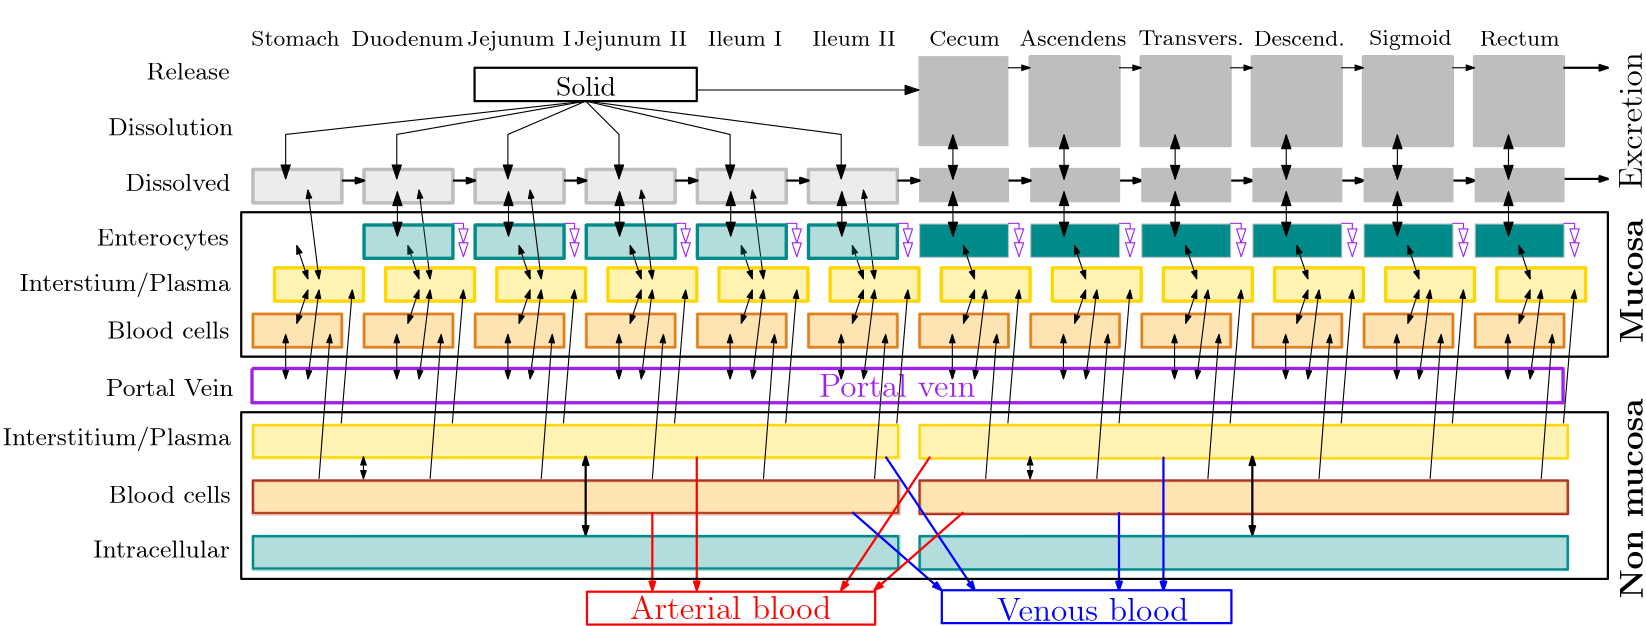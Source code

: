 <?xml version="1.0"?>
<!DOCTYPE ipe SYSTEM "ipe.dtd">
<ipe version="70206" creator="Ipe 7.2.7">
<info created="D:20170327232854" modified="D:20170413003117"/>
<ipestyle name="basic">
<symbol name="arrow/arc(spx)">
<path stroke="sym-stroke" fill="sym-stroke" pen="sym-pen">
0 0 m
-1 0.333 l
-1 -0.333 l
h
</path>
</symbol>
<symbol name="arrow/farc(spx)">
<path stroke="sym-stroke" fill="white" pen="sym-pen">
0 0 m
-1 0.333 l
-1 -0.333 l
h
</path>
</symbol>
<symbol name="arrow/ptarc(spx)">
<path stroke="sym-stroke" fill="sym-stroke" pen="sym-pen">
0 0 m
-1 0.333 l
-0.8 0 l
-1 -0.333 l
h
</path>
</symbol>
<symbol name="arrow/fptarc(spx)">
<path stroke="sym-stroke" fill="white" pen="sym-pen">
0 0 m
-1 0.333 l
-0.8 0 l
-1 -0.333 l
h
</path>
</symbol>
<symbol name="mark/circle(sx)" transformations="translations">
<path fill="sym-stroke">
0.6 0 0 0.6 0 0 e
0.4 0 0 0.4 0 0 e
</path>
</symbol>
<symbol name="mark/disk(sx)" transformations="translations">
<path fill="sym-stroke">
0.6 0 0 0.6 0 0 e
</path>
</symbol>
<symbol name="mark/fdisk(sfx)" transformations="translations">
<group>
<path fill="sym-fill">
0.5 0 0 0.5 0 0 e
</path>
<path fill="sym-stroke" fillrule="eofill">
0.6 0 0 0.6 0 0 e
0.4 0 0 0.4 0 0 e
</path>
</group>
</symbol>
<symbol name="mark/box(sx)" transformations="translations">
<path fill="sym-stroke" fillrule="eofill">
-0.6 -0.6 m
0.6 -0.6 l
0.6 0.6 l
-0.6 0.6 l
h
-0.4 -0.4 m
0.4 -0.4 l
0.4 0.4 l
-0.4 0.4 l
h
</path>
</symbol>
<symbol name="mark/square(sx)" transformations="translations">
<path fill="sym-stroke">
-0.6 -0.6 m
0.6 -0.6 l
0.6 0.6 l
-0.6 0.6 l
h
</path>
</symbol>
<symbol name="mark/fsquare(sfx)" transformations="translations">
<group>
<path fill="sym-fill">
-0.5 -0.5 m
0.5 -0.5 l
0.5 0.5 l
-0.5 0.5 l
h
</path>
<path fill="sym-stroke" fillrule="eofill">
-0.6 -0.6 m
0.6 -0.6 l
0.6 0.6 l
-0.6 0.6 l
h
-0.4 -0.4 m
0.4 -0.4 l
0.4 0.4 l
-0.4 0.4 l
h
</path>
</group>
</symbol>
<symbol name="mark/cross(sx)" transformations="translations">
<group>
<path fill="sym-stroke">
-0.43 -0.57 m
0.57 0.43 l
0.43 0.57 l
-0.57 -0.43 l
h
</path>
<path fill="sym-stroke">
-0.43 0.57 m
0.57 -0.43 l
0.43 -0.57 l
-0.57 0.43 l
h
</path>
</group>
</symbol>
<symbol name="arrow/fnormal(spx)">
<path stroke="sym-stroke" fill="white" pen="sym-pen">
0 0 m
-1 0.333 l
-1 -0.333 l
h
</path>
</symbol>
<symbol name="arrow/pointed(spx)">
<path stroke="sym-stroke" fill="sym-stroke" pen="sym-pen">
0 0 m
-1 0.333 l
-0.8 0 l
-1 -0.333 l
h
</path>
</symbol>
<symbol name="arrow/fpointed(spx)">
<path stroke="sym-stroke" fill="white" pen="sym-pen">
0 0 m
-1 0.333 l
-0.8 0 l
-1 -0.333 l
h
</path>
</symbol>
<symbol name="arrow/linear(spx)">
<path stroke="sym-stroke" pen="sym-pen">
-1 0.333 m
0 0 l
-1 -0.333 l
</path>
</symbol>
<symbol name="arrow/fdouble(spx)">
<path stroke="sym-stroke" fill="white" pen="sym-pen">
0 0 m
-1 0.333 l
-1 -0.333 l
h
-1 0 m
-2 0.333 l
-2 -0.333 l
h
</path>
</symbol>
<symbol name="arrow/double(spx)">
<path stroke="sym-stroke" fill="sym-stroke" pen="sym-pen">
0 0 m
-1 0.333 l
-1 -0.333 l
h
-1 0 m
-2 0.333 l
-2 -0.333 l
h
</path>
</symbol>
<pen name="heavier" value="0.8"/>
<pen name="fat" value="1.2"/>
<pen name="ultrafat" value="2"/>
<symbolsize name="large" value="5"/>
<symbolsize name="small" value="2"/>
<symbolsize name="tiny" value="1.1"/>
<arrowsize name="large" value="10"/>
<arrowsize name="small" value="5"/>
<arrowsize name="tiny" value="3"/>
<color name="red" value="1 0 0"/>
<color name="green" value="0 1 0"/>
<color name="blue" value="0 0 1"/>
<color name="yellow" value="1 1 0"/>
<color name="orange" value="1 0.647 0"/>
<color name="gold" value="1 0.843 0"/>
<color name="purple" value="0.627 0.125 0.941"/>
<color name="gray" value="0.745"/>
<color name="brown" value="0.647 0.165 0.165"/>
<color name="navy" value="0 0 0.502"/>
<color name="pink" value="1 0.753 0.796"/>
<color name="seagreen" value="0.18 0.545 0.341"/>
<color name="turquoise" value="0.251 0.878 0.816"/>
<color name="violet" value="0.933 0.51 0.933"/>
<color name="darkblue" value="0 0 0.545"/>
<color name="darkcyan" value="0 0.545 0.545"/>
<color name="darkgray" value="0.663"/>
<color name="darkgreen" value="0 0.392 0"/>
<color name="darkmagenta" value="0.545 0 0.545"/>
<color name="darkorange" value="1 0.549 0"/>
<color name="darkred" value="0.545 0 0"/>
<color name="lightblue" value="0.678 0.847 0.902"/>
<color name="lightcyan" value="0.878 1 1"/>
<color name="lightgray" value="0.827"/>
<color name="lightgreen" value="0.565 0.933 0.565"/>
<color name="lightyellow" value="1 1 0.878"/>
<dashstyle name="dashed" value="[4] 0"/>
<dashstyle name="dotted" value="[1 3] 0"/>
<dashstyle name="dash dotted" value="[4 2 1 2] 0"/>
<dashstyle name="dash dot dotted" value="[4 2 1 2 1 2] 0"/>
<textsize name="large" value="\large"/>
<textsize name="Large" value="\Large"/>
<textsize name="LARGE" value="\LARGE"/>
<textsize name="huge" value="\huge"/>
<textsize name="Huge" value="\Huge"/>
<textsize name="small" value="\small"/>
<textsize name="footnote" value="\footnotesize"/>
<textsize name="tiny" value="\tiny"/>
<textstyle name="center" begin="\begin{center}" end="\end{center}"/>
<textstyle name="itemize" begin="\begin{itemize}" end="\end{itemize}"/>
<textstyle name="item" begin="\begin{itemize}\item{}" end="\end{itemize}"/>
<gridsize name="4 pts" value="4"/>
<gridsize name="8 pts (~3 mm)" value="8"/>
<gridsize name="16 pts (~6 mm)" value="16"/>
<gridsize name="32 pts (~12 mm)" value="32"/>
<gridsize name="10 pts (~3.5 mm)" value="10"/>
<gridsize name="20 pts (~7 mm)" value="20"/>
<gridsize name="14 pts (~5 mm)" value="14"/>
<gridsize name="28 pts (~10 mm)" value="28"/>
<gridsize name="56 pts (~20 mm)" value="56"/>
<anglesize name="90 deg" value="90"/>
<anglesize name="60 deg" value="60"/>
<anglesize name="45 deg" value="45"/>
<anglesize name="30 deg" value="30"/>
<anglesize name="22.5 deg" value="22.5"/>
<opacity name="10%" value="0.1"/>
<opacity name="30%" value="0.3"/>
<opacity name="50%" value="0.5"/>
<opacity name="75%" value="0.75"/>
<tiling name="falling" angle="-60" step="4" width="1"/>
<tiling name="rising" angle="30" step="4" width="1"/>
</ipestyle>
<ipestyle name="size">
<layout paper="800 600" origin="32 0" frame="736 528" skip="32" crop="no"/>
<titlestyle pos="368 554" size="large" color="title"  halign="center" valign="baseline"/>
</ipestyle>
<page>
<layer name="names_common/ACAT"/>
<layer name="names"/>
<layer name="alpha"/>
<layer name="Common_part"/>
<layer name="ADAM_=_Common_part_ADAM/ACAT"/>
<layer name="ADAM_f"/>
<layer name="ADAM_other"/>
<layer name="ACAT_0"/>
<layer name="ACAT_01"/>
<layer name="ACAT_1"/>
<layer name="ACAT_b"/>
<layer name="PK-SIM_release"/>
<layer name="PK-Sim_0"/>
<layer name="PK-Sim_1"/>
<layer name="PK-Sim_2"/>
<layer name="PK-Sim_3"/>
<layer name="PK-Sim_4"/>
<layer name="Dissolution<->Dissolved"/>
<layer name="SDJJII"/>
<layer name="BC->BC"/>
<layer name="INT->INT"/>
<layer name="NONMUCOSA"/>
<layer name="Arterial_blood"/>
<layer name="Venous_blood"/>
<layer name="Enterocytes<->Int<->BC<->PV"/>
<layer name="Dissolved<->INT<->PV"/>
<layer name="MUCOSA"/>
<layer name="INT"/>
<layer name="BC"/>
<layer name="PV"/>
<layer name="Enterocytes"/>
<layer name="CATDSR"/>
<layer name="S-D-J-J-I-I"/>
<layer name="C-A-T-D-S-R"/>
<layer name="SDJJII->CATDSR"/>
<layer name="Colon"/>
<layer name="Enterocytes_PKSIM"/>
<layer name="Dissolved_PKSIM"/>
<layer name="CATDSR_names"/>
<layer name="Excretion"/>
<layer name="Enterocytes:Stomach"/>
<view layers="PK-SIM_release PK-Sim_4 BC->BC INT->INT NONMUCOSA Arterial_blood Venous_blood Enterocytes<->Int<->BC<->PV Dissolved<->INT<->PV MUCOSA INT BC PV Enterocytes C-A-T-D-S-R Enterocytes_PKSIM Dissolved_PKSIM CATDSR_names Excretion" active="PK-Sim_4"/>
<view layers="PK-Sim_4 Dissolution<->Dissolved BC->BC INT->INT NONMUCOSA Arterial_blood Venous_blood Enterocytes<->Int<->BC<->PV Dissolved<->INT<->PV MUCOSA INT BC PV Enterocytes S-D-J-J-I-I C-A-T-D-S-R SDJJII->CATDSR Enterocytes_PKSIM Dissolved_PKSIM CATDSR_names Excretion" active="INT->INT"/>
<view layers="PK-Sim_4 Dissolution<->Dissolved NONMUCOSA Arterial_blood Venous_blood Enterocytes<->Int<->BC<->PV Dissolved<->INT<->PV MUCOSA INT BC PV Enterocytes S-D-J-J-I-I C-A-T-D-S-R SDJJII->CATDSR Enterocytes_PKSIM Dissolved_PKSIM CATDSR_names Excretion" active="NONMUCOSA"/>
<view layers="PK-Sim_4 Dissolution<->Dissolved Arterial_blood Venous_blood Enterocytes<->Int<->BC<->PV Dissolved<->INT<->PV MUCOSA INT BC PV Enterocytes S-D-J-J-I-I C-A-T-D-S-R SDJJII->CATDSR Enterocytes_PKSIM Dissolved_PKSIM CATDSR_names Excretion" active="NONMUCOSA"/>
<view layers="PK-Sim_4 Dissolution<->Dissolved Arterial_blood Venous_blood Dissolved<->INT<->PV MUCOSA INT BC PV Enterocytes S-D-J-J-I-I C-A-T-D-S-R SDJJII->CATDSR Enterocytes_PKSIM Dissolved_PKSIM CATDSR_names Excretion" active="NONMUCOSA"/>
<view layers="PK-Sim_4 Dissolution<->Dissolved Arterial_blood Venous_blood MUCOSA INT BC PV Enterocytes S-D-J-J-I-I C-A-T-D-S-R SDJJII->CATDSR Enterocytes_PKSIM Dissolved_PKSIM CATDSR_names Excretion" active="MUCOSA"/>
<view layers="PK-Sim_4 Dissolution<->Dissolved Arterial_blood Venous_blood PV Enterocytes S-D-J-J-I-I C-A-T-D-S-R SDJJII->CATDSR Enterocytes_PKSIM Dissolved_PKSIM CATDSR_names Excretion" active="Enterocytes_PKSIM"/>
<view layers="PK-Sim_4 Dissolution<->Dissolved Arterial_blood Venous_blood PV Enterocytes S-D-J-J-I-I SDJJII->CATDSR Colon Excretion" active="Colon"/>
<view layers="ADAM_=_Common_part_ADAM/ACAT NONMUCOSA Arterial_blood Venous_blood Enterocytes<->Int<->BC<->PV Dissolved<->INT<->PV MUCOSA INT BC PV Enterocytes S-D-J-J-I-I C-A-T-D-S-R SDJJII->CATDSR Enterocytes_PKSIM Dissolved_PKSIM CATDSR_names Excretion" active="PK-Sim_4"/>
<view layers="ADAM_f NONMUCOSA Arterial_blood Venous_blood Enterocytes<->Int<->BC<->PV Dissolved<->INT<->PV MUCOSA INT BC PV Enterocytes S-D-J-J-I-I C-A-T-D-S-R SDJJII->CATDSR Enterocytes_PKSIM Dissolved_PKSIM CATDSR_names Excretion" active="PK-Sim_4"/>
<view layers="ADAM_other NONMUCOSA Arterial_blood Venous_blood Enterocytes<->Int<->BC<->PV Dissolved<->INT<->PV MUCOSA INT BC PV Enterocytes S-D-J-J-I-I C-A-T-D-S-R SDJJII->CATDSR Enterocytes_PKSIM Dissolved_PKSIM CATDSR_names Excretion" active="PK-Sim_4"/>
<view layers="ACAT_0 NONMUCOSA Arterial_blood Venous_blood Enterocytes<->Int<->BC<->PV Dissolved<->INT<->PV MUCOSA INT BC PV Enterocytes S-D-J-J-I-I C-A-T-D-S-R SDJJII->CATDSR Enterocytes_PKSIM Dissolved_PKSIM CATDSR_names Excretion" active="PK-Sim_4"/>
<view layers="ACAT_01 NONMUCOSA Arterial_blood Venous_blood Enterocytes<->Int<->BC<->PV Dissolved<->INT<->PV MUCOSA INT BC PV Enterocytes S-D-J-J-I-I C-A-T-D-S-R SDJJII->CATDSR Enterocytes_PKSIM Dissolved_PKSIM CATDSR_names Excretion" active="PK-Sim_4"/>
<view layers="ACAT_1 NONMUCOSA Arterial_blood Venous_blood Enterocytes<->Int<->BC<->PV Dissolved<->INT<->PV MUCOSA INT BC PV Enterocytes S-D-J-J-I-I C-A-T-D-S-R SDJJII->CATDSR Enterocytes_PKSIM Dissolved_PKSIM CATDSR_names Excretion" active="PK-Sim_4"/>
<view layers="ACAT_b NONMUCOSA Arterial_blood Venous_blood Enterocytes<->Int<->BC<->PV Dissolved<->INT<->PV MUCOSA INT BC PV Enterocytes S-D-J-J-I-I C-A-T-D-S-R SDJJII->CATDSR Enterocytes_PKSIM Dissolved_PKSIM CATDSR_names Excretion" active="PK-Sim_4"/>
<view layers="PK-Sim_0 NONMUCOSA Arterial_blood Venous_blood Enterocytes<->Int<->BC<->PV Dissolved<->INT<->PV MUCOSA INT BC PV Enterocytes S-D-J-J-I-I C-A-T-D-S-R SDJJII->CATDSR Enterocytes_PKSIM Dissolved_PKSIM CATDSR_names Excretion" active="PK-Sim_4"/>
<view layers="PK-Sim_1 NONMUCOSA Arterial_blood Venous_blood Enterocytes<->Int<->BC<->PV Dissolved<->INT<->PV MUCOSA INT BC PV Enterocytes S-D-J-J-I-I C-A-T-D-S-R SDJJII->CATDSR Enterocytes_PKSIM Dissolved_PKSIM CATDSR_names Excretion" active="PK-Sim_4"/>
<view layers="PK-Sim_2 NONMUCOSA Arterial_blood Venous_blood Enterocytes<->Int<->BC<->PV Dissolved<->INT<->PV MUCOSA INT BC PV Enterocytes S-D-J-J-I-I C-A-T-D-S-R SDJJII->CATDSR Enterocytes_PKSIM Dissolved_PKSIM CATDSR_names Excretion" active="PK-Sim_4"/>
<view layers="PK-Sim_3 NONMUCOSA Arterial_blood Venous_blood Enterocytes<->Int<->BC<->PV Dissolved<->INT<->PV MUCOSA INT BC PV Enterocytes S-D-J-J-I-I C-A-T-D-S-R SDJJII->CATDSR Enterocytes_PKSIM Dissolved_PKSIM CATDSR_names Excretion" active="PK-Sim_4"/>
<view layers="PK-Sim_4 NONMUCOSA Arterial_blood Venous_blood Enterocytes<->Int<->BC<->PV Dissolved<->INT<->PV MUCOSA INT BC PV Enterocytes S-D-J-J-I-I C-A-T-D-S-R SDJJII->CATDSR Enterocytes_PKSIM Dissolved_PKSIM CATDSR_names Excretion" active="PK-Sim_4"/>
<path layer="Colon" matrix="1 0 0 1 240 0" fill="gray" opacity="30%">
168 460 m
168 428 l
200 428 l
200 460 l
h
</path>
<path matrix="1 0 0 1 392.215 -12.6095" fill="gray" opacity="30%">
16 432 m
16 420 l
48 420 l
48 432 l
h
</path>
<path matrix="1 0 0 1 392.215 -32.6095" fill="darkcyan" opacity="30%">
16 432 m
16 420 l
48 420 l
48 432 l
h
</path>
<path layer="S-D-J-J-I-I" fill="gray" opacity="30%">
168 460 m
168 428 l
200 428 l
200 460 l
h
</path>
<path layer="SDJJII->CATDSR" stroke="black" arrow="normal/tiny">
400 456 m
408 456 l
</path>
<path layer="S-D-J-J-I-I" stroke="gray" pen="fat">
168 460 m
168 428 l
200 428 l
200 460 l
h
</path>
<path matrix="1 0 0 1 40 0" stroke="gray" pen="fat">
168 460 m
168 428 l
200 428 l
200 460 l
h
</path>
<path matrix="1 0 0 1 80 0" stroke="gray" pen="fat">
168 460 m
168 428 l
200 428 l
200 460 l
h
</path>
<path matrix="1 0 0 1 120 0" stroke="gray" pen="fat">
168 460 m
168 428 l
200 428 l
200 460 l
h
</path>
<path matrix="1 0 0 1 160 0" stroke="gray" pen="fat">
168 460 m
168 428 l
200 428 l
200 460 l
h
</path>
<path matrix="1 0 0 1 200 0" stroke="gray" pen="fat">
168 460 m
168 428 l
200 428 l
200 460 l
h
</path>
<path matrix="1 0 0 1 40 0" fill="gray" opacity="30%">
168 460 m
168 428 l
200 428 l
200 460 l
h
</path>
<path matrix="1 0 0 1 80 0" fill="gray" opacity="30%">
168 460 m
168 428 l
200 428 l
200 460 l
h
</path>
<path matrix="1 0 0 1 120 0" fill="gray" opacity="30%">
168 460 m
168 428 l
200 428 l
200 460 l
h
</path>
<path matrix="1 0 0 1 160 0" fill="gray" opacity="30%">
168 460 m
168 428 l
200 428 l
200 460 l
h
</path>
<path matrix="1 0 0 1 200 0" fill="gray" opacity="30%">
168 460 m
168 428 l
200 428 l
200 460 l
h
</path>
<path matrix="1 0 0 1 -40 0" stroke="black" arrow="normal/tiny">
400 456 m
408 456 l
</path>
<path matrix="1 0 0 1 -80 0" stroke="black" arrow="normal/tiny">
400 456 m
408 456 l
</path>
<path matrix="1 0 0 1 -120 0" stroke="black" arrow="normal/tiny">
400 456 m
408 456 l
</path>
<path matrix="1 0 0 1 -160 0" stroke="black" arrow="normal/tiny">
400 456 m
408 456 l
</path>
<path matrix="1 0 0 1 -200 0" stroke="black" arrow="normal/tiny">
400 456 m
408 456 l
</path>
<path layer="C-A-T-D-S-R" matrix="1 0 0 1 240 0" stroke="gray" fill="gray">
168 460 m
168 428 l
200 428 l
200 460 l
h
</path>
<path matrix="1 0 0 1 280 0" stroke="gray" fill="gray" pen="fat">
168 460 m
168 428 l
200 428 l
200 460 l
h
</path>
<path matrix="1 0 0 1 320 0" stroke="gray" fill="gray" pen="fat">
168 460 m
168 428 l
200 428 l
200 460 l
h
</path>
<path matrix="1 0 0 1 360 0" stroke="gray" fill="gray" pen="fat">
168 460 m
168 428 l
200 428 l
200 460 l
h
</path>
<path matrix="1 0 0 1 400 0" stroke="gray" fill="gray" pen="fat">
168 460 m
168 428 l
200 428 l
200 460 l
h
</path>
<path matrix="1 0 0 1 440 0" stroke="gray" fill="gray" pen="fat">
168 460 m
168 428 l
200 428 l
200 460 l
h
</path>
<path matrix="1 0 0 1 200 0" stroke="black" arrow="normal/tiny">
400 456 m
408 456 l
</path>
<path matrix="1 0 0 1 160 0" stroke="black" arrow="normal/tiny">
400 456 m
408 456 l
</path>
<path matrix="1 0 0 1 120 0" stroke="black" arrow="normal/tiny">
400 456 m
408 456 l
</path>
<path matrix="1 0 0 1 80 0" stroke="black" arrow="normal/tiny">
400 456 m
408 456 l
</path>
<path matrix="1 0 0 1 40 0" stroke="black" arrow="normal/tiny">
400 456 m
408 456 l
</path>
<path layer="CATDSR_names" stroke="black" pen="heavier" arrow="normal/tiny">
640 416 m
656 416 l
</path>
<path stroke="black" pen="heavier" arrow="normal/tiny">
640 456 m
656 456 l
</path>
<path layer="PK-SIM_release" stroke="black" pen="heavier">
248 456 m
248 444 l
328 444 l
328 456 l
h
</path>
<path layer="Enterocytes" stroke="purple" arrow="fdouble/small">
240 400 m
244 400 l
244 388 l
</path>
<path layer="INT" matrix="0.888889 0 0 1 27.5556 0" fill="gold" opacity="30%">
212 384 m
212 372 l
248 372 l
248 384 l
h
</path>
<path stroke="gold" pen="fat">
216 384 m
216 372 l
248 372 l
248 384 l
h
</path>
<path layer="NONMUCOSA" matrix="7.25808 0 0 0.969631 52.1052 -91.4894" stroke="gold" pen="heavier">
16 432 m
16 420 l
48 420 l
48 432 l
h
</path>
<path matrix="7.26925 0.00052795 -0.00383781 1 53.5618 -104.679" stroke="gold" fill="gold" pen="fat" opacity="30%">
16 432 m
16 420 l
48 420 l
48 432 l
h
</path>
<text layer="names_common/ACAT" matrix="1 0 0 1 86.8436 59.3905" transformations="translations" pos="80 404" stroke="black" type="label" width="34.579" height="5.535" depth="0" valign="baseline" size="footnote">Stomach
</text>
<text matrix="1 0 0 1 72.2146 59.8262" transformations="translations" pos="132 404" stroke="black" type="label" width="40.338" height="5.535" depth="0" valign="baseline" size="footnote">Duodenum</text>
<text matrix="1 0 0 1 68.2146 59.3905" transformations="translations" pos="180 404" stroke="black" type="label" width="37.507" height="5.446" depth="1.55" valign="baseline" size="footnote">Jejunum I</text>
<text matrix="1 0 0 1 60.2146 59.3905" transformations="translations" pos="228 404" stroke="black" type="label" width="43.615" height="5.446" depth="1.55" valign="baseline" size="footnote">Jejunum II
</text>
<text matrix="1 0 0 1 56.2146 59.3905" transformations="translations" pos="276 404" stroke="black" type="label" width="26.8" height="5.535" depth="0" valign="baseline" size="footnote">Ileum I</text>
<text matrix="1 0 0 1 48.2146 59.3905" transformations="translations" pos="324 404" stroke="black" type="label" width="30.085" height="5.535" depth="0" valign="baseline" size="footnote">Ileum II</text>
<text matrix="1 0 0 1 100.136 51.7474" transformations="translations" pos="24 356" stroke="black" type="label" width="37.863" height="6.227" depth="0" valign="baseline" size="small">Dissolved</text>
<text matrix="1 0 0 1 88.822 46.8883" transformations="translations" pos="24 344" stroke="black" type="label" width="47.563" height="6.13" depth="1.74" valign="baseline" size="small">Enterocytes</text>
<path layer="alpha" matrix="1 0 0 1 432.215 -12.6095" stroke="black" pen="fat">
16 432 m
16 420 l
48 420 l
48 432 l
h
</path>
<path matrix="1 0 0 1 360.215 19.3905" stroke="black" arrow="normal/normal">
120 396 m
128 396 l
</path>
<path matrix="1 0 0 1 432.215 -32.6095" stroke="blue" pen="fat">
16 432 m
16 420 l
48 420 l
48 432 l
h
</path>
<path matrix="1 0 0 1 360.215 19.3905" stroke="black" arrow="normal/normal">
120 396 m
128 396 l
</path>
<path matrix="1 0 0 1 472.215 -12.6095" stroke="black" pen="fat">
16 432 m
16 420 l
48 420 l
48 432 l
h
</path>
<path matrix="1 0 0 1 400.215 19.3905" stroke="black" arrow="normal/normal">
120 396 m
128 396 l
</path>
<path matrix="1 0 0 1 472.215 -32.6095" stroke="blue" pen="fat">
16 432 m
16 420 l
48 420 l
48 432 l
h
</path>
<path matrix="1 0 0 1 400.215 19.3905" stroke="black" arrow="normal/normal">
120 396 m
128 396 l
</path>
<path matrix="1 0 0 1 400.215 19.3905" stroke="black" arrow="normal/normal">
120 396 m
128 396 l
</path>
<path matrix="1 0 0 1 512.215 -12.6095" stroke="black" pen="fat">
16 432 m
16 420 l
48 420 l
48 432 l
h
</path>
<path matrix="1 0 0 1 440.215 19.3905" stroke="black" arrow="normal/normal">
120 396 m
128 396 l
</path>
<path matrix="1 0 0 1 512.215 -32.6095" stroke="blue" pen="fat">
16 432 m
16 420 l
48 420 l
48 432 l
h
</path>
<path matrix="1 0 0 1 440.215 19.3905" stroke="black" arrow="normal/normal">
120 396 m
128 396 l
</path>
<path matrix="1 0 0 1 552.215 -12.6095" stroke="black" pen="fat">
16 432 m
16 420 l
48 420 l
48 432 l
h
</path>
<path matrix="1 0 0 1 480.215 19.3905" stroke="black" arrow="normal/normal">
120 396 m
128 396 l
</path>
<path matrix="1 0 0 1 552.215 -32.6095" stroke="blue" pen="fat">
16 432 m
16 420 l
48 420 l
48 432 l
h
</path>
<path matrix="1 0 0 1 480.215 19.3905" stroke="black" arrow="normal/normal">
120 396 m
128 396 l
</path>
<path matrix="1 0 0 1 480.215 19.3905" stroke="black" arrow="normal/normal">
120 396 m
128 396 l
</path>
<path matrix="1 0 0 1 592.215 -12.6095" stroke="black" pen="fat">
16 432 m
16 420 l
48 420 l
48 432 l
h
</path>
<path matrix="1 0 0 1 592.215 -32.6095" stroke="blue" pen="fat">
16 432 m
16 420 l
48 420 l
48 432 l
h
</path>
<text layer="names_common/ACAT" matrix="1 0 0 1 152.215 27.3905" transformations="translations" pos="260 436" stroke="black" type="label" width="21.641" height="5.535" depth="0" valign="baseline" size="footnote">Colon</text>
<text layer="names" matrix="1 0 0 1 148.215 27.3905" transformations="translations" pos="300 436" stroke="black" type="label" width="38.429" height="5.535" depth="0" valign="baseline" size="footnote">Ascendens</text>
<text matrix="1 0 0 1 149.086 27.8262" transformations="translations" pos="336 436" stroke="black" type="label" width="47.39" height="5.446" depth="0" valign="baseline" size="footnote">Transversum</text>
<text matrix="1 0 0 1 172.215 27.3905" transformations="translations" pos="356 436" stroke="black" type="label" width="42.314" height="5.535" depth="0" valign="baseline" size="footnote">Descendens</text>
<text matrix="1 0 0 1 212.215 15.3905" transformations="translations" pos="360 448" stroke="black" type="label" width="29.639" height="5.535" depth="1.55" valign="baseline" size="footnote">Sigmoid</text>
<text matrix="1 0 0 1 248.215 3.3905" transformations="translations" pos="364 460" stroke="black" type="label" width="28.812" height="5.446" depth="0" valign="baseline" size="footnote">Rectum</text>
<path layer="alpha" matrix="1 0 0 1 521.169 19.3908" stroke="black" arrow="normal/normal">
120 396 m
128 396 l
</path>
<path matrix="1 0 0 1 144.215 -28.6095" stroke="blue" pen="fat">
64 396 m
64 384 l
88 384 l
88 396 l
h
</path>
<path matrix="1 0 0 1 120.215 -32.6095" stroke="black" arrow="normal/normal" rarrow="normal/normal">
100 392 m
100 376 l
</path>
<path matrix="0.917814 -0.397011 0.397011 0.917814 -16.7747 54.3361" stroke="blue" arrow="normal/normal" rarrow="normal/normal">
100 392 m
100 376 l
</path>
<path matrix="0.782501 0.560964 -0.496599 0.883922 339.749 -11.1263" stroke="gray" arrow="normal/normal" rarrow="normal/normal">
100 392 m
100 376 l
</path>
<path matrix="-0.00141441 -0.751064 0.315026 0.402331 135.835 319.088" stroke="black" arrow="normal/normal" rarrow="normal/normal">
99.1754 322.543 m
134.902 311.215 l
</path>
<path matrix="1 0 0 1 184.215 -28.6095" stroke="blue" pen="fat">
64 396 m
64 384 l
88 384 l
88 396 l
h
</path>
<path matrix="1 0 0 1 160.215 -32.6095" stroke="black" arrow="normal/normal" rarrow="normal/normal">
100 392 m
100 376 l
</path>
<path matrix="0.917814 -0.397011 0.397011 0.917814 23.2256 54.3361" stroke="blue" arrow="normal/normal" rarrow="normal/normal">
100 392 m
100 376 l
</path>
<path matrix="0.782501 0.560964 -0.496599 0.883922 379.749 -11.1263" stroke="gray" arrow="normal/normal" rarrow="normal/normal">
100 392 m
100 376 l
</path>
<path matrix="0.197791 -0.791449 0.241577 0.511023 174.702 325.052" stroke="black" arrow="normal/normal" rarrow="normal/normal">
99.1754 322.543 m
134.902 311.215 l
</path>
<path matrix="-0.00141441 -0.751064 0.315026 0.402331 175.835 319.088" stroke="black" arrow="normal/normal" rarrow="normal/normal">
99.1754 322.543 m
134.902 311.215 l
</path>
<path matrix="1 0 0 1 224.215 -28.6095" stroke="blue" pen="fat">
64 396 m
64 384 l
88 384 l
88 396 l
h
</path>
<path matrix="1 0 0 1 200.215 -32.6095" stroke="black" arrow="normal/normal" rarrow="normal/normal">
100 392 m
100 376 l
</path>
<path matrix="0.917814 -0.397011 0.397011 0.917814 63.2256 54.3361" stroke="blue" arrow="normal/normal" rarrow="normal/normal">
100 392 m
100 376 l
</path>
<path matrix="0.782501 0.560964 -0.496599 0.883922 419.749 -11.1263" stroke="gray" arrow="normal/normal" rarrow="normal/normal">
100 392 m
100 376 l
</path>
<path matrix="0.197791 -0.791449 0.241577 0.511023 214.702 325.052" stroke="black" arrow="normal/normal" rarrow="normal/normal">
99.1754 322.543 m
134.902 311.215 l
</path>
<path matrix="-0.00141441 -0.751064 0.315026 0.402331 215.835 319.088" stroke="black" arrow="normal/normal" rarrow="normal/normal">
99.1754 322.543 m
134.902 311.215 l
</path>
<path matrix="1 0 0 1 264.215 -28.6095" stroke="blue" pen="fat">
64 396 m
64 384 l
88 384 l
88 396 l
h
</path>
<path matrix="1 0 0 1 240.215 -32.6095" stroke="black" arrow="normal/normal" rarrow="normal/normal">
100 392 m
100 376 l
</path>
<path matrix="0.917814 -0.397011 0.397011 0.917814 103.226 54.3361" stroke="blue" arrow="normal/normal" rarrow="normal/normal">
100 392 m
100 376 l
</path>
<path matrix="0.782501 0.560964 -0.496599 0.883922 459.749 -11.1263" stroke="gray" arrow="normal/normal" rarrow="normal/normal">
100 392 m
100 376 l
</path>
<path matrix="0.197791 -0.791449 0.241577 0.511023 254.702 325.052" stroke="black" arrow="normal/normal" rarrow="normal/normal">
99.1754 322.543 m
134.902 311.215 l
</path>
<path matrix="-0.00141441 -0.751064 0.315026 0.402331 255.835 319.088" stroke="black" arrow="normal/normal" rarrow="normal/normal">
99.1754 322.543 m
134.902 311.215 l
</path>
<path matrix="1 0 0 1 304.215 -28.6095" stroke="blue" pen="fat">
64 396 m
64 384 l
88 384 l
88 396 l
h
</path>
<path matrix="1 0 0 1 280.215 -32.6095" stroke="black" arrow="normal/normal" rarrow="normal/normal">
100 392 m
100 376 l
</path>
<path matrix="0.917814 -0.397011 0.397011 0.917814 143.226 54.3361" stroke="blue" arrow="normal/normal" rarrow="normal/normal">
100 392 m
100 376 l
</path>
<path matrix="0.782501 0.560964 -0.496599 0.883922 499.749 -11.1263" stroke="gray" arrow="normal/normal" rarrow="normal/normal">
100 392 m
100 376 l
</path>
<path matrix="0.197791 -0.791449 0.241577 0.511023 294.702 325.052" stroke="black" arrow="normal/normal" rarrow="normal/normal">
99.1754 322.543 m
134.902 311.215 l
</path>
<path matrix="-0.00141441 -0.751064 0.315026 0.402331 295.835 319.088" stroke="black" arrow="normal/normal" rarrow="normal/normal">
99.1754 322.543 m
134.902 311.215 l
</path>
<path matrix="1 0 0 1 344.215 -28.6095" stroke="blue" pen="fat">
64 396 m
64 384 l
88 384 l
88 396 l
h
</path>
<path matrix="1 0 0 1 320.215 -32.6095" stroke="black" arrow="normal/normal" rarrow="normal/normal">
100 392 m
100 376 l
</path>
<path matrix="0.917814 -0.397011 0.397011 0.917814 183.226 54.3361" stroke="blue" arrow="normal/normal" rarrow="normal/normal">
100 392 m
100 376 l
</path>
<path matrix="0.782501 0.560964 -0.496599 0.883922 539.749 -11.1263" stroke="gray" arrow="normal/normal" rarrow="normal/normal">
100 392 m
100 376 l
</path>
<path matrix="-0.00141441 -0.751064 0.315026 0.402331 335.835 319.088" stroke="black" arrow="normal/normal" rarrow="normal/normal">
99.1754 322.543 m
134.902 311.215 l
</path>
<path matrix="1 0 0 1 432.215 -12.6095" stroke="black" pen="fat">
16 432 m
16 420 l
48 420 l
48 432 l
h
</path>
<path matrix="1 0 0 1 360.215 19.3905" stroke="black" arrow="normal/normal" rarrow="normal/normal">
100 392 m
100 376 l
</path>
<path matrix="1 0 0 1 432.215 -32.6095" stroke="blue" pen="fat">
16 432 m
16 420 l
48 420 l
48 432 l
h
</path>
<path matrix="1 0 0 1 384.215 -28.6095" stroke="blue" pen="fat">
64 396 m
64 384 l
88 384 l
88 396 l
h
</path>
<path matrix="1 0 0 1 360.215 -32.6095" stroke="black" arrow="normal/normal" rarrow="normal/normal">
100 392 m
100 376 l
</path>
<path matrix="0.917814 -0.397011 0.397011 0.917814 223.226 54.3361" stroke="blue" arrow="normal/normal" rarrow="normal/normal">
100 392 m
100 376 l
</path>
<path matrix="0.782501 0.560964 -0.496599 0.883922 579.749 -11.1263" stroke="blue" arrow="normal/normal" rarrow="normal/normal">
100 392 m
100 376 l
</path>
<path matrix="-0.00141441 -0.751064 0.315026 0.402331 375.835 319.088" stroke="black" arrow="normal/normal" rarrow="normal/normal">
99.1754 322.543 m
134.902 311.215 l
</path>
<path matrix="1 0 0 1 432.215 -12.6095" stroke="black" pen="fat">
16 432 m
16 420 l
48 420 l
48 432 l
h
</path>
<path matrix="1 0 0 1 472.215 -12.6095" stroke="black" pen="fat">
16 432 m
16 420 l
48 420 l
48 432 l
h
</path>
<path matrix="1 0 0 1 400.215 19.3905" stroke="black" arrow="normal/normal" rarrow="normal/normal">
100 392 m
100 376 l
</path>
<path matrix="1 0 0 1 472.215 -32.6095" stroke="blue" pen="fat">
16 432 m
16 420 l
48 420 l
48 432 l
h
</path>
<path matrix="1 0 0 1 424.215 -28.6095" stroke="blue" pen="fat">
64 396 m
64 384 l
88 384 l
88 396 l
h
</path>
<path matrix="1 0 0 1 400.215 -32.6095" stroke="black" arrow="normal/normal" rarrow="normal/normal">
100 392 m
100 376 l
</path>
<path matrix="0.917814 -0.397011 0.397011 0.917814 263.226 54.3361" stroke="blue" arrow="normal/normal" rarrow="normal/normal">
100 392 m
100 376 l
</path>
<path matrix="0.782501 0.560964 -0.496599 0.883922 619.749 -11.1263" stroke="blue" arrow="normal/normal" rarrow="normal/normal">
100 392 m
100 376 l
</path>
<path matrix="-0.00141441 -0.751064 0.315026 0.402331 415.835 319.088" stroke="black" arrow="normal/normal" rarrow="normal/normal">
99.1754 322.543 m
134.902 311.215 l
</path>
<path matrix="1 0 0 1 472.215 -12.6095" stroke="black" pen="fat">
16 432 m
16 420 l
48 420 l
48 432 l
h
</path>
<path matrix="1 0 0 1 512.215 -12.6095" stroke="black" pen="fat">
16 432 m
16 420 l
48 420 l
48 432 l
h
</path>
<path matrix="1 0 0 1 440.215 19.3905" stroke="black" arrow="normal/normal" rarrow="normal/normal">
100 392 m
100 376 l
</path>
<path matrix="1 0 0 1 512.215 -32.6095" stroke="blue" pen="fat">
16 432 m
16 420 l
48 420 l
48 432 l
h
</path>
<path matrix="1 0 0 1 464.215 -28.6095" stroke="blue" pen="fat">
64 396 m
64 384 l
88 384 l
88 396 l
h
</path>
<path matrix="1 0 0 1 440.215 -32.6095" stroke="black" arrow="normal/normal" rarrow="normal/normal">
100 392 m
100 376 l
</path>
<path matrix="0.917814 -0.397011 0.397011 0.917814 303.226 54.3361" stroke="blue" arrow="normal/normal" rarrow="normal/normal">
100 392 m
100 376 l
</path>
<path matrix="0.782501 0.560964 -0.496599 0.883922 659.749 -11.1263" stroke="blue" arrow="normal/normal" rarrow="normal/normal">
100 392 m
100 376 l
</path>
<path matrix="-0.00141441 -0.751064 0.315026 0.402331 455.835 319.088" stroke="black" arrow="normal/normal" rarrow="normal/normal">
99.1754 322.543 m
134.902 311.215 l
</path>
<path matrix="1 0 0 1 512.215 -12.6095" stroke="black" pen="fat">
16 432 m
16 420 l
48 420 l
48 432 l
h
</path>
<path matrix="1 0 0 1 552.215 -12.6095" stroke="black" pen="fat">
16 432 m
16 420 l
48 420 l
48 432 l
h
</path>
<path matrix="1 0 0 1 480.215 19.3905" stroke="black" arrow="normal/normal" rarrow="normal/normal">
100 392 m
100 376 l
</path>
<path matrix="1 0 0 1 552.215 -32.6095" stroke="blue" pen="fat">
16 432 m
16 420 l
48 420 l
48 432 l
h
</path>
<path matrix="1 0 0 1 504.215 -28.6095" stroke="blue" pen="fat">
64 396 m
64 384 l
88 384 l
88 396 l
h
</path>
<path matrix="1 0 0 1 480.215 -32.6095" stroke="black" arrow="normal/normal" rarrow="normal/normal">
100 392 m
100 376 l
</path>
<path matrix="0.917814 -0.397011 0.397011 0.917814 343.226 54.3361" stroke="blue" arrow="normal/normal" rarrow="normal/normal">
100 392 m
100 376 l
</path>
<path matrix="0.782501 0.560964 -0.496599 0.883922 699.749 -11.1263" stroke="blue" arrow="normal/normal" rarrow="normal/normal">
100 392 m
100 376 l
</path>
<path matrix="-0.00141441 -0.751064 0.315026 0.402331 495.835 319.088" stroke="black" arrow="normal/normal" rarrow="normal/normal">
99.1754 322.543 m
134.902 311.215 l
</path>
<path matrix="1 0 0 1 552.215 -12.6095" stroke="black" pen="fat">
16 432 m
16 420 l
48 420 l
48 432 l
h
</path>
<path matrix="1 0 0 1 592.215 -12.6095" stroke="black" pen="fat">
16 432 m
16 420 l
48 420 l
48 432 l
h
</path>
<path matrix="1 0 0 1 520.215 19.3905" stroke="black" arrow="normal/normal" rarrow="normal/normal">
100 392 m
100 376 l
</path>
<path matrix="1 0 0 1 592.215 -32.6095" stroke="blue" pen="fat">
16 432 m
16 420 l
48 420 l
48 432 l
h
</path>
<path matrix="1 0 0 1 544.215 -28.6095" stroke="blue" pen="fat">
64 396 m
64 384 l
88 384 l
88 396 l
h
</path>
<path matrix="1 0 0 1 520.215 -32.6095" stroke="black" arrow="normal/normal" rarrow="normal/normal">
100 392 m
100 376 l
</path>
<path matrix="0.917814 -0.397011 0.397011 0.917814 383.226 54.3361" stroke="blue" arrow="normal/normal" rarrow="normal/normal">
100 392 m
100 376 l
</path>
<path matrix="0.782501 0.560964 -0.496599 0.883922 739.749 -11.1263" stroke="blue" arrow="normal/normal" rarrow="normal/normal">
100 392 m
100 376 l
</path>
<path matrix="-0.00141441 -0.751064 0.315026 0.402331 535.835 319.088" stroke="black" arrow="normal/normal" rarrow="normal/normal">
99.1754 322.543 m
134.902 311.215 l
</path>
<path matrix="1 0 0 1 152.215 -12.6095" stroke="purple" pen="fat">
56 356 m
488 356 l
488 348 l
56 348 l
56 356 l
56 356 l
</path>
<path matrix="1 0 0 1 140.215 -12.6095" stroke="brown" rarrow="normal/normal">
388 308 m
388 316 l
</path>
<path matrix="1 0 0 1 -83.7854 -12.6095" stroke="brown" rarrow="normal/normal">
388 308 m
388 316 l
</path>
<path matrix="0.640828 0.112144 -0.100522 0.714915 203.682 87.6518" stroke="black" arrow="normal/normal">
76 324 m
72 368 l
</path>
<path matrix="0.640828 0.112144 -0.100522 0.714915 243.441 86.4525" stroke="black" arrow="normal/normal">
76 324 m
72 368 l
</path>
<path matrix="0.640828 0.112144 -0.100522 0.714915 283.96 86.8879" stroke="black" arrow="normal/normal">
76 324 m
72 368 l
</path>
<path matrix="0.640828 0.112144 -0.100522 0.714915 324.045 86.4525" stroke="black" arrow="normal/normal">
76 324 m
72 368 l
</path>
<path matrix="1 0 0 1 152.215 -12.6095" stroke="brown" fill="brown" pen="fat" opacity="30%">
56 340 m
56 332 l
248 332 l
248 340 l
h
</path>
<path matrix="1 0 0 1 152.215 -28.6095" stroke="brown" pen="fat">
56 340 m
56 332 l
248 332 l
248 340 l
h
</path>
<path matrix="1 0 0 1 152.215 -44.6095" stroke="brown" pen="fat">
56 340 m
56 332 l
248 332 l
248 340 l
h
</path>
<path matrix="1 0 0 1 152.215 -12.6095" stroke="black">
136 312 m
136 312 l
136 312 l
136 312 l
h
</path>
<path matrix="1 0 0 1 152.215 -12.6095" stroke="brown" pen="fat">
256 340 m
256 332 l
488 332 l
488 340 l
h
</path>
<path matrix="1 0 0 1 152.215 -28.6095" stroke="brown" pen="fat">
256 340 m
256 332 l
488 332 l
488 340 l
h
</path>
<path matrix="1 0 0 1 152.215 -44.6095" stroke="brown" pen="fat">
256 340 m
256 332 l
488 332 l
488 340 l
h
</path>
<path matrix="0.640828 0.112144 -0.100522 0.714915 363.441 86.4525" stroke="black" arrow="normal/normal">
76 324 m
72 368 l
</path>
<path matrix="0.640828 0.112144 -0.100522 0.714915 403.441 86.4525" stroke="black" arrow="normal/normal">
76 324 m
72 368 l
</path>
<path matrix="0.640828 0.112144 -0.100522 0.714915 443.441 86.4525" stroke="black" arrow="normal/normal">
76 324 m
72 368 l
</path>
<path matrix="0.640828 0.112144 -0.100522 0.714915 483.441 86.4525" stroke="black" arrow="normal/normal">
76 324 m
72 368 l
</path>
<path matrix="0.640828 0.112144 -0.100522 0.714915 523.441 86.4525" stroke="black" arrow="normal/normal">
76 324 m
72 368 l
</path>
<path matrix="0.640828 0.112144 -0.100522 0.714915 563.441 86.4525" stroke="black" arrow="normal/normal">
76 324 m
72 368 l
</path>
<path matrix="0.640828 0.112144 -0.100522 0.714915 603.441 86.4525" stroke="black" arrow="normal/normal">
76 324 m
72 368 l
</path>
<path matrix="1 0 0 1 152.215 -12.6095" stroke="blue" pen="fat">
64 396 m
64 384 l
96 384 l
96 396 l
h
</path>
<path matrix="1 0 0 1 192.215 -12.6095" stroke="blue" pen="fat">
64 396 m
64 384 l
96 384 l
96 396 l
h
</path>
<path matrix="1 0 0 1 232.215 -12.6095" stroke="blue" pen="fat">
64 396 m
64 384 l
96 384 l
96 396 l
h
</path>
<path matrix="1 0 0 1 272.215 -12.6095" stroke="blue" pen="fat">
64 396 m
64 384 l
96 384 l
96 396 l
h
</path>
<path matrix="1 0 0 1 312.215 -12.6095" stroke="blue" pen="fat">
64 396 m
64 384 l
96 384 l
96 396 l
h
</path>
<path matrix="1 0 0 1 352.215 -12.6095" stroke="blue" pen="fat">
64 396 m
64 384 l
96 384 l
96 396 l
h
</path>
<path matrix="1 0 0 1 392.215 -12.6095" stroke="blue" pen="fat">
64 396 m
64 384 l
96 384 l
96 396 l
h
</path>
<path matrix="1 0 0 1 432.215 -12.6095" stroke="blue" pen="fat">
64 396 m
64 384 l
96 384 l
96 396 l
h
</path>
<path matrix="1 0 0 1 472.215 -12.6095" stroke="blue" pen="fat">
64 396 m
64 384 l
96 384 l
96 396 l
h
</path>
<path matrix="1 0 0 1 512.215 -12.6095" stroke="blue" pen="fat">
64 396 m
64 384 l
96 384 l
96 396 l
h
</path>
<path matrix="1 0 0 1 552.215 -12.6095" stroke="blue" pen="fat">
64 396 m
64 384 l
96 384 l
96 396 l
h
</path>
<path matrix="-1.09464 0.228782 0.171708 1.45848 300.455 -178.378" stroke="black" arrow="normal/normal">
76 324 m
72 368 l
</path>
<path matrix="-1.09464 0.228782 0.171708 1.45848 340.455 -178.378" stroke="black" arrow="normal/normal">
76 324 m
72 368 l
</path>
<path matrix="-1.09464 0.228782 0.171708 1.45848 380.455 -178.378" stroke="black" arrow="normal/normal">
76 324 m
72 368 l
</path>
<path matrix="-1.09464 0.228782 0.171708 1.45848 420.455 -178.378" stroke="black" arrow="normal/normal">
76 324 m
72 368 l
</path>
<path matrix="-1.09464 0.228782 0.171708 1.45848 460.455 -178.378" stroke="black" arrow="normal/normal">
76 324 m
72 368 l
</path>
<path matrix="-1.09464 0.228782 0.171708 1.45848 500.455 -178.378" stroke="black" arrow="normal/normal">
76 324 m
72 368 l
</path>
<path matrix="-1.09464 0.228782 0.171708 1.45848 540.455 -178.378" stroke="black" arrow="normal/normal">
76 324 m
72 368 l
</path>
<path matrix="-1.09464 0.228782 0.171708 1.45848 580.455 -178.378" stroke="black" arrow="normal/normal">
76 324 m
72 368 l
</path>
<path matrix="-1.09464 0.228782 0.171708 1.45848 620.455 -178.378" stroke="black" arrow="normal/normal">
76 324 m
72 368 l
</path>
<path matrix="-1.09464 0.228782 0.171708 1.45848 660.455 -178.378" stroke="black" arrow="normal/normal">
76 324 m
72 368 l
</path>
<path matrix="1 0 0 1 196.215 -68.6095" stroke="brown" arrow="normal/normal" rarrow="normal/normal">
100 392 m
100 376 l
</path>
<path matrix="1 0 0 1 420.215 -68.6095" stroke="brown" arrow="normal/normal" rarrow="normal/normal">
100 392 m
100 376 l
</path>
<path matrix="1 0 0 1 120.215 -12.6095" stroke="red" fill="red" opacity="30%">
224 288 m
224 272 l
272 272 l
272 288 l
h
</path>
<path matrix="1 0 0 1 192.215 -12.6095" stroke="navy" fill="blue" pen="ultrafat" join="0" opacity="10%">
224 288 m
224 272 l
272 272 l
272 288 l
h
</path>
<path matrix="1 0 0 1 152.215 -12.6095" stroke="red" arrow="normal/normal">
216 288 m
224 332 l
</path>
<path matrix="1 0 0 1 152.215 -12.6095" stroke="red" arrow="normal/normal">
216 288 m
208 316 l
</path>
<path matrix="1 0 0 1 152.215 -12.6095" stroke="red" arrow="normal/normal">
216 288 m
272 332 l
</path>
<path matrix="1 0 0 1 152.215 -12.6095" stroke="red" arrow="normal/normal">
216 288 m
288 316 l
</path>
<path matrix="1 0 0 1 152.215 -12.6095" stroke="blue" arrow="normal/normal">
224 316 m
272 288 l
</path>
<path matrix="1 0 0 1 152.215 -12.6095" stroke="blue" arrow="normal/normal">
232 332 m
272 288 l
</path>
<path matrix="1 0 0 1 152.215 -12.6095" stroke="blue" arrow="normal/normal">
304 332 m
272 288 l
</path>
<path matrix="1 0 0 1 152.215 -12.6095" stroke="blue" arrow="normal/normal">
304 316 m
272 288 l
</path>
<text layer="NONMUCOSA" matrix="1 0 0 1 91.8796 4.5424" transformations="translations" pos="-13.7199 315.541" stroke="black" type="label" width="82.167" height="6.726" depth="2.24" valign="baseline" size="small">Interstitium/Plasma</text>
<text matrix="1 0 0 1 90.0974 -16.6133" transformations="translations" pos="26.1474 316.027" stroke="black" type="label" width="43.955" height="6.227" depth="0" valign="baseline" size="small">Blood cells</text>
<text matrix="1 0 0 1 106.91 -15.3914" transformations="translations" pos="3.78281 295.121" stroke="black" type="label" width="49.192" height="6.227" depth="0" valign="baseline" size="small">Intracellular</text>
<path layer="alpha" matrix="0.197791 -0.791449 0.241577 0.511023 134.702 325.052" stroke="black" arrow="normal/normal" rarrow="normal/normal">
99.1754 322.543 m
134.902 311.215 l
</path>
<path matrix="-1.09464 0.228782 0.171708 1.45848 260.455 -178.378" stroke="black" arrow="normal/normal">
76 324 m
72 368 l
</path>
<path layer="Common_part" matrix="1 0 0 1 152.215 -12.6095" stroke="gray" pen="fat" opacity="30%">
16 432 m
16 420 l
48 420 l
48 432 l
h
</path>
<path matrix="1 0 0 1 232.215 -33.0452" stroke="gray" pen="fat" opacity="30%">
16 432 m
16 420 l
48 420 l
48 432 l
h
</path>
<path matrix="1 0 0 1 272.215 -32.6095" stroke="gray" opacity="30%">
16 432 m
16 420 l
48 420 l
48 432 l
h
</path>
<path matrix="1 0 0 1 312.215 -32.6095" stroke="gray" pen="fat" opacity="30%">
16 432 m
16 420 l
48 420 l
48 432 l
h
</path>
<path matrix="1 0 0 1 352.215 -32.6095" stroke="gray" pen="fat" opacity="30%">
16 432 m
16 420 l
48 420 l
48 432 l
h
</path>
<path matrix="1 0 0 1 192.215 -12.6095" stroke="gray" pen="fat" opacity="30%">
16 432 m
16 420 l
48 420 l
48 432 l
h
</path>
<path matrix="1 0 0 1 232.215 -32.6095" stroke="gray" pen="fat" opacity="30%">
16 432 m
16 420 l
48 420 l
48 432 l
h
</path>
<path matrix="1 0 0 1 232.215 -12.6095" stroke="gray" pen="fat" opacity="30%">
16 432 m
16 420 l
48 420 l
48 432 l
h
</path>
<path matrix="1 0 0 1 272.215 -32.6095" stroke="gray" pen="fat" opacity="30%">
16 432 m
16 420 l
48 420 l
48 432 l
h
</path>
<path matrix="1 0 0 1 272.215 -12.6095" stroke="gray" pen="fat" opacity="30%">
16 432 m
16 420 l
48 420 l
48 432 l
h
</path>
<path matrix="1 0 0 1 312.215 -32.6095" stroke="gray" pen="fat" opacity="30%">
16 432 m
16 420 l
48 420 l
48 432 l
h
</path>
<path matrix="1 0 0 1 312.215 -12.6095" stroke="gray" pen="fat" opacity="30%">
16 432 m
16 420 l
48 420 l
48 432 l
h
</path>
<path matrix="1 0 0 1 352.215 -32.6095" stroke="gray" pen="fat" opacity="30%">
16 432 m
16 420 l
48 420 l
48 432 l
h
</path>
<path matrix="1 0 0 1 352.215 -12.6095" stroke="gray" pen="fat" opacity="30%">
16 432 m
16 420 l
48 420 l
48 432 l
h
</path>
<path matrix="1 0 0 1 392.215 -32.6095" stroke="gray" pen="fat" opacity="30%">
16 432 m
16 420 l
48 420 l
48 432 l
h
</path>
<path matrix="1 0 0 1 392.215 -12.6095" stroke="gray" pen="fat" opacity="30%">
16 432 m
16 420 l
48 420 l
48 432 l
h
</path>
<path matrix="1 0 0 2.66667 0 -713.333" stroke="gray" fill="gray" pen="heavier" join="0" opacity="30%">
168 428 m
168 440 l
440 440 l
440 428 l
h
</path>
<path matrix="1 0 0 1 152.215 -12.6095" stroke="gray" fill="gray" pen="fat" opacity="30%">
16 432 m
16 420 l
48 420 l
48 432 l
h
</path>
<path matrix="1 0 0 1 192.215 -12.6095" stroke="gray" fill="gray" pen="fat" opacity="30%">
16 432 m
16 420 l
48 420 l
48 432 l
h
</path>
<path matrix="1 0 0 1 232.215 -12.6095" stroke="gray" fill="gray" pen="fat" opacity="30%">
16 432 m
16 420 l
48 420 l
48 432 l
h
</path>
<path matrix="1 0 0 1 272.215 -12.6095" stroke="gray" fill="gray" pen="fat" opacity="30%">
16 432 m
16 420 l
48 420 l
48 432 l
h
</path>
<path matrix="1 0 0 1 312.215 -12.6095" stroke="gray" fill="gray" pen="fat" opacity="30%">
16 432 m
16 420 l
48 420 l
48 432 l
h
</path>
<path matrix="1 0 0 1 352.215 -12.6095" stroke="gray" fill="gray" pen="fat" opacity="30%">
16 432 m
16 420 l
48 420 l
48 432 l
h
</path>
<path matrix="1 0 0 1 392.215 -12.6095" stroke="gray" fill="gray" pen="fat" opacity="30%">
16 432 m
16 420 l
48 420 l
48 432 l
h
</path>
<path matrix="1 0.00052795 -0.00052795 1 192.44 -32.6791" stroke="gray" fill="gray" pen="fat" opacity="30%">
16 432 m
16 420 l
48 420 l
48 432 l
h
</path>
<path matrix="1 0.00052795 -0.00052795 1 232.44 -33.0937" stroke="gray" fill="gray" pen="fat" opacity="30%">
16 432 m
16 420 l
48 420 l
48 432 l
h
</path>
<path matrix="1 0.00052795 -0.00052795 1 272.44 -32.6369" stroke="gray" fill="gray" opacity="30%">
16 432 m
16 420 l
48 420 l
48 432 l
h
</path>
<path matrix="1 0.00052795 -0.00052795 1 312.44 -32.6158" stroke="gray" fill="gray" pen="fat" opacity="30%">
16 432 m
16 420 l
48 420 l
48 432 l
h
</path>
<path matrix="1 0.00052795 -0.00052795 1 352.44 -32.5947" stroke="gray" fill="gray" pen="fat" opacity="30%">
16 432 m
16 420 l
48 420 l
48 432 l
h
</path>
<path matrix="1 0.00052795 -0.00052795 1 392.44 -32.5735" stroke="gray" fill="gray" pen="fat" opacity="30%">
16 432 m
16 420 l
48 420 l
48 432 l
h
</path>
<path matrix="1 0 0 1 152.215 -12.6095" stroke="gray" pen="fat">
16 432 m
16 420 l
48 420 l
48 432 l
h
</path>
<path matrix="1 0 0 1 192.215 -32.6095" stroke="gray" pen="fat">
16 432 m
16 420 l
48 420 l
48 432 l
h
</path>
<path matrix="1 0 0 1 232.215 -33.0452" stroke="gray" pen="fat">
16 432 m
16 420 l
48 420 l
48 432 l
h
</path>
<path matrix="1 0 0 1 272.215 -32.6095" stroke="gray">
16 432 m
16 420 l
48 420 l
48 432 l
h
</path>
<path matrix="1 0 0 1 312.215 -32.6095" stroke="gray" pen="fat">
16 432 m
16 420 l
48 420 l
48 432 l
h
</path>
<path matrix="1 0 0 1 352.215 -32.6095" stroke="gray" pen="fat">
16 432 m
16 420 l
48 420 l
48 432 l
h
</path>
<path matrix="1 0 0 1 192.215 -12.6095" stroke="gray" pen="fat">
16 432 m
16 420 l
48 420 l
48 432 l
h
</path>
<path matrix="1 0 0 1 232.215 -12.6095" stroke="gray" pen="fat">
16 432 m
16 420 l
48 420 l
48 432 l
h
</path>
<path matrix="1 0 0 1 272.215 -32.6095" stroke="gray" pen="fat">
16 432 m
16 420 l
48 420 l
48 432 l
h
</path>
<path matrix="1 0 0 1 272.215 -12.6095" stroke="gray" pen="fat">
16 432 m
16 420 l
48 420 l
48 432 l
h
</path>
<path matrix="1 0 0 1 312.215 -32.6095" stroke="gray" pen="fat">
16 432 m
16 420 l
48 420 l
48 432 l
h
</path>
<path matrix="1 0 0 1 312.215 -12.6095" stroke="gray" pen="fat">
16 432 m
16 420 l
48 420 l
48 432 l
h
</path>
<path matrix="1 0 0 1 352.215 -32.6095" stroke="gray" pen="fat">
16 432 m
16 420 l
48 420 l
48 432 l
h
</path>
<path matrix="1 0 0 1 352.215 -12.6095" stroke="gray" pen="fat">
16 432 m
16 420 l
48 420 l
48 432 l
h
</path>
<path matrix="1 0 0 1 392.215 -32.6095" stroke="gray" pen="fat">
16 432 m
16 420 l
48 420 l
48 432 l
h
</path>
<path matrix="1 0 0 1 392.215 -12.6095" stroke="gray" pen="fat">
16 432 m
16 420 l
48 420 l
48 432 l
h
</path>
<path matrix="1 0 0 1 152.215 -12.6095" stroke="gray" pen="fat">
16 432 m
16 420 l
48 420 l
48 432 l
h
</path>
<path matrix="1 0 0 1 192.215 -12.6095" stroke="gray" pen="fat">
16 432 m
16 420 l
48 420 l
48 432 l
h
</path>
<path matrix="1 0 0 1 232.215 -12.6095" stroke="gray" pen="fat">
16 432 m
16 420 l
48 420 l
48 432 l
h
</path>
<path matrix="1 0 0 1 272.215 -12.6095" stroke="gray" pen="fat">
16 432 m
16 420 l
48 420 l
48 432 l
h
</path>
<path matrix="1 0 0 1 312.215 -12.6095" stroke="gray" pen="fat">
16 432 m
16 420 l
48 420 l
48 432 l
h
</path>
<path matrix="1 0 0 1 352.215 -12.6095" stroke="gray" pen="fat">
16 432 m
16 420 l
48 420 l
48 432 l
h
</path>
<path matrix="1 0 0 1 392.215 -12.6095" stroke="gray" pen="fat">
16 432 m
16 420 l
48 420 l
48 432 l
h
</path>
<path matrix="1 0.00052795 -0.00052795 1 192.44 -32.6791" stroke="gray" pen="fat">
16 432 m
16 420 l
48 420 l
48 432 l
h
</path>
<path matrix="1 0.00052795 -0.00052795 1 232.44 -33.0937" stroke="gray" pen="fat">
16 432 m
16 420 l
48 420 l
48 432 l
h
</path>
<path matrix="1 0.00052795 -0.00052795 1 272.44 -32.6369" stroke="gray">
16 432 m
16 420 l
48 420 l
48 432 l
h
</path>
<path matrix="1 0.00052795 -0.00052795 1 312.44 -32.6158" stroke="gray" pen="fat">
16 432 m
16 420 l
48 420 l
48 432 l
h
</path>
<path matrix="1 0.00052795 -0.00052795 1 352.44 -32.5947" stroke="gray" pen="fat">
16 432 m
16 420 l
48 420 l
48 432 l
h
</path>
<path matrix="1 0.00052795 -0.00052795 1 392.44 -32.5735" stroke="gray" pen="fat">
16 432 m
16 420 l
48 420 l
48 432 l
h
</path>
<path matrix="1 0 0 1 120.215 19.3905" stroke="black" arrow="normal/small" rarrow="normal/small">
100 392 m
100 376 l
</path>
<path matrix="1 0 0 1 160.215 19.3905" stroke="black" arrow="normal/small" rarrow="normal/small">
100 392 m
100 376 l
</path>
<path matrix="1 0 0 1 200.215 19.3905" stroke="black" arrow="normal/small" rarrow="normal/small">
100 392 m
100 376 l
</path>
<path matrix="1 0 0 1 240.215 19.3905" stroke="black" arrow="normal/small" rarrow="normal/small">
100 392 m
100 376 l
</path>
<path matrix="1 0 0 1 280.215 19.3905" stroke="black" arrow="normal/small" rarrow="normal/small">
100 392 m
100 376 l
</path>
<path matrix="1 0 0 1 320.215 19.3905" stroke="black" arrow="normal/small" rarrow="normal/small">
100 392 m
100 376 l
</path>
<path matrix="1 0 0 2.66667 0 -713.333" stroke="gray" pen="fat" join="0">
168 428 m
168 440 l
440 440 l
440 428 l
h
</path>
<text layer="names_common/ACAT" matrix="1 0 0 1 104.136 91.7474" transformations="translations" pos="24 356" stroke="black" type="label" width="29.883" height="6.227" depth="0" valign="baseline" size="small">Release</text>
<text matrix="1 0 0 1 92.136 71.7474" transformations="translations" pos="24 356" stroke="black" type="label" width="45.027" height="6.227" depth="0" valign="baseline" size="small">Dissolution</text>
<path layer="ACAT_b" matrix="1 0 0 1 152.215 -12.6095" stroke="violet" pen="fat">
16 432 m
16 420 l
48 420 l
48 432 l
h
</path>
<path matrix="1 0 0 1 192.215 -32.6095" stroke="orange" pen="fat">
16 432 m
16 420 l
48 420 l
48 432 l
h
</path>
<path matrix="1 0 0 1 232.215 -33.0452" stroke="orange" pen="fat">
16 432 m
16 420 l
48 420 l
48 432 l
h
</path>
<path matrix="1 0 0 1 272.215 -32.6095" stroke="orange">
16 432 m
16 420 l
48 420 l
48 432 l
h
</path>
<path matrix="1 0 0 1 312.215 -32.6095" stroke="orange" pen="fat">
16 432 m
16 420 l
48 420 l
48 432 l
h
</path>
<path matrix="1 0 0 1 352.215 -32.6095" stroke="orange" pen="fat">
16 432 m
16 420 l
48 420 l
48 432 l
h
</path>
<path matrix="1 0 0 1 192.215 -12.6095" stroke="violet" pen="fat">
16 432 m
16 420 l
48 420 l
48 432 l
h
</path>
<path matrix="1 0 0 1 232.215 -12.6095" stroke="violet" pen="fat">
16 432 m
16 420 l
48 420 l
48 432 l
h
</path>
<path matrix="1 0 0 1 272.215 -32.6095" stroke="orange" pen="fat">
16 432 m
16 420 l
48 420 l
48 432 l
h
</path>
<path matrix="1 0 0 1 272.215 -12.6095" stroke="violet" pen="fat">
16 432 m
16 420 l
48 420 l
48 432 l
h
</path>
<path matrix="1 0 0 1 312.215 -32.6095" stroke="orange" pen="fat">
16 432 m
16 420 l
48 420 l
48 432 l
h
</path>
<path matrix="1 0 0 1 312.215 -12.6095" stroke="violet" pen="fat">
16 432 m
16 420 l
48 420 l
48 432 l
h
</path>
<path matrix="1 0 0 1 352.215 -32.6095" stroke="orange" pen="fat">
16 432 m
16 420 l
48 420 l
48 432 l
h
</path>
<path matrix="1 0 0 1 352.215 -12.6095" stroke="violet" pen="fat">
16 432 m
16 420 l
48 420 l
48 432 l
h
</path>
<path matrix="1 0 0 1 392.215 -32.6095" stroke="orange" pen="fat">
16 432 m
16 420 l
48 420 l
48 432 l
h
</path>
<path matrix="1 0 0 1 392.215 -12.6095" stroke="violet" pen="fat">
16 432 m
16 420 l
48 420 l
48 432 l
h
</path>
<path matrix="1 0 0 1 152.215 -12.6095" stroke="violet" fill="violet" pen="fat" opacity="30%">
16 432 m
16 420 l
48 420 l
48 432 l
h
</path>
<path matrix="1 0 0 1 192.215 -12.6095" stroke="violet" fill="violet" pen="fat" opacity="30%">
16 432 m
16 420 l
48 420 l
48 432 l
h
</path>
<path matrix="1 0 0 1 232.215 -12.6095" stroke="violet" fill="violet" pen="fat" opacity="30%">
16 432 m
16 420 l
48 420 l
48 432 l
h
</path>
<path matrix="1 0 0 1 272.215 -12.6095" stroke="violet" fill="violet" pen="fat" opacity="30%">
16 432 m
16 420 l
48 420 l
48 432 l
h
</path>
<path matrix="1 0 0 1 312.215 -12.6095" stroke="violet" fill="violet" pen="fat" opacity="30%">
16 432 m
16 420 l
48 420 l
48 432 l
h
</path>
<path matrix="1 0 0 1 352.215 -12.6095" stroke="violet" fill="violet" pen="fat" opacity="30%">
16 432 m
16 420 l
48 420 l
48 432 l
h
</path>
<path matrix="1 0 0 1 392.215 -12.6095" stroke="violet" fill="violet" pen="fat" opacity="30%">
16 432 m
16 420 l
48 420 l
48 432 l
h
</path>
<path matrix="1 0.00052795 -0.00052795 1 192.44 -32.6791" stroke="orange" fill="orange" pen="fat" opacity="30%">
16 432 m
16 420 l
48 420 l
48 432 l
h
</path>
<path matrix="1 0.00052795 -0.00052795 1 232.44 -33.0937" stroke="orange" fill="orange" pen="fat" opacity="30%">
16 432 m
16 420 l
48 420 l
48 432 l
h
</path>
<path matrix="1 0.00052795 -0.00052795 1 272.44 -32.6369" stroke="orange" fill="orange" opacity="30%">
16 432 m
16 420 l
48 420 l
48 432 l
h
</path>
<path matrix="1 0.00052795 -0.00052795 1 312.44 -32.6158" stroke="orange" fill="orange" pen="fat" opacity="30%">
16 432 m
16 420 l
48 420 l
48 432 l
h
</path>
<path matrix="1 0.00052795 -0.00052795 1 352.44 -32.5947" stroke="orange" fill="orange" pen="fat" opacity="30%">
16 432 m
16 420 l
48 420 l
48 432 l
h
</path>
<path matrix="1 0.00052795 -0.00052795 1 392.44 -32.5735" stroke="orange" fill="orange" pen="fat" opacity="30%">
16 432 m
16 420 l
48 420 l
48 432 l
h
</path>
<path matrix="1 0 0 1 120.215 19.3905" stroke="black" arrow="normal/small" rarrow="normal/small">
100 392 m
100 376 l
</path>
<path matrix="1 0 0 1 160.215 19.3905" stroke="black" arrow="normal/small" rarrow="normal/small">
100 392 m
100 376 l
</path>
<path matrix="1 0 0 1 200.215 19.3905" stroke="black" arrow="normal/small" rarrow="normal/small">
100 392 m
100 376 l
</path>
<path matrix="1 0 0 1 240.215 19.3905" stroke="black" arrow="normal/small" rarrow="normal/small">
100 392 m
100 376 l
</path>
<path matrix="1 0 0 1 280.215 19.3905" stroke="black" arrow="normal/small" rarrow="normal/small">
100 392 m
100 376 l
</path>
<path matrix="1 0 0 1 320.215 19.3905" stroke="black" arrow="normal/small" rarrow="normal/small">
100 392 m
100 376 l
</path>
<path matrix="1 0.00052795 -0.00052795 1 152.44 -32.6791" stroke="gray" fill="orange" pen="fat" opacity="30%">
16 432 m
16 420 l
48 420 l
48 432 l
h
</path>
<path matrix="1 0.00052795 -0.00052795 1 152.44 -32.6791" stroke="orange" pen="fat">
16 432 m
16 420 l
48 420 l
48 432 l
h
</path>
<path matrix="1 0 0 1 80.215 19.3905" stroke="black" arrow="normal/small" rarrow="normal/small">
100 392 m
100 376 l
</path>
<path matrix="1 0 0 1 152.215 27.3905" stroke="blue" pen="heavier">
16 432 m
16 420 l
48 420 l
48 432 l
h
</path>
<path matrix="1 0 0 1 80.2146 59.3905" stroke="black" pen="heavier" arrow="normal/tiny">
120 396 m
128 396 l
</path>
<path matrix="1 0 0 1 120.215 59.3905" stroke="black" pen="heavier" arrow="normal/tiny">
120 396 m
128 396 l
</path>
<path matrix="1 0 0 1 160.215 59.3905" stroke="black" pen="heavier" arrow="normal/tiny">
120 396 m
128 396 l
</path>
<path matrix="1 0 0 1 200.215 59.3905" stroke="black" pen="heavier" arrow="normal/tiny">
120 396 m
128 396 l
</path>
<path matrix="1 0 0 1 240.215 59.3905" stroke="black" pen="heavier" arrow="normal/tiny">
120 396 m
128 396 l
</path>
<path matrix="1 0 0 1 280.215 59.3905" stroke="black" pen="heavier" arrow="normal/tiny">
120 396 m
128 396 l
</path>
<path matrix="1 0 0 1 320.215 59.3905" stroke="black" pen="heavier" arrow="normal/tiny">
120 396 m
128 396 l
</path>
<path matrix="1 0 0 1 192.215 27.3905" stroke="blue" pen="heavier">
16 432 m
16 420 l
48 420 l
48 432 l
h
</path>
<path matrix="1 0 0 1 232.215 27.3905" stroke="blue" pen="heavier">
16 432 m
16 420 l
48 420 l
48 432 l
h
</path>
<path matrix="1 0 0 1 272.215 27.3905" stroke="blue" pen="heavier">
16 432 m
16 420 l
48 420 l
48 432 l
h
</path>
<path matrix="1 0 0 1 312.215 27.3905" stroke="blue" pen="heavier">
16 432 m
16 420 l
48 420 l
48 432 l
h
</path>
<path matrix="1 0 0 1 352.215 27.3905" stroke="blue" pen="heavier">
16 432 m
16 420 l
48 420 l
48 432 l
h
</path>
<path matrix="1 0 0 1 392.215 27.3905" stroke="blue" pen="heavier">
16 432 m
16 420 l
48 420 l
48 432 l
h
</path>
<path matrix="1 0 0 1 152.215 27.3905" fill="blue" opacity="30%">
16 432 m
16 420 l
48 420 l
48 432 l
h
</path>
<path matrix="1 0 0 1 192.215 27.3905" fill="blue" opacity="30%">
16 432 m
16 420 l
48 420 l
48 432 l
h
</path>
<path matrix="1 0 0 1 232.215 27.3905" fill="blue" opacity="30%">
16 432 m
16 420 l
48 420 l
48 432 l
h
</path>
<path matrix="1 0 0 1 272.215 27.3905" fill="blue" opacity="30%">
16 432 m
16 420 l
48 420 l
48 432 l
h
</path>
<path matrix="1 0 0 1 312.215 27.3905" fill="blue" opacity="30%">
16 432 m
16 420 l
48 420 l
48 432 l
h
</path>
<path matrix="1 0 0 1 352.215 27.3905" fill="blue" opacity="30%">
16 432 m
16 420 l
48 420 l
48 432 l
h
</path>
<path matrix="1 0 0 1 392.215 27.3905" fill="blue" opacity="30%">
16 432 m
16 420 l
48 420 l
48 432 l
h
</path>
<path matrix="1 0 0 1 152.215 7.3905" stroke="green" pen="heavier">
16 432 m
16 420 l
48 420 l
48 432 l
h
</path>
<path matrix="1 0 0 1 192.215 7.3905" stroke="green" pen="heavier">
16 432 m
16 420 l
48 420 l
48 432 l
h
</path>
<path matrix="1 0 0 1 232.215 7.3905" stroke="green" pen="heavier">
16 432 m
16 420 l
48 420 l
48 432 l
h
</path>
<path matrix="1 0 0 1 272.215 7.3905" stroke="green" pen="heavier">
16 432 m
16 420 l
48 420 l
48 432 l
h
</path>
<path matrix="1 0 0 1 312.215 7.3905" stroke="green" pen="heavier">
16 432 m
16 420 l
48 420 l
48 432 l
h
</path>
<path matrix="1 0 0 1 352.215 7.3905" stroke="green" pen="heavier">
16 432 m
16 420 l
48 420 l
48 432 l
h
</path>
<path matrix="1 0 0 1 392.215 7.3905" stroke="green" pen="heavier">
16 432 m
16 420 l
48 420 l
48 432 l
h
</path>
<path matrix="1 0 0 1 152.215 7.3905" fill="green" opacity="30%">
16 432 m
16 420 l
48 420 l
48 432 l
h
</path>
<path matrix="1 0 0 1 192.215 7.3905" fill="green" opacity="30%">
16 432 m
16 420 l
48 420 l
48 432 l
h
</path>
<path matrix="1 0 0 1 232.215 7.3905" fill="green" opacity="30%">
16 432 m
16 420 l
48 420 l
48 432 l
h
</path>
<path matrix="1 0 0 1 272.215 7.3905" fill="green" opacity="30%">
16 432 m
16 420 l
48 420 l
48 432 l
h
</path>
<path matrix="1 0 0 1 312.215 7.3905" fill="green" opacity="30%">
16 432 m
16 420 l
48 420 l
48 432 l
h
</path>
<path matrix="1 0 0 1 352.215 7.3905" fill="green" opacity="30%">
16 432 m
16 420 l
48 420 l
48 432 l
h
</path>
<path matrix="1 0 0 1 392.215 7.3905" fill="green" opacity="30%">
16 432 m
16 420 l
48 420 l
48 432 l
h
</path>
<path matrix="1 0 0 1 120.215 39.3905" stroke="black" arrow="normal/small" rarrow="normal/small">
100 392 m
100 376 l
</path>
<path matrix="1 0 0 1 160.215 39.3905" stroke="black" arrow="normal/small" rarrow="normal/small">
100 392 m
100 376 l
</path>
<path matrix="1 0 0 1 200.215 39.3905" stroke="black" arrow="normal/small" rarrow="normal/small">
100 392 m
100 376 l
</path>
<path matrix="1 0 0 1 240.215 39.3905" stroke="black" arrow="normal/small" rarrow="normal/small">
100 392 m
100 376 l
</path>
<path matrix="1 0 0 1 280.215 39.3905" stroke="black" arrow="normal/small" rarrow="normal/small">
100 392 m
100 376 l
</path>
<path matrix="1 0 0 1 320.215 39.3905" stroke="black" arrow="normal/small" rarrow="normal/small">
100 392 m
100 376 l
</path>
<path matrix="1 0 0 1 80.215 39.3905" stroke="black" arrow="normal/small" rarrow="normal/small">
100 392 m
100 376 l
</path>
<path matrix="1 0 0 1 120.215 59.3905" stroke="black" arrow="normal/small">
100 392 m
100 376 l
</path>
<path matrix="1 0 0 1 160.215 59.3905" stroke="black" arrow="normal/small">
100 392 m
100 376 l
</path>
<path matrix="1 0 0 1 200.215 59.3905" stroke="black" arrow="normal/small">
100 392 m
100 376 l
</path>
<path matrix="1 0 0 1 240.215 59.3905" stroke="black" arrow="normal/small">
100 392 m
100 376 l
</path>
<path matrix="1 0 0 1 280.215 59.3905" stroke="black" arrow="normal/small">
100 392 m
100 376 l
</path>
<path matrix="1 0 0 1 320.215 59.3905" stroke="black" arrow="normal/small">
100 392 m
100 376 l
</path>
<path matrix="1 0 0 1 80.215 59.3905" stroke="black" arrow="normal/small">
100 392 m
100 376 l
</path>
<path matrix="1 0 0 1 80.2146 59.3905" stroke="black" pen="heavier" arrow="normal/tiny">
120 396 m
128 396 l
</path>
<path matrix="1 0 0 1 120.215 39.3905" stroke="black" pen="heavier" arrow="normal/tiny">
120 396 m
128 396 l
</path>
<path matrix="1 0 0 1 160.215 39.3905" stroke="black" pen="heavier" arrow="normal/tiny">
120 396 m
128 396 l
</path>
<path matrix="1 0 0 1 200.215 39.3905" stroke="black" pen="heavier" arrow="normal/tiny">
120 396 m
128 396 l
</path>
<path matrix="1 0 0 1 240.215 39.3905" stroke="black" pen="heavier" arrow="normal/tiny">
120 396 m
128 396 l
</path>
<path matrix="1 0 0 1 280.215 39.3905" stroke="black" pen="heavier" arrow="normal/tiny">
120 396 m
128 396 l
</path>
<path matrix="1 0 0 1 320.215 39.3905" stroke="black" pen="heavier" arrow="normal/tiny">
120 396 m
128 396 l
</path>
<path matrix="1 0 0 1 80.2146 39.3905" stroke="black" pen="heavier" arrow="normal/tiny">
120 396 m
128 396 l
</path>
<path matrix="1 0 0 1 120.215 19.3905" stroke="black" pen="heavier" arrow="normal/tiny">
120 396 m
128 396 l
</path>
<path matrix="1 0 0 1 160.215 19.3905" stroke="black" pen="heavier" arrow="normal/tiny">
120 396 m
128 396 l
</path>
<path matrix="1 0 0 1 200.215 19.3905" stroke="black" pen="heavier" arrow="normal/tiny">
120 396 m
128 396 l
</path>
<path matrix="1 0 0 1 240.215 19.3905" stroke="black" pen="heavier" arrow="normal/tiny">
120 396 m
128 396 l
</path>
<path matrix="1 0 0 1 280.215 19.3905" stroke="black" pen="heavier" arrow="normal/tiny">
120 396 m
128 396 l
</path>
<path matrix="1 0 0 1 320.215 19.3905" stroke="black" pen="heavier" arrow="normal/tiny">
120 396 m
128 396 l
</path>
<path matrix="1 0 0 1 80.2146 19.3905" stroke="black" pen="heavier" arrow="normal/tiny">
120 396 m
128 396 l
</path>
<path layer="Common_part" matrix="1 0 0 1 120.215 19.3905" stroke="black" pen="heavier" arrow="normal/tiny">
120 396 m
128 396 l
</path>
<path matrix="1 0 0 1 160.215 19.3905" stroke="black" pen="heavier" arrow="normal/tiny">
120 396 m
128 396 l
</path>
<path matrix="1 0 0 1 200.215 19.3905" stroke="black" pen="heavier" arrow="normal/tiny">
120 396 m
128 396 l
</path>
<path matrix="1 0 0 1 240.215 19.3905" stroke="black" pen="heavier" arrow="normal/tiny">
120 396 m
128 396 l
</path>
<path matrix="1 0 0 1 280.215 19.3905" stroke="black" pen="heavier" arrow="normal/tiny">
120 396 m
128 396 l
</path>
<path matrix="1 0 0 1 320.215 19.3905" stroke="black" pen="heavier" arrow="normal/tiny">
120 396 m
128 396 l
</path>
<path matrix="1 0 0 1 80.2146 19.3905" stroke="black" pen="heavier" arrow="normal/tiny">
120 396 m
128 396 l
</path>
<path matrix="1 0 0 1 320.215 59.3905" stroke="black" pen="heavier" arrow="normal/tiny">
120 396 m
128 396 l
</path>
<path matrix="0.985507 0 0 1 2.43478 0" stroke="red" pen="heavier" join="0">
168 380 m
168 368 l
444 368 l
444 380 l
h
</path>
<text matrix="1 0 0 1 152 25.5637" transformations="translations" pos="100 344" stroke="red" type="label" width="102.263" height="8.307" depth="2.32" valign="baseline" size="large">Blood compartment</text>
<path matrix="1 0 0 1 120.215 39.855" stroke="black" arrow="normal/small" rarrow="normal/small">
100 392 m
100 376 l
</path>
<path matrix="1 0 0 1 160.215 39.855" stroke="black" arrow="normal/small" rarrow="normal/small">
100 392 m
100 376 l
</path>
<path matrix="1 0 0 1 200.215 39.855" stroke="black" arrow="normal/small" rarrow="normal/small">
100 392 m
100 376 l
</path>
<path matrix="1 0 0 1 240.215 39.855" stroke="black" arrow="normal/small" rarrow="normal/small">
100 392 m
100 376 l
</path>
<path matrix="1 0 0 1 280.215 39.855" stroke="black" arrow="normal/small" rarrow="normal/small">
100 392 m
100 376 l
</path>
<path matrix="1 0 0 1 320.215 39.855" stroke="black" arrow="normal/small" rarrow="normal/small">
100 392 m
100 376 l
</path>
<path matrix="0.997572 0 0 0.744887 120.501 99.2001" stroke="black" arrow="normal/small">
100 392 m
100 376 l
</path>
<path matrix="0.997572 0 0 0.744887 160.404 99.2001" stroke="black" arrow="normal/small">
100 392 m
100 376 l
</path>
<path matrix="0.997572 0 0 0.744887 200.307 99.2001" stroke="black" arrow="normal/small">
100 392 m
100 376 l
</path>
<path matrix="0.997572 0 0 0.744887 240.21 99.2001" stroke="black" arrow="normal/small">
100 392 m
100 376 l
</path>
<path matrix="0.997572 0 0 0.744887 280.113 99.2001" stroke="black" arrow="normal/small">
100 392 m
100 376 l
</path>
<path matrix="0.997572 0 0 0.744887 320.016 99.2001" stroke="black" arrow="normal/small">
100 392 m
100 376 l
</path>
<path matrix="1 0 0 1 80.7478 39.368" stroke="black" arrow="normal/small" rarrow="normal/small">
100 392 m
100 376 l
</path>
<path layer="ACAT_b" matrix="1.27536 0 0 1 -46.2609 0" stroke="red" pen="heavier" join="0">
168 380 m
168 368 l
444 368 l
444 380 l
h
</path>
<path matrix="0.997572 0 0 0.744887 120.501 99.2001" stroke="black" arrow="normal/small">
100 392 m
100 376 l
</path>
<path matrix="0.997572 0 0 0.744887 160.404 99.2001" stroke="black" arrow="normal/small">
100 392 m
100 376 l
</path>
<path matrix="0.997572 0 0 0.744887 200.307 99.2001" stroke="black" arrow="normal/small">
100 392 m
100 376 l
</path>
<path matrix="0.997572 0 0 0.744887 240.21 99.2001" stroke="black" arrow="normal/small">
100 392 m
100 376 l
</path>
<path matrix="0.997572 0 0 0.744887 280.113 99.2001" stroke="black" arrow="normal/small">
100 392 m
100 376 l
</path>
<path matrix="0.997572 0 0 0.744887 320.016 99.2001" stroke="black" arrow="normal/small">
100 392 m
100 376 l
</path>
<path matrix="0.997572 0 0 0.744887 80.501 99.2001" stroke="black" arrow="normal/small">
100 392 m
100 376 l
</path>
<path matrix="0.70539 -0.70539 0.526715 0.526715 -104.539 255.75" stroke="black" arrow="normal/tiny">
100 392 m
100 376 l
</path>
<path matrix="0.70539 -0.70539 0.526715 0.526715 -60.539 255.75" stroke="black" arrow="normal/tiny">
100 392 m
100 376 l
</path>
<path matrix="0.70539 -0.70539 0.526715 0.526715 -20.539 255.75" stroke="black" arrow="normal/tiny">
100 392 m
100 376 l
</path>
<path matrix="0.70539 -0.70539 0.526715 0.526715 19.461 255.75" stroke="black" arrow="normal/tiny">
100 392 m
100 376 l
</path>
<path matrix="0.70539 -0.70539 0.526715 0.526715 59.461 255.75" stroke="black" arrow="normal/tiny">
100 392 m
100 376 l
</path>
<path matrix="0.70539 -0.70539 0.526715 0.526715 99.461 255.75" stroke="black" arrow="normal/tiny">
100 392 m
100 376 l
</path>
<path layer="ACAT_1" matrix="1 0 0 1 152.215 -12.6095" stroke="gray" pen="fat" opacity="30%">
16 432 m
16 420 l
48 420 l
48 432 l
h
</path>
<path matrix="1 0 0 1 232.215 -33.0452" stroke="gray" pen="fat" opacity="30%">
16 432 m
16 420 l
48 420 l
48 432 l
h
</path>
<path matrix="1 0 0 1 272.215 -32.6095" stroke="gray" opacity="30%">
16 432 m
16 420 l
48 420 l
48 432 l
h
</path>
<path matrix="1 0 0 1 312.215 -32.6095" stroke="gray" pen="fat" opacity="30%">
16 432 m
16 420 l
48 420 l
48 432 l
h
</path>
<path matrix="1 0 0 1 352.215 -32.6095" stroke="gray" pen="fat" opacity="30%">
16 432 m
16 420 l
48 420 l
48 432 l
h
</path>
<path matrix="1 0 0 1 192.215 -12.6095" stroke="gray" pen="fat" opacity="30%">
16 432 m
16 420 l
48 420 l
48 432 l
h
</path>
<path matrix="1 0 0 1 232.215 -32.6095" stroke="gray" pen="fat" opacity="30%">
16 432 m
16 420 l
48 420 l
48 432 l
h
</path>
<path matrix="1 0 0 1 232.215 -12.6095" stroke="gray" pen="fat" opacity="30%">
16 432 m
16 420 l
48 420 l
48 432 l
h
</path>
<path matrix="1 0 0 1 272.215 -32.6095" stroke="gray" pen="fat" opacity="30%">
16 432 m
16 420 l
48 420 l
48 432 l
h
</path>
<path matrix="1 0 0 1 272.215 -12.6095" stroke="gray" pen="fat" opacity="30%">
16 432 m
16 420 l
48 420 l
48 432 l
h
</path>
<path matrix="1 0 0 1 312.215 -32.6095" stroke="gray" pen="fat" opacity="30%">
16 432 m
16 420 l
48 420 l
48 432 l
h
</path>
<path matrix="1 0 0 1 312.215 -12.6095" stroke="gray" pen="fat" opacity="30%">
16 432 m
16 420 l
48 420 l
48 432 l
h
</path>
<path matrix="1 0 0 1 352.215 -32.6095" stroke="gray" pen="fat" opacity="30%">
16 432 m
16 420 l
48 420 l
48 432 l
h
</path>
<path matrix="1 0 0 1 352.215 -12.6095" stroke="gray" pen="fat" opacity="30%">
16 432 m
16 420 l
48 420 l
48 432 l
h
</path>
<path matrix="1 0 0 1 392.215 -32.6095" stroke="gray" pen="fat" opacity="30%">
16 432 m
16 420 l
48 420 l
48 432 l
h
</path>
<path matrix="1 0 0 1 392.215 -12.6095" stroke="gray" pen="fat" opacity="30%">
16 432 m
16 420 l
48 420 l
48 432 l
h
</path>
<path matrix="1 0 0 1 152.215 -12.6095" stroke="gray" fill="gray" pen="fat" opacity="30%">
16 432 m
16 420 l
48 420 l
48 432 l
h
</path>
<path matrix="1 0 0 1 192.215 -12.6095" stroke="gray" fill="gray" pen="fat" opacity="30%">
16 432 m
16 420 l
48 420 l
48 432 l
h
</path>
<path matrix="1 0 0 1 232.215 -12.6095" stroke="gray" fill="gray" pen="fat" opacity="30%">
16 432 m
16 420 l
48 420 l
48 432 l
h
</path>
<path matrix="1 0 0 1 272.215 -12.6095" stroke="gray" fill="gray" pen="fat" opacity="30%">
16 432 m
16 420 l
48 420 l
48 432 l
h
</path>
<path matrix="1 0 0 1 312.215 -12.6095" stroke="gray" fill="gray" pen="fat" opacity="30%">
16 432 m
16 420 l
48 420 l
48 432 l
h
</path>
<path matrix="1 0 0 1 352.215 -12.6095" stroke="gray" fill="gray" pen="fat" opacity="30%">
16 432 m
16 420 l
48 420 l
48 432 l
h
</path>
<path matrix="1 0 0 1 392.215 -12.6095" stroke="gray" fill="gray" pen="fat" opacity="30%">
16 432 m
16 420 l
48 420 l
48 432 l
h
</path>
<path matrix="1 0.00052795 -0.00052795 1 192.44 -32.6791" stroke="gray" fill="gray" pen="fat" opacity="30%">
16 432 m
16 420 l
48 420 l
48 432 l
h
</path>
<path matrix="1 0.00052795 -0.00052795 1 232.44 -33.0937" stroke="gray" fill="gray" pen="fat" opacity="30%">
16 432 m
16 420 l
48 420 l
48 432 l
h
</path>
<path matrix="1 0.00052795 -0.00052795 1 272.44 -32.6369" stroke="gray" fill="gray" opacity="30%">
16 432 m
16 420 l
48 420 l
48 432 l
h
</path>
<path matrix="1 0.00052795 -0.00052795 1 312.44 -32.6158" stroke="gray" fill="gray" pen="fat" opacity="30%">
16 432 m
16 420 l
48 420 l
48 432 l
h
</path>
<path matrix="1 0.00052795 -0.00052795 1 352.44 -32.5947" stroke="gray" fill="gray" pen="fat" opacity="30%">
16 432 m
16 420 l
48 420 l
48 432 l
h
</path>
<path matrix="1 0.00052795 -0.00052795 1 392.44 -32.5735" stroke="gray" fill="gray" pen="fat" opacity="30%">
16 432 m
16 420 l
48 420 l
48 432 l
h
</path>
<path matrix="1 0 0 1 152.215 -12.6095" stroke="gray" pen="fat">
16 432 m
16 420 l
48 420 l
48 432 l
h
</path>
<path matrix="1 0 0 1 192.215 -32.6095" stroke="gray" pen="fat">
16 432 m
16 420 l
48 420 l
48 432 l
h
</path>
<path matrix="1 0 0 1 232.215 -33.0452" stroke="gray" pen="fat">
16 432 m
16 420 l
48 420 l
48 432 l
h
</path>
<path matrix="1 0 0 1 272.215 -32.6095" stroke="gray">
16 432 m
16 420 l
48 420 l
48 432 l
h
</path>
<path matrix="1 0 0 1 312.215 -32.6095" stroke="gray" pen="fat">
16 432 m
16 420 l
48 420 l
48 432 l
h
</path>
<path matrix="1 0 0 1 352.215 -32.6095" stroke="gray" pen="fat">
16 432 m
16 420 l
48 420 l
48 432 l
h
</path>
<path matrix="1 0 0 1 192.215 -12.6095" stroke="gray" pen="fat">
16 432 m
16 420 l
48 420 l
48 432 l
h
</path>
<path matrix="1 0 0 1 232.215 -12.6095" stroke="gray" pen="fat">
16 432 m
16 420 l
48 420 l
48 432 l
h
</path>
<path matrix="1 0 0 1 272.215 -32.6095" stroke="gray" pen="fat">
16 432 m
16 420 l
48 420 l
48 432 l
h
</path>
<path matrix="1 0 0 1 272.215 -12.6095" stroke="gray" pen="fat">
16 432 m
16 420 l
48 420 l
48 432 l
h
</path>
<path matrix="1 0 0 1 312.215 -32.6095" stroke="gray" pen="fat">
16 432 m
16 420 l
48 420 l
48 432 l
h
</path>
<path matrix="1 0 0 1 312.215 -12.6095" stroke="gray" pen="fat">
16 432 m
16 420 l
48 420 l
48 432 l
h
</path>
<path matrix="1 0 0 1 352.215 -32.6095" stroke="gray" pen="fat">
16 432 m
16 420 l
48 420 l
48 432 l
h
</path>
<path matrix="1 0 0 1 352.215 -12.6095" stroke="gray" pen="fat">
16 432 m
16 420 l
48 420 l
48 432 l
h
</path>
<path matrix="1 0 0 1 392.215 -32.6095" stroke="gray" pen="fat">
16 432 m
16 420 l
48 420 l
48 432 l
h
</path>
<path matrix="1 0 0 1 392.215 -12.6095" stroke="gray" pen="fat">
16 432 m
16 420 l
48 420 l
48 432 l
h
</path>
<path matrix="1 0 0 1 152.215 -12.6095" stroke="gray" pen="fat">
16 432 m
16 420 l
48 420 l
48 432 l
h
</path>
<path matrix="1 0 0 1 192.215 -12.6095" stroke="gray" pen="fat">
16 432 m
16 420 l
48 420 l
48 432 l
h
</path>
<path matrix="1 0 0 1 232.215 -12.6095" stroke="gray" pen="fat">
16 432 m
16 420 l
48 420 l
48 432 l
h
</path>
<path matrix="1 0 0 1 272.215 -12.6095" stroke="gray" pen="fat">
16 432 m
16 420 l
48 420 l
48 432 l
h
</path>
<path matrix="1 0 0 1 312.215 -12.6095" stroke="gray" pen="fat">
16 432 m
16 420 l
48 420 l
48 432 l
h
</path>
<path matrix="1 0 0 1 352.215 -12.6095" stroke="gray" pen="fat">
16 432 m
16 420 l
48 420 l
48 432 l
h
</path>
<path matrix="1 0 0 1 392.215 -12.6095" stroke="gray" pen="fat">
16 432 m
16 420 l
48 420 l
48 432 l
h
</path>
<path matrix="1 0.00052795 -0.00052795 1 192.44 -32.6791" stroke="gray" pen="fat">
16 432 m
16 420 l
48 420 l
48 432 l
h
</path>
<path matrix="1 0.00052795 -0.00052795 1 232.44 -33.0937" stroke="gray" pen="fat">
16 432 m
16 420 l
48 420 l
48 432 l
h
</path>
<path matrix="1 0.00052795 -0.00052795 1 272.44 -32.6369" stroke="gray">
16 432 m
16 420 l
48 420 l
48 432 l
h
</path>
<path matrix="1 0.00052795 -0.00052795 1 312.44 -32.6158" stroke="gray" pen="fat">
16 432 m
16 420 l
48 420 l
48 432 l
h
</path>
<path matrix="1 0.00052795 -0.00052795 1 352.44 -32.5947" stroke="gray" pen="fat">
16 432 m
16 420 l
48 420 l
48 432 l
h
</path>
<path matrix="1 0.00052795 -0.00052795 1 392.44 -32.5735" stroke="gray" pen="fat">
16 432 m
16 420 l
48 420 l
48 432 l
h
</path>
<path matrix="1 0 0 1 120.215 19.3905" stroke="black" arrow="normal/small" rarrow="normal/small">
100 392 m
100 376 l
</path>
<path matrix="1 0 0 1 160.215 19.3905" stroke="black" arrow="normal/small" rarrow="normal/small">
100 392 m
100 376 l
</path>
<path matrix="1 0 0 1 200.215 19.3905" stroke="black" arrow="normal/small" rarrow="normal/small">
100 392 m
100 376 l
</path>
<path matrix="1 0 0 1 240.215 19.3905" stroke="black" arrow="normal/small" rarrow="normal/small">
100 392 m
100 376 l
</path>
<path matrix="1 0 0 1 280.215 19.3905" stroke="black" arrow="normal/small" rarrow="normal/small">
100 392 m
100 376 l
</path>
<path matrix="1 0 0 1 320.215 19.3905" stroke="black" arrow="normal/small" rarrow="normal/small">
100 392 m
100 376 l
</path>
<path matrix="1 0 0 1 120.215 19.3905" stroke="black" pen="heavier" arrow="normal/tiny">
120 396 m
128 396 l
</path>
<path matrix="1 0 0 1 160.215 19.3905" stroke="black" pen="heavier" arrow="normal/tiny">
120 396 m
128 396 l
</path>
<path matrix="1 0 0 1 200.215 19.3905" stroke="black" pen="heavier" arrow="normal/tiny">
120 396 m
128 396 l
</path>
<path matrix="1 0 0 1 240.215 19.3905" stroke="black" pen="heavier" arrow="normal/tiny">
120 396 m
128 396 l
</path>
<path matrix="1 0 0 1 280.215 19.3905" stroke="black" pen="heavier" arrow="normal/tiny">
120 396 m
128 396 l
</path>
<path matrix="1 0 0 1 400.215 19.3905" stroke="black" pen="heavier" arrow="normal/tiny">
120 396 m
128 396 l
</path>
<path matrix="1 0 0 1 80.2146 19.3905" stroke="black" pen="heavier" arrow="normal/tiny">
120 396 m
128 396 l
</path>
<path matrix="1 0 0 1 400.215 59.3905" stroke="black" pen="heavier" arrow="normal/tiny">
120 396 m
128 396 l
</path>
<path matrix="1.27536 0 0 1 -46.2609 0" stroke="red" pen="heavier" join="0">
168 380 m
168 368 l
444 368 l
444 380 l
h
</path>
<text matrix="1 0 0 1 196 25.5637" transformations="translations" pos="100 344" stroke="red" type="label" width="102.263" height="8.307" depth="2.32" valign="baseline" size="large">Blood compartment</text>
<path matrix="0.997572 0 0 0.744887 120.501 99.2001" stroke="black" arrow="normal/small">
100 392 m
100 376 l
</path>
<path matrix="0.997572 0 0 0.744887 160.404 99.2001" stroke="black" arrow="normal/small">
100 392 m
100 376 l
</path>
<path matrix="0.997572 0 0 0.744887 200.307 99.2001" stroke="black" arrow="normal/small">
100 392 m
100 376 l
</path>
<path matrix="0.997572 0 0 0.744887 240.21 99.2001" stroke="black" arrow="normal/small">
100 392 m
100 376 l
</path>
<path matrix="0.997572 0 0 0.744887 280.113 99.2001" stroke="black" arrow="normal/small">
100 392 m
100 376 l
</path>
<path matrix="0.997572 0 0 0.744887 320.016 99.2001" stroke="black" arrow="normal/small">
100 392 m
100 376 l
</path>
<path matrix="1 0 0 1 432.215 -32.6095" stroke="gray" pen="fat" opacity="30%">
16 432 m
16 420 l
48 420 l
48 432 l
h
</path>
<path matrix="1 0 0 1 432.215 -32.6095" stroke="gray" pen="fat" opacity="30%">
16 432 m
16 420 l
48 420 l
48 432 l
h
</path>
<path matrix="1 0 0 1 432.215 -12.6095" stroke="gray" pen="fat" opacity="30%">
16 432 m
16 420 l
48 420 l
48 432 l
h
</path>
<path matrix="1 0 0 1 472.215 -32.6095" stroke="gray" pen="fat" opacity="30%">
16 432 m
16 420 l
48 420 l
48 432 l
h
</path>
<path matrix="1 0 0 1 472.215 -12.6095" stroke="gray" pen="fat" opacity="30%">
16 432 m
16 420 l
48 420 l
48 432 l
h
</path>
<path matrix="1 0 0 1 432.215 -12.6095" stroke="gray" fill="gray" pen="fat" opacity="30%">
16 432 m
16 420 l
48 420 l
48 432 l
h
</path>
<path matrix="1 0 0 1 472.215 -12.6095" stroke="gray" fill="gray" pen="fat" opacity="30%">
16 432 m
16 420 l
48 420 l
48 432 l
h
</path>
<path matrix="1 0.00052795 -0.00052795 1 432.44 -32.5947" stroke="gray" fill="gray" pen="fat" opacity="30%">
16 432 m
16 420 l
48 420 l
48 432 l
h
</path>
<path matrix="1 0.00052795 -0.00052795 1 472.44 -32.5735" stroke="gray" fill="gray" pen="fat" opacity="30%">
16 432 m
16 420 l
48 420 l
48 432 l
h
</path>
<path matrix="1 0 0 1 432.215 -32.6095" stroke="gray" pen="fat">
16 432 m
16 420 l
48 420 l
48 432 l
h
</path>
<path matrix="1 0 0 1 432.215 -32.6095" stroke="gray" pen="fat">
16 432 m
16 420 l
48 420 l
48 432 l
h
</path>
<path matrix="1 0 0 1 432.215 -12.6095" stroke="gray" pen="fat">
16 432 m
16 420 l
48 420 l
48 432 l
h
</path>
<path matrix="1 0 0 1 472.215 -32.6095" stroke="gray" pen="fat">
16 432 m
16 420 l
48 420 l
48 432 l
h
</path>
<path matrix="1 0 0 1 472.215 -12.6095" stroke="gray" pen="fat">
16 432 m
16 420 l
48 420 l
48 432 l
h
</path>
<path matrix="1 0 0 1 432.215 -12.6095" stroke="gray" pen="fat">
16 432 m
16 420 l
48 420 l
48 432 l
h
</path>
<path matrix="1 0 0 1 472.215 -12.6095" stroke="gray" pen="fat">
16 432 m
16 420 l
48 420 l
48 432 l
h
</path>
<path matrix="1 0.00052795 -0.00052795 1 432.44 -32.5947" stroke="gray" pen="fat">
16 432 m
16 420 l
48 420 l
48 432 l
h
</path>
<path matrix="1 0.00052795 -0.00052795 1 472.44 -32.5735" stroke="gray" pen="fat">
16 432 m
16 420 l
48 420 l
48 432 l
h
</path>
<path matrix="1 0 0 1 360.215 19.3905" stroke="black" arrow="normal/small" rarrow="normal/small">
100 392 m
100 376 l
</path>
<path matrix="1 0 0 1 400.215 19.3905" stroke="black" arrow="normal/small" rarrow="normal/small">
100 392 m
100 376 l
</path>
<path matrix="1 0 0 1 320.215 19.3905" stroke="black" pen="heavier" arrow="normal/tiny">
120 396 m
128 396 l
</path>
<path matrix="1 0 0 1 360.215 19.3905" stroke="black" pen="heavier" arrow="normal/tiny">
120 396 m
128 396 l
</path>
<path matrix="0.997572 0 0 0.744887 360.113 99.2001" stroke="black" arrow="normal/small">
100 392 m
100 376 l
</path>
<path matrix="0.997572 0 0 0.744887 400.016 99.2001" stroke="black" arrow="normal/small">
100 392 m
100 376 l
</path>
<path layer="ACAT_b" matrix="1 0 0 1 432.215 -32.6095" stroke="orange" pen="fat">
16 432 m
16 420 l
48 420 l
48 432 l
h
</path>
<path matrix="1 0 0 1 432.215 -32.6095" stroke="orange" pen="fat">
16 432 m
16 420 l
48 420 l
48 432 l
h
</path>
<path matrix="1 0 0 1 432.215 -12.6095" stroke="violet" pen="fat">
16 432 m
16 420 l
48 420 l
48 432 l
h
</path>
<path matrix="1 0 0 1 472.215 -32.6095" stroke="orange" pen="fat">
16 432 m
16 420 l
48 420 l
48 432 l
h
</path>
<path matrix="1 0 0 1 472.215 -12.6095" stroke="violet" pen="fat">
16 432 m
16 420 l
48 420 l
48 432 l
h
</path>
<path matrix="1 0 0 1 432.215 -12.6095" stroke="violet" fill="violet" pen="fat" opacity="30%">
16 432 m
16 420 l
48 420 l
48 432 l
h
</path>
<path matrix="1 0 0 1 472.215 -12.6095" stroke="violet" fill="violet" pen="fat" opacity="30%">
16 432 m
16 420 l
48 420 l
48 432 l
h
</path>
<path matrix="1 0.00052795 -0.00052795 1 432.44 -32.5947" stroke="orange" fill="orange" pen="fat" opacity="30%">
16 432 m
16 420 l
48 420 l
48 432 l
h
</path>
<path matrix="1 0.00052795 -0.00052795 1 472.44 -32.5735" stroke="orange" fill="orange" pen="fat" opacity="30%">
16 432 m
16 420 l
48 420 l
48 432 l
h
</path>
<path matrix="1 0 0 1 360.215 19.3905" stroke="black" arrow="normal/small" rarrow="normal/small">
100 392 m
100 376 l
</path>
<path matrix="1 0 0 1 400.215 19.3905" stroke="black" arrow="normal/small" rarrow="normal/small">
100 392 m
100 376 l
</path>
<path matrix="1 0 0 1 360.215 59.3905" stroke="black" pen="heavier" arrow="normal/tiny">
120 396 m
128 396 l
</path>
<path matrix="1 0 0 1 400.215 59.3905" stroke="black" pen="heavier" arrow="normal/tiny">
120 396 m
128 396 l
</path>
<path matrix="1 0 0 1 432.215 27.3905" stroke="blue" pen="heavier">
16 432 m
16 420 l
48 420 l
48 432 l
h
</path>
<path matrix="1 0 0 1 472.215 27.3905" stroke="blue" pen="heavier">
16 432 m
16 420 l
48 420 l
48 432 l
h
</path>
<path matrix="1 0 0 1 432.215 27.3905" fill="blue" opacity="30%">
16 432 m
16 420 l
48 420 l
48 432 l
h
</path>
<path matrix="1 0 0 1 472.215 27.3905" fill="blue" opacity="30%">
16 432 m
16 420 l
48 420 l
48 432 l
h
</path>
<path matrix="1 0 0 1 432.215 7.3905" stroke="green" pen="heavier">
16 432 m
16 420 l
48 420 l
48 432 l
h
</path>
<path matrix="1 0 0 1 472.215 7.3905" stroke="green" pen="heavier">
16 432 m
16 420 l
48 420 l
48 432 l
h
</path>
<path matrix="1 0 0 1 432.215 7.3905" fill="green" opacity="30%">
16 432 m
16 420 l
48 420 l
48 432 l
h
</path>
<path matrix="1 0 0 1 472.215 7.3905" fill="green" opacity="30%">
16 432 m
16 420 l
48 420 l
48 432 l
h
</path>
<path matrix="1 0 0 1 360.215 39.3905" stroke="black" arrow="normal/small" rarrow="normal/small">
100 392 m
100 376 l
</path>
<path matrix="1 0 0 1 400.215 39.3905" stroke="black" arrow="normal/small" rarrow="normal/small">
100 392 m
100 376 l
</path>
<path matrix="1 0 0 1 360.215 59.3905" stroke="black" arrow="normal/small">
100 392 m
100 376 l
</path>
<path matrix="1 0 0 1 400.215 59.3905" stroke="black" arrow="normal/small">
100 392 m
100 376 l
</path>
<path matrix="1 0 0 1 360.215 39.3905" stroke="black" pen="heavier" arrow="normal/tiny">
120 396 m
128 396 l
</path>
<path matrix="1 0 0 1 400.215 39.3905" stroke="black" pen="heavier" arrow="normal/tiny">
120 396 m
128 396 l
</path>
<path matrix="1 0 0 1 360.215 19.3905" stroke="black" pen="heavier" arrow="normal/tiny">
120 396 m
128 396 l
</path>
<path matrix="1 0 0 1 400.215 19.3905" stroke="black" pen="heavier" arrow="normal/tiny">
120 396 m
128 396 l
</path>
<path matrix="0.997572 0 0 0.744887 360.113 99.2001" stroke="black" arrow="normal/small">
100 392 m
100 376 l
</path>
<path matrix="0.997572 0 0 0.744887 400.016 99.2001" stroke="black" arrow="normal/small">
100 392 m
100 376 l
</path>
<path matrix="0.70539 -0.70539 0.526715 0.526715 179.461 255.75" stroke="black" arrow="normal/tiny">
100 392 m
100 376 l
</path>
<text matrix="1 0 0 1 196 25.5637" transformations="translations" pos="100 344" stroke="red" type="label" width="102.263" height="8.307" depth="2.32" valign="baseline" size="large">Blood compartment</text>
<path matrix="0.70539 -0.70539 0.526715 0.526715 219.461 255.75" stroke="black" arrow="normal/tiny">
100 392 m
100 376 l
</path>
<path layer="ACAT_1" matrix="1 0.00052795 -0.00052795 1 152.44 -32.6791" stroke="gray" fill="orange" pen="fat" opacity="30%">
16 432 m
16 420 l
48 420 l
48 432 l
h
</path>
<path matrix="1 0.00052795 -0.00052795 1 152.44 -32.6791" stroke="orange" pen="fat">
16 432 m
16 420 l
48 420 l
48 432 l
h
</path>
<path matrix="1 0 0 1 80.215 19.3905" stroke="black" arrow="normal/small" rarrow="normal/small">
100 392 m
100 376 l
</path>
<path matrix="0.997572 0 0 0.744887 80.501 99.2001" stroke="black" arrow="normal/small">
100 392 m
100 376 l
</path>
<path matrix="0.70539 -0.70539 0.526715 0.526715 -104.539 255.75" stroke="purple" arrow="normal/tiny">
100 392 m
100 376 l
</path>
<path matrix="1 0 0 1 152.215 27.3905" stroke="blue" pen="heavier">
16 432 m
16 420 l
48 420 l
48 432 l
h
</path>
<path matrix="1 0 0 1 80.2146 59.3905" stroke="black" pen="heavier" arrow="normal/tiny">
120 396 m
128 396 l
</path>
<path matrix="1 0 0 1 120.215 59.3905" stroke="black" pen="heavier" arrow="normal/tiny">
120 396 m
128 396 l
</path>
<path matrix="1 0 0 1 160.215 59.3905" stroke="black" pen="heavier" arrow="normal/tiny">
120 396 m
128 396 l
</path>
<path matrix="1 0 0 1 200.215 59.3905" stroke="black" pen="heavier" arrow="normal/tiny">
120 396 m
128 396 l
</path>
<path matrix="1 0 0 1 240.215 59.3905" stroke="black" pen="heavier" arrow="normal/tiny">
120 396 m
128 396 l
</path>
<path matrix="1 0 0 1 280.215 59.3905" stroke="black" pen="heavier" arrow="normal/tiny">
120 396 m
128 396 l
</path>
<path matrix="1 0 0 1 320.215 59.3905" stroke="black" pen="heavier" arrow="normal/tiny">
120 396 m
128 396 l
</path>
<path matrix="1 0 0 1 192.215 27.3905" stroke="blue" pen="heavier">
16 432 m
16 420 l
48 420 l
48 432 l
h
</path>
<path matrix="1 0 0 1 232.215 27.3905" stroke="blue" pen="heavier">
16 432 m
16 420 l
48 420 l
48 432 l
h
</path>
<path matrix="1 0 0 1 272.215 27.3905" stroke="blue" pen="heavier">
16 432 m
16 420 l
48 420 l
48 432 l
h
</path>
<path matrix="1 0 0 1 312.215 27.3905" stroke="blue" pen="heavier">
16 432 m
16 420 l
48 420 l
48 432 l
h
</path>
<path matrix="1 0 0 1 352.215 27.3905" stroke="blue" pen="heavier">
16 432 m
16 420 l
48 420 l
48 432 l
h
</path>
<path matrix="1 0 0 1 392.215 27.3905" stroke="blue" pen="heavier">
16 432 m
16 420 l
48 420 l
48 432 l
h
</path>
<path matrix="1 0 0 1 152.215 27.3905" fill="blue" opacity="30%">
16 432 m
16 420 l
48 420 l
48 432 l
h
</path>
<path matrix="1 0 0 1 192.215 27.3905" fill="blue" opacity="30%">
16 432 m
16 420 l
48 420 l
48 432 l
h
</path>
<path matrix="1 0 0 1 232.215 27.3905" fill="blue" opacity="30%">
16 432 m
16 420 l
48 420 l
48 432 l
h
</path>
<path matrix="1 0 0 1 272.215 27.3905" fill="blue" opacity="30%">
16 432 m
16 420 l
48 420 l
48 432 l
h
</path>
<path matrix="1 0 0 1 312.215 27.3905" fill="blue" opacity="30%">
16 432 m
16 420 l
48 420 l
48 432 l
h
</path>
<path matrix="1 0 0 1 352.215 27.3905" fill="blue" opacity="30%">
16 432 m
16 420 l
48 420 l
48 432 l
h
</path>
<path matrix="1 0 0 1 392.215 27.3905" fill="blue" opacity="30%">
16 432 m
16 420 l
48 420 l
48 432 l
h
</path>
<path matrix="1 0 0 1 152.215 7.3905" stroke="green" pen="heavier">
16 432 m
16 420 l
48 420 l
48 432 l
h
</path>
<path matrix="1 0 0 1 192.215 7.3905" stroke="green" pen="heavier">
16 432 m
16 420 l
48 420 l
48 432 l
h
</path>
<path matrix="1 0 0 1 232.215 7.3905" stroke="green" pen="heavier">
16 432 m
16 420 l
48 420 l
48 432 l
h
</path>
<path matrix="1 0 0 1 272.215 7.3905" stroke="green" pen="heavier">
16 432 m
16 420 l
48 420 l
48 432 l
h
</path>
<path matrix="1 0 0 1 312.215 7.3905" stroke="green" pen="heavier">
16 432 m
16 420 l
48 420 l
48 432 l
h
</path>
<path matrix="1 0 0 1 352.215 7.3905" stroke="green" pen="heavier">
16 432 m
16 420 l
48 420 l
48 432 l
h
</path>
<path matrix="1 0 0 1 392.215 7.3905" stroke="green" pen="heavier">
16 432 m
16 420 l
48 420 l
48 432 l
h
</path>
<path matrix="1 0 0 1 152.215 7.3905" fill="green" opacity="30%">
16 432 m
16 420 l
48 420 l
48 432 l
h
</path>
<path matrix="1 0 0 1 192.215 7.3905" fill="green" opacity="30%">
16 432 m
16 420 l
48 420 l
48 432 l
h
</path>
<path matrix="1 0 0 1 232.215 7.3905" fill="green" opacity="30%">
16 432 m
16 420 l
48 420 l
48 432 l
h
</path>
<path matrix="1 0 0 1 272.215 7.3905" fill="green" opacity="30%">
16 432 m
16 420 l
48 420 l
48 432 l
h
</path>
<path matrix="1 0 0 1 312.215 7.3905" fill="green" opacity="30%">
16 432 m
16 420 l
48 420 l
48 432 l
h
</path>
<path matrix="1 0 0 1 352.215 7.3905" fill="green" opacity="30%">
16 432 m
16 420 l
48 420 l
48 432 l
h
</path>
<path matrix="1 0 0 1 392.215 7.3905" fill="green" opacity="30%">
16 432 m
16 420 l
48 420 l
48 432 l
h
</path>
<path matrix="1 0 0 1 120.215 59.3905" stroke="black" arrow="normal/small">
100 392 m
100 376 l
</path>
<path matrix="1 0 0 1 160.215 59.3905" stroke="black" arrow="normal/small">
100 392 m
100 376 l
</path>
<path matrix="1 0 0 1 200.215 59.3905" stroke="black" arrow="normal/small">
100 392 m
100 376 l
</path>
<path matrix="1 0 0 1 240.215 59.3905" stroke="black" arrow="normal/small">
100 392 m
100 376 l
</path>
<path matrix="1 0 0 1 280.215 59.3905" stroke="black" arrow="normal/small">
100 392 m
100 376 l
</path>
<path matrix="1 0 0 1 320.215 59.3905" stroke="black" arrow="normal/small">
100 392 m
100 376 l
</path>
<path matrix="1 0 0 1 80.215 59.3905" stroke="black" arrow="normal/small">
100 392 m
100 376 l
</path>
<path matrix="1 0 0 1 80.2146 59.3905" stroke="black" pen="heavier" arrow="normal/tiny">
120 396 m
128 396 l
</path>
<path matrix="1 0 0 1 120.215 39.3905" stroke="black" pen="heavier" arrow="normal/tiny">
120 396 m
128 396 l
</path>
<path matrix="1 0 0 1 160.215 39.3905" stroke="black" pen="heavier" arrow="normal/tiny">
120 396 m
128 396 l
</path>
<path matrix="1 0 0 1 200.215 39.3905" stroke="black" pen="heavier" arrow="normal/tiny">
120 396 m
128 396 l
</path>
<path matrix="1 0 0 1 240.215 39.3905" stroke="black" pen="heavier" arrow="normal/tiny">
120 396 m
128 396 l
</path>
<path matrix="1 0 0 1 280.215 39.3905" stroke="black" pen="heavier" arrow="normal/tiny">
120 396 m
128 396 l
</path>
<path matrix="1 0 0 1 320.215 39.3905" stroke="black" pen="heavier" arrow="normal/tiny">
120 396 m
128 396 l
</path>
<path matrix="1 0 0 1 80.2146 39.3905" stroke="black" pen="heavier" arrow="normal/tiny">
120 396 m
128 396 l
</path>
<path matrix="1 0 0 1 360.215 59.3905" stroke="black" pen="heavier" arrow="normal/tiny">
120 396 m
128 396 l
</path>
<path matrix="1 0 0 1 432.215 27.3905" stroke="blue" pen="heavier">
16 432 m
16 420 l
48 420 l
48 432 l
h
</path>
<path matrix="1 0 0 1 472.215 27.3905" stroke="blue" pen="heavier">
16 432 m
16 420 l
48 420 l
48 432 l
h
</path>
<path matrix="1 0 0 1 432.215 27.3905" fill="blue" opacity="30%">
16 432 m
16 420 l
48 420 l
48 432 l
h
</path>
<path matrix="1 0 0 1 472.215 27.3905" fill="blue" opacity="30%">
16 432 m
16 420 l
48 420 l
48 432 l
h
</path>
<path matrix="1 0 0 1 432.215 7.3905" stroke="green" pen="heavier">
16 432 m
16 420 l
48 420 l
48 432 l
h
</path>
<path matrix="1 0 0 1 472.215 7.3905" stroke="green" pen="heavier">
16 432 m
16 420 l
48 420 l
48 432 l
h
</path>
<path matrix="1 0 0 1 432.215 7.3905" fill="green" opacity="30%">
16 432 m
16 420 l
48 420 l
48 432 l
h
</path>
<path matrix="1 0 0 1 472.215 7.3905" fill="green" opacity="30%">
16 432 m
16 420 l
48 420 l
48 432 l
h
</path>
<path matrix="1 0 0 1 360.215 59.3905" stroke="black" arrow="normal/small">
100 392 m
100 376 l
</path>
<path matrix="1 0 0 1 400.215 59.3905" stroke="black" arrow="normal/small">
100 392 m
100 376 l
</path>
<path matrix="1 0 0 1 360.215 39.3905" stroke="black" pen="heavier" arrow="normal/tiny">
120 396 m
128 396 l
</path>
<path matrix="1 0 0 1 120.215 39.855" stroke="black" arrow="normal/small" rarrow="normal/small">
100 392 m
100 376 l
</path>
<path matrix="1 0 0 1 160.215 39.855" stroke="black" arrow="normal/small" rarrow="normal/small">
100 392 m
100 376 l
</path>
<path matrix="1 0 0 1 200.215 39.855" stroke="black" arrow="normal/small" rarrow="normal/small">
100 392 m
100 376 l
</path>
<path matrix="1 0 0 1 240.215 39.855" stroke="black" arrow="normal/small" rarrow="normal/small">
100 392 m
100 376 l
</path>
<path matrix="1 0 0 1 280.215 39.855" stroke="black" arrow="normal/small" rarrow="normal/small">
100 392 m
100 376 l
</path>
<path matrix="1 0 0 1 320.215 39.855" stroke="black" arrow="normal/small" rarrow="normal/small">
100 392 m
100 376 l
</path>
<path matrix="1 0 0 1 80.7478 39.368" stroke="black" arrow="normal/small" rarrow="normal/small">
100 392 m
100 376 l
</path>
<path matrix="1 0 0 1 360.215 39.855" stroke="black" arrow="normal/small" rarrow="normal/small">
100 392 m
100 376 l
</path>
<path matrix="1 0 0 1 400.215 39.855" stroke="black" arrow="normal/small" rarrow="normal/small">
100 392 m
100 376 l
</path>
<path stroke="black" pen="heavier" join="0">
484 360 m
484 480 l
404 480 l
404 360 l
h
</path>
<path matrix="0.70539 -0.70539 0.526715 0.526715 -60.539 255.75" stroke="purple" arrow="normal/tiny">
100 392 m
100 376 l
</path>
<path matrix="0.70539 -0.70539 0.526715 0.526715 -20.539 255.75" stroke="purple" arrow="normal/tiny">
100 392 m
100 376 l
</path>
<path matrix="0.70539 -0.70539 0.526715 0.526715 19.461 255.75" stroke="purple" arrow="normal/tiny">
100 392 m
100 376 l
</path>
<path matrix="0.70539 -0.70539 0.526715 0.526715 59.461 255.75" stroke="purple" arrow="normal/tiny">
100 392 m
100 376 l
</path>
<path matrix="0.70539 -0.70539 0.526715 0.526715 99.461 255.75" stroke="purple" arrow="normal/tiny">
100 392 m
100 376 l
</path>
<path matrix="0.70539 -0.70539 0.526715 0.526715 139.461 255.75" stroke="purple" arrow="normal/tiny">
100 392 m
100 376 l
</path>
<path matrix="0.70539 -0.70539 0.526715 0.526715 179.461 255.75" stroke="purple" arrow="normal/tiny">
100 392 m
100 376 l
</path>
<path matrix="0.70539 -0.70539 0.526715 0.526715 219.461 255.75" stroke="purple" arrow="normal/tiny">
100 392 m
100 376 l
</path>
<text layer="ACAT_b" matrix="1 0 0 1 86.8436 59.3905" transformations="translations" pos="80 404" stroke="black" type="label" width="34.579" height="5.535" depth="0" valign="baseline" size="footnote">Stomach
</text>
<text matrix="1 0 0 1 72.2146 59.8262" transformations="translations" pos="132 404" stroke="black" type="label" width="40.338" height="5.535" depth="0" valign="baseline" size="footnote">Duodenum</text>
<text matrix="1 0 0 1 68.2146 59.3905" transformations="translations" pos="180 404" stroke="black" type="label" width="37.507" height="5.446" depth="1.55" valign="baseline" size="footnote">Jejunum I</text>
<text matrix="1 0 0 1 60.2146 59.3905" transformations="translations" pos="228 404" stroke="black" type="label" width="43.615" height="5.446" depth="1.55" valign="baseline" size="footnote">Jejunum II
</text>
<text matrix="1 0 0 1 56.2146 59.3905" transformations="translations" pos="276 404" stroke="black" type="label" width="26.8" height="5.535" depth="0" valign="baseline" size="footnote">Ileum I</text>
<text matrix="1 0 0 1 48.2146 59.3905" transformations="translations" pos="324 404" stroke="black" type="label" width="30.085" height="5.535" depth="0" valign="baseline" size="footnote">Ileum II</text>
<text matrix="1 0 0 1 232.215 27.3905" transformations="translations" pos="260 436" stroke="black" type="label" width="21.641" height="5.535" depth="0" valign="baseline" size="footnote">Colon</text>
<text matrix="1 0 0 1 84.2146 59.3905" transformations="translations" pos="324 404" stroke="black" type="label" width="33.37" height="5.535" depth="0" valign="baseline" size="footnote">Ileum III</text>
<text matrix="1 0 0 1 124.215 59.3905" transformations="translations" pos="324 404" stroke="black" type="label" width="33.143" height="5.535" depth="0" valign="baseline" size="footnote">Ileum IV</text>
<text layer="ACAT_1" matrix="1 0 0 1 86.8436 59.3905" transformations="translations" pos="80 404" stroke="black" type="label" width="34.579" height="5.535" depth="0" valign="baseline" size="footnote">Stomach
</text>
<text matrix="1 0 0 1 72.2146 59.8262" transformations="translations" pos="132 404" stroke="black" type="label" width="40.338" height="5.535" depth="0" valign="baseline" size="footnote">Duodenum</text>
<text matrix="1 0 0 1 68.2146 59.3905" transformations="translations" pos="180 404" stroke="black" type="label" width="37.507" height="5.446" depth="1.55" valign="baseline" size="footnote">Jejunum I</text>
<text matrix="1 0 0 1 60.2146 59.3905" transformations="translations" pos="228 404" stroke="black" type="label" width="43.615" height="5.446" depth="1.55" valign="baseline" size="footnote">Jejunum II
</text>
<text matrix="1 0 0 1 56.2146 59.3905" transformations="translations" pos="276 404" stroke="black" type="label" width="26.8" height="5.535" depth="0" valign="baseline" size="footnote">Ileum I</text>
<text matrix="1 0 0 1 48.2146 59.3905" transformations="translations" pos="324 404" stroke="black" type="label" width="30.085" height="5.535" depth="0" valign="baseline" size="footnote">Ileum II</text>
<text matrix="1 0 0 1 232.215 27.3905" transformations="translations" pos="260 436" stroke="black" type="label" width="21.641" height="5.535" depth="0" valign="baseline" size="footnote">Colon</text>
<text matrix="1 0 0 1 84.2146 59.3905" transformations="translations" pos="324 404" stroke="black" type="label" width="33.37" height="5.535" depth="0" valign="baseline" size="footnote">Ileum III</text>
<text matrix="1 0 0 1 124.215 59.3905" transformations="translations" pos="324 404" stroke="black" type="label" width="33.143" height="5.535" depth="0" valign="baseline" size="footnote">Ileum IV</text>
<path matrix="1 0 0 1 400.215 39.3905" stroke="black" pen="heavier" arrow="normal/tiny">
120 396 m
128 396 l
</path>
<text matrix="0 1 -1 0 992.543 -71.097" pos="480 452" stroke="black" type="label" width="49.261" height="8.169" depth="0" valign="baseline" size="large">Excretion</text>
<text layer="ACAT_b" matrix="0 1 -1 0 992.543 -71.097" pos="480 452" stroke="black" type="label" width="49.261" height="8.169" depth="0" valign="baseline" size="large">Excretion</text>
<text matrix="1 0 0 1 100.136 51.7474" transformations="translations" pos="24 356" stroke="black" type="label" width="37.863" height="6.227" depth="0" valign="baseline" size="small">Dissolved</text>
<text matrix="1 0 0 1 88.822 46.8883" transformations="translations" pos="24 344" stroke="black" type="label" width="47.563" height="6.13" depth="1.74" valign="baseline" size="small">Enterocytes</text>
<text matrix="1 0 0 1 104.136 91.7474" transformations="translations" pos="24 356" stroke="black" type="label" width="29.883" height="6.227" depth="0" valign="baseline" size="small">Release</text>
<text matrix="1 0 0 1 92.136 71.7474" transformations="translations" pos="24 356" stroke="black" type="label" width="45.027" height="6.227" depth="0" valign="baseline" size="small">Dissolution</text>
<text layer="ACAT_1" matrix="1 0 0 1 100.136 51.7474" transformations="translations" pos="24 356" stroke="black" type="label" width="37.863" height="6.227" depth="0" valign="baseline" size="small">Dissolved</text>
<text matrix="1 0 0 1 88.822 46.8883" transformations="translations" pos="24 344" stroke="black" type="label" width="47.563" height="6.13" depth="1.74" valign="baseline" size="small">Enterocytes</text>
<text matrix="1 0 0 1 104.136 91.7474" transformations="translations" pos="24 356" stroke="black" type="label" width="29.883" height="6.227" depth="0" valign="baseline" size="small">Release</text>
<text matrix="1 0 0 1 92.136 71.7474" transformations="translations" pos="24 356" stroke="black" type="label" width="45.027" height="6.227" depth="0" valign="baseline" size="small">Dissolution</text>
<text layer="Common_part" matrix="1 0 0 1 86.8436 59.3905" transformations="translations" pos="80 404" stroke="black" type="label" width="34.579" height="5.535" depth="0" valign="baseline" size="footnote">Stomach
</text>
<text matrix="1 0 0 1 72.2146 59.8262" transformations="translations" pos="132 404" stroke="black" type="label" width="40.338" height="5.535" depth="0" valign="baseline" size="footnote">Duodenum</text>
<text matrix="1 0 0 1 68.2146 59.3905" transformations="translations" pos="180 404" stroke="black" type="label" width="37.507" height="5.446" depth="1.55" valign="baseline" size="footnote">Jejunum I</text>
<text matrix="1 0 0 1 60.2146 59.3905" transformations="translations" pos="228 404" stroke="black" type="label" width="43.615" height="5.446" depth="1.55" valign="baseline" size="footnote">Jejunum II
</text>
<text matrix="1 0 0 1 56.2146 59.3905" transformations="translations" pos="276 404" stroke="black" type="label" width="26.8" height="5.535" depth="0" valign="baseline" size="footnote">Ileum I</text>
<text matrix="1 0 0 1 48.2146 59.3905" transformations="translations" pos="324 404" stroke="black" type="label" width="30.085" height="5.535" depth="0" valign="baseline" size="footnote">Ileum II</text>
<text matrix="1 0 0 1 152.215 27.3905" transformations="translations" pos="260 436" stroke="black" type="label" width="21.641" height="5.535" depth="0" valign="baseline" size="footnote">Colon</text>
<text matrix="1 0 0 1 100.136 51.7474" transformations="translations" pos="24 356" stroke="black" type="label" width="37.863" height="6.227" depth="0" valign="baseline" size="small">Dissolved</text>
<text matrix="1 0 0 1 88.822 46.8883" transformations="translations" pos="24 344" stroke="black" type="label" width="47.563" height="6.13" depth="1.74" valign="baseline" size="small">Enterocytes</text>
<text matrix="1 0 0 1 104.136 91.7474" transformations="translations" pos="24 356" stroke="black" type="label" width="29.883" height="6.227" depth="0" valign="baseline" size="small">Release</text>
<text matrix="1 0 0 1 92.136 71.7474" transformations="translations" pos="24 356" stroke="black" type="label" width="45.027" height="6.227" depth="0" valign="baseline" size="small">Dissolution</text>
<text matrix="0 1 -1 0 912.543 -67.097" pos="480 452" stroke="black" type="label" width="49.261" height="8.169" depth="0" valign="baseline" size="large">Excretion</text>
<path layer="ADAM_other" matrix="1 0 0 1 152.215 -12.6095" stroke="violet" pen="fat">
16 432 m
16 420 l
48 420 l
48 432 l
h
</path>
<path matrix="1 0 0 1 192.215 -32.6095" stroke="orange" pen="fat">
16 432 m
16 420 l
48 420 l
48 432 l
h
</path>
<path matrix="1 0 0 1 232.215 -33.0452" stroke="orange" pen="fat">
16 432 m
16 420 l
48 420 l
48 432 l
h
</path>
<path matrix="1 0 0 1 272.215 -32.6095" stroke="orange">
16 432 m
16 420 l
48 420 l
48 432 l
h
</path>
<path matrix="1 0 0 1 312.215 -32.6095" stroke="orange" pen="fat">
16 432 m
16 420 l
48 420 l
48 432 l
h
</path>
<path matrix="1 0 0 1 352.215 -32.6095" stroke="orange" pen="fat">
16 432 m
16 420 l
48 420 l
48 432 l
h
</path>
<path matrix="1 0 0 1 192.215 -12.6095" stroke="violet" pen="fat">
16 432 m
16 420 l
48 420 l
48 432 l
h
</path>
<path matrix="1 0 0 1 232.215 -12.6095" stroke="violet" pen="fat">
16 432 m
16 420 l
48 420 l
48 432 l
h
</path>
<path matrix="1 0 0 1 272.215 -32.6095" stroke="orange" pen="fat">
16 432 m
16 420 l
48 420 l
48 432 l
h
</path>
<path matrix="1 0 0 1 272.215 -12.6095" stroke="violet" pen="fat">
16 432 m
16 420 l
48 420 l
48 432 l
h
</path>
<path matrix="1 0 0 1 312.215 -32.6095" stroke="orange" pen="fat">
16 432 m
16 420 l
48 420 l
48 432 l
h
</path>
<path matrix="1 0 0 1 312.215 -12.6095" stroke="violet" pen="fat">
16 432 m
16 420 l
48 420 l
48 432 l
h
</path>
<path matrix="1 0 0 1 352.215 -32.6095" stroke="orange" pen="fat">
16 432 m
16 420 l
48 420 l
48 432 l
h
</path>
<path matrix="1 0 0 1 352.215 -12.6095" stroke="violet" pen="fat">
16 432 m
16 420 l
48 420 l
48 432 l
h
</path>
<path matrix="1 0 0 1 392.215 -32.6095" stroke="orange" pen="fat">
16 432 m
16 420 l
48 420 l
48 432 l
h
</path>
<path matrix="1 0 0 1 392.215 -12.6095" stroke="violet" pen="fat">
16 432 m
16 420 l
48 420 l
48 432 l
h
</path>
<path matrix="1 0 0 1 152.215 -12.6095" stroke="violet" fill="violet" pen="fat" opacity="30%">
16 432 m
16 420 l
48 420 l
48 432 l
h
</path>
<path matrix="1 0 0 1 192.215 -12.6095" stroke="violet" fill="violet" pen="fat" opacity="30%">
16 432 m
16 420 l
48 420 l
48 432 l
h
</path>
<path matrix="1 0 0 1 232.215 -12.6095" stroke="violet" fill="violet" pen="fat" opacity="30%">
16 432 m
16 420 l
48 420 l
48 432 l
h
</path>
<path matrix="1 0 0 1 272.215 -12.6095" stroke="violet" fill="violet" pen="fat" opacity="30%">
16 432 m
16 420 l
48 420 l
48 432 l
h
</path>
<path matrix="1 0 0 1 312.215 -12.6095" stroke="violet" fill="violet" pen="fat" opacity="30%">
16 432 m
16 420 l
48 420 l
48 432 l
h
</path>
<path matrix="1 0 0 1 352.215 -12.6095" stroke="violet" fill="violet" pen="fat" opacity="30%">
16 432 m
16 420 l
48 420 l
48 432 l
h
</path>
<path matrix="1 0 0 1 392.215 -12.6095" stroke="violet" fill="violet" pen="fat" opacity="30%">
16 432 m
16 420 l
48 420 l
48 432 l
h
</path>
<path matrix="1 0.00052795 -0.00052795 1 192.44 -32.6791" stroke="orange" fill="orange" pen="fat" opacity="30%">
16 432 m
16 420 l
48 420 l
48 432 l
h
</path>
<path matrix="1 0.00052795 -0.00052795 1 232.44 -33.0937" stroke="orange" fill="orange" pen="fat" opacity="30%">
16 432 m
16 420 l
48 420 l
48 432 l
h
</path>
<path matrix="1 0.00052795 -0.00052795 1 272.44 -32.6369" stroke="orange" fill="orange" opacity="30%">
16 432 m
16 420 l
48 420 l
48 432 l
h
</path>
<path matrix="1 0.00052795 -0.00052795 1 312.44 -32.6158" stroke="orange" fill="orange" pen="fat" opacity="30%">
16 432 m
16 420 l
48 420 l
48 432 l
h
</path>
<path matrix="1 0.00052795 -0.00052795 1 352.44 -32.5947" stroke="orange" fill="orange" pen="fat" opacity="30%">
16 432 m
16 420 l
48 420 l
48 432 l
h
</path>
<path matrix="1 0.00052795 -0.00052795 1 392.44 -32.5735" stroke="orange" fill="orange" pen="fat" opacity="30%">
16 432 m
16 420 l
48 420 l
48 432 l
h
</path>
<path matrix="1 0 0 1 120.215 19.3905" stroke="black" arrow="normal/small" rarrow="normal/small">
100 392 m
100 376 l
</path>
<path matrix="1 0 0 1 160.215 19.3905" stroke="black" arrow="normal/small" rarrow="normal/small">
100 392 m
100 376 l
</path>
<path matrix="1 0 0 1 200.215 19.3905" stroke="black" arrow="normal/small" rarrow="normal/small">
100 392 m
100 376 l
</path>
<path matrix="1 0 0 1 240.215 19.3905" stroke="black" arrow="normal/small" rarrow="normal/small">
100 392 m
100 376 l
</path>
<path matrix="1 0 0 1 280.215 19.3905" stroke="black" arrow="normal/small" rarrow="normal/small">
100 392 m
100 376 l
</path>
<path matrix="1 0 0 1 320.215 19.3905" stroke="black" arrow="normal/small" rarrow="normal/small">
100 392 m
100 376 l
</path>
<path matrix="1 0.00052795 -0.00052795 1 152.44 -32.6791" stroke="gray" fill="orange" pen="fat" opacity="30%">
16 432 m
16 420 l
48 420 l
48 432 l
h
</path>
<path matrix="1 0.00052795 -0.00052795 1 152.44 -32.6791" stroke="orange" pen="fat">
16 432 m
16 420 l
48 420 l
48 432 l
h
</path>
<path matrix="1 0 0 1 80.215 19.3905" stroke="black" arrow="normal/small" rarrow="normal/small">
100 392 m
100 376 l
</path>
<path matrix="1 0 0 1 152.215 27.3905" stroke="blue" pen="heavier">
16 432 m
16 420 l
48 420 l
48 432 l
h
</path>
<path matrix="1 0 0 1 80.2146 59.3905" stroke="black" pen="heavier" arrow="normal/tiny">
120 396 m
128 396 l
</path>
<path matrix="1 0 0 1 120.215 59.3905" stroke="black" pen="heavier" arrow="normal/tiny">
120 396 m
128 396 l
</path>
<path matrix="1 0 0 1 160.215 59.3905" stroke="black" pen="heavier" arrow="normal/tiny">
120 396 m
128 396 l
</path>
<path matrix="1 0 0 1 200.215 59.3905" stroke="black" pen="heavier" arrow="normal/tiny">
120 396 m
128 396 l
</path>
<path matrix="1 0 0 1 240.215 59.3905" stroke="black" pen="heavier" arrow="normal/tiny">
120 396 m
128 396 l
</path>
<path matrix="1 0 0 1 280.215 59.3905" stroke="black" pen="heavier" arrow="normal/tiny">
120 396 m
128 396 l
</path>
<path matrix="1 0 0 1 320.215 59.3905" stroke="black" pen="heavier" arrow="normal/tiny">
120 396 m
128 396 l
</path>
<path matrix="1 0 0 1 192.215 27.3905" stroke="blue" pen="heavier">
16 432 m
16 420 l
48 420 l
48 432 l
h
</path>
<path matrix="1 0 0 1 232.215 27.3905" stroke="blue" pen="heavier">
16 432 m
16 420 l
48 420 l
48 432 l
h
</path>
<path matrix="1 0 0 1 272.215 27.3905" stroke="blue" pen="heavier">
16 432 m
16 420 l
48 420 l
48 432 l
h
</path>
<path matrix="1 0 0 1 312.215 27.3905" stroke="blue" pen="heavier">
16 432 m
16 420 l
48 420 l
48 432 l
h
</path>
<path matrix="1 0 0 1 352.215 27.3905" stroke="blue" pen="heavier">
16 432 m
16 420 l
48 420 l
48 432 l
h
</path>
<path matrix="1 0 0 1 392.215 27.3905" stroke="blue" pen="heavier">
16 432 m
16 420 l
48 420 l
48 432 l
h
</path>
<path matrix="1 0 0 1 152.215 27.3905" fill="blue" opacity="30%">
16 432 m
16 420 l
48 420 l
48 432 l
h
</path>
<path matrix="1 0 0 1 192.215 27.3905" fill="blue" opacity="30%">
16 432 m
16 420 l
48 420 l
48 432 l
h
</path>
<path matrix="1 0 0 1 232.215 27.3905" fill="blue" opacity="30%">
16 432 m
16 420 l
48 420 l
48 432 l
h
</path>
<path matrix="1 0 0 1 272.215 27.3905" fill="blue" opacity="30%">
16 432 m
16 420 l
48 420 l
48 432 l
h
</path>
<path matrix="1 0 0 1 312.215 27.3905" fill="blue" opacity="30%">
16 432 m
16 420 l
48 420 l
48 432 l
h
</path>
<path matrix="1 0 0 1 352.215 27.3905" fill="blue" opacity="30%">
16 432 m
16 420 l
48 420 l
48 432 l
h
</path>
<path matrix="1 0 0 1 392.215 27.3905" fill="blue" opacity="30%">
16 432 m
16 420 l
48 420 l
48 432 l
h
</path>
<path matrix="1 0 0 1 152.215 7.3905" stroke="green" pen="heavier">
16 432 m
16 420 l
48 420 l
48 432 l
h
</path>
<path matrix="1 0 0 1 192.215 7.3905" stroke="green" pen="heavier">
16 432 m
16 420 l
48 420 l
48 432 l
h
</path>
<path matrix="1 0 0 1 232.215 7.3905" stroke="green" pen="heavier">
16 432 m
16 420 l
48 420 l
48 432 l
h
</path>
<path matrix="1 0 0 1 272.215 7.3905" stroke="green" pen="heavier">
16 432 m
16 420 l
48 420 l
48 432 l
h
</path>
<path matrix="1 0 0 1 312.215 7.3905" stroke="green" pen="heavier">
16 432 m
16 420 l
48 420 l
48 432 l
h
</path>
<path matrix="1 0 0 1 352.215 7.3905" stroke="green" pen="heavier">
16 432 m
16 420 l
48 420 l
48 432 l
h
</path>
<path matrix="1 0 0 1 392.215 7.3905" stroke="green" pen="heavier">
16 432 m
16 420 l
48 420 l
48 432 l
h
</path>
<path matrix="1 0 0 1 152.215 7.3905" fill="green" opacity="30%">
16 432 m
16 420 l
48 420 l
48 432 l
h
</path>
<path matrix="1 0 0 1 192.215 7.3905" fill="green" opacity="30%">
16 432 m
16 420 l
48 420 l
48 432 l
h
</path>
<path matrix="1 0 0 1 232.215 7.3905" fill="green" opacity="30%">
16 432 m
16 420 l
48 420 l
48 432 l
h
</path>
<path matrix="1 0 0 1 272.215 7.3905" fill="green" opacity="30%">
16 432 m
16 420 l
48 420 l
48 432 l
h
</path>
<path matrix="1 0 0 1 312.215 7.3905" fill="green" opacity="30%">
16 432 m
16 420 l
48 420 l
48 432 l
h
</path>
<path matrix="1 0 0 1 352.215 7.3905" fill="green" opacity="30%">
16 432 m
16 420 l
48 420 l
48 432 l
h
</path>
<path matrix="1 0 0 1 392.215 7.3905" fill="green" opacity="30%">
16 432 m
16 420 l
48 420 l
48 432 l
h
</path>
<path matrix="1 0 0 1 120.215 39.3905" stroke="black" arrow="normal/small" rarrow="normal/small">
100 392 m
100 376 l
</path>
<path matrix="1 0 0 1 160.215 39.3905" stroke="black" arrow="normal/small" rarrow="normal/small">
100 392 m
100 376 l
</path>
<path matrix="1 0 0 1 200.215 39.3905" stroke="black" arrow="normal/small" rarrow="normal/small">
100 392 m
100 376 l
</path>
<path matrix="1 0 0 1 240.215 39.3905" stroke="black" arrow="normal/small" rarrow="normal/small">
100 392 m
100 376 l
</path>
<path matrix="1 0 0 1 280.215 39.3905" stroke="black" arrow="normal/small" rarrow="normal/small">
100 392 m
100 376 l
</path>
<path matrix="1 0 0 1 320.215 39.3905" stroke="black" arrow="normal/small" rarrow="normal/small">
100 392 m
100 376 l
</path>
<path matrix="1 0 0 1 80.215 39.3905" stroke="black" arrow="normal/small" rarrow="normal/small">
100 392 m
100 376 l
</path>
<path matrix="1 0 0 1 120.215 59.3905" stroke="black" arrow="normal/small">
100 392 m
100 376 l
</path>
<path matrix="1 0 0 1 160.215 59.3905" stroke="black" arrow="normal/small">
100 392 m
100 376 l
</path>
<path matrix="1 0 0 1 200.215 59.3905" stroke="black" arrow="normal/small">
100 392 m
100 376 l
</path>
<path matrix="1 0 0 1 240.215 59.3905" stroke="black" arrow="normal/small">
100 392 m
100 376 l
</path>
<path matrix="1 0 0 1 280.215 59.3905" stroke="black" arrow="normal/small">
100 392 m
100 376 l
</path>
<path matrix="1 0 0 1 320.215 59.3905" stroke="black" arrow="normal/small">
100 392 m
100 376 l
</path>
<path matrix="1 0 0 1 80.215 59.3905" stroke="black" arrow="normal/small">
100 392 m
100 376 l
</path>
<path matrix="1 0 0 1 80.2146 59.3905" stroke="black" pen="heavier" arrow="normal/tiny">
120 396 m
128 396 l
</path>
<path matrix="1 0 0 1 120.215 39.3905" stroke="black" pen="heavier" arrow="normal/tiny">
120 396 m
128 396 l
</path>
<path matrix="1 0 0 1 160.215 39.3905" stroke="black" pen="heavier" arrow="normal/tiny">
120 396 m
128 396 l
</path>
<path matrix="1 0 0 1 200.215 39.3905" stroke="black" pen="heavier" arrow="normal/tiny">
120 396 m
128 396 l
</path>
<path matrix="1 0 0 1 240.215 39.3905" stroke="black" pen="heavier" arrow="normal/tiny">
120 396 m
128 396 l
</path>
<path matrix="1 0 0 1 280.215 39.3905" stroke="black" pen="heavier" arrow="normal/tiny">
120 396 m
128 396 l
</path>
<path matrix="1 0 0 1 320.215 39.3905" stroke="black" pen="heavier" arrow="normal/tiny">
120 396 m
128 396 l
</path>
<path matrix="1 0 0 1 80.2146 39.3905" stroke="black" pen="heavier" arrow="normal/tiny">
120 396 m
128 396 l
</path>
<path matrix="1 0 0 1 120.215 19.3905" stroke="black" pen="heavier" arrow="normal/tiny">
120 396 m
128 396 l
</path>
<path matrix="1 0 0 1 160.215 19.3905" stroke="black" pen="heavier" arrow="normal/tiny">
120 396 m
128 396 l
</path>
<path matrix="1 0 0 1 200.215 19.3905" stroke="black" pen="heavier" arrow="normal/tiny">
120 396 m
128 396 l
</path>
<path matrix="1 0 0 1 240.215 19.3905" stroke="black" pen="heavier" arrow="normal/tiny">
120 396 m
128 396 l
</path>
<path matrix="1 0 0 1 280.215 19.3905" stroke="black" pen="heavier" arrow="normal/tiny">
120 396 m
128 396 l
</path>
<path matrix="1 0 0 1 320.215 19.3905" stroke="black" pen="heavier" arrow="normal/tiny">
120 396 m
128 396 l
</path>
<path matrix="1 0 0 1 80.2146 19.3905" stroke="black" pen="heavier" arrow="normal/tiny">
120 396 m
128 396 l
</path>
<path matrix="1.27536 0 0 1 -46.2609 0" stroke="red" pen="heavier" join="0">
168 380 m
168 368 l
444 368 l
444 380 l
h
</path>
<path matrix="0.997572 0 0 0.744887 120.501 99.2001" stroke="black" arrow="normal/small">
100 392 m
100 376 l
</path>
<path matrix="0.997572 0 0 0.744887 160.404 99.2001" stroke="black" arrow="normal/small">
100 392 m
100 376 l
</path>
<path matrix="0.997572 0 0 0.744887 200.307 99.2001" stroke="black" arrow="normal/small">
100 392 m
100 376 l
</path>
<path matrix="0.997572 0 0 0.744887 240.21 99.2001" stroke="black" arrow="normal/small">
100 392 m
100 376 l
</path>
<path matrix="0.997572 0 0 0.744887 280.113 99.2001" stroke="black" arrow="normal/small">
100 392 m
100 376 l
</path>
<path matrix="0.997572 0 0 0.744887 320.016 99.2001" stroke="black" arrow="normal/small">
100 392 m
100 376 l
</path>
<path matrix="0.997572 0 0 0.744887 80.501 99.2001" stroke="black" arrow="normal/small">
100 392 m
100 376 l
</path>
<path matrix="0.70539 -0.70539 0.526715 0.526715 -104.539 255.75" stroke="black" arrow="normal/tiny">
100 392 m
100 376 l
</path>
<path matrix="0.70539 -0.70539 0.526715 0.526715 -60.539 255.75" stroke="black" arrow="normal/tiny">
100 392 m
100 376 l
</path>
<path matrix="0.70539 -0.70539 0.526715 0.526715 -20.539 255.75" stroke="black" arrow="normal/tiny">
100 392 m
100 376 l
</path>
<path matrix="0.70539 -0.70539 0.526715 0.526715 19.461 255.75" stroke="black" arrow="normal/tiny">
100 392 m
100 376 l
</path>
<path matrix="0.70539 -0.70539 0.526715 0.526715 59.461 255.75" stroke="black" arrow="normal/tiny">
100 392 m
100 376 l
</path>
<path matrix="0.70539 -0.70539 0.526715 0.526715 99.461 255.75" stroke="black" arrow="normal/tiny">
100 392 m
100 376 l
</path>
<path matrix="1 0 0 1 432.215 -32.6095" stroke="orange" pen="fat">
16 432 m
16 420 l
48 420 l
48 432 l
h
</path>
<path matrix="1 0 0 1 432.215 -32.6095" stroke="orange" pen="fat">
16 432 m
16 420 l
48 420 l
48 432 l
h
</path>
<path matrix="1 0 0 1 432.215 -12.6095" stroke="violet" pen="fat">
16 432 m
16 420 l
48 420 l
48 432 l
h
</path>
<path matrix="1 0 0 1 472.215 -32.6095" stroke="orange" pen="fat">
16 432 m
16 420 l
48 420 l
48 432 l
h
</path>
<path matrix="1 0 0 1 472.215 -12.6095" stroke="violet" pen="fat">
16 432 m
16 420 l
48 420 l
48 432 l
h
</path>
<path matrix="1 0 0 1 432.215 -12.6095" stroke="violet" fill="violet" pen="fat" opacity="30%">
16 432 m
16 420 l
48 420 l
48 432 l
h
</path>
<path matrix="1 0 0 1 472.215 -12.6095" stroke="violet" fill="violet" pen="fat" opacity="30%">
16 432 m
16 420 l
48 420 l
48 432 l
h
</path>
<path matrix="1 0.00052795 -0.00052795 1 432.44 -32.5947" stroke="orange" fill="orange" pen="fat" opacity="30%">
16 432 m
16 420 l
48 420 l
48 432 l
h
</path>
<path matrix="1 0.00052795 -0.00052795 1 472.44 -32.5735" stroke="orange" fill="orange" pen="fat" opacity="30%">
16 432 m
16 420 l
48 420 l
48 432 l
h
</path>
<path matrix="1 0 0 1 360.215 19.3905" stroke="black" arrow="normal/small" rarrow="normal/small">
100 392 m
100 376 l
</path>
<path matrix="1 0 0 1 400.215 19.3905" stroke="black" arrow="normal/small" rarrow="normal/small">
100 392 m
100 376 l
</path>
<path matrix="1 0 0 1 360.215 59.3905" stroke="black" pen="heavier" arrow="normal/tiny">
120 396 m
128 396 l
</path>
<path matrix="1 0 0 1 400.215 59.3905" stroke="black" pen="heavier" arrow="normal/tiny">
120 396 m
128 396 l
</path>
<path matrix="1 0 0 1 432.215 27.3905" stroke="blue" pen="heavier">
16 432 m
16 420 l
48 420 l
48 432 l
h
</path>
<path matrix="1 0 0 1 472.215 27.3905" stroke="blue" pen="heavier">
16 432 m
16 420 l
48 420 l
48 432 l
h
</path>
<path matrix="1 0 0 1 432.215 27.3905" fill="blue" opacity="30%">
16 432 m
16 420 l
48 420 l
48 432 l
h
</path>
<path matrix="1 0 0 1 472.215 27.3905" fill="blue" opacity="30%">
16 432 m
16 420 l
48 420 l
48 432 l
h
</path>
<path matrix="1 0 0 1 432.215 7.3905" stroke="green" pen="heavier">
16 432 m
16 420 l
48 420 l
48 432 l
h
</path>
<path matrix="1 0 0 1 472.215 7.3905" stroke="green" pen="heavier">
16 432 m
16 420 l
48 420 l
48 432 l
h
</path>
<path matrix="1 0 0 1 432.215 7.3905" fill="green" opacity="30%">
16 432 m
16 420 l
48 420 l
48 432 l
h
</path>
<path matrix="1 0 0 1 472.215 7.3905" fill="green" opacity="30%">
16 432 m
16 420 l
48 420 l
48 432 l
h
</path>
<path matrix="1 0 0 1 360.215 39.3905" stroke="black" arrow="normal/small" rarrow="normal/small">
100 392 m
100 376 l
</path>
<path matrix="1 0 0 1 400.215 39.3905" stroke="black" arrow="normal/small" rarrow="normal/small">
100 392 m
100 376 l
</path>
<path matrix="1 0 0 1 360.215 59.3905" stroke="black" arrow="normal/small">
100 392 m
100 376 l
</path>
<path matrix="1 0 0 1 400.215 59.3905" stroke="black" arrow="normal/small">
100 392 m
100 376 l
</path>
<path matrix="1 0 0 1 360.215 39.3905" stroke="black" pen="heavier" arrow="normal/tiny">
120 396 m
128 396 l
</path>
<path matrix="1 0 0 1 400.215 39.3905" stroke="black" pen="heavier" arrow="normal/tiny">
120 396 m
128 396 l
</path>
<path matrix="1 0 0 1 360.215 19.3905" stroke="black" pen="heavier" arrow="normal/tiny">
120 396 m
128 396 l
</path>
<path matrix="1 0 0 1 400.215 19.3905" stroke="black" pen="heavier" arrow="normal/tiny">
120 396 m
128 396 l
</path>
<path matrix="0.997572 0 0 0.744887 360.113 99.2001" stroke="black" arrow="normal/small">
100 392 m
100 376 l
</path>
<path matrix="0.997572 0 0 0.744887 400.016 99.2001" stroke="black" arrow="normal/small">
100 392 m
100 376 l
</path>
<path matrix="0.70539 -0.70539 0.526715 0.526715 179.461 255.75" stroke="black" arrow="normal/tiny">
100 392 m
100 376 l
</path>
<text matrix="1 0 0 1 196 25.5637" transformations="translations" pos="100 344" stroke="red" type="label" width="102.263" height="8.307" depth="2.32" valign="baseline" size="large">Blood compartment</text>
<path matrix="0.70539 -0.70539 0.526715 0.526715 219.461 255.75" stroke="black" arrow="normal/tiny">
100 392 m
100 376 l
</path>
<text matrix="1 0 0 1 86.8436 59.3905" transformations="translations" pos="80 404" stroke="black" type="label" width="34.579" height="5.535" depth="0" valign="baseline" size="footnote">Stomach
</text>
<text matrix="1 0 0 1 72.2146 59.8262" transformations="translations" pos="132 404" stroke="black" type="label" width="40.338" height="5.535" depth="0" valign="baseline" size="footnote">Duodenum</text>
<text matrix="1 0 0 1 68.2146 59.3905" transformations="translations" pos="180 404" stroke="black" type="label" width="37.507" height="5.446" depth="1.55" valign="baseline" size="footnote">Jejunum I</text>
<text matrix="1 0 0 1 60.2146 59.3905" transformations="translations" pos="228 404" stroke="black" type="label" width="43.615" height="5.446" depth="1.55" valign="baseline" size="footnote">Jejunum II
</text>
<text matrix="1 0 0 1 56.2146 59.3905" transformations="translations" pos="276 404" stroke="black" type="label" width="26.8" height="5.535" depth="0" valign="baseline" size="footnote">Ileum I</text>
<text matrix="1 0 0 1 48.2146 59.3905" transformations="translations" pos="324 404" stroke="black" type="label" width="30.085" height="5.535" depth="0" valign="baseline" size="footnote">Ileum II</text>
<text matrix="1 0 0 1 232.215 27.3905" transformations="translations" pos="260 436" stroke="black" type="label" width="21.641" height="5.535" depth="0" valign="baseline" size="footnote">Colon</text>
<text matrix="1 0 0 1 84.2146 59.3905" transformations="translations" pos="324 404" stroke="black" type="label" width="33.37" height="5.535" depth="0" valign="baseline" size="footnote">Ileum III</text>
<text matrix="1 0 0 1 124.215 59.3905" transformations="translations" pos="324 404" stroke="black" type="label" width="33.143" height="5.535" depth="0" valign="baseline" size="footnote">Ileum IV</text>
<text matrix="0 1 -1 0 992.543 -71.097" pos="480 452" stroke="black" type="label" width="49.261" height="8.169" depth="0" valign="baseline" size="large">Excretion</text>
<text matrix="1 0 0 1 100.136 51.7474" transformations="translations" pos="24 356" stroke="black" type="label" width="37.863" height="6.227" depth="0" valign="baseline" size="small">Dissolved</text>
<text matrix="1 0 0 1 88.822 46.8883" transformations="translations" pos="24 344" stroke="black" type="label" width="47.563" height="6.13" depth="1.74" valign="baseline" size="small">Enterocytes</text>
<text matrix="1 0 0 1 104.136 91.7474" transformations="translations" pos="24 356" stroke="black" type="label" width="29.883" height="6.227" depth="0" valign="baseline" size="small">Release</text>
<text matrix="1 0 0 1 92.136 71.7474" transformations="translations" pos="24 356" stroke="black" type="label" width="45.027" height="6.227" depth="0" valign="baseline" size="small">Dissolution</text>
<path layer="ADAM_=_Common_part_ADAM/ACAT" matrix="1 0 0 1 272.215 -32.6095" stroke="gray" opacity="30%">
16 432 m
16 420 l
48 420 l
48 432 l
h
</path>
<path matrix="1 0 0 1 120.215 19.3905" stroke="black" pen="heavier" arrow="normal/tiny">
120 396 m
128 396 l
</path>
<path matrix="1 0 0 1 160.215 19.3905" stroke="black" pen="heavier" arrow="normal/tiny">
120 396 m
128 396 l
</path>
<path matrix="1 0 0 1 200.215 19.3905" stroke="black" pen="heavier" arrow="normal/tiny">
120 396 m
128 396 l
</path>
<path matrix="1 0 0 1 240.215 19.3905" stroke="black" pen="heavier" arrow="normal/tiny">
120 396 m
128 396 l
</path>
<path matrix="1 0 0 1 280.215 19.3905" stroke="black" pen="heavier" arrow="normal/tiny">
120 396 m
128 396 l
</path>
<path matrix="1 0 0 1 400.215 19.3905" stroke="black" pen="heavier" arrow="normal/tiny">
120 396 m
128 396 l
</path>
<path matrix="1 0 0 1 80.2146 19.3905" stroke="black" pen="heavier" arrow="normal/tiny">
120 396 m
128 396 l
</path>
<path matrix="1 0 0 1 400.215 59.3905" stroke="black" pen="heavier" arrow="normal/tiny">
120 396 m
128 396 l
</path>
<path matrix="1.27536 0 0 1 -46.2609 0" stroke="red" pen="heavier" join="0">
168 380 m
168 368 l
444 368 l
444 380 l
h
</path>
<text matrix="1 0 0 1 196 25.5637" transformations="translations" pos="100 344" stroke="red" type="label" width="102.263" height="8.307" depth="2.32" valign="baseline" size="large">Blood compartment</text>
<path matrix="1 0 0 1 320.215 19.3905" stroke="black" pen="heavier" arrow="normal/tiny">
120 396 m
128 396 l
</path>
<path matrix="1 0 0 1 360.215 19.3905" stroke="black" pen="heavier" arrow="normal/tiny">
120 396 m
128 396 l
</path>
<path matrix="1 0 0 1 152.215 27.3905" stroke="blue" pen="heavier">
16 432 m
16 420 l
48 420 l
48 432 l
h
</path>
<path matrix="1 0 0 1 80.2146 59.3905" stroke="black" pen="heavier" arrow="normal/tiny">
120 396 m
128 396 l
</path>
<path matrix="1 0 0 1 120.215 59.3905" stroke="black" pen="heavier" arrow="normal/tiny">
120 396 m
128 396 l
</path>
<path matrix="1 0 0 1 160.215 59.3905" stroke="black" pen="heavier" arrow="normal/tiny">
120 396 m
128 396 l
</path>
<path matrix="1 0 0 1 200.215 59.3905" stroke="black" pen="heavier" arrow="normal/tiny">
120 396 m
128 396 l
</path>
<path matrix="1 0 0 1 240.215 59.3905" stroke="black" pen="heavier" arrow="normal/tiny">
120 396 m
128 396 l
</path>
<path matrix="1 0 0 1 280.215 59.3905" stroke="black" pen="heavier" arrow="normal/tiny">
120 396 m
128 396 l
</path>
<path matrix="1 0 0 1 320.215 59.3905" stroke="black" pen="heavier" arrow="normal/tiny">
120 396 m
128 396 l
</path>
<path matrix="1 0 0 1 192.215 27.3905" stroke="blue" pen="heavier">
16 432 m
16 420 l
48 420 l
48 432 l
h
</path>
<path matrix="1 0 0 1 232.215 27.3905" stroke="blue" pen="heavier">
16 432 m
16 420 l
48 420 l
48 432 l
h
</path>
<path matrix="1 0 0 1 272.215 27.3905" stroke="blue" pen="heavier">
16 432 m
16 420 l
48 420 l
48 432 l
h
</path>
<path matrix="1 0 0 1 312.215 27.3905" stroke="blue" pen="heavier">
16 432 m
16 420 l
48 420 l
48 432 l
h
</path>
<path matrix="1 0 0 1 352.215 27.3905" stroke="blue" pen="heavier">
16 432 m
16 420 l
48 420 l
48 432 l
h
</path>
<path matrix="1 0 0 1 392.215 27.3905" stroke="blue" fill="blue" pen="heavier">
16 432 m
16 420 l
48 420 l
48 432 l
h
</path>
<path matrix="1 0 0 1 152.215 27.3905" fill="blue" opacity="30%">
16 432 m
16 420 l
48 420 l
48 432 l
h
</path>
<path matrix="1 0 0 1 192.215 27.3905" fill="blue" opacity="30%">
16 432 m
16 420 l
48 420 l
48 432 l
h
</path>
<path matrix="1 0 0 1 232.215 27.3905" fill="blue" opacity="30%">
16 432 m
16 420 l
48 420 l
48 432 l
h
</path>
<path matrix="1 0 0 1 272.215 27.3905" fill="blue" opacity="30%">
16 432 m
16 420 l
48 420 l
48 432 l
h
</path>
<path matrix="1 0 0 1 312.215 27.3905" fill="blue" opacity="30%">
16 432 m
16 420 l
48 420 l
48 432 l
h
</path>
<path matrix="1 0 0 1 352.215 27.3905" fill="blue" opacity="30%">
16 432 m
16 420 l
48 420 l
48 432 l
h
</path>
<path matrix="1 0 0 1 152.215 7.3905" stroke="green" pen="heavier">
16 432 m
16 420 l
48 420 l
48 432 l
h
</path>
<path matrix="1 0 0 1 192.215 7.3905" stroke="green" pen="heavier">
16 432 m
16 420 l
48 420 l
48 432 l
h
</path>
<path matrix="1 0 0 1 232.215 7.3905" stroke="green" pen="heavier">
16 432 m
16 420 l
48 420 l
48 432 l
h
</path>
<path matrix="1 0 0 1 272.215 7.3905" stroke="green" pen="heavier">
16 432 m
16 420 l
48 420 l
48 432 l
h
</path>
<path matrix="1 0 0 1 312.215 7.3905" stroke="green" pen="heavier">
16 432 m
16 420 l
48 420 l
48 432 l
h
</path>
<path matrix="1 0 0 1 352.215 7.3905" stroke="green" pen="heavier">
16 432 m
16 420 l
48 420 l
48 432 l
h
</path>
<path matrix="1 0 0 1 392.215 7.3905" stroke="green" fill="green" pen="heavier">
16 432 m
16 420 l
48 420 l
48 432 l
h
</path>
<path matrix="1 0 0 1 152.215 7.3905" fill="green" opacity="30%">
16 432 m
16 420 l
48 420 l
48 432 l
h
</path>
<path matrix="1 0 0 1 192.215 7.3905" fill="green" opacity="30%">
16 432 m
16 420 l
48 420 l
48 432 l
h
</path>
<path matrix="1 0 0 1 232.215 7.3905" fill="green" opacity="30%">
16 432 m
16 420 l
48 420 l
48 432 l
h
</path>
<path matrix="1 0 0 1 272.215 7.3905" fill="green" opacity="30%">
16 432 m
16 420 l
48 420 l
48 432 l
h
</path>
<path matrix="1 0 0 1 312.215 7.3905" fill="green" opacity="30%">
16 432 m
16 420 l
48 420 l
48 432 l
h
</path>
<path matrix="1 0 0 1 352.215 7.3905" fill="green" opacity="30%">
16 432 m
16 420 l
48 420 l
48 432 l
h
</path>
<path matrix="1 0 0 1 120.215 59.3905" stroke="black" arrow="normal/small">
100 392 m
100 376 l
</path>
<path matrix="1 0 0 1 160.215 59.3905" stroke="black" arrow="normal/small">
100 392 m
100 376 l
</path>
<path matrix="1 0 0 1 200.215 59.3905" stroke="black" arrow="normal/small">
100 392 m
100 376 l
</path>
<path matrix="1 0 0 1 240.215 59.3905" stroke="black" arrow="normal/small">
100 392 m
100 376 l
</path>
<path matrix="1 0 0 1 280.215 59.3905" stroke="black" arrow="normal/small">
100 392 m
100 376 l
</path>
<path matrix="1 0 0 1 320.215 59.3905" stroke="black" arrow="normal/small">
100 392 m
100 376 l
</path>
<path matrix="1 0 0 1 80.215 59.3905" stroke="black" arrow="normal/small">
100 392 m
100 376 l
</path>
<path matrix="1 0 0 1 80.2146 59.3905" stroke="black" pen="heavier" arrow="normal/tiny">
120 396 m
128 396 l
</path>
<path matrix="1 0 0 1 120.215 39.3905" stroke="black" pen="heavier" arrow="normal/tiny">
120 396 m
128 396 l
</path>
<path matrix="1 0 0 1 160.215 39.3905" stroke="black" pen="heavier" arrow="normal/tiny">
120 396 m
128 396 l
</path>
<path matrix="1 0 0 1 200.215 39.3905" stroke="black" pen="heavier" arrow="normal/tiny">
120 396 m
128 396 l
</path>
<path matrix="1 0 0 1 240.215 39.3905" stroke="black" pen="heavier" arrow="normal/tiny">
120 396 m
128 396 l
</path>
<path matrix="1 0 0 1 280.215 39.3905" stroke="black" pen="heavier" arrow="normal/tiny">
120 396 m
128 396 l
</path>
<path matrix="1 0 0 1 320.215 39.3905" stroke="black" pen="heavier" arrow="normal/tiny">
120 396 m
128 396 l
</path>
<path matrix="1 0 0 1 80.2146 39.3905" stroke="black" pen="heavier" arrow="normal/tiny">
120 396 m
128 396 l
</path>
<path matrix="1 0 0 1 360.215 59.3905" stroke="black" pen="heavier" arrow="normal/tiny">
120 396 m
128 396 l
</path>
<path matrix="1 0 0 1 432.215 27.3905" stroke="blue" fill="blue" pen="heavier">
16 432 m
16 420 l
48 420 l
48 432 l
h
</path>
<path matrix="1 0 0 1 472.215 27.3905" stroke="blue" pen="heavier">
16 432 m
16 420 l
48 420 l
48 432 l
h
</path>
<path matrix="1 0 0 1 472.215 27.3905" fill="blue" opacity="30%">
16 432 m
16 420 l
48 420 l
48 432 l
h
</path>
<path matrix="1 0 0 1 432.215 7.3905" stroke="green" fill="green" pen="heavier">
16 432 m
16 420 l
48 420 l
48 432 l
h
</path>
<path matrix="1 0 0 1 472.215 7.3905" stroke="green" pen="heavier">
16 432 m
16 420 l
48 420 l
48 432 l
h
</path>
<path matrix="1 0 0 1 472.215 7.3905" fill="green" opacity="30%">
16 432 m
16 420 l
48 420 l
48 432 l
h
</path>
<path matrix="1 0 0 1 360.215 59.3905" stroke="black" arrow="normal/small">
100 392 m
100 376 l
</path>
<path matrix="1 0 0 1 400.215 59.3905" stroke="black" arrow="normal/small">
100 392 m
100 376 l
</path>
<path matrix="1 0 0 1 360.215 39.3905" stroke="black" pen="heavier" arrow="normal/tiny">
120 396 m
128 396 l
</path>
<path stroke="black" pen="heavier" join="0">
484 360 m
484 480 l
404 480 l
404 360 l
h
</path>
<text matrix="1 0 0 1 86.8436 59.3905" transformations="translations" pos="80 404" stroke="black" type="label" width="34.579" height="5.535" depth="0" valign="baseline" size="footnote">Stomach
</text>
<text matrix="1 0 0 1 72.2146 59.8262" transformations="translations" pos="132 404" stroke="black" type="label" width="40.338" height="5.535" depth="0" valign="baseline" size="footnote">Duodenum</text>
<text matrix="1 0 0 1 68.2146 59.3905" transformations="translations" pos="180 404" stroke="black" type="label" width="37.507" height="5.446" depth="1.55" valign="baseline" size="footnote">Jejunum I</text>
<text matrix="1 0 0 1 60.2146 59.3905" transformations="translations" pos="228 404" stroke="black" type="label" width="43.615" height="5.446" depth="1.55" valign="baseline" size="footnote">Jejunum II
</text>
<text matrix="1 0 0 1 56.2146 59.3905" transformations="translations" pos="276 404" stroke="black" type="label" width="26.8" height="5.535" depth="0" valign="baseline" size="footnote">Ileum I</text>
<text matrix="1 0 0 1 48.2146 59.3905" transformations="translations" pos="324 404" stroke="black" type="label" width="30.085" height="5.535" depth="0" valign="baseline" size="footnote">Ileum II</text>
<text matrix="1 0 0 1 232.215 27.3905" transformations="translations" pos="260 436" stroke="black" type="label" width="21.641" height="5.535" depth="0" valign="baseline" size="footnote">Colon</text>
<text matrix="1 0 0 1 84.2146 59.3905" transformations="translations" pos="324 404" stroke="black" type="label" width="33.37" height="5.535" depth="0" valign="baseline" size="footnote">Ileum III</text>
<text matrix="1 0 0 1 124.215 59.3905" transformations="translations" pos="324 404" stroke="black" type="label" width="33.143" height="5.535" depth="0" valign="baseline" size="footnote">Ileum IV</text>
<path matrix="1 0 0 1 400.215 39.3905" stroke="black" pen="heavier" arrow="normal/tiny">
120 396 m
128 396 l
</path>
<text matrix="0 1 -1 0 992.543 -71.097" pos="480 452" stroke="black" type="label" width="49.261" height="8.169" depth="0" valign="baseline" size="large">Excretion</text>
<text matrix="1 0 0 1 100.136 51.7474" transformations="translations" pos="24 356" stroke="black" type="label" width="37.863" height="6.227" depth="0" valign="baseline" size="small">Dissolved</text>
<text matrix="1 0 0 1 88.822 46.8883" transformations="translations" pos="24 344" stroke="black" type="label" width="47.563" height="6.13" depth="1.74" valign="baseline" size="small">Enterocytes</text>
<text matrix="1 0 0 1 104.136 91.7474" transformations="translations" pos="24 356" stroke="black" type="label" width="29.883" height="6.227" depth="0" valign="baseline" size="small">Release</text>
<text matrix="1 0 0 1 92.136 71.7474" transformations="translations" pos="24 356" stroke="black" type="label" width="45.027" height="6.227" depth="0" valign="baseline" size="small">Dissolution</text>
<path matrix="1 0 0 1 152.215 -12.6095" fill="gray" opacity="30%">
16 432 m
16 420 l
48 420 l
48 432 l
h
</path>
<path matrix="1 0 0 1 152.215 -12.6095" stroke="gray" pen="heavier">
16 432 m
16 420 l
48 420 l
48 432 l
h
</path>
<path matrix="1 0 0 1 192.215 -12.6095" fill="gray" opacity="30%">
16 432 m
16 420 l
48 420 l
48 432 l
h
</path>
<path matrix="1 0 0 1 192.215 -12.6095" stroke="gray" pen="heavier">
16 432 m
16 420 l
48 420 l
48 432 l
h
</path>
<path matrix="1 0 0 1 192.215 -32.6095" fill="gray" opacity="30%">
16 432 m
16 420 l
48 420 l
48 432 l
h
</path>
<path matrix="1 0 0 1 192.215 -32.6095" stroke="gray" pen="heavier">
16 432 m
16 420 l
48 420 l
48 432 l
h
</path>
<path matrix="1 0 0 1 232.215 -12.6095" fill="gray" opacity="30%">
16 432 m
16 420 l
48 420 l
48 432 l
h
</path>
<path matrix="1 0 0 1 232.215 -12.6095" stroke="gray" pen="heavier">
16 432 m
16 420 l
48 420 l
48 432 l
h
</path>
<path matrix="1 0 0 1 232.215 -32.6095" fill="gray" opacity="30%">
16 432 m
16 420 l
48 420 l
48 432 l
h
</path>
<path matrix="1 0 0 1 232.215 -32.6095" stroke="gray" pen="heavier">
16 432 m
16 420 l
48 420 l
48 432 l
h
</path>
<path matrix="1 0 0 1 272.215 -32.6095" fill="gray" opacity="30%">
16 432 m
16 420 l
48 420 l
48 432 l
h
</path>
<path matrix="1 0 0 1 272.215 -32.6095" stroke="gray" pen="heavier">
16 432 m
16 420 l
48 420 l
48 432 l
h
</path>
<path matrix="1 0 0 1 272.215 -12.6095" fill="gray" opacity="30%">
16 432 m
16 420 l
48 420 l
48 432 l
h
</path>
<path matrix="1 0 0 1 272.215 -12.6095" stroke="gray" pen="heavier">
16 432 m
16 420 l
48 420 l
48 432 l
h
</path>
<path matrix="1 0 0 1 312.215 -12.6095" fill="gray" opacity="30%">
16 432 m
16 420 l
48 420 l
48 432 l
h
</path>
<path matrix="1 0 0 1 312.215 -32.6095" fill="gray" opacity="30%">
16 432 m
16 420 l
48 420 l
48 432 l
h
</path>
<path matrix="1 0 0 1 312.215 -32.6095" stroke="gray" pen="heavier">
16 432 m
16 420 l
48 420 l
48 432 l
h
</path>
<path matrix="1 0 0 1 352.215 -12.6095" fill="gray" opacity="30%">
16 432 m
16 420 l
48 420 l
48 432 l
h
</path>
<path matrix="1 0 0 1 352.215 -12.6095" stroke="gray" pen="heavier">
16 432 m
16 420 l
48 420 l
48 432 l
h
</path>
<path matrix="1 0 0 1 352.215 -32.6095" fill="gray" opacity="30%">
16 432 m
16 420 l
48 420 l
48 432 l
h
</path>
<path matrix="1 0 0 1 352.215 -32.6095" stroke="gray" pen="heavier">
16 432 m
16 420 l
48 420 l
48 432 l
h
</path>
<path matrix="1 0 0 1 472.215 -12.6095" fill="gray" opacity="30%">
16 432 m
16 420 l
48 420 l
48 432 l
h
</path>
<path matrix="1 0 0 1 472.215 -12.6095" stroke="gray" pen="heavier">
16 432 m
16 420 l
48 420 l
48 432 l
h
</path>
<path matrix="1 0 0 1 472.215 -32.6095" fill="gray" opacity="30%">
16 432 m
16 420 l
48 420 l
48 432 l
h
</path>
<path matrix="1 0 0 1 472.215 -32.6095" stroke="gray" pen="heavier">
16 432 m
16 420 l
48 420 l
48 432 l
h
</path>
<path matrix="1 0 0 1 80.7478 39.368" stroke="black" arrow="normal/small" rarrow="normal/small">
100 392 m
100 376 l
</path>
<path matrix="1 0 0 1 120.215 39.855" stroke="black" arrow="normal/small" rarrow="normal/small">
100 392 m
100 376 l
</path>
<path matrix="1 0 0 1 160.215 39.855" stroke="black" arrow="normal/small" rarrow="normal/small">
100 392 m
100 376 l
</path>
<path matrix="1 0 0 1 200.215 39.855" stroke="black" arrow="normal/small" rarrow="normal/small">
100 392 m
100 376 l
</path>
<path matrix="1 0 0 1 312.215 -12.6095" stroke="gray" pen="heavier">
16 432 m
16 420 l
48 420 l
48 432 l
h
</path>
<path matrix="2.30769 0 0 0.958838 -214.462 20.7307" stroke="black" pen="heavier">
164 460 m
164 420 l
320 420 l
320 460 l
h
</path>
<path matrix="1 0 0 1 240.215 39.855" stroke="black" arrow="normal/small" rarrow="normal/small">
100 392 m
100 376 l
</path>
<path matrix="1 0 0 1 280.215 39.855" stroke="black" arrow="normal/small" rarrow="normal/small">
100 392 m
100 376 l
</path>
<path matrix="1 0 0 1 400.215 39.855" stroke="black" arrow="normal/small" rarrow="normal/small">
100 392 m
100 376 l
</path>
<path matrix="1 0 0 1 400.215 19.3905" stroke="black" arrow="normal/small" rarrow="normal/small">
100 392 m
100 376 l
</path>
<path matrix="0.997572 0 0 0.744887 400.016 99.2001" stroke="black" arrow="normal/small">
100 392 m
100 376 l
</path>
<path matrix="0.70539 -0.70539 0.526715 0.526715 219.461 255.75" stroke="purple" arrow="fdouble/small">
100 392 m
100 376 l
</path>
<path matrix="1 0 0 1 280.215 19.3905" stroke="black" arrow="normal/small" rarrow="normal/small">
100 392 m
100 376 l
</path>
<path matrix="1 0 0 1 240.215 19.3905" stroke="black" arrow="normal/small" rarrow="normal/small">
100 392 m
100 376 l
</path>
<path matrix="1 0 0 1 200.215 19.3905" stroke="black" arrow="normal/small" rarrow="normal/small">
100 392 m
100 376 l
</path>
<path matrix="1 0 0 1 160.215 19.3905" stroke="black" arrow="normal/small" rarrow="normal/small">
100 392 m
100 376 l
</path>
<path matrix="1 0 0 1 120.215 19.3905" stroke="black" arrow="normal/small" rarrow="normal/small">
100 392 m
100 376 l
</path>
<path matrix="0.70539 -0.70539 0.526715 0.526715 -60.539 255.75" stroke="purple" arrow="fdouble/small">
100 392 m
100 376 l
</path>
<path matrix="0.997572 0 0 0.744887 120.501 99.2001" stroke="black" arrow="normal/small">
100 392 m
100 376 l
</path>
<path matrix="0.70539 -0.70539 0.526715 0.526715 -20.539 255.75" stroke="purple" arrow="fdouble/small">
100 392 m
100 376 l
</path>
<path matrix="0.997572 0 0 0.744887 160.404 99.2001" stroke="black" arrow="normal/small">
100 392 m
100 376 l
</path>
<path matrix="0.70539 -0.70539 0.526715 0.526715 19.461 255.75" stroke="purple" arrow="fdouble/small">
100 392 m
100 376 l
</path>
<path matrix="0.997572 0 0 0.744887 200.307 99.2001" stroke="black" arrow="normal/small">
100 392 m
100 376 l
</path>
<path matrix="0.70539 -0.70539 0.526715 0.526715 59.461 255.75" stroke="purple" arrow="fdouble/small">
100 392 m
100 376 l
</path>
<path matrix="0.997572 0 0 0.744887 240.21 99.2001" stroke="black" arrow="normal/small">
100 392 m
100 376 l
</path>
<path matrix="0.70539 -0.70539 0.526715 0.526715 99.461 255.75" stroke="purple" arrow="fdouble/small">
100 392 m
100 376 l
</path>
<path matrix="0.997572 0 0 0.744887 280.113 99.2001" stroke="black" arrow="normal/small">
100 392 m
100 376 l
</path>
<path matrix="1 0 0 1 392.215 -12.6095" fill="gray">
16 432 m
16 420 l
48 420 l
48 432 l
h
</path>
<path matrix="1 0 0 1 392.215 -32.2404" fill="gray">
16 432 m
16 420 l
48 420 l
48 432 l
h
</path>
<path matrix="1 0 0 1 432.215 -32.2404" fill="gray">
16 432 m
16 420 l
48 420 l
48 432 l
h
</path>
<path matrix="1 0 0 1 432.215 -12.6095" fill="gray">
16 432 m
16 420 l
48 420 l
48 432 l
h
</path>
<path matrix="1 0 0 1 320.215 39.855" stroke="black" arrow="normal/small" rarrow="normal/small">
100 392 m
100 376 l
</path>
<path matrix="1 0 0 1 360.215 39.855" stroke="black" arrow="normal/small" rarrow="normal/small">
100 392 m
100 376 l
</path>
<path matrix="1 0 0 1 360.215 19.3905" stroke="black" arrow="normal/small" rarrow="normal/small">
100 392 m
100 376 l
</path>
<path matrix="0.997572 0 0 0.744887 360.113 99.2001" stroke="black" arrow="normal/small">
100 392 m
100 376 l
</path>
<path matrix="0.70539 -0.70539 0.526715 0.526715 179.461 255.75" stroke="purple" arrow="fdouble/small">
100 392 m
100 376 l
</path>
<path matrix="0.997572 0 0 0.744887 320.016 99.2001" stroke="black" arrow="normal/small">
100 392 m
100 376 l
</path>
<path matrix="0.70539 -0.70539 0.526715 0.526715 139.461 255.75" stroke="purple" arrow="fdouble/small">
100 392 m
100 376 l
</path>
<path matrix="1 0 0 1 320.215 19.3905" stroke="black" arrow="normal/small" rarrow="normal/small">
100 392 m
100 376 l
</path>
<path layer="ADAM_f" matrix="1 0 0 1 272.215 -32.6095" stroke="gray" opacity="30%">
16 432 m
16 420 l
48 420 l
48 432 l
h
</path>
<path matrix="1 0 0 1 120.215 19.3905" stroke="black" pen="heavier" arrow="normal/tiny">
120 396 m
128 396 l
</path>
<path matrix="1 0 0 1 160.215 19.3905" stroke="black" pen="heavier" arrow="normal/tiny">
120 396 m
128 396 l
</path>
<path matrix="1 0 0 1 200.215 19.3905" stroke="black" pen="heavier" arrow="normal/tiny">
120 396 m
128 396 l
</path>
<path matrix="1 0 0 1 240.215 19.3905" stroke="black" pen="heavier" arrow="normal/tiny">
120 396 m
128 396 l
</path>
<path matrix="1 0 0 1 280.215 19.3905" stroke="black" pen="heavier" arrow="normal/tiny">
120 396 m
128 396 l
</path>
<path matrix="1 0 0 1 400.215 19.3905" stroke="black" pen="heavier" arrow="normal/tiny">
120 396 m
128 396 l
</path>
<path matrix="1 0 0 1 80.2146 19.3905" stroke="black" pen="heavier" arrow="normal/tiny">
120 396 m
128 396 l
</path>
<path matrix="1 0 0 1 400.215 59.3905" stroke="black" pen="heavier" arrow="normal/tiny">
120 396 m
128 396 l
</path>
<path matrix="1.27536 0 0 1 -46.2609 0" stroke="red" pen="heavier" join="0">
168 380 m
168 368 l
444 368 l
444 380 l
h
</path>
<text matrix="1 0 0 1 196 25.5637" transformations="translations" pos="100 344" stroke="red" type="label" width="102.263" height="8.307" depth="2.32" valign="baseline" size="large">Blood compartment</text>
<path matrix="1 0 0 1 320.215 19.3905" stroke="black" pen="heavier" arrow="normal/tiny">
120 396 m
128 396 l
</path>
<path matrix="1 0 0 1 360.215 19.3905" stroke="black" pen="heavier" arrow="normal/tiny">
120 396 m
128 396 l
</path>
<path matrix="1 0 0 1 152.215 27.3905" stroke="blue" pen="heavier">
16 432 m
16 420 l
48 420 l
48 432 l
h
</path>
<path matrix="1 0 0 1 80.2146 59.3905" stroke="black" pen="heavier" arrow="normal/tiny">
120 396 m
128 396 l
</path>
<path matrix="1 0 0 1 120.215 59.3905" stroke="black" pen="heavier" arrow="normal/tiny">
120 396 m
128 396 l
</path>
<path matrix="1 0 0 1 160.215 59.3905" stroke="black" pen="heavier" arrow="normal/tiny">
120 396 m
128 396 l
</path>
<path matrix="1 0 0 1 200.215 59.3905" stroke="black" pen="heavier" arrow="normal/tiny">
120 396 m
128 396 l
</path>
<path matrix="1 0 0 1 240.215 59.3905" stroke="black" pen="heavier" arrow="normal/tiny">
120 396 m
128 396 l
</path>
<path matrix="1 0 0 1 280.215 59.3905" stroke="black" pen="heavier" arrow="normal/tiny">
120 396 m
128 396 l
</path>
<path matrix="1 0 0 1 320.215 59.3905" stroke="black" pen="heavier" arrow="normal/tiny">
120 396 m
128 396 l
</path>
<path matrix="1 0 0 1 192.215 27.3905" stroke="blue" pen="heavier">
16 432 m
16 420 l
48 420 l
48 432 l
h
</path>
<path matrix="1 0 0 1 232.215 27.3905" stroke="blue" pen="heavier">
16 432 m
16 420 l
48 420 l
48 432 l
h
</path>
<path matrix="1 0 0 1 272.215 27.3905" stroke="blue" pen="heavier">
16 432 m
16 420 l
48 420 l
48 432 l
h
</path>
<path matrix="1 0 0 1 312.215 27.3905" stroke="blue" pen="heavier">
16 432 m
16 420 l
48 420 l
48 432 l
h
</path>
<path matrix="1 0 0 1 352.215 27.3905" stroke="blue" pen="heavier">
16 432 m
16 420 l
48 420 l
48 432 l
h
</path>
<path matrix="1 0 0 1 152.215 27.3905" fill="blue" opacity="30%">
16 432 m
16 420 l
48 420 l
48 432 l
h
</path>
<path matrix="1 0 0 1 192.215 27.3905" fill="blue" opacity="30%">
16 432 m
16 420 l
48 420 l
48 432 l
h
</path>
<path matrix="1 0 0 1 232.215 27.3905" fill="blue" opacity="30%">
16 432 m
16 420 l
48 420 l
48 432 l
h
</path>
<path matrix="1 0 0 1 272.215 27.3905" fill="blue" opacity="30%">
16 432 m
16 420 l
48 420 l
48 432 l
h
</path>
<path matrix="1 0 0 1 312.215 27.3905" fill="blue" opacity="30%">
16 432 m
16 420 l
48 420 l
48 432 l
h
</path>
<path matrix="1 0 0 1 352.215 27.3905" fill="blue" opacity="30%">
16 432 m
16 420 l
48 420 l
48 432 l
h
</path>
<path matrix="1 0 0 1 152.215 7.3905" stroke="green" pen="heavier">
16 432 m
16 420 l
48 420 l
48 432 l
h
</path>
<path matrix="1 0 0 1 192.215 7.3905" stroke="green" pen="heavier">
16 432 m
16 420 l
48 420 l
48 432 l
h
</path>
<path matrix="1 0 0 1 232.215 7.3905" stroke="green" pen="heavier">
16 432 m
16 420 l
48 420 l
48 432 l
h
</path>
<path matrix="1 0 0 1 272.215 7.3905" stroke="green" pen="heavier">
16 432 m
16 420 l
48 420 l
48 432 l
h
</path>
<path matrix="1 0 0 1 312.215 7.3905" stroke="green" pen="heavier">
16 432 m
16 420 l
48 420 l
48 432 l
h
</path>
<path matrix="1 0 0 1 352.215 7.3905" stroke="green" pen="heavier">
16 432 m
16 420 l
48 420 l
48 432 l
h
</path>
<path matrix="1 0 0 1 152.215 7.3905" fill="green" opacity="30%">
16 432 m
16 420 l
48 420 l
48 432 l
h
</path>
<path matrix="1 0 0 1 192.215 7.3905" fill="green" opacity="30%">
16 432 m
16 420 l
48 420 l
48 432 l
h
</path>
<path matrix="1 0 0 1 232.215 7.3905" fill="green" opacity="30%">
16 432 m
16 420 l
48 420 l
48 432 l
h
</path>
<path matrix="1 0 0 1 272.215 7.3905" fill="green" opacity="30%">
16 432 m
16 420 l
48 420 l
48 432 l
h
</path>
<path matrix="1 0 0 1 312.215 7.3905" fill="green" opacity="30%">
16 432 m
16 420 l
48 420 l
48 432 l
h
</path>
<path matrix="1 0 0 1 352.215 7.3905" fill="green" opacity="30%">
16 432 m
16 420 l
48 420 l
48 432 l
h
</path>
<path matrix="1 0 0 1 120.215 59.3905" stroke="black" arrow="normal/small">
100 392 m
100 376 l
</path>
<path matrix="1 0 0 1 160.215 59.3905" stroke="black" arrow="normal/small">
100 392 m
100 376 l
</path>
<path matrix="1 0 0 1 200.215 59.3905" stroke="black" arrow="normal/small">
100 392 m
100 376 l
</path>
<path matrix="1 0 0 1 240.215 59.3905" stroke="black" arrow="normal/small">
100 392 m
100 376 l
</path>
<path matrix="1 0 0 1 280.215 59.3905" stroke="black" arrow="normal/small">
100 392 m
100 376 l
</path>
<path matrix="1 0 0 1 80.215 59.3905" stroke="black" arrow="normal/small">
100 392 m
100 376 l
</path>
<path matrix="1 0 0 1 80.2146 59.3905" stroke="black" pen="heavier" arrow="normal/tiny">
120 396 m
128 396 l
</path>
<path matrix="1 0 0 1 120.215 39.3905" stroke="black" pen="heavier" arrow="normal/tiny">
120 396 m
128 396 l
</path>
<path matrix="1 0 0 1 160.215 39.3905" stroke="black" pen="heavier" arrow="normal/tiny">
120 396 m
128 396 l
</path>
<path matrix="1 0 0 1 200.215 39.3905" stroke="black" pen="heavier" arrow="normal/tiny">
120 396 m
128 396 l
</path>
<path matrix="1 0 0 1 240.215 39.3905" stroke="black" pen="heavier" arrow="normal/tiny">
120 396 m
128 396 l
</path>
<path matrix="1 0 0 1 280.215 39.3905" stroke="black" pen="heavier" arrow="normal/tiny">
120 396 m
128 396 l
</path>
<path matrix="1 0 0 1 320.215 39.3905" stroke="black" pen="heavier" arrow="normal/tiny">
120 396 m
128 396 l
</path>
<path matrix="1 0 0 1 80.2146 39.3905" stroke="black" pen="heavier" arrow="normal/tiny">
120 396 m
128 396 l
</path>
<path matrix="1 0 0 1 360.215 59.3905" stroke="black" pen="heavier" arrow="normal/tiny">
120 396 m
128 396 l
</path>
<path matrix="1 0 0 1 472.215 27.3905" stroke="blue" pen="heavier">
16 432 m
16 420 l
48 420 l
48 432 l
h
</path>
<path matrix="1 0 0 1 472.215 27.3905" fill="blue" opacity="30%">
16 432 m
16 420 l
48 420 l
48 432 l
h
</path>
<path matrix="1 0 0 1 472.215 7.3905" stroke="green" pen="heavier">
16 432 m
16 420 l
48 420 l
48 432 l
h
</path>
<path matrix="1 0 0 1 472.215 7.3905" fill="green" opacity="30%">
16 432 m
16 420 l
48 420 l
48 432 l
h
</path>
<path matrix="1 0 0 1 400.215 59.3905" stroke="black" arrow="normal/small">
100 392 m
100 376 l
</path>
<path matrix="1 0 0 1 360.215 39.3905" stroke="black" pen="heavier" arrow="normal/tiny">
120 396 m
128 396 l
</path>
<text matrix="1 0 0 1 86.8436 59.3905" transformations="translations" pos="80 404" stroke="black" type="label" width="34.579" height="5.535" depth="0" valign="baseline" size="footnote">Stomach
</text>
<text matrix="1 0 0 1 72.2146 59.8262" transformations="translations" pos="132 404" stroke="black" type="label" width="40.338" height="5.535" depth="0" valign="baseline" size="footnote">Duodenum</text>
<text matrix="1 0 0 1 68.2146 59.3905" transformations="translations" pos="180 404" stroke="black" type="label" width="37.507" height="5.446" depth="1.55" valign="baseline" size="footnote">Jejunum I</text>
<text matrix="1 0 0 1 60.2146 59.3905" transformations="translations" pos="228 404" stroke="black" type="label" width="43.615" height="5.446" depth="1.55" valign="baseline" size="footnote">Jejunum II
</text>
<text matrix="1 0 0 1 56.2146 59.3905" transformations="translations" pos="276 404" stroke="black" type="label" width="26.8" height="5.535" depth="0" valign="baseline" size="footnote">Ileum I</text>
<text matrix="1 0 0 1 48.2146 59.3905" transformations="translations" pos="324 404" stroke="black" type="label" width="30.085" height="5.535" depth="0" valign="baseline" size="footnote">Ileum II</text>
<text matrix="1 0 0 1 232.215 27.3905" transformations="translations" pos="260 436" stroke="black" type="label" width="21.641" height="5.535" depth="0" valign="baseline" size="footnote">Colon</text>
<text matrix="1 0 0 1 84.2146 59.3905" transformations="translations" pos="324 404" stroke="black" type="label" width="33.37" height="5.535" depth="0" valign="baseline" size="footnote">Ileum III</text>
<text matrix="1 0 0 1 124.215 59.3905" transformations="translations" pos="324 404" stroke="black" type="label" width="33.143" height="5.535" depth="0" valign="baseline" size="footnote">Ileum IV</text>
<path matrix="1 0 0 1 400.215 39.3905" stroke="black" pen="heavier" arrow="normal/tiny">
120 396 m
128 396 l
</path>
<text matrix="0 1 -1 0 992.543 -71.097" pos="480 452" stroke="black" type="label" width="49.261" height="8.169" depth="0" valign="baseline" size="large">Excretion</text>
<text matrix="1 0 0 1 100.136 51.7474" transformations="translations" pos="24 356" stroke="black" type="label" width="37.863" height="6.227" depth="0" valign="baseline" size="small">Dissolved</text>
<text matrix="1 0 0 1 88.822 46.8883" transformations="translations" pos="24 344" stroke="black" type="label" width="47.563" height="6.13" depth="1.74" valign="baseline" size="small">Enterocytes</text>
<text matrix="1 0 0 1 104.136 91.7474" transformations="translations" pos="24 356" stroke="black" type="label" width="29.883" height="6.227" depth="0" valign="baseline" size="small">Release</text>
<text matrix="1 0 0 1 92.136 71.7474" transformations="translations" pos="24 356" stroke="black" type="label" width="45.027" height="6.227" depth="0" valign="baseline" size="small">Dissolution</text>
<path matrix="1 0 0 1 152.215 -12.6095" fill="gray" opacity="30%">
16 432 m
16 420 l
48 420 l
48 432 l
h
</path>
<path matrix="1 0 0 1 152.215 -12.6095" stroke="gray" pen="heavier">
16 432 m
16 420 l
48 420 l
48 432 l
h
</path>
<path matrix="1 0 0 1 192.215 -12.6095" fill="gray" opacity="30%">
16 432 m
16 420 l
48 420 l
48 432 l
h
</path>
<path matrix="1 0 0 1 192.215 -12.6095" stroke="gray" pen="heavier">
16 432 m
16 420 l
48 420 l
48 432 l
h
</path>
<path matrix="1 0 0 1 192.215 -32.6095" fill="gray" opacity="30%">
16 432 m
16 420 l
48 420 l
48 432 l
h
</path>
<path matrix="1 0 0 1 192.215 -32.6095" stroke="gray" pen="heavier">
16 432 m
16 420 l
48 420 l
48 432 l
h
</path>
<path matrix="1 0 0 1 232.215 -12.6095" fill="gray" opacity="30%">
16 432 m
16 420 l
48 420 l
48 432 l
h
</path>
<path matrix="1 0 0 1 232.215 -12.6095" stroke="gray" pen="heavier">
16 432 m
16 420 l
48 420 l
48 432 l
h
</path>
<path matrix="1 0 0 1 232.215 -32.6095" fill="gray" opacity="30%">
16 432 m
16 420 l
48 420 l
48 432 l
h
</path>
<path matrix="1 0 0 1 232.215 -32.6095" stroke="gray" pen="heavier">
16 432 m
16 420 l
48 420 l
48 432 l
h
</path>
<path matrix="1 0 0 1 272.215 -32.6095" fill="gray" opacity="30%">
16 432 m
16 420 l
48 420 l
48 432 l
h
</path>
<path matrix="1 0 0 1 272.215 -32.6095" stroke="gray" pen="heavier">
16 432 m
16 420 l
48 420 l
48 432 l
h
</path>
<path matrix="1 0 0 1 272.215 -12.6095" fill="gray" opacity="30%">
16 432 m
16 420 l
48 420 l
48 432 l
h
</path>
<path matrix="1 0 0 1 272.215 -12.6095" stroke="gray" pen="heavier">
16 432 m
16 420 l
48 420 l
48 432 l
h
</path>
<path matrix="1 0 0 1 312.215 -12.6095" fill="gray" opacity="30%">
16 432 m
16 420 l
48 420 l
48 432 l
h
</path>
<path matrix="1 0 0 1 312.215 -32.6095" fill="gray" opacity="30%">
16 432 m
16 420 l
48 420 l
48 432 l
h
</path>
<path matrix="1 0 0 1 312.215 -32.6095" stroke="gray" pen="heavier">
16 432 m
16 420 l
48 420 l
48 432 l
h
</path>
<path matrix="1 0 0 1 352.215 -12.6095" fill="gray" opacity="30%">
16 432 m
16 420 l
48 420 l
48 432 l
h
</path>
<path matrix="1 0 0 1 352.215 -12.6095" stroke="gray" pen="heavier">
16 432 m
16 420 l
48 420 l
48 432 l
h
</path>
<path matrix="1 0 0 1 352.215 -32.6095" fill="gray" opacity="30%">
16 432 m
16 420 l
48 420 l
48 432 l
h
</path>
<path matrix="1 0 0 1 352.215 -32.6095" stroke="gray" pen="heavier">
16 432 m
16 420 l
48 420 l
48 432 l
h
</path>
<path matrix="1 0 0 1 472.215 -12.6095" fill="gray" opacity="30%">
16 432 m
16 420 l
48 420 l
48 432 l
h
</path>
<path matrix="1 0 0 1 472.215 -12.6095" stroke="gray" pen="heavier">
16 432 m
16 420 l
48 420 l
48 432 l
h
</path>
<path matrix="1 0 0 1 472.215 -32.6095" fill="gray" opacity="30%">
16 432 m
16 420 l
48 420 l
48 432 l
h
</path>
<path matrix="1 0 0 1 472.215 -32.6095" stroke="gray" pen="heavier">
16 432 m
16 420 l
48 420 l
48 432 l
h
</path>
<path matrix="1 0 0 1 80.7478 39.368" stroke="black" arrow="normal/small" rarrow="normal/small">
100 392 m
100 376 l
</path>
<path matrix="1 0 0 1 120.215 39.855" stroke="black" arrow="normal/small" rarrow="normal/small">
100 392 m
100 376 l
</path>
<path matrix="1 0 0 1 160.215 39.855" stroke="black" arrow="normal/small" rarrow="normal/small">
100 392 m
100 376 l
</path>
<path matrix="1 0 0 1 200.215 39.855" stroke="black" arrow="normal/small" rarrow="normal/small">
100 392 m
100 376 l
</path>
<path matrix="1 0 0 1 312.215 -12.6095" stroke="gray" pen="heavier">
16 432 m
16 420 l
48 420 l
48 432 l
h
</path>
<path matrix="1 0 0 1 240.215 39.855" stroke="black" arrow="normal/small" rarrow="normal/small">
100 392 m
100 376 l
</path>
<path matrix="1 0 0 1 280.215 39.855" stroke="black" arrow="normal/small" rarrow="normal/small">
100 392 m
100 376 l
</path>
<path matrix="1 0 0 1 400.215 39.855" stroke="black" arrow="normal/small" rarrow="normal/small">
100 392 m
100 376 l
</path>
<path matrix="1 0 0 1 400.215 19.3905" stroke="black" arrow="normal/small" rarrow="normal/small">
100 392 m
100 376 l
</path>
<path matrix="0.997572 0 0 0.744887 400.016 99.2001" stroke="black" arrow="normal/small">
100 392 m
100 376 l
</path>
<path matrix="0.70539 -0.70539 0.526715 0.526715 219.461 255.75" stroke="purple" arrow="fdouble/small">
100 392 m
100 376 l
</path>
<path matrix="1 0 0 1 280.215 19.3905" stroke="black" arrow="normal/small" rarrow="normal/small">
100 392 m
100 376 l
</path>
<path matrix="1 0 0 1 240.215 19.3905" stroke="black" arrow="normal/small" rarrow="normal/small">
100 392 m
100 376 l
</path>
<path matrix="1 0 0 1 200.215 19.3905" stroke="black" arrow="normal/small" rarrow="normal/small">
100 392 m
100 376 l
</path>
<path matrix="1 0 0 1 160.215 19.3905" stroke="black" arrow="normal/small" rarrow="normal/small">
100 392 m
100 376 l
</path>
<path matrix="1 0 0 1 120.215 19.3905" stroke="black" arrow="normal/small" rarrow="normal/small">
100 392 m
100 376 l
</path>
<path matrix="0.70539 -0.70539 0.526715 0.526715 -60.539 255.75" stroke="purple" arrow="fdouble/small">
100 392 m
100 376 l
</path>
<path matrix="0.997572 0 0 0.744887 120.501 99.2001" stroke="black" arrow="normal/small">
100 392 m
100 376 l
</path>
<path matrix="0.70539 -0.70539 0.526715 0.526715 -20.539 255.75" stroke="purple" arrow="fdouble/small">
100 392 m
100 376 l
</path>
<path matrix="0.997572 0 0 0.744887 160.404 99.2001" stroke="black" arrow="normal/small">
100 392 m
100 376 l
</path>
<path matrix="0.70539 -0.70539 0.526715 0.526715 19.461 255.75" stroke="purple" arrow="fdouble/small">
100 392 m
100 376 l
</path>
<path matrix="0.997572 0 0 0.744887 200.307 99.2001" stroke="black" arrow="normal/small">
100 392 m
100 376 l
</path>
<path matrix="0.70539 -0.70539 0.526715 0.526715 59.461 255.75" stroke="purple" arrow="fdouble/small">
100 392 m
100 376 l
</path>
<path matrix="0.997572 0 0 0.744887 240.21 99.2001" stroke="black" arrow="normal/small">
100 392 m
100 376 l
</path>
<path matrix="0.70539 -0.70539 0.526715 0.526715 99.461 255.75" stroke="purple" arrow="fdouble/small">
100 392 m
100 376 l
</path>
<path matrix="0.997572 0 0 0.744887 280.113 99.2001" stroke="black" arrow="normal/small">
100 392 m
100 376 l
</path>
<path matrix="1 0 0 1 392.215 27.3905" fill="blue" opacity="30%">
16 432 m
16 420 l
48 420 l
48 432 l
h
</path>
<path matrix="1 0 0 1 392.215 7.3905" fill="green" opacity="30%">
16 432 m
16 420 l
48 420 l
48 432 l
h
</path>
<path matrix="1 0 0 1 392.215 -12.6095" stroke="gray" pen="heavier">
16 432 m
16 420 l
48 420 l
48 432 l
h
</path>
<path matrix="1 0 0 1 392.215 -32.6095" stroke="gray" pen="heavier">
16 432 m
16 420 l
48 420 l
48 432 l
h
</path>
<path matrix="1 0 0 1 432.215 27.3905" fill="blue" opacity="30%">
16 432 m
16 420 l
48 420 l
48 432 l
h
</path>
<path matrix="1 0 0 1 432.215 7.3905" fill="green" opacity="30%">
16 432 m
16 420 l
48 420 l
48 432 l
h
</path>
<path matrix="1 0 0 1 432.215 -12.6095" stroke="gray" pen="heavier">
16 432 m
16 420 l
48 420 l
48 432 l
h
</path>
<path matrix="1 0 0 1 432.215 -32.6095" stroke="gray" pen="heavier">
16 432 m
16 420 l
48 420 l
48 432 l
h
</path>
<path matrix="1 0 0 1 392.215 27.3905" stroke="blue" pen="heavier">
16 432 m
16 420 l
48 420 l
48 432 l
h
</path>
<path matrix="1 0 0 1 392.215 7.3905" stroke="green" pen="heavier">
16 432 m
16 420 l
48 420 l
48 432 l
h
</path>
<path matrix="1 0 0 1 432.215 27.3905" stroke="blue" pen="heavier">
16 432 m
16 420 l
48 420 l
48 432 l
h
</path>
<path matrix="1 0 0 1 432.215 7.3905" stroke="green" pen="heavier">
16 432 m
16 420 l
48 420 l
48 432 l
h
</path>
<path matrix="1 0 0 1 320.215 59.3905" stroke="black" arrow="normal/small">
100 392 m
100 376 l
</path>
<path matrix="1 0 0 1 360.215 59.3905" stroke="black" arrow="normal/small">
100 392 m
100 376 l
</path>
<path matrix="1 0 0 1 392.215 -12.609" fill="gray" opacity="30%">
16 432 m
16 420 l
48 420 l
48 432 l
h
</path>
<path matrix="1 0 0 1 392.215 -32.609" fill="gray" opacity="30%">
16 432 m
16 420 l
48 420 l
48 432 l
h
</path>
<path matrix="1 0 0 1 432.215 -12.609" fill="gray" opacity="30%">
16 432 m
16 420 l
48 420 l
48 432 l
h
</path>
<path matrix="1 0 0 1 432.215 -32.609" fill="gray" opacity="30%">
16 432 m
16 420 l
48 420 l
48 432 l
h
</path>
<path matrix="1 0 0 1 360.215 39.855" stroke="black" arrow="normal/small" rarrow="normal/small">
100 392 m
100 376 l
</path>
<path matrix="1 0 0 1 320.215 39.855" stroke="black" arrow="normal/small" rarrow="normal/small">
100 392 m
100 376 l
</path>
<path matrix="1 0 0 1 320.215 19.3905" stroke="black" arrow="normal/small" rarrow="normal/small">
100 392 m
100 376 l
</path>
<path matrix="1 0 0 1 360.215 19.3905" stroke="black" arrow="normal/small" rarrow="normal/small">
100 392 m
100 376 l
</path>
<path matrix="0.997572 0 0 0.744887 320.016 99.2001" stroke="black" arrow="normal/small">
100 392 m
100 376 l
</path>
<path matrix="0.997572 0 0 0.744887 360.113 99.2001" stroke="black" arrow="normal/small">
100 392 m
100 376 l
</path>
<path matrix="0.70539 -0.70539 0.526715 0.526715 179.461 255.75" stroke="purple" arrow="fdouble/small">
100 392 m
100 376 l
</path>
<path matrix="0.70539 -0.70539 0.526715 0.526715 139.461 255.75" stroke="purple" arrow="fdouble/small">
100 392 m
100 376 l
</path>
<path layer="ACAT_0" matrix="1 0 0 1 272.215 -32.6095" stroke="gray" opacity="30%">
16 432 m
16 420 l
48 420 l
48 432 l
h
</path>
<path matrix="1 0 0 1 120.215 19.3905" stroke="black" pen="heavier" arrow="normal/tiny">
120 396 m
128 396 l
</path>
<path matrix="1 0 0 1 160.215 19.3905" stroke="black" pen="heavier" arrow="normal/tiny">
120 396 m
128 396 l
</path>
<path matrix="1 0 0 1 200.215 19.3905" stroke="black" pen="heavier" arrow="normal/tiny">
120 396 m
128 396 l
</path>
<path matrix="1 0 0 1 240.215 19.3905" stroke="black" pen="heavier" arrow="normal/tiny">
120 396 m
128 396 l
</path>
<path matrix="1 0 0 1 280.215 19.3905" stroke="black" pen="heavier" arrow="normal/tiny">
120 396 m
128 396 l
</path>
<path matrix="1 0 0 1 400.215 19.3905" stroke="black" pen="heavier" arrow="normal/tiny">
120 396 m
128 396 l
</path>
<path matrix="1 0 0 1 80.2146 19.3905" stroke="black" pen="heavier" arrow="normal/tiny">
120 396 m
128 396 l
</path>
<path matrix="1 0 0 1 400.215 59.3905" stroke="black" pen="heavier" arrow="normal/tiny">
120 396 m
128 396 l
</path>
<path matrix="1.27536 0 0 1 -46.2609 0" stroke="gray" pen="heavier" join="0">
168 380 m
168 368 l
444 368 l
444 380 l
h
</path>
<text matrix="1 0 0 1 196 25.5637" transformations="translations" pos="100 344" stroke="black" type="label" width="102.263" height="8.307" depth="2.32" valign="baseline" size="large">Blood compartment</text>
<path matrix="1 0 0 1 320.215 19.3905" stroke="black" pen="heavier" arrow="normal/tiny">
120 396 m
128 396 l
</path>
<path matrix="1 0 0 1 360.215 19.3905" stroke="black" pen="heavier" arrow="normal/tiny">
120 396 m
128 396 l
</path>
<path matrix="1 0 0 1 80.2146 59.3905" stroke="black" pen="heavier" arrow="normal/tiny">
120 396 m
128 396 l
</path>
<path matrix="1 0 0 1 120.215 59.3905" stroke="black" pen="heavier" arrow="normal/tiny">
120 396 m
128 396 l
</path>
<path matrix="1 0 0 1 160.215 59.3905" stroke="black" pen="heavier" arrow="normal/tiny">
120 396 m
128 396 l
</path>
<path matrix="1 0 0 1 200.215 59.3905" stroke="black" pen="heavier" arrow="normal/tiny">
120 396 m
128 396 l
</path>
<path matrix="1 0 0 1 240.215 59.3905" stroke="black" pen="heavier" arrow="normal/tiny">
120 396 m
128 396 l
</path>
<path matrix="1 0 0 1 280.215 59.3905" stroke="black" pen="heavier" arrow="normal/tiny">
120 396 m
128 396 l
</path>
<path matrix="1 0 0 1 320.215 59.3905" stroke="black" pen="heavier" arrow="normal/tiny">
120 396 m
128 396 l
</path>
<path matrix="1 0 0 1 80.2146 59.3905" stroke="black" pen="heavier" arrow="normal/tiny">
120 396 m
128 396 l
</path>
<path matrix="1 0 0 1 120.215 39.3905" stroke="black" pen="heavier" arrow="normal/tiny">
120 396 m
128 396 l
</path>
<path matrix="1 0 0 1 160.215 39.3905" stroke="black" pen="heavier" arrow="normal/tiny">
120 396 m
128 396 l
</path>
<path matrix="1 0 0 1 200.215 39.3905" stroke="black" pen="heavier" arrow="normal/tiny">
120 396 m
128 396 l
</path>
<path matrix="1 0 0 1 240.215 39.3905" stroke="black" pen="heavier" arrow="normal/tiny">
120 396 m
128 396 l
</path>
<path matrix="1 0 0 1 280.215 39.3905" stroke="black" pen="heavier" arrow="normal/tiny">
120 396 m
128 396 l
</path>
<path matrix="1 0 0 1 320.215 39.3905" stroke="black" pen="heavier" arrow="normal/tiny">
120 396 m
128 396 l
</path>
<path matrix="1 0 0 1 80.2146 39.3905" stroke="black" pen="heavier" arrow="normal/tiny">
120 396 m
128 396 l
</path>
<path matrix="1 0 0 1 360.215 59.3905" stroke="black" pen="heavier" arrow="normal/tiny">
120 396 m
128 396 l
</path>
<path matrix="1 0 0 1 360.215 39.3905" stroke="black" pen="heavier" arrow="normal/tiny">
120 396 m
128 396 l
</path>
<text matrix="1 0 0 1 86.8436 59.3905" transformations="translations" pos="80 404" stroke="black" type="label" width="34.579" height="5.535" depth="0" valign="baseline" size="footnote">Stomach
</text>
<text matrix="1 0 0 1 72.2146 59.8262" transformations="translations" pos="132 404" stroke="black" type="label" width="40.338" height="5.535" depth="0" valign="baseline" size="footnote">Duodenum</text>
<text matrix="1 0 0 1 68.2146 59.3905" transformations="translations" pos="180 404" stroke="black" type="label" width="37.507" height="5.446" depth="1.55" valign="baseline" size="footnote">Jejunum I</text>
<text matrix="1 0 0 1 60.2146 59.3905" transformations="translations" pos="228 404" stroke="black" type="label" width="43.615" height="5.446" depth="1.55" valign="baseline" size="footnote">Jejunum II
</text>
<text matrix="1 0 0 1 56.2146 59.3905" transformations="translations" pos="276 404" stroke="black" type="label" width="26.8" height="5.535" depth="0" valign="baseline" size="footnote">Ileum I</text>
<text matrix="1 0 0 1 48.2146 59.3905" transformations="translations" pos="324 404" stroke="black" type="label" width="30.085" height="5.535" depth="0" valign="baseline" size="footnote">Ileum II</text>
<text matrix="1 0 0 1 232.215 27.3905" transformations="translations" pos="260 436" stroke="black" type="label" width="21.641" height="5.535" depth="0" valign="baseline" size="footnote">Colon</text>
<text matrix="1 0 0 1 84.2146 59.3905" transformations="translations" pos="324 404" stroke="black" type="label" width="33.37" height="5.535" depth="0" valign="baseline" size="footnote">Ileum III</text>
<text matrix="1 0 0 1 124.215 59.3905" transformations="translations" pos="324 404" stroke="black" type="label" width="33.143" height="5.535" depth="0" valign="baseline" size="footnote">Ileum IV</text>
<path matrix="1 0 0 1 400.215 39.3905" stroke="black" pen="heavier" arrow="normal/tiny">
120 396 m
128 396 l
</path>
<text matrix="0 1 -1 0 992.543 -71.097" pos="480 452" stroke="black" type="label" width="49.261" height="8.169" depth="0" valign="baseline" size="large">Excretion</text>
<text matrix="1 0 0 1 100.136 51.7474" transformations="translations" pos="24 356" stroke="black" type="label" width="37.863" height="6.227" depth="0" valign="baseline" size="small">Dissolved</text>
<text matrix="1 0 0 1 88.822 46.8883" transformations="translations" pos="24 344" stroke="black" type="label" width="47.563" height="6.13" depth="1.74" valign="baseline" size="small">Enterocytes</text>
<text matrix="1 0 0 1 104.136 91.7474" transformations="translations" pos="24 356" stroke="black" type="label" width="29.883" height="6.227" depth="0" valign="baseline" size="small">Release</text>
<text matrix="1 0 0 1 92.136 71.7474" transformations="translations" pos="24 356" stroke="black" type="label" width="45.027" height="6.227" depth="0" valign="baseline" size="small">Dissolution</text>
<path matrix="1 0 0 1 152.215 -12.6095" fill="gray" opacity="30%">
16 432 m
16 420 l
48 420 l
48 432 l
h
</path>
<path matrix="1 0 0 1 152.215 -12.6095" stroke="gray" pen="heavier">
16 432 m
16 420 l
48 420 l
48 432 l
h
</path>
<path matrix="1 0 0 1 192.215 -12.6095" fill="gray" opacity="30%">
16 432 m
16 420 l
48 420 l
48 432 l
h
</path>
<path matrix="1 0 0 1 192.215 -12.6095" stroke="gray" pen="heavier">
16 432 m
16 420 l
48 420 l
48 432 l
h
</path>
<path matrix="1 0 0 1 192.215 -32.6095" fill="gray" opacity="30%">
16 432 m
16 420 l
48 420 l
48 432 l
h
</path>
<path matrix="1 0 0 1 192.215 -32.6095" stroke="gray" pen="heavier">
16 432 m
16 420 l
48 420 l
48 432 l
h
</path>
<path matrix="1 0 0 1 232.215 -12.6095" fill="gray" opacity="30%">
16 432 m
16 420 l
48 420 l
48 432 l
h
</path>
<path matrix="1 0 0 1 232.215 -12.6095" stroke="gray" pen="heavier">
16 432 m
16 420 l
48 420 l
48 432 l
h
</path>
<path matrix="1 0 0 1 232.215 -32.6095" fill="gray" opacity="30%">
16 432 m
16 420 l
48 420 l
48 432 l
h
</path>
<path matrix="1 0 0 1 232.215 -32.6095" stroke="gray" pen="heavier">
16 432 m
16 420 l
48 420 l
48 432 l
h
</path>
<path matrix="1 0 0 1 272.215 -32.6095" fill="gray" opacity="30%">
16 432 m
16 420 l
48 420 l
48 432 l
h
</path>
<path matrix="1 0 0 1 272.215 -32.6095" stroke="gray" pen="heavier">
16 432 m
16 420 l
48 420 l
48 432 l
h
</path>
<path matrix="1 0 0 1 272.215 -12.6095" fill="gray" opacity="30%">
16 432 m
16 420 l
48 420 l
48 432 l
h
</path>
<path matrix="1 0 0 1 272.215 -12.6095" stroke="gray" pen="heavier">
16 432 m
16 420 l
48 420 l
48 432 l
h
</path>
<path matrix="1 0 0 1 312.215 -12.6095" fill="gray" opacity="30%">
16 432 m
16 420 l
48 420 l
48 432 l
h
</path>
<path matrix="1 0 0 1 312.215 -32.6095" fill="gray" opacity="30%">
16 432 m
16 420 l
48 420 l
48 432 l
h
</path>
<path matrix="1 0 0 1 312.215 -32.6095" stroke="gray" pen="heavier">
16 432 m
16 420 l
48 420 l
48 432 l
h
</path>
<path matrix="1 0 0 1 352.215 -12.6095" fill="gray" opacity="30%">
16 432 m
16 420 l
48 420 l
48 432 l
h
</path>
<path matrix="1 0 0 1 352.215 -12.6095" stroke="gray" pen="heavier">
16 432 m
16 420 l
48 420 l
48 432 l
h
</path>
<path matrix="1 0 0 1 352.215 -32.6095" fill="gray" opacity="30%">
16 432 m
16 420 l
48 420 l
48 432 l
h
</path>
<path matrix="1 0 0 1 352.215 -32.6095" stroke="gray" pen="heavier">
16 432 m
16 420 l
48 420 l
48 432 l
h
</path>
<path matrix="1 0 0 1 472.215 -12.6095" fill="gray" opacity="30%">
16 432 m
16 420 l
48 420 l
48 432 l
h
</path>
<path matrix="1 0 0 1 472.215 -12.6095" stroke="gray" pen="heavier">
16 432 m
16 420 l
48 420 l
48 432 l
h
</path>
<path matrix="1 0 0 1 472.215 -32.6095" fill="gray" opacity="30%">
16 432 m
16 420 l
48 420 l
48 432 l
h
</path>
<path matrix="1 0 0 1 472.215 -32.6095" stroke="gray" pen="heavier">
16 432 m
16 420 l
48 420 l
48 432 l
h
</path>
<path matrix="1 0 0 1 312.215 -12.6095" stroke="gray" pen="heavier">
16 432 m
16 420 l
48 420 l
48 432 l
h
</path>
<path matrix="1 0 0 1 400.215 19.3905" stroke="black" arrow="normal/small" rarrow="normal/small">
100 392 m
100 376 l
</path>
<path matrix="0.997572 0 0 0.744887 400.016 99.2001" stroke="black" arrow="normal/small">
100 392 m
100 376 l
</path>
<path matrix="0.70539 -0.70539 0.526715 0.526715 219.461 255.75" stroke="black" arrow="fdouble/small">
100 392 m
100 376 l
</path>
<path matrix="1 0 0 1 280.215 19.3905" stroke="black" arrow="normal/small" rarrow="normal/small">
100 392 m
100 376 l
</path>
<path matrix="1 0 0 1 240.215 19.3905" stroke="black" arrow="normal/small" rarrow="normal/small">
100 392 m
100 376 l
</path>
<path matrix="1 0 0 1 200.215 19.3905" stroke="black" arrow="normal/small" rarrow="normal/small">
100 392 m
100 376 l
</path>
<path matrix="1 0 0 1 160.215 19.3905" stroke="black" arrow="normal/small" rarrow="normal/small">
100 392 m
100 376 l
</path>
<path matrix="1 0 0 1 120.215 19.3905" stroke="black" arrow="normal/small" rarrow="normal/small">
100 392 m
100 376 l
</path>
<path matrix="0.70539 -0.70539 0.526715 0.526715 -60.539 255.75" stroke="black" arrow="fdouble/small">
100 392 m
100 376 l
</path>
<path matrix="0.997572 0 0 0.744887 120.501 99.2001" stroke="black" arrow="normal/small">
100 392 m
100 376 l
</path>
<path matrix="0.70539 -0.70539 0.526715 0.526715 -20.539 255.75" stroke="black" arrow="fdouble/small">
100 392 m
100 376 l
</path>
<path matrix="0.997572 0 0 0.744887 160.404 99.2001" stroke="black" arrow="normal/small">
100 392 m
100 376 l
</path>
<path matrix="0.70539 -0.70539 0.526715 0.526715 19.461 255.75" stroke="black" arrow="fdouble/small">
100 392 m
100 376 l
</path>
<path matrix="0.997572 0 0 0.744887 200.307 99.2001" stroke="black" arrow="normal/small">
100 392 m
100 376 l
</path>
<path matrix="0.70539 -0.70539 0.526715 0.526715 59.461 255.75" stroke="black" arrow="fdouble/small">
100 392 m
100 376 l
</path>
<path matrix="0.997572 0 0 0.744887 240.21 99.2001" stroke="black" arrow="normal/small">
100 392 m
100 376 l
</path>
<path matrix="0.70539 -0.70539 0.526715 0.526715 99.461 255.75" stroke="black" arrow="fdouble/small">
100 392 m
100 376 l
</path>
<path matrix="0.997572 0 0 0.744887 280.113 99.2001" stroke="black" arrow="normal/small">
100 392 m
100 376 l
</path>
<path matrix="1 0 0 1 392.215 -12.6095" stroke="gray" pen="heavier">
16 432 m
16 420 l
48 420 l
48 432 l
h
</path>
<path matrix="1 0 0 1 392.215 -32.6095" stroke="gray" pen="heavier">
16 432 m
16 420 l
48 420 l
48 432 l
h
</path>
<path matrix="1 0 0 1 432.215 -12.6095" stroke="gray" pen="heavier">
16 432 m
16 420 l
48 420 l
48 432 l
h
</path>
<path matrix="1 0 0 1 432.215 -32.6095" stroke="gray" pen="heavier">
16 432 m
16 420 l
48 420 l
48 432 l
h
</path>
<path matrix="1 0 0 1 392.215 -12.609" fill="gray" opacity="30%">
16 432 m
16 420 l
48 420 l
48 432 l
h
</path>
<path matrix="1 0 0 1 392.215 -32.609" fill="gray" opacity="30%">
16 432 m
16 420 l
48 420 l
48 432 l
h
</path>
<path matrix="1 0 0 1 432.215 -12.609" fill="gray" opacity="30%">
16 432 m
16 420 l
48 420 l
48 432 l
h
</path>
<path matrix="1 0 0 1 432.215 -32.609" fill="gray" opacity="30%">
16 432 m
16 420 l
48 420 l
48 432 l
h
</path>
<path matrix="1 0 0 1 320.215 19.3905" stroke="black" arrow="normal/small" rarrow="normal/small">
100 392 m
100 376 l
</path>
<path matrix="1 0 0 1 360.215 19.3905" stroke="black" arrow="normal/small" rarrow="normal/small">
100 392 m
100 376 l
</path>
<path matrix="0.997572 0 0 0.744887 320.016 99.2001" stroke="black" arrow="normal/small">
100 392 m
100 376 l
</path>
<path matrix="0.997572 0 0 0.744887 360.113 99.2001" stroke="black" arrow="normal/small">
100 392 m
100 376 l
</path>
<path matrix="0.70539 -0.70539 0.526715 0.526715 179.461 255.75" stroke="black" arrow="fdouble/small">
100 392 m
100 376 l
</path>
<path matrix="0.70539 -0.70539 0.526715 0.526715 139.461 255.75" stroke="black" arrow="fdouble/small">
100 392 m
100 376 l
</path>
<path matrix="1 0 0 1 152.215 27.3905" fill="gray" opacity="30%">
16 432 m
16 420 l
48 420 l
48 432 l
h
</path>
<path matrix="1 0 0 1 152.215 27.3905" stroke="gray" pen="heavier">
16 432 m
16 420 l
48 420 l
48 432 l
h
</path>
<path matrix="1 0 0 1 152.215 7.3905" fill="gray" opacity="30%">
16 432 m
16 420 l
48 420 l
48 432 l
h
</path>
<path matrix="1 0 0 1 152.215 7.3905" stroke="gray" pen="heavier">
16 432 m
16 420 l
48 420 l
48 432 l
h
</path>
<path matrix="1 0 0 1 192.215 27.3905" fill="gray" opacity="30%">
16 432 m
16 420 l
48 420 l
48 432 l
h
</path>
<path matrix="1 0 0 1 192.215 27.3905" stroke="gray" pen="heavier">
16 432 m
16 420 l
48 420 l
48 432 l
h
</path>
<path matrix="1 0 0 1 192.215 7.3905" fill="gray" opacity="30%">
16 432 m
16 420 l
48 420 l
48 432 l
h
</path>
<path matrix="1 0 0 1 192.215 7.3905" stroke="gray" pen="heavier">
16 432 m
16 420 l
48 420 l
48 432 l
h
</path>
<path matrix="1 0 0 1 232.215 7.3905" fill="gray" opacity="30%">
16 432 m
16 420 l
48 420 l
48 432 l
h
</path>
<path matrix="1 0 0 1 232.215 7.3905" stroke="gray" pen="heavier">
16 432 m
16 420 l
48 420 l
48 432 l
h
</path>
<path matrix="1 0 0 1 232.215 27.3905" fill="gray" opacity="30%">
16 432 m
16 420 l
48 420 l
48 432 l
h
</path>
<path matrix="1 0 0 1 232.215 27.3905" stroke="gray" pen="heavier">
16 432 m
16 420 l
48 420 l
48 432 l
h
</path>
<path matrix="1 0 0 1 272.215 27.3905" fill="gray" opacity="30%">
16 432 m
16 420 l
48 420 l
48 432 l
h
</path>
<path matrix="1 0 0 1 272.215 27.3905" stroke="gray" pen="heavier">
16 432 m
16 420 l
48 420 l
48 432 l
h
</path>
<path matrix="1 0 0 1 272.215 7.3905" fill="gray" opacity="30%">
16 432 m
16 420 l
48 420 l
48 432 l
h
</path>
<path matrix="1 0 0 1 272.215 7.3905" stroke="gray" pen="heavier">
16 432 m
16 420 l
48 420 l
48 432 l
h
</path>
<path matrix="1 0 0 1 312.215 7.3905" fill="gray" opacity="30%">
16 432 m
16 420 l
48 420 l
48 432 l
h
</path>
<path matrix="1 0 0 1 312.215 7.3905" stroke="gray" pen="heavier">
16 432 m
16 420 l
48 420 l
48 432 l
h
</path>
<path matrix="1 0 0 1 312.215 27.3905" fill="gray" opacity="30%">
16 432 m
16 420 l
48 420 l
48 432 l
h
</path>
<path matrix="1 0 0 1 312.215 27.3905" stroke="gray" pen="heavier">
16 432 m
16 420 l
48 420 l
48 432 l
h
</path>
<path matrix="1 0 0 1 352.215 7.3905" fill="gray" opacity="30%">
16 432 m
16 420 l
48 420 l
48 432 l
h
</path>
<path matrix="1 0 0 1 352.215 7.3905" stroke="gray" pen="heavier">
16 432 m
16 420 l
48 420 l
48 432 l
h
</path>
<path matrix="1 0 0 1 352.215 27.3905" fill="gray" opacity="30%">
16 432 m
16 420 l
48 420 l
48 432 l
h
</path>
<path matrix="1 0 0 1 352.215 27.3905" stroke="gray" pen="heavier">
16 432 m
16 420 l
48 420 l
48 432 l
h
</path>
<path matrix="1 0 0 1 392.215 27.3905" fill="gray" opacity="30%">
16 432 m
16 420 l
48 420 l
48 432 l
h
</path>
<path matrix="1 0 0 1 392.215 27.3905" stroke="gray" pen="heavier">
16 432 m
16 420 l
48 420 l
48 432 l
h
</path>
<path matrix="1 0 0 1 392.215 7.3905" fill="gray" opacity="30%">
16 432 m
16 420 l
48 420 l
48 432 l
h
</path>
<path matrix="1 0 0 1 392.215 7.3905" stroke="gray" pen="heavier">
16 432 m
16 420 l
48 420 l
48 432 l
h
</path>
<path matrix="1 0 0 1 432.215 7.3905" fill="gray" opacity="30%">
16 432 m
16 420 l
48 420 l
48 432 l
h
</path>
<path matrix="1 0 0 1 432.215 7.3905" stroke="gray" pen="heavier">
16 432 m
16 420 l
48 420 l
48 432 l
h
</path>
<path matrix="1 0 0 1 432.215 27.3905" fill="gray" opacity="30%">
16 432 m
16 420 l
48 420 l
48 432 l
h
</path>
<path matrix="1 0 0 1 432.215 27.3905" stroke="gray" pen="heavier">
16 432 m
16 420 l
48 420 l
48 432 l
h
</path>
<path matrix="1 0 0 1 472.215 27.3905" fill="gray" opacity="30%">
16 432 m
16 420 l
48 420 l
48 432 l
h
</path>
<path matrix="1 0 0 1 472.215 27.3905" stroke="gray" pen="heavier">
16 432 m
16 420 l
48 420 l
48 432 l
h
</path>
<path matrix="1 0 0 1 472.215 7.3905" fill="gray" opacity="30%">
16 432 m
16 420 l
48 420 l
48 432 l
h
</path>
<path matrix="1 0 0 1 472.215 7.3905" stroke="gray" pen="heavier">
16 432 m
16 420 l
48 420 l
48 432 l
h
</path>
<path matrix="1 0 0 1 120.215 59.3905" stroke="black" arrow="normal/small">
100 392 m
100 376 l
</path>
<path matrix="1 0 0 1 160.215 59.3905" stroke="black" arrow="normal/small">
100 392 m
100 376 l
</path>
<path matrix="1 0 0 1 200.215 59.3905" stroke="black" arrow="normal/small">
100 392 m
100 376 l
</path>
<path matrix="1 0 0 1 240.215 59.3905" stroke="black" arrow="normal/small">
100 392 m
100 376 l
</path>
<path matrix="1 0 0 1 280.215 59.3905" stroke="black" arrow="normal/small">
100 392 m
100 376 l
</path>
<path matrix="1 0 0 1 80.215 59.3905" stroke="black" arrow="normal/small">
100 392 m
100 376 l
</path>
<path matrix="1 0 0 1 400.215 59.3905" stroke="black" arrow="normal/small">
100 392 m
100 376 l
</path>
<path matrix="1 0 0 1 80.7478 39.368" stroke="black" arrow="normal/small" rarrow="normal/small">
100 392 m
100 376 l
</path>
<path matrix="1 0 0 1 120.215 39.855" stroke="black" arrow="normal/small" rarrow="normal/small">
100 392 m
100 376 l
</path>
<path matrix="1 0 0 1 160.215 39.855" stroke="black" arrow="normal/small" rarrow="normal/small">
100 392 m
100 376 l
</path>
<path matrix="1 0 0 1 200.215 39.855" stroke="black" arrow="normal/small" rarrow="normal/small">
100 392 m
100 376 l
</path>
<path matrix="1 0 0 1 240.215 39.855" stroke="black" arrow="normal/small" rarrow="normal/small">
100 392 m
100 376 l
</path>
<path matrix="1 0 0 1 280.215 39.855" stroke="black" arrow="normal/small" rarrow="normal/small">
100 392 m
100 376 l
</path>
<path matrix="1 0 0 1 400.215 39.855" stroke="black" arrow="normal/small" rarrow="normal/small">
100 392 m
100 376 l
</path>
<path matrix="1 0 0 1 320.215 59.3905" stroke="black" arrow="normal/small">
100 392 m
100 376 l
</path>
<path matrix="1 0 0 1 360.215 59.3905" stroke="black" arrow="normal/small">
100 392 m
100 376 l
</path>
<path matrix="1 0 0 1 360.215 39.855" stroke="black" arrow="normal/small" rarrow="normal/small">
100 392 m
100 376 l
</path>
<path matrix="1 0 0 1 320.215 39.855" stroke="black" arrow="normal/small" rarrow="normal/small">
100 392 m
100 376 l
</path>
<path layer="ACAT_01" matrix="1 0 0 1 272.215 -32.6095" stroke="gray" opacity="30%">
16 432 m
16 420 l
48 420 l
48 432 l
h
</path>
<path matrix="1 0 0 1 120.215 19.3905" stroke="black" pen="heavier" arrow="normal/tiny">
120 396 m
128 396 l
</path>
<path matrix="1 0 0 1 160.215 19.3905" stroke="black" pen="heavier" arrow="normal/tiny">
120 396 m
128 396 l
</path>
<path matrix="1 0 0 1 200.215 19.3905" stroke="black" pen="heavier" arrow="normal/tiny">
120 396 m
128 396 l
</path>
<path matrix="1 0 0 1 240.215 19.3905" stroke="black" pen="heavier" arrow="normal/tiny">
120 396 m
128 396 l
</path>
<path matrix="1 0 0 1 280.215 19.3905" stroke="black" pen="heavier" arrow="normal/tiny">
120 396 m
128 396 l
</path>
<path matrix="1 0 0 1 400.215 19.3905" stroke="black" pen="heavier" arrow="normal/tiny">
120 396 m
128 396 l
</path>
<path matrix="1 0 0 1 80.2146 19.3905" stroke="black" pen="heavier" arrow="normal/tiny">
120 396 m
128 396 l
</path>
<path matrix="1 0 0 1 400.215 59.3905" stroke="black" pen="heavier" arrow="normal/tiny">
120 396 m
128 396 l
</path>
<path matrix="1.27536 0 0 1 -46.2609 0" stroke="gray" pen="heavier" join="0">
168 380 m
168 368 l
444 368 l
444 380 l
h
</path>
<text matrix="1 0 0 1 196 25.5637" transformations="translations" pos="100 344" stroke="black" type="label" width="102.263" height="8.307" depth="2.32" valign="baseline" size="large">Blood compartment</text>
<path matrix="1 0 0 1 320.215 19.3905" stroke="black" pen="heavier" arrow="normal/tiny">
120 396 m
128 396 l
</path>
<path matrix="1 0 0 1 360.215 19.3905" stroke="black" pen="heavier" arrow="normal/tiny">
120 396 m
128 396 l
</path>
<path matrix="1 0 0 1 80.2146 59.3905" stroke="black" pen="heavier" arrow="normal/tiny">
120 396 m
128 396 l
</path>
<path matrix="1 0 0 1 120.215 59.3905" stroke="black" pen="heavier" arrow="normal/tiny">
120 396 m
128 396 l
</path>
<path matrix="1 0 0 1 160.215 59.3905" stroke="black" pen="heavier" arrow="normal/tiny">
120 396 m
128 396 l
</path>
<path matrix="1 0 0 1 200.215 59.3905" stroke="black" pen="heavier" arrow="normal/tiny">
120 396 m
128 396 l
</path>
<path matrix="1 0 0 1 240.215 59.3905" stroke="black" pen="heavier" arrow="normal/tiny">
120 396 m
128 396 l
</path>
<path matrix="1 0 0 1 280.215 59.3905" stroke="black" pen="heavier" arrow="normal/tiny">
120 396 m
128 396 l
</path>
<path matrix="1 0 0 1 320.215 59.3905" stroke="black" pen="heavier" arrow="normal/tiny">
120 396 m
128 396 l
</path>
<path matrix="1 0 0 1 80.2146 59.3905" stroke="black" pen="heavier" arrow="normal/tiny">
120 396 m
128 396 l
</path>
<path matrix="1 0 0 1 120.215 39.3905" stroke="black" pen="heavier" arrow="normal/tiny">
120 396 m
128 396 l
</path>
<path matrix="1 0 0 1 160.215 39.3905" stroke="black" pen="heavier" arrow="normal/tiny">
120 396 m
128 396 l
</path>
<path matrix="1 0 0 1 200.215 39.3905" stroke="black" pen="heavier" arrow="normal/tiny">
120 396 m
128 396 l
</path>
<path matrix="1 0 0 1 240.215 39.3905" stroke="black" pen="heavier" arrow="normal/tiny">
120 396 m
128 396 l
</path>
<path matrix="1 0 0 1 280.215 39.3905" stroke="black" pen="heavier" arrow="normal/tiny">
120 396 m
128 396 l
</path>
<path matrix="1 0 0 1 320.215 39.3905" stroke="black" pen="heavier" arrow="normal/tiny">
120 396 m
128 396 l
</path>
<path matrix="1 0 0 1 80.2146 39.3905" stroke="black" pen="heavier" arrow="normal/tiny">
120 396 m
128 396 l
</path>
<path matrix="1 0 0 1 360.215 59.3905" stroke="black" pen="heavier" arrow="normal/tiny">
120 396 m
128 396 l
</path>
<path matrix="1 0 0 1 360.215 39.3905" stroke="black" pen="heavier" arrow="normal/tiny">
120 396 m
128 396 l
</path>
<text matrix="1 0 0 1 86.8436 59.3905" transformations="translations" pos="80 404" stroke="black" type="label" width="34.579" height="5.535" depth="0" valign="baseline" size="footnote">Stomach
</text>
<text matrix="1 0 0 1 72.2146 59.8262" transformations="translations" pos="132 404" stroke="black" type="label" width="40.338" height="5.535" depth="0" valign="baseline" size="footnote">Duodenum</text>
<text matrix="1 0 0 1 68.2146 59.3905" transformations="translations" pos="180 404" stroke="black" type="label" width="37.507" height="5.446" depth="1.55" valign="baseline" size="footnote">Jejunum I</text>
<text matrix="1 0 0 1 60.2146 59.3905" transformations="translations" pos="228 404" stroke="black" type="label" width="43.615" height="5.446" depth="1.55" valign="baseline" size="footnote">Jejunum II
</text>
<text matrix="1 0 0 1 56.2146 59.3905" transformations="translations" pos="276 404" stroke="black" type="label" width="26.8" height="5.535" depth="0" valign="baseline" size="footnote">Ileum I</text>
<text matrix="1 0 0 1 48.2146 59.3905" transformations="translations" pos="324 404" stroke="black" type="label" width="30.085" height="5.535" depth="0" valign="baseline" size="footnote">Ileum II</text>
<text matrix="1 0 0 1 232.215 27.3905" transformations="translations" pos="260 436" stroke="black" type="label" width="21.641" height="5.535" depth="0" valign="baseline" size="footnote">Colon</text>
<text matrix="1 0 0 1 84.2146 59.3905" transformations="translations" pos="324 404" stroke="black" type="label" width="33.37" height="5.535" depth="0" valign="baseline" size="footnote">Ileum III</text>
<text matrix="1 0 0 1 124.215 59.3905" transformations="translations" pos="324 404" stroke="black" type="label" width="33.143" height="5.535" depth="0" valign="baseline" size="footnote">Ileum IV</text>
<path matrix="1 0 0 1 400.215 39.3905" stroke="black" pen="heavier" arrow="normal/tiny">
120 396 m
128 396 l
</path>
<text matrix="0 1 -1 0 992.543 -71.097" pos="480 452" stroke="black" type="label" width="49.261" height="8.169" depth="0" valign="baseline" size="large">Excretion</text>
<text matrix="1 0 0 1 100.136 51.7474" transformations="translations" pos="24 356" stroke="black" type="label" width="37.863" height="6.227" depth="0" valign="baseline" size="small">Dissolved</text>
<text matrix="1 0 0 1 88.822 46.8883" transformations="translations" pos="24 344" stroke="black" type="label" width="47.563" height="6.13" depth="1.74" valign="baseline" size="small">Enterocytes</text>
<text matrix="1 0 0 1 104.136 91.7474" transformations="translations" pos="24 356" stroke="black" type="label" width="29.883" height="6.227" depth="0" valign="baseline" size="small">Release</text>
<text matrix="1 0 0 1 92.136 71.7474" transformations="translations" pos="24 356" stroke="black" type="label" width="45.027" height="6.227" depth="0" valign="baseline" size="small">Dissolution</text>
<path matrix="1 0 0 1 152.215 -12.6095" fill="gray" opacity="30%">
16 432 m
16 420 l
48 420 l
48 432 l
h
</path>
<path matrix="1 0 0 1 152.215 -12.6095" stroke="gray" pen="heavier">
16 432 m
16 420 l
48 420 l
48 432 l
h
</path>
<path matrix="1 0 0 1 192.215 -12.6095" fill="gray" opacity="30%">
16 432 m
16 420 l
48 420 l
48 432 l
h
</path>
<path matrix="1 0 0 1 192.215 -12.6095" stroke="gray" pen="heavier">
16 432 m
16 420 l
48 420 l
48 432 l
h
</path>
<path matrix="1 0 0 1 192.215 -32.6095" fill="gray" opacity="30%">
16 432 m
16 420 l
48 420 l
48 432 l
h
</path>
<path matrix="1 0 0 1 192.215 -32.6095" stroke="gray" pen="heavier">
16 432 m
16 420 l
48 420 l
48 432 l
h
</path>
<path matrix="1 0 0 1 232.215 -12.6095" fill="gray" opacity="30%">
16 432 m
16 420 l
48 420 l
48 432 l
h
</path>
<path matrix="1 0 0 1 232.215 -12.6095" stroke="gray" pen="heavier">
16 432 m
16 420 l
48 420 l
48 432 l
h
</path>
<path matrix="1 0 0 1 232.215 -32.6095" fill="gray" opacity="30%">
16 432 m
16 420 l
48 420 l
48 432 l
h
</path>
<path matrix="1 0 0 1 232.215 -32.6095" stroke="gray" pen="heavier">
16 432 m
16 420 l
48 420 l
48 432 l
h
</path>
<path matrix="1 0 0 1 272.215 -32.6095" fill="gray" opacity="30%">
16 432 m
16 420 l
48 420 l
48 432 l
h
</path>
<path matrix="1 0 0 1 272.215 -32.6095" stroke="gray" pen="heavier">
16 432 m
16 420 l
48 420 l
48 432 l
h
</path>
<path matrix="1 0 0 1 272.215 -12.6095" fill="gray" opacity="30%">
16 432 m
16 420 l
48 420 l
48 432 l
h
</path>
<path matrix="1 0 0 1 272.215 -12.6095" stroke="gray" pen="heavier">
16 432 m
16 420 l
48 420 l
48 432 l
h
</path>
<path matrix="1 0 0 1 312.215 -12.6095" fill="gray" opacity="30%">
16 432 m
16 420 l
48 420 l
48 432 l
h
</path>
<path matrix="1 0 0 1 312.215 -32.6095" fill="gray" opacity="30%">
16 432 m
16 420 l
48 420 l
48 432 l
h
</path>
<path matrix="1 0 0 1 312.215 -32.6095" stroke="gray" pen="heavier">
16 432 m
16 420 l
48 420 l
48 432 l
h
</path>
<path matrix="1 0 0 1 352.215 -12.6095" fill="gray" opacity="30%">
16 432 m
16 420 l
48 420 l
48 432 l
h
</path>
<path matrix="1 0 0 1 352.215 -12.6095" stroke="gray" pen="heavier">
16 432 m
16 420 l
48 420 l
48 432 l
h
</path>
<path matrix="1 0 0 1 352.215 -32.6095" fill="gray" opacity="30%">
16 432 m
16 420 l
48 420 l
48 432 l
h
</path>
<path matrix="1 0 0 1 352.215 -32.6095" stroke="gray" pen="heavier">
16 432 m
16 420 l
48 420 l
48 432 l
h
</path>
<path matrix="1 0 0 1 472.215 -12.6095" fill="gray" opacity="30%">
16 432 m
16 420 l
48 420 l
48 432 l
h
</path>
<path matrix="1 0 0 1 472.215 -12.6095" stroke="gray" pen="heavier">
16 432 m
16 420 l
48 420 l
48 432 l
h
</path>
<path matrix="1 0 0 1 472.215 -32.6095" fill="gray" opacity="30%">
16 432 m
16 420 l
48 420 l
48 432 l
h
</path>
<path matrix="1 0 0 1 472.215 -32.6095" stroke="gray" pen="heavier">
16 432 m
16 420 l
48 420 l
48 432 l
h
</path>
<path matrix="1 0 0 1 312.215 -12.6095" stroke="gray" pen="heavier">
16 432 m
16 420 l
48 420 l
48 432 l
h
</path>
<path matrix="1 0 0 1 400.215 19.3905" stroke="black" arrow="normal/small" rarrow="normal/small">
100 392 m
100 376 l
</path>
<path matrix="0.997572 0 0 0.744887 400.016 99.2001" stroke="black" arrow="normal/small">
100 392 m
100 376 l
</path>
<path matrix="0.70539 -0.70539 0.526715 0.526715 219.461 255.75" stroke="black" arrow="fdouble/small">
100 392 m
100 376 l
</path>
<path matrix="1 0 0 1 280.215 19.3905" stroke="black" arrow="normal/small" rarrow="normal/small">
100 392 m
100 376 l
</path>
<path matrix="1 0 0 1 240.215 19.3905" stroke="black" arrow="normal/small" rarrow="normal/small">
100 392 m
100 376 l
</path>
<path matrix="1 0 0 1 200.215 19.3905" stroke="black" arrow="normal/small" rarrow="normal/small">
100 392 m
100 376 l
</path>
<path matrix="1 0 0 1 160.215 19.3905" stroke="black" arrow="normal/small" rarrow="normal/small">
100 392 m
100 376 l
</path>
<path matrix="1 0 0 1 120.215 19.3905" stroke="black" arrow="normal/small" rarrow="normal/small">
100 392 m
100 376 l
</path>
<path matrix="0.70539 -0.70539 0.526715 0.526715 -60.539 255.75" stroke="black" arrow="fdouble/small">
100 392 m
100 376 l
</path>
<path matrix="0.997572 0 0 0.744887 120.501 99.2001" stroke="black" arrow="normal/small">
100 392 m
100 376 l
</path>
<path matrix="0.70539 -0.70539 0.526715 0.526715 -20.539 255.75" stroke="black" arrow="fdouble/small">
100 392 m
100 376 l
</path>
<path matrix="0.997572 0 0 0.744887 160.404 99.2001" stroke="black" arrow="normal/small">
100 392 m
100 376 l
</path>
<path matrix="0.70539 -0.70539 0.526715 0.526715 19.461 255.75" stroke="black" arrow="fdouble/small">
100 392 m
100 376 l
</path>
<path matrix="0.997572 0 0 0.744887 200.307 99.2001" stroke="black" arrow="normal/small">
100 392 m
100 376 l
</path>
<path matrix="0.70539 -0.70539 0.526715 0.526715 59.461 255.75" stroke="black" arrow="fdouble/small">
100 392 m
100 376 l
</path>
<path matrix="0.997572 0 0 0.744887 240.21 99.2001" stroke="black" arrow="normal/small">
100 392 m
100 376 l
</path>
<path matrix="0.70539 -0.70539 0.526715 0.526715 99.461 255.75" stroke="black" arrow="fdouble/small">
100 392 m
100 376 l
</path>
<path matrix="0.997572 0 0 0.744887 280.113 99.2001" stroke="black" arrow="normal/small">
100 392 m
100 376 l
</path>
<path matrix="1 0 0 1 392.215 -12.6095" stroke="gray" pen="heavier">
16 432 m
16 420 l
48 420 l
48 432 l
h
</path>
<path matrix="1 0 0 1 392.215 -32.6095" stroke="gray" pen="heavier">
16 432 m
16 420 l
48 420 l
48 432 l
h
</path>
<path matrix="1 0 0 1 432.215 -12.6095" stroke="gray" pen="heavier">
16 432 m
16 420 l
48 420 l
48 432 l
h
</path>
<path matrix="1 0 0 1 432.215 -32.6095" stroke="gray" pen="heavier">
16 432 m
16 420 l
48 420 l
48 432 l
h
</path>
<path matrix="1 0 0 1 392.215 -12.609" fill="gray" opacity="30%">
16 432 m
16 420 l
48 420 l
48 432 l
h
</path>
<path matrix="1 0 0 1 392.215 -32.609" fill="gray" opacity="30%">
16 432 m
16 420 l
48 420 l
48 432 l
h
</path>
<path matrix="1 0 0 1 432.215 -12.609" fill="gray" opacity="30%">
16 432 m
16 420 l
48 420 l
48 432 l
h
</path>
<path matrix="1 0 0 1 432.215 -32.609" fill="gray" opacity="30%">
16 432 m
16 420 l
48 420 l
48 432 l
h
</path>
<path matrix="1 0 0 1 320.215 19.3905" stroke="black" arrow="normal/small" rarrow="normal/small">
100 392 m
100 376 l
</path>
<path matrix="1 0 0 1 360.215 19.3905" stroke="black" arrow="normal/small" rarrow="normal/small">
100 392 m
100 376 l
</path>
<path matrix="0.997572 0 0 0.744887 320.016 99.2001" stroke="black" arrow="normal/small">
100 392 m
100 376 l
</path>
<path matrix="0.997572 0 0 0.744887 360.113 99.2001" stroke="black" arrow="normal/small">
100 392 m
100 376 l
</path>
<path matrix="0.70539 -0.70539 0.526715 0.526715 179.461 255.75" stroke="black" arrow="fdouble/small">
100 392 m
100 376 l
</path>
<path matrix="0.70539 -0.70539 0.526715 0.526715 139.461 255.75" stroke="black" arrow="fdouble/small">
100 392 m
100 376 l
</path>
<path matrix="1 0 0 1 152.215 27.3905" fill="gray" opacity="30%">
16 432 m
16 420 l
48 420 l
48 432 l
h
</path>
<path matrix="1 0 0 1 152.215 27.3905" stroke="gray" pen="heavier">
16 432 m
16 420 l
48 420 l
48 432 l
h
</path>
<path matrix="1 0 0 1 152.215 7.3905" fill="gray" opacity="30%">
16 432 m
16 420 l
48 420 l
48 432 l
h
</path>
<path matrix="1 0 0 1 152.215 7.3905" stroke="gray" pen="heavier">
16 432 m
16 420 l
48 420 l
48 432 l
h
</path>
<path matrix="1 0 0 1 192.215 27.3905" fill="gray" opacity="30%">
16 432 m
16 420 l
48 420 l
48 432 l
h
</path>
<path matrix="1 0 0 1 192.215 27.3905" stroke="gray" pen="heavier">
16 432 m
16 420 l
48 420 l
48 432 l
h
</path>
<path matrix="1 0 0 1 192.215 7.3905" fill="gray" opacity="30%">
16 432 m
16 420 l
48 420 l
48 432 l
h
</path>
<path matrix="1 0 0 1 192.215 7.3905" stroke="gray" pen="heavier">
16 432 m
16 420 l
48 420 l
48 432 l
h
</path>
<path matrix="1 0 0 1 232.215 7.3905" fill="gray" opacity="30%">
16 432 m
16 420 l
48 420 l
48 432 l
h
</path>
<path matrix="1 0 0 1 232.215 7.3905" stroke="gray" pen="heavier">
16 432 m
16 420 l
48 420 l
48 432 l
h
</path>
<path matrix="1 0 0 1 232.215 27.3905" fill="gray" opacity="30%">
16 432 m
16 420 l
48 420 l
48 432 l
h
</path>
<path matrix="1 0 0 1 232.215 27.3905" stroke="gray" pen="heavier">
16 432 m
16 420 l
48 420 l
48 432 l
h
</path>
<path matrix="1 0 0 1 272.215 27.3905" fill="gray" opacity="30%">
16 432 m
16 420 l
48 420 l
48 432 l
h
</path>
<path matrix="1 0 0 1 272.215 27.3905" stroke="gray" pen="heavier">
16 432 m
16 420 l
48 420 l
48 432 l
h
</path>
<path matrix="1 0 0 1 272.215 7.3905" fill="gray" opacity="30%">
16 432 m
16 420 l
48 420 l
48 432 l
h
</path>
<path matrix="1 0 0 1 272.215 7.3905" stroke="gray" pen="heavier">
16 432 m
16 420 l
48 420 l
48 432 l
h
</path>
<path matrix="1 0 0 1 312.215 7.3905" fill="gray" opacity="30%">
16 432 m
16 420 l
48 420 l
48 432 l
h
</path>
<path matrix="1 0 0 1 312.215 7.3905" stroke="gray" pen="heavier">
16 432 m
16 420 l
48 420 l
48 432 l
h
</path>
<path matrix="1 0 0 1 312.215 27.3905" fill="gray" opacity="30%">
16 432 m
16 420 l
48 420 l
48 432 l
h
</path>
<path matrix="1 0 0 1 312.215 27.3905" stroke="gray" pen="heavier">
16 432 m
16 420 l
48 420 l
48 432 l
h
</path>
<path matrix="1 0 0 1 352.215 7.3905" fill="gray" opacity="30%">
16 432 m
16 420 l
48 420 l
48 432 l
h
</path>
<path matrix="1 0 0 1 352.215 7.3905" stroke="gray" pen="heavier">
16 432 m
16 420 l
48 420 l
48 432 l
h
</path>
<path matrix="1 0 0 1 352.215 27.3905" fill="gray" opacity="30%">
16 432 m
16 420 l
48 420 l
48 432 l
h
</path>
<path matrix="1 0 0 1 352.215 27.3905" stroke="gray" pen="heavier">
16 432 m
16 420 l
48 420 l
48 432 l
h
</path>
<path matrix="1 0 0 1 392.215 27.3905" fill="gray" opacity="30%">
16 432 m
16 420 l
48 420 l
48 432 l
h
</path>
<path matrix="1 0 0 1 392.215 27.3905" stroke="gray" pen="heavier">
16 432 m
16 420 l
48 420 l
48 432 l
h
</path>
<path matrix="1 0 0 1 392.215 7.3905" fill="gray" opacity="30%">
16 432 m
16 420 l
48 420 l
48 432 l
h
</path>
<path matrix="1 0 0 1 392.215 7.3905" stroke="gray" pen="heavier">
16 432 m
16 420 l
48 420 l
48 432 l
h
</path>
<path matrix="1 0 0 1 432.215 7.3905" fill="gray" opacity="30%">
16 432 m
16 420 l
48 420 l
48 432 l
h
</path>
<path matrix="1 0 0 1 432.215 7.3905" stroke="gray" pen="heavier">
16 432 m
16 420 l
48 420 l
48 432 l
h
</path>
<path matrix="1 0 0 1 432.215 27.3905" fill="gray" opacity="30%">
16 432 m
16 420 l
48 420 l
48 432 l
h
</path>
<path matrix="1 0 0 1 432.215 27.3905" stroke="gray" pen="heavier">
16 432 m
16 420 l
48 420 l
48 432 l
h
</path>
<path matrix="1 0 0 1 472.215 27.3905" fill="gray" opacity="30%">
16 432 m
16 420 l
48 420 l
48 432 l
h
</path>
<path matrix="1 0 0 1 472.215 27.3905" stroke="gray" pen="heavier">
16 432 m
16 420 l
48 420 l
48 432 l
h
</path>
<path matrix="1 0 0 1 472.215 7.3905" fill="gray" opacity="30%">
16 432 m
16 420 l
48 420 l
48 432 l
h
</path>
<path matrix="1 0 0 1 472.215 7.3905" stroke="gray" pen="heavier">
16 432 m
16 420 l
48 420 l
48 432 l
h
</path>
<path matrix="1 0 0 1 120.215 59.3905" stroke="black" arrow="normal/small">
100 392 m
100 376 l
</path>
<path matrix="1 0 0 1 160.215 59.3905" stroke="black" arrow="normal/small">
100 392 m
100 376 l
</path>
<path matrix="1 0 0 1 200.215 59.3905" stroke="black" arrow="normal/small">
100 392 m
100 376 l
</path>
<path matrix="1 0 0 1 240.215 59.3905" stroke="black" arrow="normal/small">
100 392 m
100 376 l
</path>
<path matrix="1 0 0 1 280.215 59.3905" stroke="black" arrow="normal/small">
100 392 m
100 376 l
</path>
<path matrix="1 0 0 1 80.215 59.3905" stroke="black" arrow="normal/small">
100 392 m
100 376 l
</path>
<path matrix="1 0 0 1 400.215 59.3905" stroke="black" arrow="normal/small">
100 392 m
100 376 l
</path>
<path matrix="1 0 0 1 80.7478 39.368" stroke="black" arrow="normal/small" rarrow="normal/small">
100 392 m
100 376 l
</path>
<path matrix="1 0 0 1 120.215 39.855" stroke="black" arrow="normal/small" rarrow="normal/small">
100 392 m
100 376 l
</path>
<path matrix="1 0 0 1 160.215 39.855" stroke="black" arrow="normal/small" rarrow="normal/small">
100 392 m
100 376 l
</path>
<path matrix="1 0 0 1 200.215 39.855" stroke="black" arrow="normal/small" rarrow="normal/small">
100 392 m
100 376 l
</path>
<path matrix="1 0 0 1 240.215 39.855" stroke="black" arrow="normal/small" rarrow="normal/small">
100 392 m
100 376 l
</path>
<path matrix="1 0 0 1 280.215 39.855" stroke="black" arrow="normal/small" rarrow="normal/small">
100 392 m
100 376 l
</path>
<path matrix="1 0 0 1 400.215 39.855" stroke="black" arrow="normal/small" rarrow="normal/small">
100 392 m
100 376 l
</path>
<path matrix="1 0 0 1 320.215 59.3905" stroke="black" arrow="normal/small">
100 392 m
100 376 l
</path>
<path matrix="1 0 0 1 360.215 59.3905" stroke="black" arrow="normal/small">
100 392 m
100 376 l
</path>
<path matrix="1 0 0 1 360.215 39.855" stroke="black" arrow="normal/small" rarrow="normal/small">
100 392 m
100 376 l
</path>
<path matrix="1 0 0 1 320.215 39.855" stroke="black" arrow="normal/small" rarrow="normal/small">
100 392 m
100 376 l
</path>
<path matrix="1 0.00052795 -0.00052795 1 152.44 -32.6791" stroke="gray" fill="orange" pen="fat" opacity="30%">
16 432 m
16 420 l
48 420 l
48 432 l
h
</path>
<path matrix="1 0.00052795 -0.00052795 1 152.44 -32.6791" stroke="orange" pen="fat">
16 432 m
16 420 l
48 420 l
48 432 l
h
</path>
<path matrix="1 0 0 1 80.215 19.3905" stroke="black" arrow="normal/small" rarrow="normal/small">
100 392 m
100 376 l
</path>
<path matrix="0.997572 0 0 0.744887 80.501 99.2001" stroke="black" arrow="normal/small">
100 392 m
100 376 l
</path>
<path matrix="0.70539 -0.70539 0.526715 0.526715 -100.539 255.75" stroke="purple" arrow="fdouble/small">
100 392 m
100 376 l
</path>
<path layer="ACAT_1" matrix="0.70539 -0.70539 0.526715 0.526715 -100.539 223.75" stroke="purple" arrow="fdouble/small">
100 392 m
100 376 l
</path>
<path layer="PK-Sim_1" matrix="1 0 0 1 152.215 -12.6095" stroke="gray" pen="fat" opacity="30%">
16 432 m
16 420 l
48 420 l
48 432 l
h
</path>
<path matrix="1 0 0 1 232.215 -33.0452" stroke="gray" pen="fat" opacity="30%">
16 432 m
16 420 l
48 420 l
48 432 l
h
</path>
<path matrix="1 0 0 1 272.215 -32.6095" stroke="gray" opacity="30%">
16 432 m
16 420 l
48 420 l
48 432 l
h
</path>
<path matrix="1 0 0 1 312.215 -32.6095" stroke="gray" pen="fat" opacity="30%">
16 432 m
16 420 l
48 420 l
48 432 l
h
</path>
<path matrix="1 0 0 1 352.215 -32.6095" stroke="gray" pen="fat" opacity="30%">
16 432 m
16 420 l
48 420 l
48 432 l
h
</path>
<path matrix="1 0 0 1 192.215 -12.6095" stroke="gray" pen="fat" opacity="30%">
16 432 m
16 420 l
48 420 l
48 432 l
h
</path>
<path matrix="1 0 0 1 232.215 -12.6095" stroke="gray" pen="fat" opacity="30%">
16 432 m
16 420 l
48 420 l
48 432 l
h
</path>
<path matrix="1 0 0 1 272.215 -32.6095" stroke="gray" pen="fat" opacity="30%">
16 432 m
16 420 l
48 420 l
48 432 l
h
</path>
<path matrix="1 0 0 1 272.215 -12.6095" stroke="gray" pen="fat" opacity="30%">
16 432 m
16 420 l
48 420 l
48 432 l
h
</path>
<path matrix="1 0 0 1 312.215 -32.6095" stroke="gray" pen="fat" opacity="30%">
16 432 m
16 420 l
48 420 l
48 432 l
h
</path>
<path matrix="1 0 0 1 312.215 -12.6095" stroke="gray" pen="fat" opacity="30%">
16 432 m
16 420 l
48 420 l
48 432 l
h
</path>
<path matrix="1 0 0 1 352.215 -32.6095" stroke="gray" pen="fat" opacity="30%">
16 432 m
16 420 l
48 420 l
48 432 l
h
</path>
<path matrix="1 0 0 1 352.215 -12.6095" stroke="gray" pen="fat" opacity="30%">
16 432 m
16 420 l
48 420 l
48 432 l
h
</path>
<path matrix="1.73529 0 0 2.66667 -123.529 -713.333" stroke="gray" fill="gray" pen="heavier" join="0" opacity="30%">
168 428 m
168 440 l
440 440 l
440 428 l
h
</path>
<path matrix="1 0 0 1 152.215 -12.6095" stroke="gray" fill="gray" pen="fat" opacity="30%">
16 432 m
16 420 l
48 420 l
48 432 l
h
</path>
<path matrix="1 0 0 1 192.215 -12.6095" stroke="gray" fill="gray" pen="fat" opacity="30%">
16 432 m
16 420 l
48 420 l
48 432 l
h
</path>
<path matrix="1 0 0 1 232.215 -12.6095" stroke="gray" fill="gray" pen="fat" opacity="30%">
16 432 m
16 420 l
48 420 l
48 432 l
h
</path>
<path matrix="1 0 0 1 272.215 -12.6095" stroke="gray" fill="gray" pen="fat" opacity="30%">
16 432 m
16 420 l
48 420 l
48 432 l
h
</path>
<path matrix="1 0 0 1 312.215 -12.6095" stroke="gray" fill="gray" pen="fat" opacity="30%">
16 432 m
16 420 l
48 420 l
48 432 l
h
</path>
<path matrix="1 0 0 1 352.215 -12.6095" stroke="gray" fill="gray" pen="fat" opacity="30%">
16 432 m
16 420 l
48 420 l
48 432 l
h
</path>
<path matrix="1 0.00052795 -0.00052795 1 192.44 -32.6791" stroke="gray" fill="gray" pen="fat" opacity="30%">
16 432 m
16 420 l
48 420 l
48 432 l
h
</path>
<path matrix="1 0.00052795 -0.00052795 1 232.44 -33.0937" stroke="gray" fill="gray" pen="fat" opacity="30%">
16 432 m
16 420 l
48 420 l
48 432 l
h
</path>
<path matrix="1 0.00052795 -0.00052795 1 272.44 -32.6369" stroke="gray" fill="gray" opacity="30%">
16 432 m
16 420 l
48 420 l
48 432 l
h
</path>
<path matrix="1 0.00052795 -0.00052795 1 312.44 -32.6158" stroke="gray" fill="gray" pen="fat" opacity="30%">
16 432 m
16 420 l
48 420 l
48 432 l
h
</path>
<path matrix="1 0.00052795 -0.00052795 1 352.44 -32.5947" stroke="gray" fill="gray" pen="fat" opacity="30%">
16 432 m
16 420 l
48 420 l
48 432 l
h
</path>
<path matrix="1 0 0 1 152.215 -12.6095" stroke="gray" pen="fat">
16 432 m
16 420 l
48 420 l
48 432 l
h
</path>
<path matrix="1 0 0 1 232.215 -33.0452" stroke="gray" pen="fat">
16 432 m
16 420 l
48 420 l
48 432 l
h
</path>
<path matrix="1 0 0 1 272.215 -32.6095" stroke="gray">
16 432 m
16 420 l
48 420 l
48 432 l
h
</path>
<path matrix="1 0 0 1 312.215 -32.6095" stroke="gray" pen="fat">
16 432 m
16 420 l
48 420 l
48 432 l
h
</path>
<path matrix="1 0 0 1 352.215 -32.6095" stroke="gray" pen="fat">
16 432 m
16 420 l
48 420 l
48 432 l
h
</path>
<path matrix="1 0 0 1 192.215 -12.6095" stroke="gray" pen="fat">
16 432 m
16 420 l
48 420 l
48 432 l
h
</path>
<path matrix="1 0 0 1 232.215 -12.6095" stroke="gray" pen="fat">
16 432 m
16 420 l
48 420 l
48 432 l
h
</path>
<path matrix="1 0 0 1 272.215 -32.6095" stroke="gray" pen="fat">
16 432 m
16 420 l
48 420 l
48 432 l
h
</path>
<path matrix="1 0 0 1 272.215 -12.6095" stroke="gray" pen="fat">
16 432 m
16 420 l
48 420 l
48 432 l
h
</path>
<path matrix="1 0 0 1 312.215 -32.6095" stroke="gray" pen="fat">
16 432 m
16 420 l
48 420 l
48 432 l
h
</path>
<path matrix="1 0 0 1 312.215 -12.6095" stroke="gray" pen="fat">
16 432 m
16 420 l
48 420 l
48 432 l
h
</path>
<path matrix="1 0 0 1 352.215 -32.6095" stroke="gray" pen="fat">
16 432 m
16 420 l
48 420 l
48 432 l
h
</path>
<path matrix="1 0 0 1 352.215 -12.6095" stroke="gray" pen="fat">
16 432 m
16 420 l
48 420 l
48 432 l
h
</path>
<path matrix="1 0.00052795 -0.00052795 1 192.44 -32.6791" stroke="gray" pen="fat">
16 432 m
16 420 l
48 420 l
48 432 l
h
</path>
<path matrix="1 0.00052795 -0.00052795 1 232.44 -33.0937" stroke="gray" pen="fat">
16 432 m
16 420 l
48 420 l
48 432 l
h
</path>
<path matrix="1 0 0 1 120.215 19.3905" stroke="black" arrow="normal/small" rarrow="normal/small">
100 392 m
100 376 l
</path>
<path matrix="1 0 0 1 160.215 19.3905" stroke="black" arrow="normal/small" rarrow="normal/small">
100 392 m
100 376 l
</path>
<path matrix="1 0 0 1 200.215 19.3905" stroke="black" arrow="normal/small" rarrow="normal/small">
100 392 m
100 376 l
</path>
<path matrix="1 0 0 1 240.215 19.3905" stroke="black" arrow="normal/small" rarrow="normal/small">
100 392 m
100 376 l
</path>
<path matrix="1 0 0 1 280.215 19.3905" stroke="black" arrow="normal/small" rarrow="normal/small">
100 392 m
100 376 l
</path>
<path matrix="1.73529 0 0 2.66667 -123.529 -713.333" stroke="gray" pen="fat" join="0">
168 428 m
168 440 l
440 440 l
440 428 l
h
</path>
<path matrix="1 0 0 1 120.215 19.3905" stroke="black" pen="heavier" arrow="normal/tiny">
120 396 m
128 396 l
</path>
<path matrix="1 0 0 1 160.215 19.3905" stroke="black" pen="heavier" arrow="normal/tiny">
120 396 m
128 396 l
</path>
<path matrix="1 0 0 1 200.215 19.3905" stroke="black" pen="heavier" arrow="normal/tiny">
120 396 m
128 396 l
</path>
<path matrix="1 0 0 1 240.215 19.3905" stroke="black" pen="heavier" arrow="normal/tiny">
120 396 m
128 396 l
</path>
<path matrix="1 0 0 1 280.215 19.3905" stroke="black" pen="heavier" arrow="normal/tiny">
120 396 m
128 396 l
</path>
<path matrix="1 0 0 1 80.2146 19.3905" stroke="black" pen="heavier" arrow="normal/tiny">
120 396 m
128 396 l
</path>
<path matrix="1 0 0 1 520.215 59.3905" stroke="black" pen="heavier" arrow="normal/tiny">
120 396 m
128 396 l
</path>
<path matrix="1 0 0 1 120.215 39.855" stroke="black" arrow="normal/small" rarrow="normal/small">
100 392 m
100 376 l
</path>
<path matrix="1 0 0 1 160.215 39.855" stroke="black" arrow="normal/small" rarrow="normal/small">
100 392 m
100 376 l
</path>
<path matrix="1 0 0 1 200.215 39.855" stroke="black" arrow="normal/small" rarrow="normal/small">
100 392 m
100 376 l
</path>
<path matrix="1 0 0 1 240.215 39.855" stroke="black" arrow="normal/small" rarrow="normal/small">
100 392 m
100 376 l
</path>
<path matrix="1 0 0 1 280.215 39.855" stroke="black" arrow="normal/small" rarrow="normal/small">
100 392 m
100 376 l
</path>
<path matrix="1 0 0 1 80.7478 39.368" stroke="black" arrow="normal/small" rarrow="normal/small">
100 392 m
100 376 l
</path>
<text matrix="1 0 0 1 86.8436 59.3905" transformations="translations" pos="80 404" stroke="black" type="label" width="34.579" height="5.535" depth="0" valign="baseline" size="footnote">Stomach
</text>
<text matrix="1 0 0 1 70.1106 59.8262" transformations="translations" pos="132 404" stroke="black" type="label" width="40.338" height="5.535" depth="0" valign="baseline" size="footnote">Duodenum</text>
<text matrix="1 0 0 1 65.0586 59.3905" transformations="translations" pos="180 404" stroke="black" type="label" width="37.507" height="5.446" depth="1.55" valign="baseline" size="footnote">Jejunum I</text>
<text matrix="1 0 0 1 58.6366 59.3905" transformations="translations" pos="228 404" stroke="black" type="label" width="43.615" height="5.446" depth="1.55" valign="baseline" size="footnote">Jejunum II
</text>
<text matrix="1 0 0 1 56.2146 59.3905" transformations="translations" pos="276 404" stroke="black" type="label" width="26.8" height="5.535" depth="0" valign="baseline" size="footnote">Ileum I</text>
<text matrix="1 0 0 1 47.1626 59.3905" transformations="translations" pos="324 404" stroke="black" type="label" width="30.085" height="5.535" depth="0" valign="baseline" size="footnote">Ileum II</text>
<text matrix="1 0 0 1 152.215 27.3905" transformations="translations" pos="260 436" stroke="black" type="label" width="25.405" height="5.446" depth="0" valign="baseline" size="footnote">Cecum</text>
<text matrix="1 0 0 1 100.136 51.7474" transformations="translations" pos="24 356" stroke="black" type="label" width="37.863" height="6.227" depth="0" valign="baseline" size="small">Dissolved</text>
<text matrix="1 0 0 1 88.822 46.8883" transformations="translations" pos="24 344" stroke="black" type="label" width="47.563" height="6.13" depth="1.74" valign="baseline" size="small">Enterocytes</text>
<text matrix="1 0 0 1 104.136 91.7474" transformations="translations" pos="24 356" stroke="black" type="label" width="29.883" height="6.227" depth="0" valign="baseline" size="small">Release</text>
<text matrix="1 0 0 1 92.136 71.7474" transformations="translations" pos="24 356" stroke="black" type="label" width="45.027" height="6.227" depth="0" valign="baseline" size="small">Dissolution</text>
<text matrix="0 1 -1 0 1112.54 -67.097" pos="480 452" stroke="black" type="label" width="49.261" height="8.169" depth="0" valign="baseline" size="large">Excretion</text>
<path matrix="1 0 0 1 360.215 19.3905" stroke="black" pen="heavier" arrow="normal/tiny">
120 396 m
128 396 l
</path>
<path matrix="1 0 0 1 400.215 19.3905" stroke="black" pen="heavier" arrow="normal/tiny">
120 396 m
128 396 l
</path>
<path matrix="1 0 0 1 440.215 19.3905" stroke="black" pen="heavier" arrow="normal/tiny">
120 396 m
128 396 l
</path>
<path matrix="1 0 0 1 480.215 19.3905" stroke="black" pen="heavier" arrow="normal/tiny">
120 396 m
128 396 l
</path>
<path matrix="1 0 0 1 520.215 19.3905" stroke="black" pen="heavier" arrow="normal/tiny">
120 396 m
128 396 l
</path>
<path matrix="2.16146 0 0 0.740099 -195.703 54.2419" stroke="red" pen="heavier">
224 288 m
224 272 l
272 272 l
272 288 l
h
</path>
<path matrix="2.17192 0 0 0.740099 -70.2942 54.7679" stroke="blue" pen="heavier" join="0">
224 288 m
224 272 l
272 272 l
272 288 l
h
</path>
<text matrix="1 0 0 1 204 -86.4363" transformations="translations" pos="100 344" stroke="red" type="label" width="72.508" height="8.302" depth="0" valign="baseline" size="large">Arterial blood</text>
<text matrix="1 0 0 0.594555 336 52.4028" transformations="translations" pos="100 344" stroke="blue" type="label" width="68.996" height="8.302" depth="0" valign="baseline" size="large">Venous blood</text>
<text matrix="1 0 0 1 144.215 27.3905" transformations="translations" pos="300 436" stroke="black" type="label" width="38.429" height="5.535" depth="0" valign="baseline" size="footnote">Ascendens</text>
<text matrix="1 0 0 1 151.508 27.8262" transformations="translations" pos="336 436" stroke="black" type="label" width="37.98" height="5.446" depth="0" valign="baseline" size="footnote">Transvers.</text>
<text matrix="1 0 0 1 172.215 27.3905" transformations="translations" pos="356 436" stroke="black" type="label" width="32.858" height="5.535" depth="0" valign="baseline" size="footnote">Descend.</text>
<text matrix="1 0 0 1 210.637 15.3905" transformations="translations" pos="360 448" stroke="black" type="label" width="29.639" height="5.535" depth="1.55" valign="baseline" size="footnote">Sigmoid</text>
<text matrix="1 0 0 1 246.637 3.3905" transformations="translations" pos="364 460" stroke="black" type="label" width="28.812" height="5.446" depth="0" valign="baseline" size="footnote">Rectum</text>
<path layer="PK-Sim_0" matrix="1 0 0 1 152.215 -12.6091" stroke="gray" pen="fat" opacity="30%">
16 432 m
16 420 l
48 420 l
48 432 l
h
</path>
<path matrix="1 0 0 1 232.215 -33.0448" stroke="gray" pen="fat" opacity="30%">
16 432 m
16 420 l
48 420 l
48 432 l
h
</path>
<path matrix="1 0 0 1 272.215 -32.6091" stroke="gray" opacity="30%">
16 432 m
16 420 l
48 420 l
48 432 l
h
</path>
<path matrix="1 0 0 1 312.215 -32.6091" stroke="gray" pen="fat" opacity="30%">
16 432 m
16 420 l
48 420 l
48 432 l
h
</path>
<path matrix="1 0 0 1 352.215 -32.6091" stroke="gray" pen="fat" opacity="30%">
16 432 m
16 420 l
48 420 l
48 432 l
h
</path>
<path matrix="1 0 0 1 192.215 -12.6091" stroke="gray" pen="fat" opacity="30%">
16 432 m
16 420 l
48 420 l
48 432 l
h
</path>
<path matrix="1 0 0 1 232.215 -12.6091" stroke="gray" pen="fat" opacity="30%">
16 432 m
16 420 l
48 420 l
48 432 l
h
</path>
<path matrix="1 0 0 1 272.215 -32.6091" stroke="gray" pen="fat" opacity="30%">
16 432 m
16 420 l
48 420 l
48 432 l
h
</path>
<path matrix="1 0 0 1 272.215 -12.6091" stroke="gray" pen="fat" opacity="30%">
16 432 m
16 420 l
48 420 l
48 432 l
h
</path>
<path matrix="1 0 0 1 312.215 -32.6091" stroke="gray" pen="fat" opacity="30%">
16 432 m
16 420 l
48 420 l
48 432 l
h
</path>
<path matrix="1 0 0 1 312.215 -12.6091" stroke="gray" pen="fat" opacity="30%">
16 432 m
16 420 l
48 420 l
48 432 l
h
</path>
<path matrix="1 0 0 1 352.215 -32.6091" stroke="gray" pen="fat" opacity="30%">
16 432 m
16 420 l
48 420 l
48 432 l
h
</path>
<path matrix="1 0 0 1 352.215 -12.6091" stroke="gray" pen="fat" opacity="30%">
16 432 m
16 420 l
48 420 l
48 432 l
h
</path>
<path matrix="1 0 0 1 392.215 -32.6091" stroke="gray" pen="fat" opacity="30%">
16 432 m
16 420 l
48 420 l
48 432 l
h
</path>
<path matrix="1.73529 0 0 2.66667 -123.529 -713.333" stroke="gray" fill="gray" pen="heavier" join="0" opacity="30%">
168 428 m
168 440 l
440 440 l
440 428 l
h
</path>
<path matrix="1 0 0 1 152.215 -12.6091" stroke="gray" fill="gray" pen="fat" opacity="30%">
16 432 m
16 420 l
48 420 l
48 432 l
h
</path>
<path matrix="1 0 0 1 192.215 -12.6091" stroke="gray" fill="gray" pen="fat" opacity="30%">
16 432 m
16 420 l
48 420 l
48 432 l
h
</path>
<path matrix="1 0 0 1 232.215 -12.6091" stroke="gray" fill="gray" pen="fat" opacity="30%">
16 432 m
16 420 l
48 420 l
48 432 l
h
</path>
<path matrix="1 0 0 1 272.215 -12.6091" stroke="gray" fill="gray" pen="fat" opacity="30%">
16 432 m
16 420 l
48 420 l
48 432 l
h
</path>
<path matrix="1 0 0 1 312.215 -12.6091" stroke="gray" fill="gray" pen="fat" opacity="30%">
16 432 m
16 420 l
48 420 l
48 432 l
h
</path>
<path matrix="1 0 0 1 352.215 -12.6091" stroke="gray" fill="gray" pen="fat" opacity="30%">
16 432 m
16 420 l
48 420 l
48 432 l
h
</path>
<path matrix="1 0 0 1 392.215 -12.6091" stroke="gray" fill="gray" pen="fat" opacity="30%">
16 432 m
16 420 l
48 420 l
48 432 l
h
</path>
<path matrix="1 0.00052795 -0.00052795 1 192.44 -32.6787" stroke="gray" fill="gray" pen="fat" opacity="30%">
16 432 m
16 420 l
48 420 l
48 432 l
h
</path>
<path matrix="1 0.00052795 -0.00052795 1 232.44 -33.0933" stroke="gray" fill="gray" pen="fat" opacity="30%">
16 432 m
16 420 l
48 420 l
48 432 l
h
</path>
<path matrix="1 0.00052795 -0.00052795 1 272.44 -32.6365" stroke="gray" fill="gray" opacity="30%">
16 432 m
16 420 l
48 420 l
48 432 l
h
</path>
<path matrix="1 0.00052795 -0.00052795 1 312.44 -32.6154" stroke="gray" fill="gray" pen="fat" opacity="30%">
16 432 m
16 420 l
48 420 l
48 432 l
h
</path>
<path matrix="1 0.00052795 -0.00052795 1 352.44 -32.5943" stroke="gray" fill="gray" pen="fat" opacity="30%">
16 432 m
16 420 l
48 420 l
48 432 l
h
</path>
<path matrix="1 0.00052795 -0.00052795 1 392.44 -32.5731" stroke="gray" fill="gray" pen="fat" opacity="30%">
16 432 m
16 420 l
48 420 l
48 432 l
h
</path>
<path matrix="1 0 0 1 152.215 -12.6091" stroke="gray" pen="fat">
16 432 m
16 420 l
48 420 l
48 432 l
h
</path>
<path matrix="1 0 0 1 232.215 -33.0448" stroke="gray" pen="fat">
16 432 m
16 420 l
48 420 l
48 432 l
h
</path>
<path matrix="1 0 0 1 272.215 -32.6091" stroke="gray">
16 432 m
16 420 l
48 420 l
48 432 l
h
</path>
<path matrix="1 0 0 1 312.215 -32.6091" stroke="gray" pen="fat">
16 432 m
16 420 l
48 420 l
48 432 l
h
</path>
<path matrix="1 0 0 1 352.215 -32.6091" stroke="gray" pen="fat">
16 432 m
16 420 l
48 420 l
48 432 l
h
</path>
<path matrix="1 0 0 1 192.215 -12.6091" stroke="gray" pen="fat">
16 432 m
16 420 l
48 420 l
48 432 l
h
</path>
<path matrix="1 0 0 1 232.215 -12.6091" stroke="gray" pen="fat">
16 432 m
16 420 l
48 420 l
48 432 l
h
</path>
<path matrix="1 0 0 1 272.215 -32.6091" stroke="gray" pen="fat">
16 432 m
16 420 l
48 420 l
48 432 l
h
</path>
<path matrix="1 0 0 1 272.215 -12.6091" stroke="gray" pen="fat">
16 432 m
16 420 l
48 420 l
48 432 l
h
</path>
<path matrix="1 0 0 1 312.215 -32.6091" stroke="gray" pen="fat">
16 432 m
16 420 l
48 420 l
48 432 l
h
</path>
<path matrix="1 0 0 1 312.215 -12.6091" stroke="gray" pen="fat">
16 432 m
16 420 l
48 420 l
48 432 l
h
</path>
<path matrix="1 0 0 1 352.215 -32.6091" stroke="gray" pen="fat">
16 432 m
16 420 l
48 420 l
48 432 l
h
</path>
<path matrix="1 0 0 1 352.215 -12.6091" stroke="gray" pen="fat">
16 432 m
16 420 l
48 420 l
48 432 l
h
</path>
<path matrix="1 0 0 1 392.215 -32.6091" stroke="gray" pen="fat">
16 432 m
16 420 l
48 420 l
48 432 l
h
</path>
<path matrix="1 0 0 1 392.215 -12.6091" stroke="gray" pen="fat">
16 432 m
16 420 l
48 420 l
48 432 l
h
</path>
<path matrix="1 0.00052795 -0.00052795 1 192.44 -32.6787" stroke="gray" pen="fat">
16 432 m
16 420 l
48 420 l
48 432 l
h
</path>
<path matrix="1 0.00052795 -0.00052795 1 232.44 -33.0933" stroke="gray" pen="fat">
16 432 m
16 420 l
48 420 l
48 432 l
h
</path>
<path matrix="1 0 0 1 120.215 19.3909" stroke="black" arrow="normal/small" rarrow="normal/small">
100 392 m
100 376 l
</path>
<path matrix="1 0 0 1 160.215 19.3909" stroke="black" arrow="normal/small" rarrow="normal/small">
100 392 m
100 376 l
</path>
<path matrix="1 0 0 1 200.215 19.3909" stroke="black" arrow="normal/small" rarrow="normal/small">
100 392 m
100 376 l
</path>
<path matrix="1 0 0 1 240.215 19.3909" stroke="black" arrow="normal/small" rarrow="normal/small">
100 392 m
100 376 l
</path>
<path matrix="1 0 0 1 280.215 19.3909" stroke="black" arrow="normal/small" rarrow="normal/small">
100 392 m
100 376 l
</path>
<path matrix="1 0 0 1 320.215 19.3909" stroke="black" arrow="normal/small" rarrow="normal/small">
100 392 m
100 376 l
</path>
<path matrix="1.73529 0 0 2.66667 -123.529 -713.333" stroke="gray" pen="fat" join="0">
168 428 m
168 440 l
440 440 l
440 428 l
h
</path>
<path matrix="1 0 0 1 120.215 19.3909" stroke="black" pen="heavier" arrow="normal/tiny">
120 396 m
128 396 l
</path>
<path matrix="1 0 0 1 160.215 19.3909" stroke="black" pen="heavier" arrow="normal/tiny">
120 396 m
128 396 l
</path>
<path matrix="1 0 0 1 200.215 19.3909" stroke="black" pen="heavier" arrow="normal/tiny">
120 396 m
128 396 l
</path>
<path matrix="1 0 0 1 240.215 19.3909" stroke="black" pen="heavier" arrow="normal/tiny">
120 396 m
128 396 l
</path>
<path matrix="1 0 0 1 280.215 19.3909" stroke="black" pen="heavier" arrow="normal/tiny">
120 396 m
128 396 l
</path>
<path matrix="1 0 0 1 320.215 19.3909" stroke="black" pen="heavier" arrow="normal/tiny">
120 396 m
128 396 l
</path>
<path matrix="1 0 0 1 80.2148 19.3909" stroke="black" pen="heavier" arrow="normal/tiny">
120 396 m
128 396 l
</path>
<path matrix="1 0 0 1 520.215 59.3909" stroke="black" pen="heavier" arrow="normal/tiny">
120 396 m
128 396 l
</path>
<text matrix="1 0 0 1 272 -6.43594" transformations="translations" pos="100 344" stroke="purple" type="label" width="56.414" height="8.302" depth="0" valign="baseline" size="large">Portal vein</text>
<path matrix="1 0 0 1 120.215 39.8554" stroke="black" arrow="normal/small" rarrow="normal/small">
100 392 m
100 376 l
</path>
<path matrix="1 0 0 1 160.215 39.8554" stroke="black" arrow="normal/small" rarrow="normal/small">
100 392 m
100 376 l
</path>
<path matrix="1 0 0 1 200.215 39.8554" stroke="black" arrow="normal/small" rarrow="normal/small">
100 392 m
100 376 l
</path>
<path matrix="1 0 0 1 240.215 39.8554" stroke="black" arrow="normal/small" rarrow="normal/small">
100 392 m
100 376 l
</path>
<path matrix="1 0 0 1 280.215 39.8554" stroke="black" arrow="normal/small" rarrow="normal/small">
100 392 m
100 376 l
</path>
<path matrix="1 0 0 1 320.215 39.8554" stroke="black" arrow="normal/small" rarrow="normal/small">
100 392 m
100 376 l
</path>
<path matrix="1 0 0 1 80.748 39.3684" stroke="black" arrow="normal/small" rarrow="normal/small">
100 392 m
100 376 l
</path>
<text matrix="1 0 0 1 86.8438 59.3909" transformations="translations" pos="80 404" stroke="black" type="label" width="34.579" height="5.535" depth="0" valign="baseline" size="footnote">Stomach
</text>
<text matrix="1 0 0 1 70.1108 59.8266" transformations="translations" pos="132 404" stroke="black" type="label" width="40.338" height="5.535" depth="0" valign="baseline" size="footnote">Duodenum</text>
<text matrix="1 0 0 1 65.0588 59.3909" transformations="translations" pos="180 404" stroke="black" type="label" width="37.507" height="5.446" depth="1.55" valign="baseline" size="footnote">Jejunum I</text>
<text matrix="1 0 0 1 58.6368 59.3909" transformations="translations" pos="228 404" stroke="black" type="label" width="43.615" height="5.446" depth="1.55" valign="baseline" size="footnote">Jejunum II
</text>
<text matrix="1 0 0 1 56.2148 59.3909" transformations="translations" pos="276 404" stroke="black" type="label" width="26.8" height="5.535" depth="0" valign="baseline" size="footnote">Ileum I</text>
<text matrix="1 0 0 1 47.1628 59.3909" transformations="translations" pos="324 404" stroke="black" type="label" width="30.085" height="5.535" depth="0" valign="baseline" size="footnote">Ileum II</text>
<text matrix="1 0 0 1 152.215 27.3909" transformations="translations" pos="260 436" stroke="black" type="label" width="25.405" height="5.446" depth="0" valign="baseline" size="footnote">Cecum</text>
<text matrix="1 0 0 1 100.136 51.7478" transformations="translations" pos="24 356" stroke="black" type="label" width="37.863" height="6.227" depth="0" valign="baseline" size="small">Dissolved</text>
<text matrix="1 0 0 1 88.8222 46.8887" transformations="translations" pos="24 344" stroke="black" type="label" width="47.563" height="6.13" depth="1.74" valign="baseline" size="small">Enterocytes</text>
<text matrix="1 0 0 1 104.136 91.7478" transformations="translations" pos="24 356" stroke="black" type="label" width="29.883" height="6.227" depth="0" valign="baseline" size="small">Release</text>
<text matrix="1 0 0 1 92.1362 71.7478" transformations="translations" pos="24 356" stroke="black" type="label" width="45.027" height="6.227" depth="0" valign="baseline" size="small">Dissolution</text>
<text matrix="0 1 -1 0 1112.54 -67.0966" pos="480 452" stroke="black" type="label" width="49.261" height="8.169" depth="0" valign="baseline" size="large">Excretion</text>
<path matrix="1 0 0 1 432.215 -32.6091" stroke="gray" pen="fat" opacity="30%">
16 432 m
16 420 l
48 420 l
48 432 l
h
</path>
<path matrix="1 0 0 1 432.215 -12.6091" stroke="gray" fill="gray" pen="fat" opacity="30%">
16 432 m
16 420 l
48 420 l
48 432 l
h
</path>
<path matrix="1 0.00052795 -0.00052795 1 432.44 -32.5731" stroke="gray" fill="gray" pen="fat" opacity="30%">
16 432 m
16 420 l
48 420 l
48 432 l
h
</path>
<path matrix="1 0 0 1 432.215 -12.6091" stroke="gray" pen="fat">
16 432 m
16 420 l
48 420 l
48 432 l
h
</path>
<path matrix="1 0.00052795 -0.00052795 1 432.44 -32.5731" stroke="gray" pen="fat">
16 432 m
16 420 l
48 420 l
48 432 l
h
</path>
<path matrix="1 0 0 1 360.215 19.3909" stroke="black" arrow="normal/small" rarrow="normal/small">
100 392 m
100 376 l
</path>
<path matrix="1 0 0 1 360.215 19.3909" stroke="black" pen="heavier" arrow="normal/tiny">
120 396 m
128 396 l
</path>
<path matrix="1 0 0 1 360.215 39.8554" stroke="black" arrow="normal/small" rarrow="normal/small">
100 392 m
100 376 l
</path>
<path matrix="1 0 0 1 472.215 -32.6091" stroke="gray" pen="fat" opacity="30%">
16 432 m
16 420 l
48 420 l
48 432 l
h
</path>
<path matrix="1 0 0 1 472.215 -12.6091" stroke="gray" fill="gray" pen="fat" opacity="30%">
16 432 m
16 420 l
48 420 l
48 432 l
h
</path>
<path matrix="1 0.00052795 -0.00052795 1 472.44 -32.5731" stroke="gray" fill="gray" pen="fat" opacity="30%">
16 432 m
16 420 l
48 420 l
48 432 l
h
</path>
<path matrix="1 0 0 1 472.215 -12.6091" stroke="gray" pen="fat">
16 432 m
16 420 l
48 420 l
48 432 l
h
</path>
<path matrix="1 0.00052795 -0.00052795 1 472.44 -32.5731" stroke="gray" pen="fat">
16 432 m
16 420 l
48 420 l
48 432 l
h
</path>
<path matrix="1 0 0 1 400.215 19.3909" stroke="black" arrow="normal/small" rarrow="normal/small">
100 392 m
100 376 l
</path>
<path matrix="1 0 0 1 400.215 19.3909" stroke="black" pen="heavier" arrow="normal/tiny">
120 396 m
128 396 l
</path>
<path matrix="1 0 0 1 400.215 39.8554" stroke="black" arrow="normal/small" rarrow="normal/small">
100 392 m
100 376 l
</path>
<path matrix="1 0 0 1 512.215 -32.6091" stroke="gray" pen="fat" opacity="30%">
16 432 m
16 420 l
48 420 l
48 432 l
h
</path>
<path matrix="1 0 0 1 512.215 -12.6091" stroke="gray" fill="gray" pen="fat" opacity="30%">
16 432 m
16 420 l
48 420 l
48 432 l
h
</path>
<path matrix="1 0.00052795 -0.00052795 1 512.44 -32.5731" stroke="gray" fill="gray" pen="fat" opacity="30%">
16 432 m
16 420 l
48 420 l
48 432 l
h
</path>
<path matrix="1 0 0 1 512.215 -12.6091" stroke="gray" pen="fat">
16 432 m
16 420 l
48 420 l
48 432 l
h
</path>
<path matrix="1 0.00052795 -0.00052795 1 512.44 -32.5731" stroke="gray" pen="fat">
16 432 m
16 420 l
48 420 l
48 432 l
h
</path>
<path matrix="1 0 0 1 440.215 19.3909" stroke="black" arrow="normal/small" rarrow="normal/small">
100 392 m
100 376 l
</path>
<path matrix="1 0 0 1 440.215 19.3909" stroke="black" pen="heavier" arrow="normal/tiny">
120 396 m
128 396 l
</path>
<path matrix="1 0 0 1 440.215 39.8554" stroke="black" arrow="normal/small" rarrow="normal/small">
100 392 m
100 376 l
</path>
<path matrix="1 0 0 1 552.215 -32.6091" stroke="gray" pen="fat" opacity="30%">
16 432 m
16 420 l
48 420 l
48 432 l
h
</path>
<path matrix="1 0 0 1 552.215 -12.6091" stroke="gray" fill="gray" pen="fat" opacity="30%">
16 432 m
16 420 l
48 420 l
48 432 l
h
</path>
<path matrix="1 0.00052795 -0.00052795 1 552.44 -32.5731" stroke="gray" fill="gray" pen="fat" opacity="30%">
16 432 m
16 420 l
48 420 l
48 432 l
h
</path>
<path matrix="1 0 0 1 552.215 -12.6091" stroke="gray" pen="fat">
16 432 m
16 420 l
48 420 l
48 432 l
h
</path>
<path matrix="1 0.00052795 -0.00052795 1 552.44 -32.5731" stroke="gray" pen="fat">
16 432 m
16 420 l
48 420 l
48 432 l
h
</path>
<path matrix="1 0 0 1 480.215 19.3909" stroke="black" arrow="normal/small" rarrow="normal/small">
100 392 m
100 376 l
</path>
<path matrix="1 0 0 1 480.215 19.3909" stroke="black" pen="heavier" arrow="normal/tiny">
120 396 m
128 396 l
</path>
<path matrix="1 0 0 1 480.215 39.8554" stroke="black" arrow="normal/small" rarrow="normal/small">
100 392 m
100 376 l
</path>
<path matrix="1 0 0 1 592.215 -32.6091" stroke="gray" pen="fat" opacity="30%">
16 432 m
16 420 l
48 420 l
48 432 l
h
</path>
<path matrix="1 0 0 1 592.215 -12.6091" stroke="gray" fill="gray" pen="fat" opacity="30%">
16 432 m
16 420 l
48 420 l
48 432 l
h
</path>
<path matrix="1 0.00052795 -0.00052795 1 592.44 -32.5731" stroke="gray" fill="gray" pen="fat" opacity="30%">
16 432 m
16 420 l
48 420 l
48 432 l
h
</path>
<path matrix="1 0 0 1 592.215 -12.6091" stroke="gray" pen="fat">
16 432 m
16 420 l
48 420 l
48 432 l
h
</path>
<path matrix="1 0.00052795 -0.00052795 1 592.44 -32.5731" stroke="gray" pen="fat">
16 432 m
16 420 l
48 420 l
48 432 l
h
</path>
<path matrix="1 0 0 1 520.215 19.3909" stroke="black" arrow="normal/small" rarrow="normal/small">
100 392 m
100 376 l
</path>
<path matrix="1 0 0 1 520.215 19.3909" stroke="black" pen="heavier" arrow="normal/tiny">
120 396 m
128 396 l
</path>
<path matrix="1 0 0 1 520.215 39.8554" stroke="black" arrow="normal/small" rarrow="normal/small">
100 392 m
100 376 l
</path>
<path matrix="1.09255 0 0 1.54124 107.052 -201.289" stroke="purple" pen="fat">
56 356 m
488 356 l
488 348 l
56 348 l
56 356 l
56 356 l
</path>
<path matrix="2.16146 0 0 0.740099 -195.703 54.2423" stroke="red" pen="heavier">
224 288 m
224 272 l
272 272 l
272 288 l
h
</path>
<path matrix="2.17192 0 0 0.740099 -70.294 54.7683" stroke="blue" pen="heavier" join="0">
224 288 m
224 272 l
272 272 l
272 288 l
h
</path>
<text matrix="1 0 0 1 204 -86.4359" transformations="translations" pos="100 344" stroke="red" type="label" width="72.508" height="8.302" depth="0" valign="baseline" size="large">Arterial blood</text>
<text matrix="1 0 0 0.594555 336 52.4032" transformations="translations" pos="100 344" stroke="blue" type="label" width="68.996" height="8.302" depth="0" valign="baseline" size="large">Venous blood</text>
<path matrix="0.997572 0 0 2.6078 120.501 -635.063" stroke="black" dash="dashed" pen="heavier" arrow="normal/small">
100 392 m
100 376 l
</path>
<path matrix="0.997572 0 0 2.6078 160.501 -635.063" stroke="black" dash="dashed" pen="heavier" arrow="normal/small">
100 392 m
100 376 l
</path>
<path matrix="0.997572 0 0 2.6078 200.501 -635.063" stroke="black" dash="dashed" pen="heavier" arrow="normal/small">
100 392 m
100 376 l
</path>
<path matrix="0.997572 0 0 2.6078 240.501 -635.063" stroke="black" dash="dashed" pen="heavier" arrow="normal/small">
100 392 m
100 376 l
</path>
<path matrix="0.997572 0 0 2.6078 280.501 -635.063" stroke="black" dash="dashed" pen="heavier" arrow="normal/small">
100 392 m
100 376 l
</path>
<path matrix="0.997572 0 0 2.6078 320.501 -635.063" stroke="black" dash="dashed" pen="heavier" arrow="normal/small">
100 392 m
100 376 l
</path>
<path matrix="0.997572 0 0 2.6078 360.501 -635.063" stroke="black" dash="dashed" pen="heavier" arrow="normal/small">
100 392 m
100 376 l
</path>
<path matrix="0.997572 0 0 2.6078 400.501 -635.063" stroke="black" dash="dashed" pen="heavier" arrow="normal/small">
100 392 m
100 376 l
</path>
<path matrix="0.997572 0 0 2.6078 440.501 -635.063" stroke="black" dash="dashed" pen="heavier" arrow="normal/small">
100 392 m
100 376 l
</path>
<path matrix="0.997572 0 0 2.6078 480.501 -635.063" stroke="black" dash="dashed" pen="heavier" arrow="normal/small">
100 392 m
100 376 l
</path>
<path matrix="0.997572 0 0 2.6078 520.501 -635.063" stroke="black" dash="dashed" pen="heavier" arrow="normal/small">
100 392 m
100 376 l
</path>
<text matrix="1 0 0 1 144.215 27.3909" transformations="translations" pos="300 436" stroke="black" type="label" width="38.429" height="5.535" depth="0" valign="baseline" size="footnote">Ascendens</text>
<text matrix="1 0 0 1 151.508 27.8266" transformations="translations" pos="336 436" stroke="black" type="label" width="37.98" height="5.446" depth="0" valign="baseline" size="footnote">Transvers.</text>
<text matrix="1 0 0 1 172.215 27.3909" transformations="translations" pos="356 436" stroke="black" type="label" width="32.858" height="5.535" depth="0" valign="baseline" size="footnote">Descend.</text>
<text matrix="1 0 0 1 210.637 15.3909" transformations="translations" pos="360 448" stroke="black" type="label" width="29.639" height="5.535" depth="1.55" valign="baseline" size="footnote">Sigmoid</text>
<text matrix="1 0 0 1 246.637 3.39086" transformations="translations" pos="364 460" stroke="black" type="label" width="28.812" height="5.446" depth="0" valign="baseline" size="footnote">Rectum</text>
<text matrix="1 0 0 1 114.953 -15.2739" transformations="translations" pos="0 352" stroke="black" type="label" width="45.971" height="6.227" depth="0" valign="baseline" size="small">Portal Vein</text>
<path layer="PK-Sim_1" matrix="1 0 0 1 392.215 -12.24" stroke="gray" fill="gray">
16 432 m
16 420 l
48 420 l
48 432 l
h
</path>
<path matrix="1 0 0 1 392.215 -32.24" stroke="gray" fill="gray">
16 432 m
16 420 l
48 420 l
48 432 l
h
</path>
<path matrix="1 0 0 1 432.215 -32.24" stroke="gray" fill="gray">
16 432 m
16 420 l
48 420 l
48 432 l
h
</path>
<path matrix="1 0 0 1 432.215 -12.24" stroke="gray" fill="gray">
16 432 m
16 420 l
48 420 l
48 432 l
h
</path>
<path matrix="1 0 0 1 472.215 -12.24" stroke="gray" fill="gray">
16 432 m
16 420 l
48 420 l
48 432 l
h
</path>
<path matrix="1 0 0 1 472.215 -32.24" stroke="gray" fill="gray">
16 432 m
16 420 l
48 420 l
48 432 l
h
</path>
<path matrix="1 0 0 1 512.215 -32.24" stroke="gray" fill="gray">
16 432 m
16 420 l
48 420 l
48 432 l
h
</path>
<path matrix="1 0 0 1 512.215 -12.24" stroke="gray" fill="gray">
16 432 m
16 420 l
48 420 l
48 432 l
h
</path>
<path matrix="1 0 0 1 552.215 -12.24" stroke="gray" fill="gray">
16 432 m
16 420 l
48 420 l
48 432 l
h
</path>
<path matrix="1 0 0 1 552.215 -32.24" stroke="gray" fill="gray">
16 432 m
16 420 l
48 420 l
48 432 l
h
</path>
<path matrix="1 0 0 1 592.215 -12.24" stroke="gray" fill="gray">
16 432 m
16 420 l
48 420 l
48 432 l
h
</path>
<path matrix="1 0 0 1 592.215 -32.24" stroke="gray" fill="gray">
16 432 m
16 420 l
48 420 l
48 432 l
h
</path>
<path matrix="1 0 0 1 320.215 19.3905" stroke="black" arrow="normal/small" rarrow="normal/small">
100 392 m
100 376 l
</path>
<path matrix="1 0 0 1 320.215 19.3905" stroke="black" pen="heavier" arrow="normal/tiny">
120 396 m
128 396 l
</path>
<path matrix="1 0 0 1 360.215 19.3905" stroke="black" arrow="normal/small" rarrow="normal/small">
100 392 m
100 376 l
</path>
<path matrix="1 0 0 1 400.215 19.3905" stroke="black" arrow="normal/small" rarrow="normal/small">
100 392 m
100 376 l
</path>
<path matrix="1 0 0 1 440.215 19.3905" stroke="black" arrow="normal/small" rarrow="normal/small">
100 392 m
100 376 l
</path>
<path matrix="1 0 0 1 480.215 19.3905" stroke="black" arrow="normal/small" rarrow="normal/small">
100 392 m
100 376 l
</path>
<path matrix="1 0 0 1 520.215 19.3905" stroke="black" arrow="normal/small" rarrow="normal/small">
100 392 m
100 376 l
</path>
<path stroke="gray" fill="gray" pen="fat">
640 428 m
640 460 l
408 460 l
408 428 l
h
</path>
<path matrix="1 0 0 1 320.215 39.855" stroke="black" arrow="normal/small" rarrow="normal/small">
100 392 m
100 376 l
</path>
<path matrix="1 0 0 1 360.215 39.855" stroke="black" arrow="normal/small" rarrow="normal/small">
100 392 m
100 376 l
</path>
<path matrix="1 0 0 1 400.215 39.855" stroke="black" arrow="normal/small" rarrow="normal/small">
100 392 m
100 376 l
</path>
<path matrix="1 0 0 1 440.215 39.855" stroke="black" arrow="normal/small" rarrow="normal/small">
100 392 m
100 376 l
</path>
<path matrix="1 0 0 1 480.215 39.855" stroke="black" arrow="normal/small" rarrow="normal/small">
100 392 m
100 376 l
</path>
<path matrix="1 0 0 1 520.215 39.855" stroke="black" arrow="normal/small" rarrow="normal/small">
100 392 m
100 376 l
</path>
<path layer="Common_part" matrix="0.70539 -0.70539 0.526715 0.526715 19.461 255.75" stroke="purple" arrow="fdouble/small">
100 392 m
100 376 l
</path>
<path matrix="0.70539 -0.70539 0.526715 0.526715 -20.539 255.75" stroke="purple" arrow="fdouble/small">
100 392 m
100 376 l
</path>
<path matrix="0.70539 -0.70539 0.526715 0.526715 -60.539 255.75" stroke="purple" arrow="fdouble/small">
100 392 m
100 376 l
</path>
<path matrix="0.70539 -0.70539 0.526715 0.526715 59.461 255.75" stroke="purple" arrow="fdouble/small">
100 392 m
100 376 l
</path>
<path matrix="0.70539 -0.70539 0.526715 0.526715 99.461 255.75" stroke="purple" arrow="fdouble/small">
100 392 m
100 376 l
</path>
<path matrix="0.70539 -0.70539 0.526715 0.526715 139.461 255.75" stroke="purple" arrow="fdouble/small">
100 392 m
100 376 l
</path>
<path layer="PK-Sim_1" matrix="0.70539 -0.70539 0.526715 0.526715 -60.539 255.75" stroke="purple" arrow="fdouble/small">
100 392 m
100 376 l
</path>
<path matrix="0.70539 -0.70539 0.526715 0.526715 -20.539 255.75" stroke="purple" arrow="fdouble/small">
100 392 m
100 376 l
</path>
<path matrix="0.70539 -0.70539 0.526715 0.526715 19.461 255.75" stroke="purple" arrow="fdouble/small">
100 392 m
100 376 l
</path>
<path matrix="0.70539 -0.70539 0.526715 0.526715 59.461 255.75" stroke="purple" arrow="fdouble/small">
100 392 m
100 376 l
</path>
<path matrix="0.70539 -0.70539 0.526715 0.526715 99.461 255.75" stroke="purple" arrow="fdouble/small">
100 392 m
100 376 l
</path>
<path matrix="0.70539 -0.70539 0.526715 0.526715 139.461 255.75" stroke="purple" arrow="fdouble/small">
100 392 m
100 376 l
</path>
<path matrix="0.70539 -0.70539 0.526715 0.526715 179.461 255.75" stroke="purple" arrow="fdouble/small">
100 392 m
100 376 l
</path>
<path matrix="0.70539 -0.70539 0.526715 0.526715 219.461 255.75" stroke="purple" arrow="fdouble/small">
100 392 m
100 376 l
</path>
<path matrix="0.70539 -0.70539 0.526715 0.526715 259.461 255.75" stroke="purple" arrow="fdouble/small">
100 392 m
100 376 l
</path>
<path matrix="0.70539 -0.70539 0.526715 0.526715 299.461 255.75" stroke="purple" arrow="fdouble/small">
100 392 m
100 376 l
</path>
<path matrix="0.70539 -0.70539 0.526715 0.526715 339.461 255.75" stroke="purple" arrow="fdouble/small">
100 392 m
100 376 l
</path>
<path matrix="1 0 0 1 152.215 -32.24" stroke="gray" fill="gray">
16 432 m
16 420 l
48 420 l
48 432 l
h
</path>
<path matrix="1 0 0 1 80.215 19.3905" stroke="black" arrow="normal/small" rarrow="normal/small">
100 392 m
100 376 l
</path>
<path matrix="0.70539 -0.70539 0.526715 0.526715 -100.539 255.75" stroke="purple" arrow="fdouble/small">
100 392 m
100 376 l
</path>
<path layer="PK-Sim_2" matrix="1 0 0 1 152.215 -12.6095" stroke="gray" pen="fat" opacity="30%">
16 432 m
16 420 l
48 420 l
48 432 l
h
</path>
<path matrix="1 0 0 1 232.215 -33.0452" stroke="gray" pen="fat" opacity="30%">
16 432 m
16 420 l
48 420 l
48 432 l
h
</path>
<path matrix="1 0 0 1 272.215 -32.6095" stroke="gray" opacity="30%">
16 432 m
16 420 l
48 420 l
48 432 l
h
</path>
<path matrix="1 0 0 1 312.215 -32.6095" stroke="gray" pen="fat" opacity="30%">
16 432 m
16 420 l
48 420 l
48 432 l
h
</path>
<path matrix="1 0 0 1 352.215 -32.6095" stroke="gray" pen="fat" opacity="30%">
16 432 m
16 420 l
48 420 l
48 432 l
h
</path>
<path matrix="1 0 0 1 192.215 -12.6095" stroke="gray" pen="fat" opacity="30%">
16 432 m
16 420 l
48 420 l
48 432 l
h
</path>
<path matrix="1 0 0 1 232.215 -12.6095" stroke="gray" pen="fat" opacity="30%">
16 432 m
16 420 l
48 420 l
48 432 l
h
</path>
<path matrix="1 0 0 1 272.215 -32.6095" stroke="gray" pen="fat" opacity="30%">
16 432 m
16 420 l
48 420 l
48 432 l
h
</path>
<path matrix="1 0 0 1 272.215 -12.6095" stroke="gray" pen="fat" opacity="30%">
16 432 m
16 420 l
48 420 l
48 432 l
h
</path>
<path matrix="1 0 0 1 312.215 -32.6095" stroke="gray" pen="fat" opacity="30%">
16 432 m
16 420 l
48 420 l
48 432 l
h
</path>
<path matrix="1 0 0 1 312.215 -12.6095" stroke="gray" pen="fat" opacity="30%">
16 432 m
16 420 l
48 420 l
48 432 l
h
</path>
<path matrix="1 0 0 1 352.215 -32.6095" stroke="gray" pen="fat" opacity="30%">
16 432 m
16 420 l
48 420 l
48 432 l
h
</path>
<path matrix="1 0 0 1 352.215 -12.6095" stroke="gray" pen="fat" opacity="30%">
16 432 m
16 420 l
48 420 l
48 432 l
h
</path>
<path matrix="1.73529 0 0 2.66667 -123.529 -713.333" stroke="gray" fill="gray" pen="heavier" join="0" opacity="30%">
168 428 m
168 440 l
440 440 l
440 428 l
h
</path>
<path matrix="1 0 0 1 152.215 -12.6095" stroke="gray" fill="gray" pen="fat" opacity="30%">
16 432 m
16 420 l
48 420 l
48 432 l
h
</path>
<path matrix="1 0 0 1 192.215 -12.6095" stroke="gray" fill="gray" pen="fat" opacity="30%">
16 432 m
16 420 l
48 420 l
48 432 l
h
</path>
<path matrix="1 0 0 1 232.215 -12.6095" stroke="gray" fill="gray" pen="fat" opacity="30%">
16 432 m
16 420 l
48 420 l
48 432 l
h
</path>
<path matrix="1 0 0 1 272.215 -12.6095" stroke="gray" fill="gray" pen="fat" opacity="30%">
16 432 m
16 420 l
48 420 l
48 432 l
h
</path>
<path matrix="1 0 0 1 312.215 -12.6095" stroke="gray" fill="gray" pen="fat" opacity="30%">
16 432 m
16 420 l
48 420 l
48 432 l
h
</path>
<path matrix="1 0 0 1 352.215 -12.6095" stroke="gray" fill="gray" pen="fat" opacity="30%">
16 432 m
16 420 l
48 420 l
48 432 l
h
</path>
<path matrix="1 0.00052795 -0.00052795 1 192.44 -32.6791" stroke="gray" fill="gray" pen="fat" opacity="30%">
16 432 m
16 420 l
48 420 l
48 432 l
h
</path>
<path matrix="1 0.00052795 -0.00052795 1 232.44 -33.0937" stroke="gray" fill="gray" pen="fat" opacity="30%">
16 432 m
16 420 l
48 420 l
48 432 l
h
</path>
<path matrix="1 0.00052795 -0.00052795 1 272.44 -32.6369" stroke="gray" fill="gray" opacity="30%">
16 432 m
16 420 l
48 420 l
48 432 l
h
</path>
<path matrix="1 0.00052795 -0.00052795 1 312.44 -32.6158" stroke="gray" fill="gray" pen="fat" opacity="30%">
16 432 m
16 420 l
48 420 l
48 432 l
h
</path>
<path matrix="1 0.00052795 -0.00052795 1 352.44 -32.5947" stroke="gray" fill="gray" pen="fat" opacity="30%">
16 432 m
16 420 l
48 420 l
48 432 l
h
</path>
<path matrix="1 0 0 1 152.215 -12.6095" stroke="gray" pen="fat">
16 432 m
16 420 l
48 420 l
48 432 l
h
</path>
<path matrix="1 0 0 1 232.215 -33.0452" stroke="gray" pen="fat">
16 432 m
16 420 l
48 420 l
48 432 l
h
</path>
<path matrix="1 0 0 1 272.215 -32.6095" stroke="gray">
16 432 m
16 420 l
48 420 l
48 432 l
h
</path>
<path matrix="1 0 0 1 312.215 -32.6095" stroke="gray" pen="fat">
16 432 m
16 420 l
48 420 l
48 432 l
h
</path>
<path matrix="1 0 0 1 352.215 -32.6095" stroke="gray" pen="fat">
16 432 m
16 420 l
48 420 l
48 432 l
h
</path>
<path matrix="1 0 0 1 192.215 -12.6095" stroke="gray" pen="fat">
16 432 m
16 420 l
48 420 l
48 432 l
h
</path>
<path matrix="1 0 0 1 232.215 -12.6095" stroke="gray" pen="fat">
16 432 m
16 420 l
48 420 l
48 432 l
h
</path>
<path matrix="1 0 0 1 272.215 -32.6095" stroke="gray" pen="fat">
16 432 m
16 420 l
48 420 l
48 432 l
h
</path>
<path matrix="1 0 0 1 272.215 -12.6095" stroke="gray" pen="fat">
16 432 m
16 420 l
48 420 l
48 432 l
h
</path>
<path matrix="1 0 0 1 312.215 -32.6095" stroke="gray" pen="fat">
16 432 m
16 420 l
48 420 l
48 432 l
h
</path>
<path matrix="1 0 0 1 312.215 -12.6095" stroke="gray" pen="fat">
16 432 m
16 420 l
48 420 l
48 432 l
h
</path>
<path matrix="1 0 0 1 352.215 -32.6095" stroke="gray" pen="fat">
16 432 m
16 420 l
48 420 l
48 432 l
h
</path>
<path matrix="1 0 0 1 352.215 -12.6095" stroke="gray" pen="fat">
16 432 m
16 420 l
48 420 l
48 432 l
h
</path>
<path matrix="1 0.00052795 -0.00052795 1 192.44 -32.6791" stroke="gray" pen="fat">
16 432 m
16 420 l
48 420 l
48 432 l
h
</path>
<path matrix="1 0.00052795 -0.00052795 1 232.44 -33.0937" stroke="gray" pen="fat">
16 432 m
16 420 l
48 420 l
48 432 l
h
</path>
<path matrix="1 0 0 1 120.215 19.3905" stroke="black" arrow="normal/small" rarrow="normal/small">
100 392 m
100 376 l
</path>
<path matrix="1 0 0 1 160.215 19.3905" stroke="black" arrow="normal/small" rarrow="normal/small">
100 392 m
100 376 l
</path>
<path matrix="1 0 0 1 200.215 19.3905" stroke="black" arrow="normal/small" rarrow="normal/small">
100 392 m
100 376 l
</path>
<path matrix="1 0 0 1 240.215 19.3905" stroke="black" arrow="normal/small" rarrow="normal/small">
100 392 m
100 376 l
</path>
<path matrix="1 0 0 1 280.215 19.3905" stroke="black" arrow="normal/small" rarrow="normal/small">
100 392 m
100 376 l
</path>
<path matrix="1.73529 0 0 2.66667 -123.529 -713.333" stroke="gray" pen="fat" join="0">
168 428 m
168 440 l
440 440 l
440 428 l
h
</path>
<path matrix="1 0 0 1 120.215 19.3905" stroke="black" pen="heavier" arrow="normal/tiny">
120 396 m
128 396 l
</path>
<path matrix="1 0 0 1 160.215 19.3905" stroke="black" pen="heavier" arrow="normal/tiny">
120 396 m
128 396 l
</path>
<path matrix="1 0 0 1 200.215 19.3905" stroke="black" pen="heavier" arrow="normal/tiny">
120 396 m
128 396 l
</path>
<path matrix="1 0 0 1 240.215 19.3905" stroke="black" pen="heavier" arrow="normal/tiny">
120 396 m
128 396 l
</path>
<path matrix="1 0 0 1 280.215 19.3905" stroke="black" pen="heavier" arrow="normal/tiny">
120 396 m
128 396 l
</path>
<path matrix="1 0 0 1 80.2146 19.3905" stroke="black" pen="heavier" arrow="normal/tiny">
120 396 m
128 396 l
</path>
<path matrix="1 0 0 1 520.215 59.3905" stroke="black" pen="heavier" arrow="normal/tiny">
120 396 m
128 396 l
</path>
<text matrix="1 0 0 1 272 -6.4363" transformations="translations" pos="100 344" stroke="purple" type="label" width="56.414" height="8.302" depth="0" valign="baseline" size="large">Portal vein</text>
<path matrix="1 0 0 1 120.215 39.855" stroke="black" arrow="normal/small" rarrow="normal/small">
100 392 m
100 376 l
</path>
<path matrix="1 0 0 1 160.215 39.855" stroke="black" arrow="normal/small" rarrow="normal/small">
100 392 m
100 376 l
</path>
<path matrix="1 0 0 1 200.215 39.855" stroke="black" arrow="normal/small" rarrow="normal/small">
100 392 m
100 376 l
</path>
<path matrix="1 0 0 1 240.215 39.855" stroke="black" arrow="normal/small" rarrow="normal/small">
100 392 m
100 376 l
</path>
<path matrix="1 0 0 1 280.215 39.855" stroke="black" arrow="normal/small" rarrow="normal/small">
100 392 m
100 376 l
</path>
<path matrix="1 0 0 1 80.7478 39.368" stroke="black" arrow="normal/small" rarrow="normal/small">
100 392 m
100 376 l
</path>
<text matrix="1 0 0 1 86.8436 59.3905" transformations="translations" pos="80 404" stroke="black" type="label" width="34.579" height="5.535" depth="0" valign="baseline" size="footnote">Stomach
</text>
<text matrix="1 0 0 1 70.1106 59.8262" transformations="translations" pos="132 404" stroke="black" type="label" width="40.338" height="5.535" depth="0" valign="baseline" size="footnote">Duodenum</text>
<text matrix="1 0 0 1 65.0586 59.3905" transformations="translations" pos="180 404" stroke="black" type="label" width="37.507" height="5.446" depth="1.55" valign="baseline" size="footnote">Jejunum I</text>
<text matrix="1 0 0 1 58.6366 59.3905" transformations="translations" pos="228 404" stroke="black" type="label" width="43.615" height="5.446" depth="1.55" valign="baseline" size="footnote">Jejunum II
</text>
<text matrix="1 0 0 1 56.2146 59.3905" transformations="translations" pos="276 404" stroke="black" type="label" width="26.8" height="5.535" depth="0" valign="baseline" size="footnote">Ileum I</text>
<text matrix="1 0 0 1 47.1626 59.3905" transformations="translations" pos="324 404" stroke="black" type="label" width="30.085" height="5.535" depth="0" valign="baseline" size="footnote">Ileum II</text>
<text matrix="1 0 0 1 152.215 27.3905" transformations="translations" pos="260 436" stroke="black" type="label" width="25.405" height="5.446" depth="0" valign="baseline" size="footnote">Cecum</text>
<text matrix="1 0 0 1 100.136 51.7474" transformations="translations" pos="24 356" stroke="black" type="label" width="37.863" height="6.227" depth="0" valign="baseline" size="small">Dissolved</text>
<text matrix="1 0 0 1 88.822 46.8883" transformations="translations" pos="24 344" stroke="black" type="label" width="47.563" height="6.13" depth="1.74" valign="baseline" size="small">Enterocytes</text>
<text matrix="1 0 0 1 104.136 91.7474" transformations="translations" pos="24 356" stroke="black" type="label" width="29.883" height="6.227" depth="0" valign="baseline" size="small">Release</text>
<text matrix="1 0 0 1 92.136 71.7474" transformations="translations" pos="24 356" stroke="black" type="label" width="45.027" height="6.227" depth="0" valign="baseline" size="small">Dissolution</text>
<text matrix="0 1 -1 0 1112.54 -67.097" pos="480 452" stroke="black" type="label" width="49.261" height="8.169" depth="0" valign="baseline" size="large">Excretion</text>
<path matrix="1 0 0 1 360.215 19.3905" stroke="black" pen="heavier" arrow="normal/tiny">
120 396 m
128 396 l
</path>
<path matrix="1 0 0 1 400.215 19.3905" stroke="black" pen="heavier" arrow="normal/tiny">
120 396 m
128 396 l
</path>
<path matrix="1 0 0 1 440.215 19.3905" stroke="black" pen="heavier" arrow="normal/tiny">
120 396 m
128 396 l
</path>
<path matrix="1 0 0 1 480.215 19.3905" stroke="black" pen="heavier" arrow="normal/tiny">
120 396 m
128 396 l
</path>
<path matrix="1 0 0 1 520.215 19.3905" stroke="black" pen="heavier" arrow="normal/tiny">
120 396 m
128 396 l
</path>
<path matrix="1.09255 0 0 1.54124 107.052 -201.289" stroke="purple" pen="fat">
56 356 m
488 356 l
488 348 l
56 348 l
56 356 l
56 356 l
</path>
<path matrix="2.16146 0 0 0.740099 -195.703 54.2419" stroke="red" pen="heavier">
224 288 m
224 272 l
272 272 l
272 288 l
h
</path>
<path matrix="2.17192 0 0 0.740099 -70.2942 54.7679" stroke="blue" pen="heavier" join="0">
224 288 m
224 272 l
272 272 l
272 288 l
h
</path>
<text matrix="1 0 0 1 204 -86.4363" transformations="translations" pos="100 344" stroke="red" type="label" width="72.508" height="8.302" depth="0" valign="baseline" size="large">Arterial blood</text>
<text matrix="1 0 0 0.594555 336 52.4028" transformations="translations" pos="100 344" stroke="blue" type="label" width="68.996" height="8.302" depth="0" valign="baseline" size="large">Venous blood</text>
<text matrix="1 0 0 1 144.215 27.3905" transformations="translations" pos="300 436" stroke="black" type="label" width="38.429" height="5.535" depth="0" valign="baseline" size="footnote">Ascendens</text>
<text matrix="1 0 0 1 151.508 27.8262" transformations="translations" pos="336 436" stroke="black" type="label" width="37.98" height="5.446" depth="0" valign="baseline" size="footnote">Transvers.</text>
<text matrix="1 0 0 1 172.215 27.3905" transformations="translations" pos="356 436" stroke="black" type="label" width="32.858" height="5.535" depth="0" valign="baseline" size="footnote">Descend.</text>
<text matrix="1 0 0 1 210.637 15.3905" transformations="translations" pos="360 448" stroke="black" type="label" width="29.639" height="5.535" depth="1.55" valign="baseline" size="footnote">Sigmoid</text>
<text matrix="1 0 0 1 246.637 3.3905" transformations="translations" pos="364 460" stroke="black" type="label" width="28.812" height="5.446" depth="0" valign="baseline" size="footnote">Rectum</text>
<text matrix="1 0 0 1 114.953 -15.2743" transformations="translations" pos="0 352" stroke="black" type="label" width="45.971" height="6.227" depth="0" valign="baseline" size="small">Portal Vein</text>
<path matrix="1 0 0 1 392.215 -12.24" stroke="gray" fill="gray">
16 432 m
16 420 l
48 420 l
48 432 l
h
</path>
<path matrix="1 0 0 1 392.215 -32.24" stroke="gray" fill="gray">
16 432 m
16 420 l
48 420 l
48 432 l
h
</path>
<path matrix="1 0 0 1 432.215 -32.24" stroke="gray" fill="gray">
16 432 m
16 420 l
48 420 l
48 432 l
h
</path>
<path matrix="1 0 0 1 432.215 -12.24" stroke="gray" fill="gray">
16 432 m
16 420 l
48 420 l
48 432 l
h
</path>
<path matrix="1 0 0 1 472.215 -12.24" stroke="gray" fill="gray">
16 432 m
16 420 l
48 420 l
48 432 l
h
</path>
<path matrix="1 0 0 1 472.215 -32.24" stroke="gray" fill="gray">
16 432 m
16 420 l
48 420 l
48 432 l
h
</path>
<path matrix="1 0 0 1 512.215 -32.24" stroke="gray" fill="gray">
16 432 m
16 420 l
48 420 l
48 432 l
h
</path>
<path matrix="1 0 0 1 512.215 -12.24" stroke="gray" fill="gray">
16 432 m
16 420 l
48 420 l
48 432 l
h
</path>
<path matrix="1 0 0 1 552.215 -12.24" stroke="gray" fill="gray">
16 432 m
16 420 l
48 420 l
48 432 l
h
</path>
<path matrix="1 0 0 1 552.215 -32.24" stroke="gray" fill="gray">
16 432 m
16 420 l
48 420 l
48 432 l
h
</path>
<path matrix="1 0 0 1 592.215 -12.24" stroke="gray" fill="gray">
16 432 m
16 420 l
48 420 l
48 432 l
h
</path>
<path matrix="1 0 0 1 592.215 -32.24" stroke="gray" fill="gray">
16 432 m
16 420 l
48 420 l
48 432 l
h
</path>
<path matrix="1 0 0 1 320.215 19.3905" stroke="black" arrow="normal/small" rarrow="normal/small">
100 392 m
100 376 l
</path>
<path matrix="1 0 0 1 320.215 19.3905" stroke="black" pen="heavier" arrow="normal/tiny">
120 396 m
128 396 l
</path>
<path matrix="1 0 0 1 360.215 19.3905" stroke="black" arrow="normal/small" rarrow="normal/small">
100 392 m
100 376 l
</path>
<path matrix="1 0 0 1 400.215 19.3905" stroke="black" arrow="normal/small" rarrow="normal/small">
100 392 m
100 376 l
</path>
<path matrix="1 0 0 1 440.215 19.3905" stroke="black" arrow="normal/small" rarrow="normal/small">
100 392 m
100 376 l
</path>
<path matrix="1 0 0 1 480.215 19.3905" stroke="black" arrow="normal/small" rarrow="normal/small">
100 392 m
100 376 l
</path>
<path matrix="1 0 0 1 520.215 19.3905" stroke="black" arrow="normal/small" rarrow="normal/small">
100 392 m
100 376 l
</path>
<path stroke="gray" fill="gray" pen="fat">
640 428 m
640 460 l
408 460 l
408 428 l
h
</path>
<path matrix="1 0 0 1 320.215 39.855" stroke="black" arrow="normal/small" rarrow="normal/small">
100 392 m
100 376 l
</path>
<path matrix="1 0 0 1 360.215 39.855" stroke="black" arrow="normal/small" rarrow="normal/small">
100 392 m
100 376 l
</path>
<path matrix="1 0 0 1 400.215 39.855" stroke="black" arrow="normal/small" rarrow="normal/small">
100 392 m
100 376 l
</path>
<path matrix="1 0 0 1 440.215 39.855" stroke="black" arrow="normal/small" rarrow="normal/small">
100 392 m
100 376 l
</path>
<path matrix="1 0 0 1 480.215 39.855" stroke="black" arrow="normal/small" rarrow="normal/small">
100 392 m
100 376 l
</path>
<path matrix="1 0 0 1 520.215 39.855" stroke="black" arrow="normal/small" rarrow="normal/small">
100 392 m
100 376 l
</path>
<path matrix="0.70539 -0.70539 0.526715 0.526715 -60.539 255.75" stroke="purple" arrow="fdouble/small">
100 392 m
100 376 l
</path>
<path matrix="0.70539 -0.70539 0.526715 0.526715 -20.539 255.75" stroke="purple" arrow="fdouble/small">
100 392 m
100 376 l
</path>
<path matrix="0.70539 -0.70539 0.526715 0.526715 19.461 255.75" stroke="purple" arrow="fdouble/small">
100 392 m
100 376 l
</path>
<path matrix="0.70539 -0.70539 0.526715 0.526715 59.461 255.75" stroke="purple" arrow="fdouble/small">
100 392 m
100 376 l
</path>
<path matrix="0.70539 -0.70539 0.526715 0.526715 99.461 255.75" stroke="purple" arrow="fdouble/small">
100 392 m
100 376 l
</path>
<path matrix="0.70539 -0.70539 0.526715 0.526715 139.461 255.75" stroke="purple" arrow="fdouble/small">
100 392 m
100 376 l
</path>
<path matrix="0.70539 -0.70539 0.526715 0.526715 179.461 255.75" stroke="purple" arrow="fdouble/small">
100 392 m
100 376 l
</path>
<path matrix="0.70539 -0.70539 0.526715 0.526715 219.461 255.75" stroke="purple" arrow="fdouble/small">
100 392 m
100 376 l
</path>
<path matrix="0.70539 -0.70539 0.526715 0.526715 259.461 255.75" stroke="purple" arrow="fdouble/small">
100 392 m
100 376 l
</path>
<path matrix="0.70539 -0.70539 0.526715 0.526715 299.461 255.75" stroke="purple" arrow="fdouble/small">
100 392 m
100 376 l
</path>
<path matrix="0.70539 -0.70539 0.526715 0.526715 339.461 255.75" stroke="purple" arrow="fdouble/small">
100 392 m
100 376 l
</path>
<path matrix="1 0 0 1 152.215 -32.24" stroke="gray" fill="gray">
16 432 m
16 420 l
48 420 l
48 432 l
h
</path>
<path matrix="1 0 0 1 80.215 19.3905" stroke="black" arrow="normal/small" rarrow="normal/small">
100 392 m
100 376 l
</path>
<path matrix="0.70539 -0.70539 0.526715 0.526715 -100.539 255.75" stroke="purple" arrow="fdouble/small">
100 392 m
100 376 l
</path>
<path matrix="1 0 0 1 136.215 -108.609" stroke="orange" pen="heavier">
16 432 m
16 420 l
48 420 l
48 432 l
h
</path>
<path matrix="1 0.00052795 -0.00052795 1 136.44 -108.679" stroke="brown" fill="orange" pen="fat" opacity="30%">
16 432 m
16 420 l
48 420 l
48 432 l
h
</path>
<path matrix="1 0 0 1 156.215 -48.609" stroke="orange" pen="heavier">
16 432 m
16 420 l
48 420 l
48 432 l
h
</path>
<path matrix="1 0.00052795 -0.00052795 1 156.44 -48.679" stroke="orange" fill="orange" pen="fat" opacity="30%">
16 432 m
16 420 l
48 420 l
48 432 l
h
</path>
<path matrix="1 0 0 1 196.215 -48.609" stroke="orange" pen="heavier">
16 432 m
16 420 l
48 420 l
48 432 l
h
</path>
<path matrix="1 0.00052795 -0.00052795 1 196.44 -48.679" stroke="orange" fill="orange" pen="fat" opacity="30%">
16 432 m
16 420 l
48 420 l
48 432 l
h
</path>
<path matrix="1 0 0 1 236.215 -48.609" stroke="orange" pen="heavier">
16 432 m
16 420 l
48 420 l
48 432 l
h
</path>
<path matrix="1 0.00052795 -0.00052795 1 236.44 -48.679" stroke="orange" fill="orange" pen="fat" opacity="30%">
16 432 m
16 420 l
48 420 l
48 432 l
h
</path>
<path matrix="1 0 0 1 276.215 -48.609" stroke="orange" pen="heavier">
16 432 m
16 420 l
48 420 l
48 432 l
h
</path>
<path matrix="1 0.00052795 -0.00052795 1 276.44 -48.679" stroke="orange" fill="orange" pen="fat" opacity="30%">
16 432 m
16 420 l
48 420 l
48 432 l
h
</path>
<path matrix="1 0 0 1 316.215 -48.609" stroke="orange" pen="heavier">
16 432 m
16 420 l
48 420 l
48 432 l
h
</path>
<path matrix="1 0.00052795 -0.00052795 1 316.44 -48.679" stroke="orange" fill="orange" pen="fat" opacity="30%">
16 432 m
16 420 l
48 420 l
48 432 l
h
</path>
<path matrix="1 0 0 1 356.215 -48.609" stroke="orange" pen="heavier">
16 432 m
16 420 l
48 420 l
48 432 l
h
</path>
<path matrix="1 0.00052795 -0.00052795 1 356.44 -48.679" stroke="orange" fill="orange" pen="fat" opacity="30%">
16 432 m
16 420 l
48 420 l
48 432 l
h
</path>
<path matrix="1 0 0 1 396.215 -48.609" stroke="orange" pen="heavier">
16 432 m
16 420 l
48 420 l
48 432 l
h
</path>
<path matrix="1 0.00052795 -0.00052795 1 396.44 -48.679" stroke="orange" fill="orange" pen="fat" opacity="30%">
16 432 m
16 420 l
48 420 l
48 432 l
h
</path>
<path matrix="1 0 0 1 436.215 -48.609" stroke="orange" pen="heavier">
16 432 m
16 420 l
48 420 l
48 432 l
h
</path>
<path matrix="1 0.00052795 -0.00052795 1 436.44 -48.679" stroke="orange" fill="orange" pen="fat" opacity="30%">
16 432 m
16 420 l
48 420 l
48 432 l
h
</path>
<path matrix="1 0 0 1 476.215 -48.609" stroke="orange" pen="heavier">
16 432 m
16 420 l
48 420 l
48 432 l
h
</path>
<path matrix="1 0.00052795 -0.00052795 1 476.44 -48.679" stroke="orange" fill="orange" pen="fat" opacity="30%">
16 432 m
16 420 l
48 420 l
48 432 l
h
</path>
<path matrix="1 0 0 1 516.215 -48.609" stroke="orange" pen="heavier">
16 432 m
16 420 l
48 420 l
48 432 l
h
</path>
<path matrix="1 0.00052795 -0.00052795 1 516.44 -48.679" stroke="orange" fill="orange" pen="fat" opacity="30%">
16 432 m
16 420 l
48 420 l
48 432 l
h
</path>
<path matrix="1 0 0 1 556.215 -48.609" stroke="orange" pen="heavier">
16 432 m
16 420 l
48 420 l
48 432 l
h
</path>
<path matrix="1 0.00052795 -0.00052795 1 556.44 -48.679" stroke="orange" fill="orange" pen="fat" opacity="30%">
16 432 m
16 420 l
48 420 l
48 432 l
h
</path>
<path matrix="1 0 0 1 596.215 -48.609" stroke="orange" pen="heavier">
16 432 m
16 420 l
48 420 l
48 432 l
h
</path>
<path matrix="1 0.00052795 -0.00052795 1 596.44 -48.679" stroke="orange" fill="orange" pen="fat" opacity="30%">
16 432 m
16 420 l
48 420 l
48 432 l
h
</path>
<path matrix="1 0 0 1 152.215 -64.609" stroke="orange" pen="heavier">
16 432 m
16 420 l
48 420 l
48 432 l
h
</path>
<path matrix="1 0.00052795 -0.00052795 1 152.44 -64.679" stroke="brown" fill="orange" pen="fat" opacity="30%">
16 432 m
16 420 l
48 420 l
48 432 l
h
</path>
<path matrix="1 0 0 1 192.215 -64.609" stroke="orange" pen="heavier">
16 432 m
16 420 l
48 420 l
48 432 l
h
</path>
<path matrix="1 0.00052795 -0.00052795 1 192.44 -64.679" stroke="brown" fill="orange" pen="fat" opacity="30%">
16 432 m
16 420 l
48 420 l
48 432 l
h
</path>
<path matrix="1 0 0 1 232.215 -64.609" stroke="orange" pen="heavier">
16 432 m
16 420 l
48 420 l
48 432 l
h
</path>
<path matrix="1 0.00052795 -0.00052795 1 232.44 -64.679" stroke="brown" fill="orange" pen="fat" opacity="30%">
16 432 m
16 420 l
48 420 l
48 432 l
h
</path>
<path matrix="1 0 0 1 272.215 -64.609" stroke="orange" pen="heavier">
16 432 m
16 420 l
48 420 l
48 432 l
h
</path>
<path matrix="1 0.00052795 -0.00052795 1 272.44 -64.679" stroke="brown" fill="orange" pen="fat" opacity="30%">
16 432 m
16 420 l
48 420 l
48 432 l
h
</path>
<path matrix="1 0 0 1 312.215 -64.609" stroke="orange" pen="heavier">
16 432 m
16 420 l
48 420 l
48 432 l
h
</path>
<path matrix="1 0.00052795 -0.00052795 1 312.44 -64.679" stroke="brown" fill="orange" pen="fat" opacity="30%">
16 432 m
16 420 l
48 420 l
48 432 l
h
</path>
<path matrix="1 0 0 1 352.215 -64.609" stroke="orange" pen="heavier">
16 432 m
16 420 l
48 420 l
48 432 l
h
</path>
<path matrix="1 0.00052795 -0.00052795 1 352.44 -64.679" stroke="brown" fill="orange" pen="fat" opacity="30%">
16 432 m
16 420 l
48 420 l
48 432 l
h
</path>
<path matrix="1 0 0 1 392.215 -64.609" stroke="orange" pen="heavier">
16 432 m
16 420 l
48 420 l
48 432 l
h
</path>
<path matrix="1 0.00052795 -0.00052795 1 392.44 -64.679" stroke="brown" fill="orange" pen="fat" opacity="30%">
16 432 m
16 420 l
48 420 l
48 432 l
h
</path>
<path matrix="1 0 0 1 432.215 -64.609" stroke="orange" pen="heavier">
16 432 m
16 420 l
48 420 l
48 432 l
h
</path>
<path matrix="1 0.00052795 -0.00052795 1 432.44 -64.679" stroke="brown" fill="orange" pen="fat" opacity="30%">
16 432 m
16 420 l
48 420 l
48 432 l
h
</path>
<path matrix="1 0 0 1 472.215 -64.609" stroke="orange" pen="heavier">
16 432 m
16 420 l
48 420 l
48 432 l
h
</path>
<path matrix="1 0.00052795 -0.00052795 1 472.44 -64.679" stroke="brown" fill="orange" pen="fat" opacity="30%">
16 432 m
16 420 l
48 420 l
48 432 l
h
</path>
<path matrix="1 0 0 1 512.215 -64.609" stroke="orange" pen="heavier">
16 432 m
16 420 l
48 420 l
48 432 l
h
</path>
<path matrix="1 0.00052795 -0.00052795 1 512.44 -64.679" stroke="brown" fill="orange" pen="fat" opacity="30%">
16 432 m
16 420 l
48 420 l
48 432 l
h
</path>
<path matrix="1 0 0 1 552.215 -64.609" stroke="orange" pen="heavier">
16 432 m
16 420 l
48 420 l
48 432 l
h
</path>
<path matrix="1 0.00052795 -0.00052795 1 552.44 -64.679" stroke="brown" fill="orange" pen="fat" opacity="30%">
16 432 m
16 420 l
48 420 l
48 432 l
h
</path>
<path matrix="1 0 0 1 592.215 -64.609" stroke="orange" pen="heavier">
16 432 m
16 420 l
48 420 l
48 432 l
h
</path>
<path matrix="1 0.00052795 -0.00052795 1 592.44 -64.679" stroke="brown" fill="orange" pen="fat" opacity="30%">
16 432 m
16 420 l
48 420 l
48 432 l
h
</path>
<text layer="PK-Sim_1" matrix="1 0 0 1 272 -6.43594" transformations="translations" pos="100 344" stroke="purple" type="label" width="56.414" height="8.302" depth="0" valign="baseline" size="large">Portal vein</text>
<path matrix="1.09255 0 0 1.54124 107.052 -201.289" stroke="purple" pen="fat">
56 356 m
488 356 l
488 348 l
56 348 l
56 356 l
56 356 l
</path>
<path matrix="0.997572 0 0 2.6078 120.501 -635.063" stroke="black" dash="dashed" pen="heavier" arrow="normal/small">
100 392 m
100 376 l
</path>
<path matrix="0.997572 0 0 2.6078 160.501 -635.063" stroke="black" dash="dashed" pen="heavier" arrow="normal/small">
100 392 m
100 376 l
</path>
<path matrix="0.997572 0 0 2.6078 200.501 -635.063" stroke="black" dash="dashed" pen="heavier" arrow="normal/small">
100 392 m
100 376 l
</path>
<path matrix="0.997572 0 0 2.6078 240.501 -635.063" stroke="black" dash="dashed" pen="heavier" arrow="normal/small">
100 392 m
100 376 l
</path>
<path matrix="0.997572 0 0 2.6078 280.501 -635.063" stroke="black" dash="dashed" pen="heavier" arrow="normal/small">
100 392 m
100 376 l
</path>
<path matrix="0.997572 0 0 2.6078 320.501 -635.063" stroke="black" dash="dashed" pen="heavier" arrow="normal/small">
100 392 m
100 376 l
</path>
<path matrix="0.997572 0 0 2.6078 360.501 -635.063" stroke="black" dash="dashed" pen="heavier" arrow="normal/small">
100 392 m
100 376 l
</path>
<path matrix="0.997572 0 0 2.6078 400.501 -635.063" stroke="black" dash="dashed" pen="heavier" arrow="normal/small">
100 392 m
100 376 l
</path>
<path matrix="0.997572 0 0 2.6078 440.501 -635.063" stroke="black" dash="dashed" pen="heavier" arrow="normal/small">
100 392 m
100 376 l
</path>
<path matrix="0.997572 0 0 2.6078 480.501 -635.063" stroke="black" dash="dashed" pen="heavier" arrow="normal/small">
100 392 m
100 376 l
</path>
<path matrix="0.997572 0 0 2.6078 520.501 -635.063" stroke="black" dash="dashed" pen="heavier" arrow="normal/small">
100 392 m
100 376 l
</path>
<text matrix="1 0 0 1 114.953 -15.2739" transformations="translations" pos="0 352" stroke="black" type="label" width="45.971" height="6.227" depth="0" valign="baseline" size="small">Portal Vein</text>
<path layer="PK-Sim_3" matrix="1 0 0 1 152.215 -12.6095" stroke="gray" pen="fat" opacity="30%">
16 432 m
16 420 l
48 420 l
48 432 l
h
</path>
<path matrix="1 0 0 1 232.215 -33.0452" stroke="gray" pen="fat" opacity="30%">
16 432 m
16 420 l
48 420 l
48 432 l
h
</path>
<path matrix="1 0 0 1 272.215 -32.6095" stroke="gray" opacity="30%">
16 432 m
16 420 l
48 420 l
48 432 l
h
</path>
<path matrix="1 0 0 1 312.215 -32.6095" stroke="gray" pen="fat" opacity="30%">
16 432 m
16 420 l
48 420 l
48 432 l
h
</path>
<path matrix="1 0 0 1 352.215 -32.6095" stroke="gray" pen="fat" opacity="30%">
16 432 m
16 420 l
48 420 l
48 432 l
h
</path>
<path matrix="1 0 0 1 192.215 -12.6095" stroke="gray" pen="fat" opacity="30%">
16 432 m
16 420 l
48 420 l
48 432 l
h
</path>
<path matrix="1 0 0 1 232.215 -12.6095" stroke="gray" pen="fat" opacity="30%">
16 432 m
16 420 l
48 420 l
48 432 l
h
</path>
<path matrix="1 0 0 1 272.215 -32.6095" stroke="gray" pen="fat" opacity="30%">
16 432 m
16 420 l
48 420 l
48 432 l
h
</path>
<path matrix="1 0 0 1 272.215 -12.6095" stroke="gray" pen="fat" opacity="30%">
16 432 m
16 420 l
48 420 l
48 432 l
h
</path>
<path matrix="1 0 0 1 312.215 -32.6095" stroke="gray" pen="fat" opacity="30%">
16 432 m
16 420 l
48 420 l
48 432 l
h
</path>
<path matrix="1 0 0 1 312.215 -12.6095" stroke="gray" pen="fat" opacity="30%">
16 432 m
16 420 l
48 420 l
48 432 l
h
</path>
<path matrix="1 0 0 1 352.215 -32.6095" stroke="gray" pen="fat" opacity="30%">
16 432 m
16 420 l
48 420 l
48 432 l
h
</path>
<path matrix="1 0 0 1 352.215 -12.6095" stroke="gray" pen="fat" opacity="30%">
16 432 m
16 420 l
48 420 l
48 432 l
h
</path>
<path matrix="1.73529 0 0 2.66667 -123.529 -713.333" stroke="gray" fill="gray" pen="heavier" join="0" opacity="30%">
168 428 m
168 440 l
440 440 l
440 428 l
h
</path>
<path matrix="1 0 0 1 152.215 -12.6095" stroke="gray" fill="gray" pen="fat" opacity="30%">
16 432 m
16 420 l
48 420 l
48 432 l
h
</path>
<path matrix="1 0 0 1 192.215 -12.6095" stroke="gray" fill="gray" pen="fat" opacity="30%">
16 432 m
16 420 l
48 420 l
48 432 l
h
</path>
<path matrix="1 0 0 1 232.215 -12.6095" stroke="gray" fill="gray" pen="fat" opacity="30%">
16 432 m
16 420 l
48 420 l
48 432 l
h
</path>
<path matrix="1 0 0 1 272.215 -12.6095" stroke="gray" fill="gray" pen="fat" opacity="30%">
16 432 m
16 420 l
48 420 l
48 432 l
h
</path>
<path matrix="1 0 0 1 312.215 -12.6095" stroke="gray" fill="gray" pen="fat" opacity="30%">
16 432 m
16 420 l
48 420 l
48 432 l
h
</path>
<path matrix="1 0 0 1 352.215 -12.6095" stroke="gray" fill="gray" pen="fat" opacity="30%">
16 432 m
16 420 l
48 420 l
48 432 l
h
</path>
<path matrix="1 0.00052795 -0.00052795 1 192.44 -32.6791" stroke="gray" fill="gray" pen="fat" opacity="30%">
16 432 m
16 420 l
48 420 l
48 432 l
h
</path>
<path matrix="1 0.00052795 -0.00052795 1 232.44 -33.0937" stroke="gray" fill="gray" pen="fat" opacity="30%">
16 432 m
16 420 l
48 420 l
48 432 l
h
</path>
<path matrix="1 0.00052795 -0.00052795 1 272.44 -32.6369" stroke="gray" fill="gray" opacity="30%">
16 432 m
16 420 l
48 420 l
48 432 l
h
</path>
<path matrix="1 0.00052795 -0.00052795 1 312.44 -32.6158" stroke="gray" fill="gray" pen="fat" opacity="30%">
16 432 m
16 420 l
48 420 l
48 432 l
h
</path>
<path matrix="1 0.00052795 -0.00052795 1 352.44 -32.5947" stroke="gray" fill="gray" pen="fat" opacity="30%">
16 432 m
16 420 l
48 420 l
48 432 l
h
</path>
<path matrix="1 0 0 1 152.215 -12.6095" stroke="gray" pen="fat">
16 432 m
16 420 l
48 420 l
48 432 l
h
</path>
<path matrix="1 0 0 1 232.215 -33.0452" stroke="gray" pen="fat">
16 432 m
16 420 l
48 420 l
48 432 l
h
</path>
<path matrix="1 0 0 1 272.215 -32.6095" stroke="gray">
16 432 m
16 420 l
48 420 l
48 432 l
h
</path>
<path matrix="1 0 0 1 312.215 -32.6095" stroke="gray" pen="fat">
16 432 m
16 420 l
48 420 l
48 432 l
h
</path>
<path matrix="1 0 0 1 352.215 -32.6095" stroke="gray" pen="fat">
16 432 m
16 420 l
48 420 l
48 432 l
h
</path>
<path matrix="1 0 0 1 192.215 -12.6095" stroke="gray" pen="fat">
16 432 m
16 420 l
48 420 l
48 432 l
h
</path>
<path matrix="1 0 0 1 232.215 -12.6095" stroke="gray" pen="fat">
16 432 m
16 420 l
48 420 l
48 432 l
h
</path>
<path matrix="1 0 0 1 272.215 -32.6095" stroke="gray" pen="fat">
16 432 m
16 420 l
48 420 l
48 432 l
h
</path>
<path matrix="1 0 0 1 272.215 -12.6095" stroke="gray" pen="fat">
16 432 m
16 420 l
48 420 l
48 432 l
h
</path>
<path matrix="1 0 0 1 312.215 -32.6095" stroke="gray" pen="fat">
16 432 m
16 420 l
48 420 l
48 432 l
h
</path>
<path matrix="1 0 0 1 312.215 -12.6095" stroke="gray" pen="fat">
16 432 m
16 420 l
48 420 l
48 432 l
h
</path>
<path matrix="1 0 0 1 352.215 -32.6095" stroke="gray" pen="fat">
16 432 m
16 420 l
48 420 l
48 432 l
h
</path>
<path matrix="1 0 0 1 352.215 -12.6095" stroke="gray" pen="fat">
16 432 m
16 420 l
48 420 l
48 432 l
h
</path>
<path matrix="1 0.00052795 -0.00052795 1 192.44 -32.6791" stroke="gray" pen="fat">
16 432 m
16 420 l
48 420 l
48 432 l
h
</path>
<path matrix="1 0.00052795 -0.00052795 1 232.44 -33.0937" stroke="gray" pen="fat">
16 432 m
16 420 l
48 420 l
48 432 l
h
</path>
<path matrix="1 0 0 1 120.215 19.3905" stroke="black" arrow="normal/small" rarrow="normal/small">
100 392 m
100 376 l
</path>
<path matrix="1 0 0 1 160.215 19.3905" stroke="black" arrow="normal/small" rarrow="normal/small">
100 392 m
100 376 l
</path>
<path matrix="1 0 0 1 200.215 19.3905" stroke="black" arrow="normal/small" rarrow="normal/small">
100 392 m
100 376 l
</path>
<path matrix="1 0 0 1 240.215 19.3905" stroke="black" arrow="normal/small" rarrow="normal/small">
100 392 m
100 376 l
</path>
<path matrix="1 0 0 1 280.215 19.3905" stroke="black" arrow="normal/small" rarrow="normal/small">
100 392 m
100 376 l
</path>
<path matrix="1.73529 0 0 2.66667 -123.529 -713.333" stroke="gray" pen="fat" join="0">
168 428 m
168 440 l
440 440 l
440 428 l
h
</path>
<path matrix="1 0 0 1 120.215 19.3905" stroke="black" pen="heavier" arrow="normal/tiny">
120 396 m
128 396 l
</path>
<path matrix="1 0 0 1 160.215 19.3905" stroke="black" pen="heavier" arrow="normal/tiny">
120 396 m
128 396 l
</path>
<path matrix="1 0 0 1 200.215 19.3905" stroke="black" pen="heavier" arrow="normal/tiny">
120 396 m
128 396 l
</path>
<path matrix="1 0 0 1 240.215 19.3905" stroke="black" pen="heavier" arrow="normal/tiny">
120 396 m
128 396 l
</path>
<path matrix="1 0 0 1 280.215 19.3905" stroke="black" pen="heavier" arrow="normal/tiny">
120 396 m
128 396 l
</path>
<path matrix="1 0 0 1 80.2146 19.3905" stroke="black" pen="heavier" arrow="normal/tiny">
120 396 m
128 396 l
</path>
<path matrix="1 0 0 1 520.215 59.3905" stroke="black" pen="heavier" arrow="normal/tiny">
120 396 m
128 396 l
</path>
<text matrix="1 0 0 1 272 -6.4363" transformations="translations" pos="100 344" stroke="purple" type="label" width="56.414" height="8.302" depth="0" valign="baseline" size="large">Portal vein</text>
<path matrix="1 0 0 1 120.215 39.855" stroke="black" arrow="normal/small" rarrow="normal/small">
100 392 m
100 376 l
</path>
<path matrix="1 0 0 1 160.215 39.855" stroke="black" arrow="normal/small" rarrow="normal/small">
100 392 m
100 376 l
</path>
<path matrix="1 0 0 1 200.215 39.855" stroke="black" arrow="normal/small" rarrow="normal/small">
100 392 m
100 376 l
</path>
<path matrix="1 0 0 1 240.215 39.855" stroke="black" arrow="normal/small" rarrow="normal/small">
100 392 m
100 376 l
</path>
<path matrix="1 0 0 1 280.215 39.855" stroke="black" arrow="normal/small" rarrow="normal/small">
100 392 m
100 376 l
</path>
<path matrix="1 0 0 1 80.7478 39.368" stroke="black" arrow="normal/small" rarrow="normal/small">
100 392 m
100 376 l
</path>
<text matrix="1 0 0 1 86.8436 59.3905" transformations="translations" pos="80 404" stroke="black" type="label" width="34.579" height="5.535" depth="0" valign="baseline" size="footnote">Stomach
</text>
<text matrix="1 0 0 1 70.1106 59.8262" transformations="translations" pos="132 404" stroke="black" type="label" width="40.338" height="5.535" depth="0" valign="baseline" size="footnote">Duodenum</text>
<text matrix="1 0 0 1 65.0586 59.3905" transformations="translations" pos="180 404" stroke="black" type="label" width="37.507" height="5.446" depth="1.55" valign="baseline" size="footnote">Jejunum I</text>
<text matrix="1 0 0 1 58.6366 59.3905" transformations="translations" pos="228 404" stroke="black" type="label" width="43.615" height="5.446" depth="1.55" valign="baseline" size="footnote">Jejunum II
</text>
<text matrix="1 0 0 1 56.2146 59.3905" transformations="translations" pos="276 404" stroke="black" type="label" width="26.8" height="5.535" depth="0" valign="baseline" size="footnote">Ileum I</text>
<text matrix="1 0 0 1 47.1626 59.3905" transformations="translations" pos="324 404" stroke="black" type="label" width="30.085" height="5.535" depth="0" valign="baseline" size="footnote">Ileum II</text>
<text matrix="1 0 0 1 152.215 27.3905" transformations="translations" pos="260 436" stroke="black" type="label" width="25.405" height="5.446" depth="0" valign="baseline" size="footnote">Cecum</text>
<text matrix="1 0 0 1 100.136 51.7474" transformations="translations" pos="24 356" stroke="black" type="label" width="37.863" height="6.227" depth="0" valign="baseline" size="small">Dissolved</text>
<text matrix="1 0 0 1 88.822 46.8883" transformations="translations" pos="24 344" stroke="black" type="label" width="47.563" height="6.13" depth="1.74" valign="baseline" size="small">Enterocytes</text>
<text matrix="1 0 0 1 104.136 91.7474" transformations="translations" pos="24 356" stroke="black" type="label" width="29.883" height="6.227" depth="0" valign="baseline" size="small">Release</text>
<text matrix="1 0 0 1 92.136 71.7474" transformations="translations" pos="24 356" stroke="black" type="label" width="45.027" height="6.227" depth="0" valign="baseline" size="small">Dissolution</text>
<text matrix="0 1 -1 0 1112.54 -67.097" pos="480 452" stroke="black" type="label" width="49.261" height="8.169" depth="0" valign="baseline" size="large">Excretion</text>
<path matrix="1 0 0 1 360.215 19.3905" stroke="black" pen="heavier" arrow="normal/tiny">
120 396 m
128 396 l
</path>
<path matrix="1 0 0 1 400.215 19.3905" stroke="black" pen="heavier" arrow="normal/tiny">
120 396 m
128 396 l
</path>
<path matrix="1 0 0 1 440.215 19.3905" stroke="black" pen="heavier" arrow="normal/tiny">
120 396 m
128 396 l
</path>
<path matrix="1 0 0 1 480.215 19.3905" stroke="black" pen="heavier" arrow="normal/tiny">
120 396 m
128 396 l
</path>
<path matrix="1 0 0 1 520.215 19.3905" stroke="black" pen="heavier" arrow="normal/tiny">
120 396 m
128 396 l
</path>
<path matrix="1.09255 0 0 1.54124 107.052 -201.289" stroke="purple" pen="fat">
56 356 m
488 356 l
488 348 l
56 348 l
56 356 l
56 356 l
</path>
<path matrix="2.16146 0 0 0.740099 -195.703 54.2419" stroke="red" pen="heavier">
224 288 m
224 272 l
272 272 l
272 288 l
h
</path>
<path matrix="2.17192 0 0 0.740099 -70.2942 54.7679" stroke="blue" pen="heavier" join="0">
224 288 m
224 272 l
272 272 l
272 288 l
h
</path>
<text matrix="1 0 0 1 204 -86.4363" transformations="translations" pos="100 344" stroke="red" type="label" width="72.508" height="8.302" depth="0" valign="baseline" size="large">Arterial blood</text>
<text matrix="1 0 0 0.594555 336 52.4028" transformations="translations" pos="100 344" stroke="blue" type="label" width="68.996" height="8.302" depth="0" valign="baseline" size="large">Venous blood</text>
<text matrix="1 0 0 1 144.215 27.3905" transformations="translations" pos="300 436" stroke="black" type="label" width="38.429" height="5.535" depth="0" valign="baseline" size="footnote">Ascendens</text>
<text matrix="1 0 0 1 151.508 27.8262" transformations="translations" pos="336 436" stroke="black" type="label" width="37.98" height="5.446" depth="0" valign="baseline" size="footnote">Transvers.</text>
<text matrix="1 0 0 1 172.215 27.3905" transformations="translations" pos="356 436" stroke="black" type="label" width="32.858" height="5.535" depth="0" valign="baseline" size="footnote">Descend.</text>
<text matrix="1 0 0 1 210.637 15.3905" transformations="translations" pos="360 448" stroke="black" type="label" width="29.639" height="5.535" depth="1.55" valign="baseline" size="footnote">Sigmoid</text>
<text matrix="1 0 0 1 246.637 3.3905" transformations="translations" pos="364 460" stroke="black" type="label" width="28.812" height="5.446" depth="0" valign="baseline" size="footnote">Rectum</text>
<text matrix="1 0 0 1 114.953 -15.2743" transformations="translations" pos="0 352" stroke="black" type="label" width="45.971" height="6.227" depth="0" valign="baseline" size="small">Portal Vein</text>
<path matrix="1 0 0 1 392.215 -12.24" stroke="gray" fill="gray">
16 432 m
16 420 l
48 420 l
48 432 l
h
</path>
<path matrix="1 0 0 1 392.215 -32.24" stroke="gray" fill="gray">
16 432 m
16 420 l
48 420 l
48 432 l
h
</path>
<path matrix="1 0 0 1 432.215 -32.24" stroke="gray" fill="gray">
16 432 m
16 420 l
48 420 l
48 432 l
h
</path>
<path matrix="1 0 0 1 432.215 -12.24" stroke="gray" fill="gray">
16 432 m
16 420 l
48 420 l
48 432 l
h
</path>
<path matrix="1 0 0 1 472.215 -12.24" stroke="gray" fill="gray">
16 432 m
16 420 l
48 420 l
48 432 l
h
</path>
<path matrix="1 0 0 1 472.215 -32.24" stroke="gray" fill="gray">
16 432 m
16 420 l
48 420 l
48 432 l
h
</path>
<path matrix="1 0 0 1 512.215 -32.24" stroke="gray" fill="gray">
16 432 m
16 420 l
48 420 l
48 432 l
h
</path>
<path matrix="1 0 0 1 512.215 -12.24" stroke="gray" fill="gray">
16 432 m
16 420 l
48 420 l
48 432 l
h
</path>
<path matrix="1 0 0 1 552.215 -12.24" stroke="gray" fill="gray">
16 432 m
16 420 l
48 420 l
48 432 l
h
</path>
<path matrix="1 0 0 1 552.215 -32.24" stroke="gray" fill="gray">
16 432 m
16 420 l
48 420 l
48 432 l
h
</path>
<path matrix="1 0 0 1 592.215 -12.24" stroke="gray" fill="gray">
16 432 m
16 420 l
48 420 l
48 432 l
h
</path>
<path matrix="1 0 0 1 592.215 -32.24" stroke="gray" fill="gray">
16 432 m
16 420 l
48 420 l
48 432 l
h
</path>
<path matrix="1 0 0 1 320.215 19.3905" stroke="black" arrow="normal/small" rarrow="normal/small">
100 392 m
100 376 l
</path>
<path matrix="1 0 0 1 320.215 19.3905" stroke="black" pen="heavier" arrow="normal/tiny">
120 396 m
128 396 l
</path>
<path matrix="1 0 0 1 360.215 19.3905" stroke="black" arrow="normal/small" rarrow="normal/small">
100 392 m
100 376 l
</path>
<path matrix="1 0 0 1 400.215 19.3905" stroke="black" arrow="normal/small" rarrow="normal/small">
100 392 m
100 376 l
</path>
<path matrix="1 0 0 1 440.215 19.3905" stroke="black" arrow="normal/small" rarrow="normal/small">
100 392 m
100 376 l
</path>
<path matrix="1 0 0 1 480.215 19.3905" stroke="black" arrow="normal/small" rarrow="normal/small">
100 392 m
100 376 l
</path>
<path matrix="1 0 0 1 520.215 19.3905" stroke="black" arrow="normal/small" rarrow="normal/small">
100 392 m
100 376 l
</path>
<path stroke="gray" fill="gray" pen="fat">
640 428 m
640 460 l
408 460 l
408 428 l
h
</path>
<path matrix="1 0 0 1 320.215 39.855" stroke="black" arrow="normal/small" rarrow="normal/small">
100 392 m
100 376 l
</path>
<path matrix="1 0 0 1 360.215 39.855" stroke="black" arrow="normal/small" rarrow="normal/small">
100 392 m
100 376 l
</path>
<path matrix="1 0 0 1 400.215 39.855" stroke="black" arrow="normal/small" rarrow="normal/small">
100 392 m
100 376 l
</path>
<path matrix="1 0 0 1 440.215 39.855" stroke="black" arrow="normal/small" rarrow="normal/small">
100 392 m
100 376 l
</path>
<path matrix="1 0 0 1 480.215 39.855" stroke="black" arrow="normal/small" rarrow="normal/small">
100 392 m
100 376 l
</path>
<path matrix="1 0 0 1 520.215 39.855" stroke="black" arrow="normal/small" rarrow="normal/small">
100 392 m
100 376 l
</path>
<path matrix="0.70539 -0.70539 0.526715 0.526715 -60.539 255.75" stroke="purple" arrow="fdouble/small">
100 392 m
100 376 l
</path>
<path matrix="0.70539 -0.70539 0.526715 0.526715 -20.539 255.75" stroke="purple" arrow="fdouble/small">
100 392 m
100 376 l
</path>
<path matrix="0.70539 -0.70539 0.526715 0.526715 19.461 255.75" stroke="purple" arrow="fdouble/small">
100 392 m
100 376 l
</path>
<path matrix="0.70539 -0.70539 0.526715 0.526715 59.461 255.75" stroke="purple" arrow="fdouble/small">
100 392 m
100 376 l
</path>
<path matrix="0.70539 -0.70539 0.526715 0.526715 99.461 255.75" stroke="purple" arrow="fdouble/small">
100 392 m
100 376 l
</path>
<path matrix="0.70539 -0.70539 0.526715 0.526715 139.461 255.75" stroke="purple" arrow="fdouble/small">
100 392 m
100 376 l
</path>
<path matrix="0.70539 -0.70539 0.526715 0.526715 179.461 255.75" stroke="purple" arrow="fdouble/small">
100 392 m
100 376 l
</path>
<path matrix="0.70539 -0.70539 0.526715 0.526715 219.461 255.75" stroke="purple" arrow="fdouble/small">
100 392 m
100 376 l
</path>
<path matrix="0.70539 -0.70539 0.526715 0.526715 259.461 255.75" stroke="purple" arrow="fdouble/small">
100 392 m
100 376 l
</path>
<path matrix="0.70539 -0.70539 0.526715 0.526715 299.461 255.75" stroke="purple" arrow="fdouble/small">
100 392 m
100 376 l
</path>
<path matrix="0.70539 -0.70539 0.526715 0.526715 339.461 255.75" stroke="purple" arrow="fdouble/small">
100 392 m
100 376 l
</path>
<path matrix="1 0 0 1 152.215 -32.24" stroke="gray" fill="gray">
16 432 m
16 420 l
48 420 l
48 432 l
h
</path>
<path matrix="1 0 0 1 80.215 19.3905" stroke="black" arrow="normal/small" rarrow="normal/small">
100 392 m
100 376 l
</path>
<path matrix="0.70539 -0.70539 0.526715 0.526715 -100.539 255.75" stroke="purple" arrow="fdouble/small">
100 392 m
100 376 l
</path>
<path matrix="1 0 0 1 136.215 -108.609" stroke="orange" pen="heavier">
16 432 m
16 420 l
48 420 l
48 432 l
h
</path>
<path matrix="1 0.00052795 -0.00052795 1 136.44 -108.679" stroke="brown" fill="orange" pen="fat" opacity="30%">
16 432 m
16 420 l
48 420 l
48 432 l
h
</path>
<path matrix="1 0 0 1 156.215 -48.609" stroke="orange" pen="heavier">
16 432 m
16 420 l
48 420 l
48 432 l
h
</path>
<path matrix="1 0.00052795 -0.00052795 1 156.44 -48.679" stroke="orange" fill="orange" pen="fat" opacity="30%">
16 432 m
16 420 l
48 420 l
48 432 l
h
</path>
<path matrix="1 0 0 1 196.215 -48.609" stroke="orange" pen="heavier">
16 432 m
16 420 l
48 420 l
48 432 l
h
</path>
<path matrix="1 0.00052795 -0.00052795 1 196.44 -48.679" stroke="orange" fill="orange" pen="fat" opacity="30%">
16 432 m
16 420 l
48 420 l
48 432 l
h
</path>
<path matrix="1 0 0 1 236.215 -48.609" stroke="orange" pen="heavier">
16 432 m
16 420 l
48 420 l
48 432 l
h
</path>
<path matrix="1 0.00052795 -0.00052795 1 236.44 -48.679" stroke="orange" fill="orange" pen="fat" opacity="30%">
16 432 m
16 420 l
48 420 l
48 432 l
h
</path>
<path matrix="1 0 0 1 276.215 -48.609" stroke="orange" pen="heavier">
16 432 m
16 420 l
48 420 l
48 432 l
h
</path>
<path matrix="1 0.00052795 -0.00052795 1 276.44 -48.679" stroke="orange" fill="orange" pen="fat" opacity="30%">
16 432 m
16 420 l
48 420 l
48 432 l
h
</path>
<path matrix="1 0 0 1 316.215 -48.609" stroke="orange" pen="heavier">
16 432 m
16 420 l
48 420 l
48 432 l
h
</path>
<path matrix="1 0.00052795 -0.00052795 1 316.44 -48.679" stroke="orange" fill="orange" pen="fat" opacity="30%">
16 432 m
16 420 l
48 420 l
48 432 l
h
</path>
<path matrix="1 0 0 1 356.215 -48.609" stroke="orange" pen="heavier">
16 432 m
16 420 l
48 420 l
48 432 l
h
</path>
<path matrix="1 0.00052795 -0.00052795 1 356.44 -48.679" stroke="orange" fill="orange" pen="fat" opacity="30%">
16 432 m
16 420 l
48 420 l
48 432 l
h
</path>
<path matrix="1 0 0 1 396.215 -48.609" stroke="orange" pen="heavier">
16 432 m
16 420 l
48 420 l
48 432 l
h
</path>
<path matrix="1 0.00052795 -0.00052795 1 396.44 -48.679" stroke="orange" fill="orange" pen="fat" opacity="30%">
16 432 m
16 420 l
48 420 l
48 432 l
h
</path>
<path matrix="1 0 0 1 436.215 -48.609" stroke="orange" pen="heavier">
16 432 m
16 420 l
48 420 l
48 432 l
h
</path>
<path matrix="1 0.00052795 -0.00052795 1 436.44 -48.679" stroke="orange" fill="orange" pen="fat" opacity="30%">
16 432 m
16 420 l
48 420 l
48 432 l
h
</path>
<path matrix="1 0 0 1 476.215 -48.609" stroke="orange" pen="heavier">
16 432 m
16 420 l
48 420 l
48 432 l
h
</path>
<path matrix="1 0.00052795 -0.00052795 1 476.44 -48.679" stroke="orange" fill="orange" pen="fat" opacity="30%">
16 432 m
16 420 l
48 420 l
48 432 l
h
</path>
<path matrix="1 0 0 1 516.215 -48.609" stroke="orange" pen="heavier">
16 432 m
16 420 l
48 420 l
48 432 l
h
</path>
<path matrix="1 0.00052795 -0.00052795 1 516.44 -48.679" stroke="orange" fill="orange" pen="fat" opacity="30%">
16 432 m
16 420 l
48 420 l
48 432 l
h
</path>
<path matrix="1 0 0 1 556.215 -48.609" stroke="orange" pen="heavier">
16 432 m
16 420 l
48 420 l
48 432 l
h
</path>
<path matrix="1 0.00052795 -0.00052795 1 556.44 -48.679" stroke="orange" fill="orange" pen="fat" opacity="30%">
16 432 m
16 420 l
48 420 l
48 432 l
h
</path>
<path matrix="1 0 0 1 596.215 -48.609" stroke="orange" pen="heavier">
16 432 m
16 420 l
48 420 l
48 432 l
h
</path>
<path matrix="1 0.00052795 -0.00052795 1 596.44 -48.679" stroke="orange" fill="orange" pen="fat" opacity="30%">
16 432 m
16 420 l
48 420 l
48 432 l
h
</path>
<path matrix="1 0 0 1 152.215 -64.609" stroke="orange" pen="heavier">
16 432 m
16 420 l
48 420 l
48 432 l
h
</path>
<path matrix="1 0.00052795 -0.00052795 1 152.44 -64.679" stroke="brown" fill="orange" pen="fat" opacity="30%">
16 432 m
16 420 l
48 420 l
48 432 l
h
</path>
<path matrix="1 0 0 1 192.215 -64.609" stroke="orange" pen="heavier">
16 432 m
16 420 l
48 420 l
48 432 l
h
</path>
<path matrix="1 0.00052795 -0.00052795 1 192.44 -64.679" stroke="brown" fill="orange" pen="fat" opacity="30%">
16 432 m
16 420 l
48 420 l
48 432 l
h
</path>
<path matrix="1 0 0 1 232.215 -64.609" stroke="orange" pen="heavier">
16 432 m
16 420 l
48 420 l
48 432 l
h
</path>
<path matrix="1 0.00052795 -0.00052795 1 232.44 -64.679" stroke="brown" fill="orange" pen="fat" opacity="30%">
16 432 m
16 420 l
48 420 l
48 432 l
h
</path>
<path matrix="1 0 0 1 272.215 -64.609" stroke="orange" pen="heavier">
16 432 m
16 420 l
48 420 l
48 432 l
h
</path>
<path matrix="1 0.00052795 -0.00052795 1 272.44 -64.679" stroke="brown" fill="orange" pen="fat" opacity="30%">
16 432 m
16 420 l
48 420 l
48 432 l
h
</path>
<path matrix="1 0 0 1 312.215 -64.609" stroke="orange" pen="heavier">
16 432 m
16 420 l
48 420 l
48 432 l
h
</path>
<path matrix="1 0.00052795 -0.00052795 1 312.44 -64.679" stroke="brown" fill="orange" pen="fat" opacity="30%">
16 432 m
16 420 l
48 420 l
48 432 l
h
</path>
<path matrix="1 0 0 1 352.215 -64.609" stroke="orange" pen="heavier">
16 432 m
16 420 l
48 420 l
48 432 l
h
</path>
<path matrix="1 0.00052795 -0.00052795 1 352.44 -64.679" stroke="brown" fill="orange" pen="fat" opacity="30%">
16 432 m
16 420 l
48 420 l
48 432 l
h
</path>
<path matrix="1 0 0 1 392.215 -64.609" stroke="orange" pen="heavier">
16 432 m
16 420 l
48 420 l
48 432 l
h
</path>
<path matrix="1 0.00052795 -0.00052795 1 392.44 -64.679" stroke="brown" fill="orange" pen="fat" opacity="30%">
16 432 m
16 420 l
48 420 l
48 432 l
h
</path>
<path matrix="1 0 0 1 432.215 -64.609" stroke="orange" pen="heavier">
16 432 m
16 420 l
48 420 l
48 432 l
h
</path>
<path matrix="1 0.00052795 -0.00052795 1 432.44 -64.679" stroke="brown" fill="orange" pen="fat" opacity="30%">
16 432 m
16 420 l
48 420 l
48 432 l
h
</path>
<path matrix="1 0 0 1 472.215 -64.609" stroke="orange" pen="heavier">
16 432 m
16 420 l
48 420 l
48 432 l
h
</path>
<path matrix="1 0.00052795 -0.00052795 1 472.44 -64.679" stroke="brown" fill="orange" pen="fat" opacity="30%">
16 432 m
16 420 l
48 420 l
48 432 l
h
</path>
<path matrix="1 0 0 1 512.215 -64.609" stroke="orange" pen="heavier">
16 432 m
16 420 l
48 420 l
48 432 l
h
</path>
<path matrix="1 0.00052795 -0.00052795 1 512.44 -64.679" stroke="brown" fill="orange" pen="fat" opacity="30%">
16 432 m
16 420 l
48 420 l
48 432 l
h
</path>
<path matrix="1 0 0 1 552.215 -64.609" stroke="orange" pen="heavier">
16 432 m
16 420 l
48 420 l
48 432 l
h
</path>
<path matrix="1 0.00052795 -0.00052795 1 552.44 -64.679" stroke="brown" fill="orange" pen="fat" opacity="30%">
16 432 m
16 420 l
48 420 l
48 432 l
h
</path>
<path matrix="1 0 0 1 592.215 -64.609" stroke="orange" pen="heavier">
16 432 m
16 420 l
48 420 l
48 432 l
h
</path>
<path matrix="1 0.00052795 -0.00052795 1 592.44 -64.679" stroke="brown" fill="orange" pen="fat" opacity="30%">
16 432 m
16 420 l
48 420 l
48 432 l
h
</path>
<text matrix="1 0 0 1 103.812 -9.43168" transformations="translations" pos="-20 384" stroke="black" type="label" width="76.023" height="6.726" depth="2.24" valign="baseline" size="small">Interstium/Plasma</text>
<text matrix="1 0 0 1 112.519 -29.4317" transformations="translations" pos="4 388" stroke="black" type="label" width="43.955" height="6.227" depth="0" valign="baseline" size="small">Blood cells</text>
<text layer="PK-Sim_2" matrix="1 0 0 1 103.812 -9.43168" transformations="translations" pos="-20 384" stroke="black" type="label" width="76.023" height="6.726" depth="2.24" valign="baseline" size="small">Interstium/Plasma</text>
<text matrix="1 0 0 1 112.519 -29.4317" transformations="translations" pos="4 388" stroke="black" type="label" width="43.955" height="6.227" depth="0" valign="baseline" size="small">Blood cells</text>
<path layer="PK-Sim_3" matrix="1 0 0 1 120.215 -32.6095" stroke="black" arrow="normal/tiny" rarrow="normal/tiny">
100 392 m
100 376 l
</path>
<path matrix="0.917814 -0.397011 0.397011 0.917814 -16.7747 54.3361" stroke="black" arrow="normal/tiny" rarrow="normal/tiny">
100 392 m
100 376 l
</path>
<path matrix="0.782501 0.560964 -0.496599 0.883922 339.749 -11.1263" stroke="black" arrow="normal/tiny" rarrow="normal/tiny">
100 392 m
100 376 l
</path>
<path matrix="-0.00141441 -0.751064 0.315026 0.402331 135.835 319.088" stroke="black" arrow="normal/tiny" rarrow="normal/tiny">
99.1754 322.543 m
134.902 311.215 l
</path>
<path matrix="0.197791 -0.791449 0.241577 0.511023 134.702 325.052" stroke="black" arrow="normal/tiny" rarrow="normal/tiny">
99.1754 322.543 m
134.902 311.215 l
</path>
<path matrix="1 0 0 1 80.215 -32.6095" stroke="black" arrow="normal/tiny" rarrow="normal/tiny">
100 392 m
100 376 l
</path>
<path matrix="0.917814 -0.397011 0.397011 0.917814 -56.7747 54.3361" stroke="black" arrow="normal/tiny" rarrow="normal/tiny">
100 392 m
100 376 l
</path>
<path matrix="0.782501 0.560964 -0.496599 0.883922 299.749 -11.1263" stroke="black" arrow="normal/tiny" rarrow="normal/tiny">
100 392 m
100 376 l
</path>
<path matrix="-0.00141441 -0.751064 0.315026 0.402331 95.835 319.088" stroke="black" arrow="normal/tiny" rarrow="normal/tiny">
99.1754 322.543 m
134.902 311.215 l
</path>
<path matrix="0.197791 -0.791449 0.241577 0.511023 94.702 325.052" stroke="black" arrow="normal/tiny" rarrow="normal/tiny">
99.1754 322.543 m
134.902 311.215 l
</path>
<path matrix="1 0 0 1 160.215 -32.6095" stroke="black" arrow="normal/tiny" rarrow="normal/tiny">
100 392 m
100 376 l
</path>
<path matrix="0.917814 -0.397011 0.397011 0.917814 23.2253 54.3361" stroke="black" arrow="normal/tiny" rarrow="normal/tiny">
100 392 m
100 376 l
</path>
<path matrix="0.782501 0.560964 -0.496599 0.883922 379.749 -11.1263" stroke="black" arrow="normal/tiny" rarrow="normal/tiny">
100 392 m
100 376 l
</path>
<path matrix="-0.00141441 -0.751064 0.315026 0.402331 175.835 319.088" stroke="black" arrow="normal/tiny" rarrow="normal/tiny">
99.1754 322.543 m
134.902 311.215 l
</path>
<path matrix="0.197791 -0.791449 0.241577 0.511023 174.702 325.052" stroke="black" arrow="normal/tiny" rarrow="normal/tiny">
99.1754 322.543 m
134.902 311.215 l
</path>
<path matrix="1 0 0 1 200.215 -32.6095" stroke="black" arrow="normal/tiny" rarrow="normal/tiny">
100 392 m
100 376 l
</path>
<path matrix="0.917814 -0.397011 0.397011 0.917814 63.2253 54.3361" stroke="black" arrow="normal/tiny" rarrow="normal/tiny">
100 392 m
100 376 l
</path>
<path matrix="0.782501 0.560964 -0.496599 0.883922 419.749 -11.1263" stroke="black" arrow="normal/tiny" rarrow="normal/tiny">
100 392 m
100 376 l
</path>
<path matrix="-0.00141441 -0.751064 0.315026 0.402331 215.835 319.088" stroke="black" arrow="normal/tiny" rarrow="normal/tiny">
99.1754 322.543 m
134.902 311.215 l
</path>
<path matrix="0.197791 -0.791449 0.241577 0.511023 214.702 325.052" stroke="black" arrow="normal/tiny" rarrow="normal/tiny">
99.1754 322.543 m
134.902 311.215 l
</path>
<path matrix="1 0 0 1 240.215 -32.6095" stroke="black" arrow="normal/tiny" rarrow="normal/tiny">
100 392 m
100 376 l
</path>
<path matrix="0.917814 -0.397011 0.397011 0.917814 103.225 54.3361" stroke="black" arrow="normal/tiny" rarrow="normal/tiny">
100 392 m
100 376 l
</path>
<path matrix="0.782501 0.560964 -0.496599 0.883922 459.749 -11.1263" stroke="black" arrow="normal/tiny" rarrow="normal/tiny">
100 392 m
100 376 l
</path>
<path matrix="-0.00141441 -0.751064 0.315026 0.402331 255.835 319.088" stroke="black" arrow="normal/tiny" rarrow="normal/tiny">
99.1754 322.543 m
134.902 311.215 l
</path>
<path matrix="0.197791 -0.791449 0.241577 0.511023 254.702 325.052" stroke="black" arrow="normal/tiny" rarrow="normal/tiny">
99.1754 322.543 m
134.902 311.215 l
</path>
<path matrix="1 0 0 1 280.215 -32.6095" stroke="black" arrow="normal/tiny" rarrow="normal/tiny">
100 392 m
100 376 l
</path>
<path matrix="0.917814 -0.397011 0.397011 0.917814 143.225 54.3361" stroke="black" arrow="normal/tiny" rarrow="normal/tiny">
100 392 m
100 376 l
</path>
<path matrix="0.782501 0.560964 -0.496599 0.883922 499.749 -11.1263" stroke="black" arrow="normal/tiny" rarrow="normal/tiny">
100 392 m
100 376 l
</path>
<path matrix="-0.00141441 -0.751064 0.315026 0.402331 295.835 319.088" stroke="black" arrow="normal/tiny" rarrow="normal/tiny">
99.1754 322.543 m
134.902 311.215 l
</path>
<path matrix="0.197791 -0.791449 0.241577 0.511023 294.702 325.052" stroke="black" arrow="normal/tiny" rarrow="normal/tiny">
99.1754 322.543 m
134.902 311.215 l
</path>
<path matrix="1 0 0 1 320.215 -32.6095" stroke="black" arrow="normal/tiny" rarrow="normal/tiny">
100 392 m
100 376 l
</path>
<path matrix="0.917814 -0.397011 0.397011 0.917814 183.225 54.3361" stroke="black" arrow="normal/tiny" rarrow="normal/tiny">
100 392 m
100 376 l
</path>
<path matrix="0.782501 0.560964 -0.496599 0.883922 539.749 -11.1263" stroke="black" arrow="normal/tiny" rarrow="normal/tiny">
100 392 m
100 376 l
</path>
<path matrix="-0.00141441 -0.751064 0.315026 0.402331 335.835 319.088" stroke="black" arrow="normal/tiny" rarrow="normal/tiny">
99.1754 322.543 m
134.902 311.215 l
</path>
<path matrix="0.197791 -0.791449 0.241577 0.511023 334.702 325.052" stroke="black" arrow="normal/tiny" rarrow="normal/tiny">
99.1754 322.543 m
134.902 311.215 l
</path>
<path matrix="1 0 0 1 360.215 -32.6095" stroke="black" arrow="normal/tiny" rarrow="normal/tiny">
100 392 m
100 376 l
</path>
<path matrix="0.917814 -0.397011 0.397011 0.917814 223.225 54.3361" stroke="black" arrow="normal/tiny" rarrow="normal/tiny">
100 392 m
100 376 l
</path>
<path matrix="0.782501 0.560964 -0.496599 0.883922 579.749 -11.1263" stroke="black" arrow="normal/tiny" rarrow="normal/tiny">
100 392 m
100 376 l
</path>
<path matrix="-0.00141441 -0.751064 0.315026 0.402331 375.835 319.088" stroke="black" arrow="normal/tiny" rarrow="normal/tiny">
99.1754 322.543 m
134.902 311.215 l
</path>
<path matrix="0.197791 -0.791449 0.241577 0.511023 374.702 325.052" stroke="black" arrow="normal/tiny" rarrow="normal/tiny">
99.1754 322.543 m
134.902 311.215 l
</path>
<path matrix="1 0 0 1 400.215 -32.6095" stroke="black" arrow="normal/tiny" rarrow="normal/tiny">
100 392 m
100 376 l
</path>
<path matrix="0.917814 -0.397011 0.397011 0.917814 263.225 54.3361" stroke="black" arrow="normal/tiny" rarrow="normal/tiny">
100 392 m
100 376 l
</path>
<path matrix="0.782501 0.560964 -0.496599 0.883922 619.749 -11.1263" stroke="black" arrow="normal/tiny" rarrow="normal/tiny">
100 392 m
100 376 l
</path>
<path matrix="-0.00141441 -0.751064 0.315026 0.402331 415.835 319.088" stroke="black" arrow="normal/tiny" rarrow="normal/tiny">
99.1754 322.543 m
134.902 311.215 l
</path>
<path matrix="0.197791 -0.791449 0.241577 0.511023 414.702 325.052" stroke="black" arrow="normal/tiny" rarrow="normal/tiny">
99.1754 322.543 m
134.902 311.215 l
</path>
<path matrix="1 0 0 1 440.215 -32.6095" stroke="black" arrow="normal/tiny" rarrow="normal/tiny">
100 392 m
100 376 l
</path>
<path matrix="0.917814 -0.397011 0.397011 0.917814 303.225 54.3361" stroke="black" arrow="normal/tiny" rarrow="normal/tiny">
100 392 m
100 376 l
</path>
<path matrix="0.782501 0.560964 -0.496599 0.883922 659.749 -11.1263" stroke="black" arrow="normal/tiny" rarrow="normal/tiny">
100 392 m
100 376 l
</path>
<path matrix="-0.00141441 -0.751064 0.315026 0.402331 455.835 319.088" stroke="black" arrow="normal/tiny" rarrow="normal/tiny">
99.1754 322.543 m
134.902 311.215 l
</path>
<path matrix="0.197791 -0.791449 0.241577 0.511023 454.702 325.052" stroke="black" arrow="normal/tiny" rarrow="normal/tiny">
99.1754 322.543 m
134.902 311.215 l
</path>
<path matrix="1 0 0 1 480.215 -32.6095" stroke="black" arrow="normal/tiny" rarrow="normal/tiny">
100 392 m
100 376 l
</path>
<path matrix="0.917814 -0.397011 0.397011 0.917814 343.225 54.3361" stroke="black" arrow="normal/tiny" rarrow="normal/tiny">
100 392 m
100 376 l
</path>
<path matrix="0.782501 0.560964 -0.496599 0.883922 699.749 -11.1263" stroke="black" arrow="normal/tiny" rarrow="normal/tiny">
100 392 m
100 376 l
</path>
<path matrix="-0.00141441 -0.751064 0.315026 0.402331 495.835 319.088" stroke="black" arrow="normal/tiny" rarrow="normal/tiny">
99.1754 322.543 m
134.902 311.215 l
</path>
<path matrix="0.197791 -0.791449 0.241577 0.511023 494.702 325.052" stroke="black" arrow="normal/tiny" rarrow="normal/tiny">
99.1754 322.543 m
134.902 311.215 l
</path>
<path matrix="1 0 0 1 520.215 -32.6095" stroke="black" arrow="normal/tiny" rarrow="normal/tiny">
100 392 m
100 376 l
</path>
<path matrix="0.917814 -0.397011 0.397011 0.917814 383.225 54.3361" stroke="black" arrow="normal/tiny" rarrow="normal/tiny">
100 392 m
100 376 l
</path>
<path matrix="0.782501 0.560964 -0.496599 0.883922 739.749 -11.1263" stroke="black" arrow="normal/tiny" rarrow="normal/tiny">
100 392 m
100 376 l
</path>
<path matrix="-0.00141441 -0.751064 0.315026 0.402331 535.835 319.088" stroke="black" arrow="normal/tiny" rarrow="normal/tiny">
99.1754 322.543 m
134.902 311.215 l
</path>
<path matrix="0.197791 -0.791449 0.241577 0.511023 534.702 325.052" stroke="black" arrow="normal/tiny" rarrow="normal/tiny">
99.1754 322.543 m
134.902 311.215 l
</path>
<path stroke="black" pen="fat">
164 404 m
164 352 l
656 352 l
656 404 l
h
</path>
<text matrix="0 1 -1 0 1120.54 -123.097" pos="480 452" stroke="black" type="label" width="44.775" height="8.203" depth="0" valign="baseline" size="large">\textbf{Mucosa}</text>
<path layer="PK-Sim_2" stroke="black" pen="fat">
164 404 m
164 352 l
656 352 l
656 404 l
h
</path>
<text matrix="0 1 -1 0 1120.54 -123.097" pos="480 452" stroke="black" type="label" width="44.775" height="8.203" depth="0" valign="baseline" size="large">\textbf{Mucosa}</text>
<path layer="PK-Sim_4" matrix="1 0 0 1 152.215 -12.6095" stroke="gray" pen="fat" opacity="30%">
16 432 m
16 420 l
48 420 l
48 432 l
h
</path>
<path matrix="1 0 0 1 192.215 -12.6095" stroke="gray" pen="fat" opacity="30%">
16 432 m
16 420 l
48 420 l
48 432 l
h
</path>
<path matrix="1 0 0 1 232.215 -12.6095" stroke="gray" pen="fat" opacity="30%">
16 432 m
16 420 l
48 420 l
48 432 l
h
</path>
<path layer="Enterocytes" matrix="1 0 0 1 272.215 -32.6095" stroke="gray" pen="fat" opacity="30%">
16 432 m
16 420 l
48 420 l
48 432 l
h
</path>
<path layer="PK-Sim_4" matrix="1 0 0 1 272.215 -12.6095" stroke="gray" pen="fat" opacity="30%">
16 432 m
16 420 l
48 420 l
48 432 l
h
</path>
<path matrix="1 0 0 1 312.215 -12.6095" stroke="gray" pen="fat" opacity="30%">
16 432 m
16 420 l
48 420 l
48 432 l
h
</path>
<path matrix="1 0 0 1 352.215 -12.6095" stroke="gray" pen="fat" opacity="30%">
16 432 m
16 420 l
48 420 l
48 432 l
h
</path>
<path layer="SDJJII" matrix="0.85294 0 0 2.66667 24.7059 -713.333" stroke="gray" fill="gray" pen="heavier" join="0" opacity="30%">
168 428 m
168 440 l
440 440 l
440 428 l
h
</path>
<path layer="PK-Sim_4" matrix="1 0 0 1 152.215 -12.6095" stroke="gray" fill="gray" pen="fat" opacity="30%">
16 432 m
16 420 l
48 420 l
48 432 l
h
</path>
<path matrix="1 0 0 1 192.215 -12.6095" stroke="gray" fill="gray" pen="fat" opacity="30%">
16 432 m
16 420 l
48 420 l
48 432 l
h
</path>
<path matrix="1 0 0 1 232.215 -12.6095" stroke="gray" fill="gray" pen="fat" opacity="30%">
16 432 m
16 420 l
48 420 l
48 432 l
h
</path>
<path matrix="1 0 0 1 272.215 -12.6095" stroke="gray" fill="gray" pen="fat" opacity="30%">
16 432 m
16 420 l
48 420 l
48 432 l
h
</path>
<path matrix="1 0 0 1 312.215 -12.6095" stroke="gray" fill="gray" pen="fat" opacity="30%">
16 432 m
16 420 l
48 420 l
48 432 l
h
</path>
<path matrix="1 0 0 1 352.215 -12.6095" stroke="gray" fill="gray" pen="fat" opacity="30%">
16 432 m
16 420 l
48 420 l
48 432 l
h
</path>
<path layer="Enterocytes" matrix="1 0.00052795 -0.00052795 1 272.44 -32.6369" stroke="gray" fill="darkcyan" opacity="30%">
16 432 m
16 420 l
48 420 l
48 432 l
h
</path>
<path layer="PK-Sim_4" matrix="1 0 0 1 152.215 -12.6095" stroke="gray" pen="fat">
16 432 m
16 420 l
48 420 l
48 432 l
h
</path>
<path layer="Enterocytes" matrix="1 0 0 1 272.215 -32.6095" stroke="gray">
16 432 m
16 420 l
48 420 l
48 432 l
h
</path>
<path layer="PK-Sim_4" matrix="1 0 0 1 192.215 -12.6095" stroke="gray" pen="fat">
16 432 m
16 420 l
48 420 l
48 432 l
h
</path>
<path matrix="1 0 0 1 232.215 -12.6095" stroke="gray" pen="fat">
16 432 m
16 420 l
48 420 l
48 432 l
h
</path>
<path layer="Enterocytes" matrix="1 0 0 1 272.215 -32.6095" stroke="darkcyan" pen="fat">
16 432 m
16 420 l
48 420 l
48 432 l
h
</path>
<path layer="PK-Sim_4" matrix="1 0 0 1 272.215 -12.6095" stroke="gray" pen="fat">
16 432 m
16 420 l
48 420 l
48 432 l
h
</path>
<path matrix="1 0 0 1 312.215 -12.6095" stroke="gray" pen="fat">
16 432 m
16 420 l
48 420 l
48 432 l
h
</path>
<path matrix="1 0 0 1 352.215 -12.6095" stroke="gray" pen="fat">
16 432 m
16 420 l
48 420 l
48 432 l
h
</path>
<path matrix="1 0 0 1 200.215 19.3905" stroke="black" arrow="normal/small" rarrow="normal/small">
100 392 m
100 376 l
</path>
<path layer="SDJJII" matrix="0.85294 0 0 2.66667 24.7059 -713.333" stroke="gray" pen="fat" join="0">
168 428 m
168 440 l
440 440 l
440 428 l
h
</path>
<path layer="PK-Sim_4" matrix="1 0 0 1 120.215 19.3905" stroke="black" pen="heavier" arrow="normal/tiny">
120 396 m
128 396 l
</path>
<path matrix="1 0 0 1 160.215 19.3905" stroke="black" pen="heavier" arrow="normal/tiny">
120 396 m
128 396 l
</path>
<path matrix="1 0 0 1 200.215 19.3905" stroke="black" pen="heavier" arrow="normal/tiny">
120 396 m
128 396 l
</path>
<path matrix="1 0 0 1 240.215 19.3905" stroke="black" pen="heavier" arrow="normal/tiny">
120 396 m
128 396 l
</path>
<path matrix="1 0 0 1 80.2146 19.3905" stroke="black" pen="heavier" arrow="normal/tiny">
120 396 m
128 396 l
</path>
<text layer="PV" matrix="1 0 0 1 272 -6.4363" transformations="translations" pos="100 344" stroke="purple" type="label" width="56.414" height="8.302" depth="0" valign="baseline" size="large">Portal vein</text>
<text layer="PK-Sim_4" matrix="1 0 0 1 87.6327 59.9165" transformations="translations" pos="80 404" stroke="black" type="label" width="34.579" height="5.535" depth="0" valign="baseline" size="footnote">Stomach
</text>
<text matrix="1 0 0 1 71.6887 59.8262" transformations="translations" pos="132 404" stroke="black" type="label" width="40.338" height="5.535" depth="0" valign="baseline" size="footnote">Duodenum</text>
<text matrix="1 0 0 1 65.3216 59.9165" transformations="translations" pos="180 404" stroke="black" type="label" width="37.507" height="5.446" depth="1.55" valign="baseline" size="footnote">Jejunum I</text>
<text matrix="1 0 0 1 55.7434 59.9165" transformations="translations" pos="228 404" stroke="black" type="label" width="43.615" height="5.446" depth="1.55" valign="baseline" size="footnote">Jejunum II
</text>
<text matrix="1 0 0 1 55.9516 59.9165" transformations="translations" pos="276 404" stroke="black" type="label" width="26.8" height="5.535" depth="0" valign="baseline" size="footnote">Ileum I</text>
<text matrix="1 0 0 1 45.5845 59.9165" transformations="translations" pos="324 404" stroke="black" type="label" width="30.085" height="5.535" depth="0" valign="baseline" size="footnote">Ileum II</text>
<text layer="CATDSR_names" matrix="1 0 0 1 151.689 27.9165" transformations="translations" pos="260 436" stroke="black" type="label" width="25.405" height="5.446" depth="0" valign="baseline" size="footnote">Cecum</text>
<text layer="PK-Sim_4" matrix="1 0 0 1 98.3382 55.7474" transformations="translations" pos="24 356" stroke="black" type="label" width="37.863" height="6.227" depth="0" valign="baseline" size="small">Dissolved</text>
<text matrix="1 0 0 1 105.934 95.7474" transformations="translations" pos="24 356" stroke="black" type="label" width="29.883" height="6.227" depth="0" valign="baseline" size="small">Release</text>
<text matrix="1 0 0 1 92.136 75.7474" transformations="translations" pos="24 356" stroke="black" type="label" width="45.027" height="6.227" depth="0" valign="baseline" size="small">Dissolution</text>
<text layer="Excretion" matrix="0 1 -1 0 1120.21 -67.6083" pos="480 452" stroke="black" type="label" width="49.261" height="8.169" depth="0" valign="baseline" size="large">Excretion</text>
<path layer="Dissolved_PKSIM" matrix="1 0 0 1 360.215 19.3905" stroke="black" pen="heavier" arrow="normal/tiny">
120 396 m
128 396 l
</path>
<path matrix="1 0 0 1 400.215 19.3905" stroke="black" pen="heavier" arrow="normal/tiny">
120 396 m
128 396 l
</path>
<path matrix="1 0 0 1 440.215 19.3905" stroke="black" pen="heavier" arrow="normal/tiny">
120 396 m
128 396 l
</path>
<path matrix="1 0 0 1 480.215 19.3905" stroke="black" pen="heavier" arrow="normal/tiny">
120 396 m
128 396 l
</path>
<path layer="PV" matrix="1.09255 0 0 1.54124 106.692 -200.929" stroke="purple" pen="fat">
56 356 m
488 356 l
488 348 l
56 348 l
56 356 l
56 356 l
</path>
<path layer="Arterial_blood" matrix="2.16146 0 0 0.740099 -195.703 54.2419" stroke="red" pen="heavier">
224 288 m
224 272 l
272 272 l
272 288 l
h
</path>
<path layer="Venous_blood" matrix="2.17192 0 0 0.740099 -70.2942 54.7679" stroke="blue" pen="heavier" join="0">
224 288 m
224 272 l
272 272 l
272 288 l
h
</path>
<text layer="Arterial_blood" matrix="1 0 0 1 204 -86.4363" transformations="translations" pos="100 344" stroke="red" type="label" width="72.508" height="8.302" depth="0" valign="baseline" size="large">Arterial blood</text>
<text layer="Venous_blood" matrix="1 0 0 0.594555 336 52.4028" transformations="translations" pos="100 344" stroke="blue" type="label" width="68.996" height="8.302" depth="0" valign="baseline" size="large">Venous blood</text>
<text layer="CATDSR_names" matrix="1 0 0 1 144.215 27.9165" transformations="translations" pos="300 436" stroke="black" type="label" width="38.429" height="5.535" depth="0" valign="baseline" size="footnote">Ascendens</text>
<text matrix="1 0 0 1 150.982 28.0892" transformations="translations" pos="336 436" stroke="black" type="label" width="37.98" height="5.446" depth="0" valign="baseline" size="footnote">Transvers.</text>
<text matrix="1 0 0 1 172.478 27.9165" transformations="translations" pos="356 436" stroke="black" type="label" width="32.858" height="5.535" depth="0" valign="baseline" size="footnote">Descend.</text>
<text matrix="1 0 0 1 210.111 16.1796" transformations="translations" pos="360 448" stroke="black" type="label" width="29.639" height="5.535" depth="1.55" valign="baseline" size="footnote">Sigmoid</text>
<text matrix="1 0 0 1 245.848 3.91654" transformations="translations" pos="364 460" stroke="black" type="label" width="28.812" height="5.446" depth="0" valign="baseline" size="footnote">Rectum</text>
<text layer="PV" matrix="1 0 0 1 115.313 -14.1508" transformations="translations" pos="0 352" stroke="black" type="label" width="45.971" height="6.227" depth="0" valign="baseline" size="small">Portal Vein</text>
<path layer="Dissolved_PKSIM" matrix="1 0 0 1 392.215 -12.24" stroke="gray" fill="gray">
16 432 m
16 420 l
48 420 l
48 432 l
h
</path>
<path layer="Enterocytes_PKSIM" matrix="1 0 0 1 392.215 -32.24" stroke="gray" fill="darkcyan">
16 432 m
16 420 l
48 420 l
48 432 l
h
</path>
<path matrix="1 0 0 1 432.215 -32.24" stroke="gray" fill="darkcyan">
16 432 m
16 420 l
48 420 l
48 432 l
h
</path>
<path layer="Dissolved_PKSIM" matrix="1 0 0 1 432.215 -12.24" stroke="gray" fill="gray">
16 432 m
16 420 l
48 420 l
48 432 l
h
</path>
<path matrix="1 0 0 1 472.215 -12.24" stroke="gray" fill="gray">
16 432 m
16 420 l
48 420 l
48 432 l
h
</path>
<path layer="Enterocytes_PKSIM" matrix="1 0 0 1 472.215 -32.24" stroke="gray" fill="darkcyan">
16 432 m
16 420 l
48 420 l
48 432 l
h
</path>
<path matrix="1 0 0 1 512.215 -32.24" stroke="gray" fill="darkcyan">
16 432 m
16 420 l
48 420 l
48 432 l
h
</path>
<path layer="Dissolved_PKSIM" matrix="1 0 0 1 512.215 -12.24" stroke="gray" fill="gray">
16 432 m
16 420 l
48 420 l
48 432 l
h
</path>
<path matrix="1 0 0 1 552.215 -12.24" stroke="gray" fill="gray">
16 432 m
16 420 l
48 420 l
48 432 l
h
</path>
<path layer="Enterocytes_PKSIM" matrix="1 0 0 1 552.215 -32.24" stroke="gray" fill="darkcyan">
16 432 m
16 420 l
48 420 l
48 432 l
h
</path>
<path layer="Dissolved_PKSIM" matrix="1 0 0 1 592.215 -12.24" stroke="gray" fill="gray">
16 432 m
16 420 l
48 420 l
48 432 l
h
</path>
<path layer="Enterocytes_PKSIM" matrix="1 0 0 1 592.215 -32.24" stroke="gray" fill="darkcyan">
16 432 m
16 420 l
48 420 l
48 432 l
h
</path>
<path matrix="1 0 0 1 320.215 19.3905" stroke="black" arrow="normal/small" rarrow="normal/small">
100 392 m
100 376 l
</path>
<path layer="Dissolved_PKSIM" matrix="1 0 0 1 320.215 19.3905" stroke="black" pen="heavier" arrow="normal/tiny">
120 396 m
128 396 l
</path>
<path layer="Enterocytes_PKSIM" matrix="1 0 0 1 360.215 19.3905" stroke="black" arrow="normal/small" rarrow="normal/small">
100 392 m
100 376 l
</path>
<path matrix="1 0 0 1 400.215 19.3905" stroke="black" arrow="normal/small" rarrow="normal/small">
100 392 m
100 376 l
</path>
<path matrix="1 0 0 1 440.215 19.3905" stroke="black" arrow="normal/small" rarrow="normal/small">
100 392 m
100 376 l
</path>
<path matrix="1 0 0 1 480.215 19.3905" stroke="black" arrow="normal/small" rarrow="normal/small">
100 392 m
100 376 l
</path>
<path matrix="1 0 0 1 520.215 19.3905" stroke="black" arrow="normal/small" rarrow="normal/small">
100 392 m
100 376 l
</path>
<path layer="CATDSR" stroke="gray" fill="gray" pen="fat">
640 428 m
640 460 l
408 460 l
408 428 l
h
</path>
<path layer="Dissolved_PKSIM" matrix="1 0 0 1 320.215 39.855" stroke="black" arrow="normal/small" rarrow="normal/small">
100 392 m
100 376 l
</path>
<path matrix="1 0 0 1 360.215 39.855" stroke="black" arrow="normal/small" rarrow="normal/small">
100 392 m
100 376 l
</path>
<path matrix="1 0 0 1 400.215 39.855" stroke="black" arrow="normal/small" rarrow="normal/small">
100 392 m
100 376 l
</path>
<path matrix="1 0 0 1 440.215 39.855" stroke="black" arrow="normal/small" rarrow="normal/small">
100 392 m
100 376 l
</path>
<path matrix="1 0 0 1 480.215 39.855" stroke="black" arrow="normal/small" rarrow="normal/small">
100 392 m
100 376 l
</path>
<path matrix="1 0 0 1 520.215 39.855" stroke="black" arrow="normal/small" rarrow="normal/small">
100 392 m
100 376 l
</path>
<path layer="Enterocytes:Stomach" matrix="1 0 0 1 152.215 -32.24" stroke="darkcyan" fill="darkcyan">
16 432 m
16 420 l
48 420 l
48 432 l
h
</path>
<path matrix="1 0 0 1 80.215 19.3905" stroke="black" arrow="normal/small" rarrow="normal/small">
100 392 m
100 376 l
</path>
<path layer="BC" matrix="1 0 0 1 152.215 -64.609" stroke="orange" pen="heavier">
16 432 m
16 420 l
48 420 l
48 432 l
h
</path>
<path matrix="1 0.00052795 -0.00052795 1 152.44 -64.679" stroke="brown" fill="orange" pen="fat" opacity="30%">
16 432 m
16 420 l
48 420 l
48 432 l
h
</path>
<path matrix="1 0 0 1 192.215 -64.609" stroke="orange" pen="heavier">
16 432 m
16 420 l
48 420 l
48 432 l
h
</path>
<path matrix="1 0.00052795 -0.00052795 1 192.44 -64.679" stroke="brown" fill="orange" pen="fat" opacity="30%">
16 432 m
16 420 l
48 420 l
48 432 l
h
</path>
<path matrix="1 0 0 1 232.215 -64.609" stroke="orange" pen="heavier">
16 432 m
16 420 l
48 420 l
48 432 l
h
</path>
<path matrix="1 0.00052795 -0.00052795 1 232.44 -64.679" stroke="brown" fill="orange" pen="fat" opacity="30%">
16 432 m
16 420 l
48 420 l
48 432 l
h
</path>
<path matrix="1 0 0 1 272.215 -64.609" stroke="orange" pen="heavier">
16 432 m
16 420 l
48 420 l
48 432 l
h
</path>
<path matrix="1 0.00052795 -0.00052795 1 272.44 -64.679" stroke="brown" fill="orange" pen="fat" opacity="30%">
16 432 m
16 420 l
48 420 l
48 432 l
h
</path>
<path matrix="1 0 0 1 312.215 -64.609" stroke="orange" pen="heavier">
16 432 m
16 420 l
48 420 l
48 432 l
h
</path>
<path matrix="1 0.00052795 -0.00052795 1 312.44 -64.679" stroke="brown" fill="orange" pen="fat" opacity="30%">
16 432 m
16 420 l
48 420 l
48 432 l
h
</path>
<path matrix="1 0 0 1 352.215 -64.609" stroke="orange" pen="heavier">
16 432 m
16 420 l
48 420 l
48 432 l
h
</path>
<path matrix="1 0.00052795 -0.00052795 1 352.44 -64.679" stroke="brown" fill="orange" pen="fat" opacity="30%">
16 432 m
16 420 l
48 420 l
48 432 l
h
</path>
<path matrix="1 0 0 1 392.215 -64.609" stroke="orange" pen="heavier">
16 432 m
16 420 l
48 420 l
48 432 l
h
</path>
<path matrix="1 0.00052795 -0.00052795 1 392.44 -64.679" stroke="brown" fill="orange" pen="fat" opacity="30%">
16 432 m
16 420 l
48 420 l
48 432 l
h
</path>
<path matrix="1 0 0 1 432.215 -64.609" stroke="orange" pen="heavier">
16 432 m
16 420 l
48 420 l
48 432 l
h
</path>
<path matrix="1 0.00052795 -0.00052795 1 432.44 -64.679" stroke="brown" fill="orange" pen="fat" opacity="30%">
16 432 m
16 420 l
48 420 l
48 432 l
h
</path>
<path matrix="1 0 0 1 472.215 -64.609" stroke="orange" pen="heavier">
16 432 m
16 420 l
48 420 l
48 432 l
h
</path>
<path matrix="1 0.00052795 -0.00052795 1 472.44 -64.679" stroke="brown" fill="orange" pen="fat" opacity="30%">
16 432 m
16 420 l
48 420 l
48 432 l
h
</path>
<path matrix="1 0 0 1 512.215 -64.609" stroke="orange" pen="heavier">
16 432 m
16 420 l
48 420 l
48 432 l
h
</path>
<path matrix="1 0.00052795 -0.00052795 1 512.44 -64.679" stroke="brown" fill="orange" pen="fat" opacity="30%">
16 432 m
16 420 l
48 420 l
48 432 l
h
</path>
<path matrix="1 0 0 1 552.215 -64.609" stroke="orange" pen="heavier">
16 432 m
16 420 l
48 420 l
48 432 l
h
</path>
<path matrix="1 0.00052795 -0.00052795 1 552.44 -64.679" stroke="brown" fill="orange" pen="fat" opacity="30%">
16 432 m
16 420 l
48 420 l
48 432 l
h
</path>
<path matrix="1 0 0 1 592.215 -64.609" stroke="orange" pen="heavier">
16 432 m
16 420 l
48 420 l
48 432 l
h
</path>
<path matrix="1 0.00052795 -0.00052795 1 592.44 -64.679" stroke="brown" fill="orange" pen="fat" opacity="30%">
16 432 m
16 420 l
48 420 l
48 432 l
h
</path>
<text layer="INT" matrix="1 0 0 1 104.172 -8.35301" transformations="translations" pos="-20 384" stroke="black" type="label" width="76.023" height="6.726" depth="2.24" valign="baseline" size="small">Interstium/Plasma</text>
<text layer="BC" matrix="1 0 0 1 111.8 -29.4317" transformations="translations" pos="4 388" stroke="black" type="label" width="43.955" height="6.227" depth="0" valign="baseline" size="small">Blood cells</text>
<text layer="MUCOSA" matrix="0 1 -1 0 1120.54 -123.097" pos="480 452" stroke="black" type="label" width="44.775" height="8.203" depth="0" valign="baseline" size="large">\textbf{Mucosa}</text>
<path layer="NONMUCOSA" matrix="7.29167 0 0 1 291.568 -104.609" stroke="gold" pen="heavier">
16 432 m
16 420 l
48 420 l
48 432 l
h
</path>
<path matrix="7.29167 0.00052795 -0.00384964 1 293.208 -104.679" stroke="gold" fill="gold" pen="fat" opacity="30%">
16 432 m
16 420 l
48 420 l
48 432 l
h
</path>
<path matrix="7.29167 0 0 1 291.568 -124.609" stroke="brown" pen="heavier">
16 432 m
16 420 l
48 420 l
48 432 l
h
</path>
<path matrix="7.29167 0.00052795 -0.00384964 1 293.208 -124.679" stroke="brown" fill="orange" pen="fat" opacity="30%">
16 432 m
16 420 l
48 420 l
48 432 l
h
</path>
<path matrix="7.29167 0 0 1 291.568 -144.609" stroke="darkcyan" pen="heavier">
16 432 m
16 420 l
48 420 l
48 432 l
h
</path>
<path matrix="7.29167 0.00052795 -0.00384964 1 293.208 -144.679" stroke="darkcyan" fill="darkcyan" pen="fat" opacity="30%">
16 432 m
16 420 l
48 420 l
48 432 l
h
</path>
<path layer="Enterocytes<->Int<->BC<->PV" stroke="black" arrow="normal/tiny" rarrow="normal/tiny">
224 392 m
228 380 l
</path>
<path stroke="black" arrow="normal/tiny" rarrow="normal/tiny">
228 376 m
224 364 l
</path>
<path layer="Dissolved<->INT<->PV" stroke="black" arrow="normal/tiny" rarrow="normal/tiny">
228 412 m
232 380 l
</path>
<path stroke="black" arrow="normal/tiny" rarrow="normal/tiny">
232 376 m
228 344 l
</path>
<path layer="Enterocytes<->Int<->BC<->PV" stroke="black" arrow="normal/tiny" rarrow="normal/tiny">
220 360 m
220 344 l
</path>
<path layer="Enterocytes:Stomach" matrix="1 0 0 1 -40 0" stroke="purple" arrow="fdouble/small">
240 400 m
244 400 l
244 388 l
</path>
<path layer="Enterocytes<->Int<->BC<->PV" matrix="1 0 0 1 -40 0" stroke="black" arrow="normal/tiny" rarrow="normal/tiny">
220 360 m
220 344 l
</path>
<path layer="INT" matrix="0.888889 0 0 1 -12.4444 0" fill="gold" opacity="30%">
212 384 m
212 372 l
248 372 l
248 384 l
h
</path>
<path matrix="1 0 0 1 -40 0" stroke="gold" pen="fat">
216 384 m
216 372 l
248 372 l
248 384 l
h
</path>
<path layer="Enterocytes<->Int<->BC<->PV" matrix="1 0 0 1 -40 0" stroke="black" arrow="normal/tiny" rarrow="normal/tiny">
224 392 m
228 380 l
</path>
<path matrix="1 0 0 1 -40 0" stroke="black" arrow="normal/tiny" rarrow="normal/tiny">
228 376 m
224 364 l
</path>
<path layer="Dissolved<->INT<->PV" matrix="1 0 0 1 -40 0" stroke="black" arrow="normal/tiny" rarrow="normal/tiny">
228 412 m
232 380 l
</path>
<path matrix="1 0 0 1 -40 0" stroke="black" arrow="normal/tiny" rarrow="normal/tiny">
232 376 m
228 344 l
</path>
<path layer="INT->INT" stroke="black" rarrow="normal/tiny">
204 376 m
200 328 l
</path>
<path layer="BC->BC" stroke="black" rarrow="normal/tiny">
196 360 m
192 308 l
</path>
<path layer="INT->INT" matrix="1 0 0 1 40 0" stroke="black" rarrow="normal/tiny">
204 376 m
200 328 l
</path>
<path layer="BC->BC" matrix="1 0 0 1 40 0" stroke="black" rarrow="normal/tiny">
196 360 m
192 308 l
</path>
<path layer="Enterocytes" matrix="1 0 0 1 40 0" stroke="purple" arrow="fdouble/small">
240 400 m
244 400 l
244 388 l
</path>
<path layer="INT" matrix="0.888889 0 0 1 67.5556 0" fill="gold" opacity="30%">
212 384 m
212 372 l
248 372 l
248 384 l
h
</path>
<path matrix="1 0 0 1 40 0" stroke="gold" pen="fat">
216 384 m
216 372 l
248 372 l
248 384 l
h
</path>
<path layer="Enterocytes<->Int<->BC<->PV" matrix="1 0 0 1 40 0" stroke="black" arrow="normal/tiny" rarrow="normal/tiny">
228 376 m
224 364 l
</path>
<path layer="Dissolved<->INT<->PV" matrix="1 0 0 1 40 0" stroke="black" arrow="normal/tiny" rarrow="normal/tiny">
232 376 m
228 344 l
</path>
<path layer="Enterocytes<->Int<->BC<->PV" matrix="1 0 0 1 40 0" stroke="black" arrow="normal/tiny" rarrow="normal/tiny">
220 360 m
220 344 l
</path>
<path layer="INT->INT" matrix="1 0 0 1 80 0" stroke="black" rarrow="normal/tiny">
204 376 m
200 328 l
</path>
<path layer="BC->BC" matrix="1 0 0 1 80 0" stroke="black" rarrow="normal/tiny">
196 360 m
192 308 l
</path>
<path layer="Enterocytes" matrix="1 0 0 1 80 0" stroke="purple" arrow="fdouble/small">
240 400 m
244 400 l
244 388 l
</path>
<path layer="INT" matrix="0.888889 0 0 1 107.556 0" fill="gold" opacity="30%">
212 384 m
212 372 l
248 372 l
248 384 l
h
</path>
<path matrix="1 0 0 1 80 0" stroke="gold" pen="fat">
216 384 m
216 372 l
248 372 l
248 384 l
h
</path>
<path layer="Enterocytes<->Int<->BC<->PV" matrix="1 0 0 1 80 0" stroke="black" arrow="normal/tiny" rarrow="normal/tiny">
224 392 m
228 380 l
</path>
<path matrix="1 0 0 1 80 0" stroke="black" arrow="normal/tiny" rarrow="normal/tiny">
228 376 m
224 364 l
</path>
<path layer="Dissolved<->INT<->PV" matrix="1 0 0 1 80 0" stroke="black" arrow="normal/tiny" rarrow="normal/tiny">
228 412 m
232 380 l
</path>
<path matrix="1 0 0 1 80 0" stroke="black" arrow="normal/tiny" rarrow="normal/tiny">
232 376 m
228 344 l
</path>
<path layer="Enterocytes<->Int<->BC<->PV" matrix="1 0 0 1 80 0" stroke="black" arrow="normal/tiny" rarrow="normal/tiny">
220 360 m
220 344 l
</path>
<path layer="INT->INT" matrix="1 0 0 1 120 0" stroke="black" rarrow="normal/tiny">
204 376 m
200 328 l
</path>
<path layer="BC->BC" matrix="1 0 0 1 120 0" stroke="black" rarrow="normal/tiny">
196 360 m
192 308 l
</path>
<path layer="Enterocytes" matrix="1 0 0 1 120 0" stroke="purple" arrow="fdouble/small">
240 400 m
244 400 l
244 388 l
</path>
<path layer="INT" matrix="0.888889 0 0 1 147.556 0" fill="gold" opacity="30%">
212 384 m
212 372 l
248 372 l
248 384 l
h
</path>
<path matrix="1 0 0 1 120 0" stroke="gold" pen="fat">
216 384 m
216 372 l
248 372 l
248 384 l
h
</path>
<path layer="Enterocytes<->Int<->BC<->PV" matrix="1 0 0 1 120 0" stroke="black" arrow="normal/tiny" rarrow="normal/tiny">
224 392 m
228 380 l
</path>
<path matrix="1 0 0 1 120 0" stroke="black" arrow="normal/tiny" rarrow="normal/tiny">
228 376 m
224 364 l
</path>
<path layer="Dissolved<->INT<->PV" matrix="1 0 0 1 120 0" stroke="black" arrow="normal/tiny" rarrow="normal/tiny">
228 412 m
232 380 l
</path>
<path matrix="1 0 0 1 120 0" stroke="black" arrow="normal/tiny" rarrow="normal/tiny">
232 376 m
228 344 l
</path>
<path layer="Enterocytes<->Int<->BC<->PV" matrix="1 0 0 1 120 0" stroke="black" arrow="normal/tiny" rarrow="normal/tiny">
220 360 m
220 344 l
</path>
<path layer="INT->INT" matrix="1 0 0 1 160 0" stroke="black" rarrow="normal/tiny">
204 376 m
200 328 l
</path>
<path layer="BC->BC" matrix="1 0 0 1 160 0" stroke="black" rarrow="normal/tiny">
196 360 m
192 308 l
</path>
<path layer="Enterocytes" matrix="1 0 0 1 160 0" stroke="purple" arrow="fdouble/small">
240 400 m
244 400 l
244 388 l
</path>
<path layer="INT" matrix="0.888889 0 0 1 187.556 0" fill="gold" opacity="30%">
212 384 m
212 372 l
248 372 l
248 384 l
h
</path>
<path matrix="1 0 0 1 160 0" stroke="gold" pen="fat">
216 384 m
216 372 l
248 372 l
248 384 l
h
</path>
<path layer="Enterocytes<->Int<->BC<->PV" matrix="1 0 0 1 160 0" stroke="black" arrow="normal/tiny" rarrow="normal/tiny">
224 392 m
228 380 l
</path>
<path matrix="1 0 0 1 160 0" stroke="black" arrow="normal/tiny" rarrow="normal/tiny">
228 376 m
224 364 l
</path>
<path layer="Dissolved<->INT<->PV" matrix="1 0 0 1 160 0" stroke="black" arrow="normal/tiny" rarrow="normal/tiny">
228 412 m
232 380 l
</path>
<path matrix="1 0 0 1 160 0" stroke="black" arrow="normal/tiny" rarrow="normal/tiny">
232 376 m
228 344 l
</path>
<path layer="Enterocytes<->Int<->BC<->PV" matrix="1 0 0 1 160 0" stroke="black" arrow="normal/tiny" rarrow="normal/tiny">
220 360 m
220 344 l
</path>
<path layer="INT->INT" matrix="1 0 0 1 200 0" stroke="black" rarrow="normal/tiny">
204 376 m
200 328 l
</path>
<path layer="BC->BC" matrix="1 0 0 1 200 0" stroke="black" rarrow="normal/tiny">
196 360 m
192 308 l
</path>
<path layer="Enterocytes_PKSIM" matrix="1 0 0 1 200 0" stroke="purple" arrow="fdouble/small">
240 400 m
244 400 l
244 388 l
</path>
<path layer="INT" matrix="0.888889 0 0 1 227.556 0" fill="gold" opacity="30%">
212 384 m
212 372 l
248 372 l
248 384 l
h
</path>
<path matrix="1 0 0 1 200 0" stroke="gold" pen="fat">
216 384 m
216 372 l
248 372 l
248 384 l
h
</path>
<path layer="Enterocytes<->Int<->BC<->PV" matrix="1 0 0 1 200 0" stroke="black" arrow="normal/tiny" rarrow="normal/tiny">
224 392 m
228 380 l
</path>
<path matrix="1 0 0 1 200 0" stroke="black" arrow="normal/tiny" rarrow="normal/tiny">
228 376 m
224 364 l
</path>
<path layer="Dissolved<->INT<->PV" matrix="1 0 0 1 200 0" stroke="black" arrow="normal/tiny" rarrow="normal/tiny">
232 376 m
228 344 l
</path>
<path layer="Enterocytes<->Int<->BC<->PV" matrix="1 0 0 1 200 0" stroke="black" arrow="normal/tiny" rarrow="normal/tiny">
220 360 m
220 344 l
</path>
<path layer="INT->INT" matrix="1 0 0 1 240 0" stroke="black" rarrow="normal/tiny">
204 376 m
200 328 l
</path>
<path layer="BC->BC" matrix="1 0 0 1 240 0" stroke="black" rarrow="normal/tiny">
196 360 m
192 308 l
</path>
<path layer="Enterocytes_PKSIM" matrix="1 0 0 1 240 0" stroke="purple" arrow="fdouble/small">
240 400 m
244 400 l
244 388 l
</path>
<path layer="INT" matrix="0.888889 0 0 1 267.556 0" fill="gold" opacity="30%">
212 384 m
212 372 l
248 372 l
248 384 l
h
</path>
<path matrix="1 0 0 1 240 0" stroke="gold" pen="fat">
216 384 m
216 372 l
248 372 l
248 384 l
h
</path>
<path layer="Enterocytes<->Int<->BC<->PV" matrix="1 0 0 1 240 0" stroke="black" arrow="normal/tiny" rarrow="normal/tiny">
224 392 m
228 380 l
</path>
<path matrix="1 0 0 1 240 0" stroke="black" arrow="normal/tiny" rarrow="normal/tiny">
228 376 m
224 364 l
</path>
<path layer="Dissolved<->INT<->PV" matrix="1 0 0 1 240 0" stroke="black" arrow="normal/tiny" rarrow="normal/tiny">
232 376 m
228 344 l
</path>
<path layer="Enterocytes<->Int<->BC<->PV" matrix="1 0 0 1 240 0" stroke="black" arrow="normal/tiny" rarrow="normal/tiny">
220 360 m
220 344 l
</path>
<path layer="INT->INT" matrix="1 0 0 1 280 0" stroke="black" rarrow="normal/tiny">
204 376 m
200 328 l
</path>
<path layer="BC->BC" matrix="1 0 0 1 280 0" stroke="black" rarrow="normal/tiny">
196 360 m
192 308 l
</path>
<path layer="Enterocytes_PKSIM" matrix="1 0 0 1 280 0" stroke="purple" arrow="fdouble/small">
240 400 m
244 400 l
244 388 l
</path>
<path layer="INT" matrix="0.888889 0 0 1 307.556 0" fill="gold" opacity="30%">
212 384 m
212 372 l
248 372 l
248 384 l
h
</path>
<path matrix="1 0 0 1 280 0" stroke="gold" pen="fat">
216 384 m
216 372 l
248 372 l
248 384 l
h
</path>
<path layer="Enterocytes<->Int<->BC<->PV" matrix="1 0 0 1 280 0" stroke="black" arrow="normal/tiny" rarrow="normal/tiny">
224 392 m
228 380 l
</path>
<path matrix="1 0 0 1 280 0" stroke="black" arrow="normal/tiny" rarrow="normal/tiny">
228 376 m
224 364 l
</path>
<path layer="Dissolved<->INT<->PV" matrix="1 0 0 1 280 0" stroke="black" arrow="normal/tiny" rarrow="normal/tiny">
232 376 m
228 344 l
</path>
<path layer="Enterocytes<->Int<->BC<->PV" matrix="1 0 0 1 280 0" stroke="black" arrow="normal/tiny" rarrow="normal/tiny">
220 360 m
220 344 l
</path>
<path layer="INT->INT" matrix="1 0 0 1 320 0" stroke="black" rarrow="normal/tiny">
204 376 m
200 328 l
</path>
<path layer="BC->BC" matrix="1 0 0 1 320 0" stroke="black" rarrow="normal/tiny">
196 360 m
192 308 l
</path>
<path layer="Enterocytes_PKSIM" matrix="1 0 0 1 320 0" stroke="purple" arrow="fdouble/small">
240 400 m
244 400 l
244 388 l
</path>
<path layer="INT" matrix="0.888889 0 0 1 347.556 0" fill="gold" opacity="30%">
212 384 m
212 372 l
248 372 l
248 384 l
h
</path>
<path matrix="1 0 0 1 320 0" stroke="gold" pen="fat">
216 384 m
216 372 l
248 372 l
248 384 l
h
</path>
<path layer="Enterocytes<->Int<->BC<->PV" matrix="1 0 0 1 320 0" stroke="black" arrow="normal/tiny" rarrow="normal/tiny">
224 392 m
228 380 l
</path>
<path matrix="1 0 0 1 320 0" stroke="black" arrow="normal/tiny" rarrow="normal/tiny">
228 376 m
224 364 l
</path>
<path layer="Dissolved<->INT<->PV" matrix="1 0 0 1 320 0" stroke="black" arrow="normal/tiny" rarrow="normal/tiny">
232 376 m
228 344 l
</path>
<path layer="Enterocytes<->Int<->BC<->PV" matrix="1 0 0 1 320 0" stroke="black" arrow="normal/tiny" rarrow="normal/tiny">
220 360 m
220 344 l
</path>
<path layer="INT->INT" matrix="1 0 0 1 360 0" stroke="black" rarrow="normal/tiny">
204 376 m
200 328 l
</path>
<path layer="BC->BC" matrix="1 0 0 1 360 0" stroke="black" rarrow="normal/tiny">
196 360 m
192 308 l
</path>
<path layer="Enterocytes_PKSIM" matrix="1 0 0 1 360 0" stroke="purple" arrow="fdouble/small">
240 400 m
244 400 l
244 388 l
</path>
<path layer="INT" matrix="0.888889 0 0 1 387.556 0" fill="gold" opacity="30%">
212 384 m
212 372 l
248 372 l
248 384 l
h
</path>
<path matrix="1 0 0 1 360 0" stroke="gold" pen="fat">
216 384 m
216 372 l
248 372 l
248 384 l
h
</path>
<path layer="Enterocytes<->Int<->BC<->PV" matrix="1 0 0 1 360 0" stroke="black" arrow="normal/tiny" rarrow="normal/tiny">
224 392 m
228 380 l
</path>
<path matrix="1 0 0 1 360 0" stroke="black" arrow="normal/tiny" rarrow="normal/tiny">
228 376 m
224 364 l
</path>
<path layer="Dissolved<->INT<->PV" matrix="1 0 0 1 360 0" stroke="black" arrow="normal/tiny" rarrow="normal/tiny">
232 376 m
228 344 l
</path>
<path layer="Enterocytes<->Int<->BC<->PV" matrix="1 0 0 1 360 0" stroke="black" arrow="normal/tiny" rarrow="normal/tiny">
220 360 m
220 344 l
</path>
<path layer="INT->INT" matrix="1 0 0 1 400 0" stroke="black" rarrow="normal/tiny">
204 376 m
200 328 l
</path>
<path layer="BC->BC" matrix="1 0 0 1 400 0" stroke="black" rarrow="normal/tiny">
196 360 m
192 308 l
</path>
<path layer="Enterocytes_PKSIM" matrix="1 0 0 1 400 0" stroke="purple" arrow="fdouble/small">
240 400 m
244 400 l
244 388 l
</path>
<path layer="INT" matrix="0.888889 0 0 1 427.556 0" fill="gold" opacity="30%">
212 384 m
212 372 l
248 372 l
248 384 l
h
</path>
<path matrix="1 0 0 1 400 0" stroke="gold" pen="fat">
216 384 m
216 372 l
248 372 l
248 384 l
h
</path>
<path layer="Enterocytes<->Int<->BC<->PV" matrix="1 0 0 1 400 0" stroke="black" arrow="normal/tiny" rarrow="normal/tiny">
224 392 m
228 380 l
</path>
<path matrix="1 0 0 1 400 0" stroke="black" arrow="normal/tiny" rarrow="normal/tiny">
228 376 m
224 364 l
</path>
<path layer="Dissolved<->INT<->PV" matrix="1 0 0 1 400 0" stroke="black" arrow="normal/tiny" rarrow="normal/tiny">
232 376 m
228 344 l
</path>
<path layer="Enterocytes<->Int<->BC<->PV" matrix="1 0 0 1 400 0" stroke="black" arrow="normal/tiny" rarrow="normal/tiny">
220 360 m
220 344 l
</path>
<path layer="INT->INT" matrix="1 0 0 1 440 0" stroke="black" rarrow="normal/tiny">
204 376 m
200 328 l
</path>
<path layer="BC->BC" matrix="1 0 0 1 440 0" stroke="black" rarrow="normal/tiny">
196 360 m
192 308 l
</path>
<path layer="Enterocytes" matrix="1 0 0 1 232.215 -32.6095" stroke="gray" pen="fat" opacity="30%">
16 432 m
16 420 l
48 420 l
48 432 l
h
</path>
<path matrix="1 0 0 1 232.215 -32.6095" stroke="gray" fill="darkcyan" pen="fat" opacity="30%">
16 432 m
16 420 l
48 420 l
48 432 l
h
</path>
<path matrix="1 0 0 1 232.215 -32.6095" stroke="darkcyan" pen="fat">
16 432 m
16 420 l
48 420 l
48 432 l
h
</path>
<path layer="PK-Sim_4" matrix="1 0 0 1 160.215 19.3905" stroke="black" arrow="normal/small" rarrow="normal/small">
100 392 m
100 376 l
</path>
<path layer="Enterocytes<->Int<->BC<->PV" matrix="1 0 0 1 40 0" stroke="black" arrow="normal/tiny" rarrow="normal/tiny">
224 392 m
228 380 l
</path>
<path layer="Dissolved<->INT<->PV" matrix="1 0 0 1 40 0" stroke="black" arrow="normal/tiny" rarrow="normal/tiny">
228 412 m
232 380 l
</path>
<path layer="NONMUCOSA" stroke="black" arrow="normal/tiny" rarrow="normal/tiny">
208 316 m
208 308 l
</path>
<path matrix="1 0 0 1 240 0" stroke="black" arrow="normal/tiny" rarrow="normal/tiny">
208 316 m
208 308 l
</path>
<path stroke="blue" pen="heavier" arrow="normal/tiny">
496 316 m
496 268 l
</path>
<path stroke="blue" pen="heavier" arrow="normal/tiny">
480 296 m
480 268 l
</path>
<path matrix="7.25808 0 0 0.969631 52.1052 -111.489" stroke="brown" pen="heavier">
16 432 m
16 420 l
48 420 l
48 432 l
h
</path>
<path matrix="7.26925 0.00052795 -0.00383781 1 53.5618 -124.679" stroke="brown" fill="orange" pen="fat" opacity="30%">
16 432 m
16 420 l
48 420 l
48 432 l
h
</path>
<path matrix="7.25808 0 0 0.969631 52.1052 -131.489" stroke="darkcyan" pen="heavier">
16 432 m
16 420 l
48 420 l
48 432 l
h
</path>
<path matrix="7.26925 0.00052795 -0.00383781 1 53.5618 -144.679" stroke="darkcyan" fill="darkcyan" pen="fat" opacity="30%">
16 432 m
16 420 l
48 420 l
48 432 l
h
</path>
<path stroke="blue" pen="heavier" arrow="normal/tiny">
396 316 m
428 268 l
</path>
<path stroke="red" pen="heavier" arrow="normal/tiny">
312 296 m
312 268 l
</path>
<path stroke="red" pen="heavier" rarrow="normal/tiny">
328 268 m
328 316 l
</path>
<path stroke="red" pen="heavier" arrow="normal/tiny">
412 316 m
412 316 l
380 268 l
</path>
<path stroke="blue" pen="heavier" arrow="normal/tiny">
384 296 m
416 268 l
</path>
<path stroke="red" pen="heavier" arrow="normal/tiny">
424 296 m
392 268 l
</path>
<path layer="MUCOSA" stroke="black" pen="heavier">
164 404 m
164 352 l
656 352 l
656 404 l
h
</path>
<path layer="NONMUCOSA" stroke="black" pen="heavier">
656 332 m
656 272 l
164 272 l
164 332 l
h
</path>
<text matrix="0 1 -1 0 1120.54 -215.097" pos="480 452" stroke="black" type="label" width="72.048" height="8.203" depth="0" valign="baseline" size="large">\textbf{Non mucosa}</text>
<text layer="Enterocytes" matrix="1 0 0 1 16 4" transformations="translations" pos="96 388" stroke="black" type="label" width="50.635" height="6.13" depth="1.74" valign="baseline" size="small">Enterocytes
</text>
<path matrix="1 0 0 1 312.215 -32.6095" stroke="gray" pen="fat" opacity="30%">
16 432 m
16 420 l
48 420 l
48 432 l
h
</path>
<path matrix="1 0.00052795 -0.00052795 1 312.44 -32.6369" stroke="gray" fill="darkcyan" opacity="30%">
16 432 m
16 420 l
48 420 l
48 432 l
h
</path>
<path matrix="1 0 0 1 312.215 -32.6095" stroke="gray">
16 432 m
16 420 l
48 420 l
48 432 l
h
</path>
<path matrix="1 0 0 1 312.215 -32.6095" stroke="darkcyan" pen="fat">
16 432 m
16 420 l
48 420 l
48 432 l
h
</path>
<path matrix="1 0 0 1 352.215 -32.6095" stroke="gray" opacity="30%">
16 432 m
16 420 l
48 420 l
48 432 l
h
</path>
<path matrix="1 0 0 1 352.215 -32.6095" stroke="gray" pen="fat" opacity="30%">
16 432 m
16 420 l
48 420 l
48 432 l
h
</path>
<path matrix="1 0.00052795 -0.00052795 1 352.44 -32.6369" stroke="gray" fill="darkcyan" opacity="30%">
16 432 m
16 420 l
48 420 l
48 432 l
h
</path>
<path matrix="1 0 0 1 352.215 -32.6095" stroke="gray">
16 432 m
16 420 l
48 420 l
48 432 l
h
</path>
<path matrix="1 0 0 1 352.215 -32.6095" stroke="darkcyan" pen="fat">
16 432 m
16 420 l
48 420 l
48 432 l
h
</path>
<path matrix="1 0 0 1 192.215 -32.6095" stroke="gray" pen="fat" opacity="30%">
16 432 m
16 420 l
48 420 l
48 432 l
h
</path>
<path matrix="1 0.00052795 -0.00052795 1 192.44 -32.6369" stroke="gray" fill="darkcyan" opacity="30%">
16 432 m
16 420 l
48 420 l
48 432 l
h
</path>
<path matrix="1 0 0 1 192.215 -32.6095" stroke="gray">
16 432 m
16 420 l
48 420 l
48 432 l
h
</path>
<path matrix="1 0 0 1 192.215 -32.6095" stroke="darkcyan" pen="fat">
16 432 m
16 420 l
48 420 l
48 432 l
h
</path>
<path layer="PK-Sim_4" matrix="1 0 0 1 280.215 19.3905" stroke="black" arrow="normal/small" rarrow="normal/small">
100 392 m
100 376 l
</path>
<path layer="NONMUCOSA" matrix="1 0 0 1 272 0" stroke="black" pen="heavier" arrow="normal/tiny" rarrow="normal/tiny">
256 316 m
256 288 l
</path>
<path matrix="1 0 0 1 32 0" stroke="black" pen="heavier" arrow="normal/tiny" rarrow="normal/tiny">
256 316 m
256 288 l
</path>
<text layer="PK-SIM_release" matrix="1 0 0 1 149.342 -22.0529" transformations="translations" pos="128 468" stroke="black" type="label" width="21.586" height="6.918" depth="0" valign="baseline">Solid</text>
<path stroke="black" arrow="normal/small">
288 444 m
180 432 l
180 416 l
</path>
<path stroke="black" arrow="normal/small">
288 444 m
220 432 l
220 416 l
</path>
<path stroke="black" arrow="normal/small">
288 444 m
260 432 l
260 416 l
</path>
<path stroke="black" rarrow="normal/small">
300 416 m
300 432 l
288 444 l
</path>
<path stroke="black" rarrow="normal/small">
340 416 m
340 432 l
288 444 l
</path>
<path stroke="black" rarrow="normal/small">
380 416 m
380 432 l
288 444 l
</path>
<path layer="Dissolution<->Dissolved" stroke="black" arrow="normal/small" rarrow="normal/small">
180 432 m
180 416 l
</path>
<path matrix="1 0 0 1 40 0" stroke="black" arrow="normal/small" rarrow="normal/small">
180 432 m
180 416 l
</path>
<path matrix="1 0 0 1 80 0" stroke="black" arrow="normal/small" rarrow="normal/small">
180 432 m
180 416 l
</path>
<path matrix="1 0 0 1 120 0" stroke="black" arrow="normal/small" rarrow="normal/small">
180 432 m
180 416 l
</path>
<path matrix="1 0 0 1 160 0" stroke="black" arrow="normal/small" rarrow="normal/small">
180 432 m
180 416 l
</path>
<path matrix="1 0 0 1 200 0" stroke="black" arrow="normal/small" rarrow="normal/small">
180 432 m
180 416 l
</path>
<path layer="PK-Sim_4" matrix="1 0 0 1 120.215 19.3905" stroke="black" arrow="normal/small" rarrow="normal/small">
100 392 m
100 376 l
</path>
<path matrix="1 0 0 1 240.215 19.3905" stroke="black" arrow="normal/small" rarrow="normal/small">
100 392 m
100 376 l
</path>
<path layer="PK-SIM_release" stroke="black" arrow="normal/small">
328 448 m
408 448 l
</path>
<path layer="Colon" matrix="1 0 0 1 240 0" stroke="0" pen="fat" opacity="30%">
168 460 m
168 428 l
200 428 l
200 460 l
h
</path>
<path matrix="1 0 0 1 392.215 -12.6095" stroke="gray" pen="fat">
16 432 m
16 420 l
48 420 l
48 432 l
h
</path>
<path matrix="1 0 0 1 392.215 -32.6095" stroke="darkcyan" pen="fat">
16 432 m
16 420 l
48 420 l
48 432 l
h
</path>
<path matrix="27.0046 0 0 27.0046 -10361.85 -11858.11" stroke="black" arrow="normal/tiny">
400 456 m
408 456 l
</path>
<path matrix="27.0416 0 0 27.0416 -2805 -10292.49" stroke="black" pen="heavier" arrow="normal/tiny">
120 396 m
128 396 l
</path>
<path matrix="1 0 0 1 200 0" stroke="purple" arrow="fdouble/small">
240 400 m
244 400 l
244 388 l
</path>
<text matrix="1 0 0 1 0 1.45463" transformations="translations" pos="408 468" stroke="black" type="minipage" width="32" height="5.265" depth="0.27" valign="top" size="footnote" style="center">Colon</text>
<path layer="PK-Sim_4" matrix="1 0 0 1 280.215 19.3905" stroke="black" pen="heavier" arrow="normal/tiny">
120 396 m
128 396 l
</path>
</page>
</ipe>
